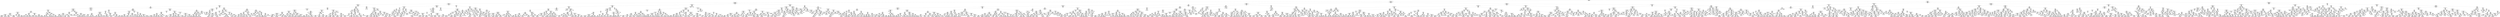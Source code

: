 digraph Tree {
node [shape=box] ;
0 [label="NumberOfTimes90DaysLate <= 0.5\nmse = 0.062\nsamples = 150000\nvalue = 0.067"] ;
1 [label="RevolvingUtilizationOfUnsecuredLines <= 0.599\nmse = 0.044\nsamples = 141662\nvalue = 0.046"] ;
0 -> 1 [labeldistance=2.5, labelangle=45, headlabel="True"] ;
2 [label="NumberOfTime30-59DaysPastDueNotWorse <= 0.5\nmse = 0.025\nsamples = 112282\nvalue = 0.025"] ;
1 -> 2 ;
3 [label="NumberOfTime60-89DaysPastDueNotWorse <= 0.5\nmse = 0.018\nsamples = 100200\nvalue = 0.018"] ;
2 -> 3 ;
4 [label="RevolvingUtilizationOfUnsecuredLines <= 0.296\nmse = 0.016\nsamples = 98792\nvalue = 0.016"] ;
3 -> 4 ;
5 [label="NumberRealEstateLoansOrLines <= 3.5\nmse = 0.012\nsamples = 81700\nvalue = 0.012"] ;
4 -> 5 ;
6 [label="age <= 54.5\nmse = 0.011\nsamples = 79893\nvalue = 0.011"] ;
5 -> 6 ;
7 [label="NumberOfOpenCreditLinesAndLoans <= 46.0\nmse = 0.015\nsamples = 37384\nvalue = 0.015"] ;
6 -> 7 ;
8 [label="RevolvingUtilizationOfUnsecuredLines <= 0.12\nmse = 0.015\nsamples = 37377\nvalue = 0.015"] ;
7 -> 8 ;
9 [label="NumberRealEstateLoansOrLines <= 2.5\nmse = 0.012\nsamples = 26083\nvalue = 0.013"] ;
8 -> 9 ;
10 [label="age <= 34.5\nmse = 0.012\nsamples = 24890\nvalue = 0.012"] ;
9 -> 10 ;
11 [label="NumberOfOpenCreditLinesAndLoans <= 11.5\nmse = 0.018\nsamples = 4879\nvalue = 0.019"] ;
10 -> 11 ;
12 [label="NumberOfDependents <= 3.5\nmse = 0.016\nsamples = 4471\nvalue = 0.017"] ;
11 -> 12 ;
13 [label="RevolvingUtilizationOfUnsecuredLines <= 0.0\nmse = 0.016\nsamples = 4446\nvalue = 0.016"] ;
12 -> 13 ;
14 [label="RevolvingUtilizationOfUnsecuredLines <= 0.0\nmse = 0.023\nsamples = 1333\nvalue = 0.024"] ;
13 -> 14 ;
15 [label="mse = 0.023\nsamples = 1332\nvalue = 0.023"] ;
14 -> 15 ;
16 [label="mse = 0.0\nsamples = 1\nvalue = 1.0"] ;
14 -> 16 ;
17 [label="NumberOfDependents <= 0.379\nmse = 0.012\nsamples = 3113\nvalue = 0.013"] ;
13 -> 17 ;
18 [label="mse = 0.01\nsamples = 2388\nvalue = 0.01"] ;
17 -> 18 ;
19 [label="mse = 0.022\nsamples = 725\nvalue = 0.022"] ;
17 -> 19 ;
20 [label="RevolvingUtilizationOfUnsecuredLines <= 0.111\nmse = 0.106\nsamples = 25\nvalue = 0.12"] ;
12 -> 20 ;
21 [label="NumberOfOpenCreditLinesAndLoans <= 3.5\nmse = 0.076\nsamples = 24\nvalue = 0.083"] ;
20 -> 21 ;
22 [label="mse = 0.204\nsamples = 7\nvalue = 0.286"] ;
21 -> 22 ;
23 [label="mse = 0.0\nsamples = 17\nvalue = 0.0"] ;
21 -> 23 ;
24 [label="mse = 0.0\nsamples = 1\nvalue = 1.0"] ;
20 -> 24 ;
25 [label="MonthlyIncome <= 2984.0\nmse = 0.04\nsamples = 408\nvalue = 0.042"] ;
11 -> 25 ;
26 [label="MonthlyIncome <= 2930.5\nmse = 0.1\nsamples = 62\nvalue = 0.113"] ;
25 -> 26 ;
27 [label="RevolvingUtilizationOfUnsecuredLines <= 0.107\nmse = 0.076\nsamples = 60\nvalue = 0.083"] ;
26 -> 27 ;
28 [label="mse = 0.064\nsamples = 58\nvalue = 0.069"] ;
27 -> 28 ;
29 [label="mse = 0.25\nsamples = 2\nvalue = 0.5"] ;
27 -> 29 ;
30 [label="mse = 0.0\nsamples = 2\nvalue = 1.0"] ;
26 -> 30 ;
31 [label="DebtRatio <= 0.483\nmse = 0.028\nsamples = 346\nvalue = 0.029"] ;
25 -> 31 ;
32 [label="NumberOfOpenCreditLinesAndLoans <= 13.5\nmse = 0.012\nsamples = 241\nvalue = 0.012"] ;
31 -> 32 ;
33 [label="mse = 0.0\nsamples = 104\nvalue = 0.0"] ;
32 -> 33 ;
34 [label="mse = 0.021\nsamples = 137\nvalue = 0.022"] ;
32 -> 34 ;
35 [label="DebtRatio <= 0.486\nmse = 0.062\nsamples = 105\nvalue = 0.067"] ;
31 -> 35 ;
36 [label="mse = 0.0\nsamples = 1\nvalue = 1.0"] ;
35 -> 36 ;
37 [label="mse = 0.054\nsamples = 104\nvalue = 0.058"] ;
35 -> 37 ;
38 [label="NumberRealEstateLoansOrLines <= 1.5\nmse = 0.01\nsamples = 20011\nvalue = 0.01"] ;
10 -> 38 ;
39 [label="MonthlyIncome <= 6531.5\nmse = 0.009\nsamples = 14567\nvalue = 0.009"] ;
38 -> 39 ;
40 [label="MonthlyIncome <= 6529.0\nmse = 0.011\nsamples = 6986\nvalue = 0.011"] ;
39 -> 40 ;
41 [label="MonthlyIncome <= 6164.0\nmse = 0.011\nsamples = 6985\nvalue = 0.011"] ;
40 -> 41 ;
42 [label="mse = 0.01\nsamples = 6546\nvalue = 0.01"] ;
41 -> 42 ;
43 [label="mse = 0.027\nsamples = 439\nvalue = 0.027"] ;
41 -> 43 ;
44 [label="mse = 0.0\nsamples = 1\nvalue = 1.0"] ;
40 -> 44 ;
45 [label="DebtRatio <= 0.04\nmse = 0.006\nsamples = 7581\nvalue = 0.006"] ;
39 -> 45 ;
46 [label="DebtRatio <= 0.04\nmse = 0.013\nsamples = 828\nvalue = 0.013"] ;
45 -> 46 ;
47 [label="mse = 0.012\nsamples = 827\nvalue = 0.012"] ;
46 -> 47 ;
48 [label="mse = 0.0\nsamples = 1\nvalue = 1.0"] ;
46 -> 48 ;
49 [label="NumberOfDependents <= 2.5\nmse = 0.006\nsamples = 6753\nvalue = 0.006"] ;
45 -> 49 ;
50 [label="mse = 0.006\nsamples = 5769\nvalue = 0.006"] ;
49 -> 50 ;
51 [label="mse = 0.001\nsamples = 984\nvalue = 0.001"] ;
49 -> 51 ;
52 [label="NumberOfOpenCreditLinesAndLoans <= 16.5\nmse = 0.014\nsamples = 5444\nvalue = 0.014"] ;
38 -> 52 ;
53 [label="DebtRatio <= 8827.0\nmse = 0.013\nsamples = 5016\nvalue = 0.013"] ;
52 -> 53 ;
54 [label="RevolvingUtilizationOfUnsecuredLines <= 0.06\nmse = 0.012\nsamples = 5009\nvalue = 0.013"] ;
53 -> 54 ;
55 [label="mse = 0.01\nsamples = 3486\nvalue = 0.01"] ;
54 -> 55 ;
56 [label="mse = 0.018\nsamples = 1523\nvalue = 0.018"] ;
54 -> 56 ;
57 [label="DebtRatio <= 8991.5\nmse = 0.122\nsamples = 7\nvalue = 0.143"] ;
53 -> 57 ;
58 [label="mse = 0.0\nsamples = 1\nvalue = 1.0"] ;
57 -> 58 ;
59 [label="mse = 0.0\nsamples = 6\nvalue = 0.0"] ;
57 -> 59 ;
60 [label="age <= 43.5\nmse = 0.032\nsamples = 428\nvalue = 0.033"] ;
52 -> 60 ;
61 [label="NumberOfOpenCreditLinesAndLoans <= 18.5\nmse = 0.062\nsamples = 121\nvalue = 0.066"] ;
60 -> 61 ;
62 [label="mse = 0.107\nsamples = 49\nvalue = 0.122"] ;
61 -> 62 ;
63 [label="mse = 0.027\nsamples = 72\nvalue = 0.028"] ;
61 -> 63 ;
64 [label="DebtRatio <= 3155.0\nmse = 0.019\nsamples = 307\nvalue = 0.02"] ;
60 -> 64 ;
65 [label="mse = 0.014\nsamples = 291\nvalue = 0.014"] ;
64 -> 65 ;
66 [label="mse = 0.109\nsamples = 16\nvalue = 0.125"] ;
64 -> 66 ;
67 [label="age <= 27.5\nmse = 0.027\nsamples = 1193\nvalue = 0.028"] ;
9 -> 67 ;
68 [label="mse = 0.0\nsamples = 1\nvalue = 1.0"] ;
67 -> 68 ;
69 [label="RevolvingUtilizationOfUnsecuredLines <= 0.0\nmse = 0.026\nsamples = 1192\nvalue = 0.027"] ;
67 -> 69 ;
70 [label="RevolvingUtilizationOfUnsecuredLines <= 0.0\nmse = 0.05\nsamples = 207\nvalue = 0.053"] ;
69 -> 70 ;
71 [label="MonthlyIncome <= 500.5\nmse = 0.046\nsamples = 206\nvalue = 0.049"] ;
70 -> 71 ;
72 [label="MonthlyIncome <= 0.5\nmse = 0.222\nsamples = 3\nvalue = 0.333"] ;
71 -> 72 ;
73 [label="mse = 0.0\nsamples = 2\nvalue = 0.0"] ;
72 -> 73 ;
74 [label="mse = 0.0\nsamples = 1\nvalue = 1.0"] ;
72 -> 74 ;
75 [label="age <= 35.5\nmse = 0.042\nsamples = 203\nvalue = 0.044"] ;
71 -> 75 ;
76 [label="mse = 0.118\nsamples = 22\nvalue = 0.136"] ;
75 -> 76 ;
77 [label="mse = 0.032\nsamples = 181\nvalue = 0.033"] ;
75 -> 77 ;
78 [label="mse = 0.0\nsamples = 1\nvalue = 1.0"] ;
70 -> 78 ;
79 [label="RevolvingUtilizationOfUnsecuredLines <= 0.088\nmse = 0.021\nsamples = 985\nvalue = 0.021"] ;
69 -> 79 ;
80 [label="MonthlyIncome <= 2263.0\nmse = 0.017\nsamples = 820\nvalue = 0.017"] ;
79 -> 80 ;
81 [label="MonthlyIncome <= 2029.0\nmse = 0.076\nsamples = 24\nvalue = 0.083"] ;
80 -> 81 ;
82 [label="mse = 0.0\nsamples = 20\nvalue = 0.0"] ;
81 -> 82 ;
83 [label="mse = 0.25\nsamples = 4\nvalue = 0.5"] ;
81 -> 83 ;
84 [label="age <= 30.5\nmse = 0.015\nsamples = 796\nvalue = 0.015"] ;
80 -> 84 ;
85 [label="mse = 0.099\nsamples = 9\nvalue = 0.111"] ;
84 -> 85 ;
86 [label="mse = 0.014\nsamples = 787\nvalue = 0.014"] ;
84 -> 86 ;
87 [label="RevolvingUtilizationOfUnsecuredLines <= 0.088\nmse = 0.041\nsamples = 165\nvalue = 0.042"] ;
79 -> 87 ;
88 [label="mse = 0.0\nsamples = 1\nvalue = 1.0"] ;
87 -> 88 ;
89 [label="NumberOfDependents <= 2.5\nmse = 0.035\nsamples = 164\nvalue = 0.037"] ;
87 -> 89 ;
90 [label="mse = 0.022\nsamples = 134\nvalue = 0.022"] ;
89 -> 90 ;
91 [label="mse = 0.09\nsamples = 30\nvalue = 0.1"] ;
89 -> 91 ;
92 [label="RevolvingUtilizationOfUnsecuredLines <= 0.12\nmse = 0.021\nsamples = 11294\nvalue = 0.022"] ;
8 -> 92 ;
93 [label="mse = 0.0\nsamples = 1\nvalue = 1.0"] ;
92 -> 93 ;
94 [label="NumberOfOpenCreditLinesAndLoans <= 8.5\nmse = 0.021\nsamples = 11293\nvalue = 0.022"] ;
92 -> 94 ;
95 [label="MonthlyIncome <= 6584.0\nmse = 0.016\nsamples = 6195\nvalue = 0.016"] ;
94 -> 95 ;
96 [label="MonthlyIncome <= 6579.5\nmse = 0.02\nsamples = 3460\nvalue = 0.02"] ;
95 -> 96 ;
97 [label="NumberRealEstateLoansOrLines <= 1.5\nmse = 0.02\nsamples = 3456\nvalue = 0.02"] ;
96 -> 97 ;
98 [label="DebtRatio <= 0.013\nmse = 0.017\nsamples = 2968\nvalue = 0.018"] ;
97 -> 98 ;
99 [label="mse = 0.044\nsamples = 153\nvalue = 0.046"] ;
98 -> 99 ;
100 [label="mse = 0.016\nsamples = 2815\nvalue = 0.016"] ;
98 -> 100 ;
101 [label="age <= 28.5\nmse = 0.034\nsamples = 488\nvalue = 0.035"] ;
97 -> 101 ;
102 [label="mse = 0.24\nsamples = 10\nvalue = 0.4"] ;
101 -> 102 ;
103 [label="mse = 0.026\nsamples = 478\nvalue = 0.027"] ;
101 -> 103 ;
104 [label="RevolvingUtilizationOfUnsecuredLines <= 0.212\nmse = 0.188\nsamples = 4\nvalue = 0.25"] ;
96 -> 104 ;
105 [label="mse = 0.0\nsamples = 3\nvalue = 0.0"] ;
104 -> 105 ;
106 [label="mse = 0.0\nsamples = 1\nvalue = 1.0"] ;
104 -> 106 ;
107 [label="DebtRatio <= 7331.0\nmse = 0.01\nsamples = 2735\nvalue = 0.01"] ;
95 -> 107 ;
108 [label="RevolvingUtilizationOfUnsecuredLines <= 0.273\nmse = 0.01\nsamples = 2729\nvalue = 0.01"] ;
107 -> 108 ;
109 [label="MonthlyIncome <= 74250.0\nmse = 0.008\nsamples = 2469\nvalue = 0.008"] ;
108 -> 109 ;
110 [label="mse = 0.007\nsamples = 2461\nvalue = 0.007"] ;
109 -> 110 ;
111 [label="mse = 0.109\nsamples = 8\nvalue = 0.125"] ;
109 -> 111 ;
112 [label="RevolvingUtilizationOfUnsecuredLines <= 0.273\nmse = 0.03\nsamples = 260\nvalue = 0.031"] ;
108 -> 112 ;
113 [label="mse = 0.0\nsamples = 1\nvalue = 1.0"] ;
112 -> 113 ;
114 [label="mse = 0.026\nsamples = 259\nvalue = 0.027"] ;
112 -> 114 ;
115 [label="RevolvingUtilizationOfUnsecuredLines <= 0.253\nmse = 0.139\nsamples = 6\nvalue = 0.167"] ;
107 -> 115 ;
116 [label="mse = 0.0\nsamples = 5\nvalue = 0.0"] ;
115 -> 116 ;
117 [label="mse = 0.0\nsamples = 1\nvalue = 1.0"] ;
115 -> 117 ;
118 [label="RevolvingUtilizationOfUnsecuredLines <= 0.121\nmse = 0.028\nsamples = 5098\nvalue = 0.028"] ;
94 -> 118 ;
119 [label="MonthlyIncome <= 3590.0\nmse = 0.145\nsamples = 17\nvalue = 0.176"] ;
118 -> 119 ;
120 [label="MonthlyIncome <= 2784.0\nmse = 0.222\nsamples = 3\nvalue = 0.667"] ;
119 -> 120 ;
121 [label="mse = 0.0\nsamples = 1\nvalue = 0.0"] ;
120 -> 121 ;
122 [label="mse = 0.0\nsamples = 2\nvalue = 1.0"] ;
120 -> 122 ;
123 [label="RevolvingUtilizationOfUnsecuredLines <= 0.121\nmse = 0.066\nsamples = 14\nvalue = 0.071"] ;
119 -> 123 ;
124 [label="mse = 0.0\nsamples = 13\nvalue = 0.0"] ;
123 -> 124 ;
125 [label="mse = 0.0\nsamples = 1\nvalue = 1.0"] ;
123 -> 125 ;
126 [label="MonthlyIncome <= 5026.0\nmse = 0.027\nsamples = 5081\nvalue = 0.028"] ;
118 -> 126 ;
127 [label="MonthlyIncome <= 5021.0\nmse = 0.038\nsamples = 1589\nvalue = 0.04"] ;
126 -> 127 ;
128 [label="DebtRatio <= 0.934\nmse = 0.038\nsamples = 1588\nvalue = 0.039"] ;
127 -> 128 ;
129 [label="mse = 0.03\nsamples = 1290\nvalue = 0.031"] ;
128 -> 129 ;
130 [label="mse = 0.068\nsamples = 298\nvalue = 0.074"] ;
128 -> 130 ;
131 [label="mse = 0.0\nsamples = 1\nvalue = 1.0"] ;
127 -> 131 ;
132 [label="NumberOfOpenCreditLinesAndLoans <= 36.5\nmse = 0.022\nsamples = 3492\nvalue = 0.023"] ;
126 -> 132 ;
133 [label="DebtRatio <= 0.365\nmse = 0.022\nsamples = 3488\nvalue = 0.022"] ;
132 -> 133 ;
134 [label="mse = 0.015\nsamples = 1613\nvalue = 0.015"] ;
133 -> 134 ;
135 [label="mse = 0.027\nsamples = 1875\nvalue = 0.028"] ;
133 -> 135 ;
136 [label="age <= 40.0\nmse = 0.188\nsamples = 4\nvalue = 0.25"] ;
132 -> 136 ;
137 [label="mse = 0.0\nsamples = 1\nvalue = 1.0"] ;
136 -> 137 ;
138 [label="mse = 0.0\nsamples = 3\nvalue = 0.0"] ;
136 -> 138 ;
139 [label="RevolvingUtilizationOfUnsecuredLines <= 0.036\nmse = 0.245\nsamples = 7\nvalue = 0.429"] ;
7 -> 139 ;
140 [label="mse = 0.0\nsamples = 4\nvalue = 0.0"] ;
139 -> 140 ;
141 [label="mse = 0.0\nsamples = 3\nvalue = 1.0"] ;
139 -> 141 ;
142 [label="NumberOfOpenCreditLinesAndLoans <= 8.5\nmse = 0.007\nsamples = 42509\nvalue = 0.008"] ;
6 -> 142 ;
143 [label="MonthlyIncome <= 3489.5\nmse = 0.005\nsamples = 23815\nvalue = 0.005"] ;
142 -> 143 ;
144 [label="MonthlyIncome <= 3488.5\nmse = 0.008\nsamples = 4444\nvalue = 0.009"] ;
143 -> 144 ;
145 [label="DebtRatio <= 3188.0\nmse = 0.008\nsamples = 4442\nvalue = 0.008"] ;
144 -> 145 ;
146 [label="NumberOfOpenCreditLinesAndLoans <= 7.5\nmse = 0.008\nsamples = 4435\nvalue = 0.008"] ;
145 -> 146 ;
147 [label="age <= 55.5\nmse = 0.006\nsamples = 3854\nvalue = 0.006"] ;
146 -> 147 ;
148 [label="MonthlyIncome <= 2828.0\nmse = 0.026\nsamples = 114\nvalue = 0.026"] ;
147 -> 148 ;
149 [label="mse = 0.0\nsamples = 87\nvalue = 0.0"] ;
148 -> 149 ;
150 [label="MonthlyIncome <= 2854.5\nmse = 0.099\nsamples = 27\nvalue = 0.111"] ;
148 -> 150 ;
151 [label="mse = 0.0\nsamples = 1\nvalue = 1.0"] ;
150 -> 151 ;
152 [label="mse = 0.071\nsamples = 26\nvalue = 0.077"] ;
150 -> 152 ;
153 [label="NumberRealEstateLoansOrLines <= 2.5\nmse = 0.006\nsamples = 3740\nvalue = 0.006"] ;
147 -> 153 ;
154 [label="age <= 67.5\nmse = 0.005\nsamples = 3718\nvalue = 0.005"] ;
153 -> 154 ;
155 [label="mse = 0.008\nsamples = 1580\nvalue = 0.008"] ;
154 -> 155 ;
156 [label="mse = 0.003\nsamples = 2138\nvalue = 0.003"] ;
154 -> 156 ;
157 [label="MonthlyIncome <= 3187.5\nmse = 0.043\nsamples = 22\nvalue = 0.045"] ;
153 -> 157 ;
158 [label="mse = 0.0\nsamples = 18\nvalue = 0.0"] ;
157 -> 158 ;
159 [label="mse = 0.188\nsamples = 4\nvalue = 0.25"] ;
157 -> 159 ;
160 [label="NumberRealEstateLoansOrLines <= 2.5\nmse = 0.02\nsamples = 581\nvalue = 0.021"] ;
146 -> 160 ;
161 [label="MonthlyIncome <= 2291.5\nmse = 0.019\nsamples = 574\nvalue = 0.019"] ;
160 -> 161 ;
162 [label="MonthlyIncome <= 0.5\nmse = 0.004\nsamples = 263\nvalue = 0.004"] ;
161 -> 162 ;
163 [label="mse = 0.032\nsamples = 30\nvalue = 0.033"] ;
162 -> 163 ;
164 [label="mse = 0.0\nsamples = 233\nvalue = 0.0"] ;
162 -> 164 ;
165 [label="MonthlyIncome <= 2498.0\nmse = 0.031\nsamples = 311\nvalue = 0.032"] ;
161 -> 165 ;
166 [label="mse = 0.078\nsamples = 35\nvalue = 0.086"] ;
165 -> 166 ;
167 [label="mse = 0.025\nsamples = 276\nvalue = 0.025"] ;
165 -> 167 ;
168 [label="MonthlyIncome <= 1206.0\nmse = 0.122\nsamples = 7\nvalue = 0.143"] ;
160 -> 168 ;
169 [label="age <= 64.5\nmse = 0.25\nsamples = 2\nvalue = 0.5"] ;
168 -> 169 ;
170 [label="mse = 0.0\nsamples = 1\nvalue = 1.0"] ;
169 -> 170 ;
171 [label="mse = 0.0\nsamples = 1\nvalue = 0.0"] ;
169 -> 171 ;
172 [label="mse = 0.0\nsamples = 5\nvalue = 0.0"] ;
168 -> 172 ;
173 [label="age <= 66.5\nmse = 0.122\nsamples = 7\nvalue = 0.143"] ;
145 -> 173 ;
174 [label="mse = 0.0\nsamples = 6\nvalue = 0.0"] ;
173 -> 174 ;
175 [label="mse = 0.0\nsamples = 1\nvalue = 1.0"] ;
173 -> 175 ;
176 [label="age <= 75.5\nmse = 0.25\nsamples = 2\nvalue = 0.5"] ;
144 -> 176 ;
177 [label="mse = 0.0\nsamples = 1\nvalue = 1.0"] ;
176 -> 177 ;
178 [label="mse = 0.0\nsamples = 1\nvalue = 0.0"] ;
176 -> 178 ;
179 [label="RevolvingUtilizationOfUnsecuredLines <= 0.16\nmse = 0.004\nsamples = 19371\nvalue = 0.004"] ;
143 -> 179 ;
180 [label="RevolvingUtilizationOfUnsecuredLines <= 0.0\nmse = 0.004\nsamples = 17527\nvalue = 0.004"] ;
179 -> 180 ;
181 [label="MonthlyIncome <= 9196.0\nmse = 0.007\nsamples = 2596\nvalue = 0.007"] ;
180 -> 181 ;
182 [label="NumberRealEstateLoansOrLines <= 2.5\nmse = 0.005\nsamples = 2293\nvalue = 0.005"] ;
181 -> 182 ;
183 [label="NumberOfDependents <= 2.5\nmse = 0.005\nsamples = 2265\nvalue = 0.005"] ;
182 -> 183 ;
184 [label="DebtRatio <= 0.231\nmse = 0.004\nsamples = 2235\nvalue = 0.004"] ;
183 -> 184 ;
185 [label="mse = 0.001\nsamples = 1093\nvalue = 0.001"] ;
184 -> 185 ;
186 [label="mse = 0.008\nsamples = 1142\nvalue = 0.008"] ;
184 -> 186 ;
187 [label="NumberOfOpenCreditLinesAndLoans <= 1.5\nmse = 0.032\nsamples = 30\nvalue = 0.033"] ;
183 -> 187 ;
188 [label="mse = 0.222\nsamples = 3\nvalue = 0.333"] ;
187 -> 188 ;
189 [label="mse = 0.0\nsamples = 27\nvalue = 0.0"] ;
187 -> 189 ;
190 [label="DebtRatio <= 2178.5\nmse = 0.034\nsamples = 28\nvalue = 0.036"] ;
182 -> 190 ;
191 [label="mse = 0.0\nsamples = 23\nvalue = 0.0"] ;
190 -> 191 ;
192 [label="DebtRatio <= 2408.5\nmse = 0.16\nsamples = 5\nvalue = 0.2"] ;
190 -> 192 ;
193 [label="mse = 0.0\nsamples = 1\nvalue = 1.0"] ;
192 -> 193 ;
194 [label="mse = 0.0\nsamples = 4\nvalue = 0.0"] ;
192 -> 194 ;
195 [label="MonthlyIncome <= 9205.5\nmse = 0.016\nsamples = 303\nvalue = 0.017"] ;
181 -> 195 ;
196 [label="DebtRatio <= 0.2\nmse = 0.222\nsamples = 3\nvalue = 0.333"] ;
195 -> 196 ;
197 [label="mse = 0.0\nsamples = 2\nvalue = 0.0"] ;
196 -> 197 ;
198 [label="mse = 0.0\nsamples = 1\nvalue = 1.0"] ;
196 -> 198 ;
199 [label="MonthlyIncome <= 9916.5\nmse = 0.013\nsamples = 300\nvalue = 0.013"] ;
195 -> 199 ;
200 [label="NumberOfOpenCreditLinesAndLoans <= 3.5\nmse = 0.042\nsamples = 45\nvalue = 0.044"] ;
199 -> 200 ;
201 [label="mse = 0.204\nsamples = 7\nvalue = 0.286"] ;
200 -> 201 ;
202 [label="mse = 0.0\nsamples = 38\nvalue = 0.0"] ;
200 -> 202 ;
203 [label="MonthlyIncome <= 17908.5\nmse = 0.008\nsamples = 255\nvalue = 0.008"] ;
199 -> 203 ;
204 [label="mse = 0.005\nsamples = 219\nvalue = 0.005"] ;
203 -> 204 ;
205 [label="mse = 0.027\nsamples = 36\nvalue = 0.028"] ;
203 -> 205 ;
206 [label="DebtRatio <= 154.5\nmse = 0.003\nsamples = 14931\nvalue = 0.003"] ;
180 -> 206 ;
207 [label="NumberRealEstateLoansOrLines <= 2.5\nmse = 0.002\nsamples = 11836\nvalue = 0.002"] ;
206 -> 207 ;
208 [label="MonthlyIncome <= 6018.5\nmse = 0.002\nsamples = 11684\nvalue = 0.002"] ;
207 -> 208 ;
209 [label="MonthlyIncome <= 6017.5\nmse = 0.004\nsamples = 4019\nvalue = 0.004"] ;
208 -> 209 ;
210 [label="mse = 0.003\nsamples = 4017\nvalue = 0.003"] ;
209 -> 210 ;
211 [label="mse = 0.25\nsamples = 2\nvalue = 0.5"] ;
209 -> 211 ;
212 [label="MonthlyIncome <= 6941.5\nmse = 0.002\nsamples = 7665\nvalue = 0.002"] ;
208 -> 212 ;
213 [label="mse = 0.001\nsamples = 3900\nvalue = 0.001"] ;
212 -> 213 ;
214 [label="mse = 0.002\nsamples = 3765\nvalue = 0.002"] ;
212 -> 214 ;
215 [label="DebtRatio <= 0.94\nmse = 0.013\nsamples = 152\nvalue = 0.013"] ;
207 -> 215 ;
216 [label="RevolvingUtilizationOfUnsecuredLines <= 0.005\nmse = 0.007\nsamples = 143\nvalue = 0.007"] ;
215 -> 216 ;
217 [label="mse = 0.099\nsamples = 9\nvalue = 0.111"] ;
216 -> 217 ;
218 [label="mse = 0.0\nsamples = 134\nvalue = 0.0"] ;
216 -> 218 ;
219 [label="DebtRatio <= 0.968\nmse = 0.099\nsamples = 9\nvalue = 0.111"] ;
215 -> 219 ;
220 [label="mse = 0.0\nsamples = 1\nvalue = 1.0"] ;
219 -> 220 ;
221 [label="mse = 0.0\nsamples = 8\nvalue = 0.0"] ;
219 -> 221 ;
222 [label="DebtRatio <= 155.5\nmse = 0.005\nsamples = 3095\nvalue = 0.005"] ;
206 -> 222 ;
223 [label="NumberOfOpenCreditLinesAndLoans <= 6.5\nmse = 0.222\nsamples = 3\nvalue = 0.333"] ;
222 -> 223 ;
224 [label="mse = 0.0\nsamples = 2\nvalue = 0.0"] ;
223 -> 224 ;
225 [label="mse = 0.0\nsamples = 1\nvalue = 1.0"] ;
223 -> 225 ;
226 [label="DebtRatio <= 1025.0\nmse = 0.005\nsamples = 3092\nvalue = 0.005"] ;
222 -> 226 ;
227 [label="DebtRatio <= 1023.0\nmse = 0.009\nsamples = 1214\nvalue = 0.009"] ;
226 -> 227 ;
228 [label="mse = 0.008\nsamples = 1213\nvalue = 0.008"] ;
227 -> 228 ;
229 [label="mse = 0.0\nsamples = 1\nvalue = 1.0"] ;
227 -> 229 ;
230 [label="DebtRatio <= 4559.5\nmse = 0.002\nsamples = 1878\nvalue = 0.002"] ;
226 -> 230 ;
231 [label="mse = 0.002\nsamples = 1814\nvalue = 0.002"] ;
230 -> 231 ;
232 [label="mse = 0.015\nsamples = 64\nvalue = 0.016"] ;
230 -> 232 ;
233 [label="RevolvingUtilizationOfUnsecuredLines <= 0.16\nmse = 0.008\nsamples = 1844\nvalue = 0.008"] ;
179 -> 233 ;
234 [label="mse = 0.0\nsamples = 1\nvalue = 1.0"] ;
233 -> 234 ;
235 [label="DebtRatio <= 0.004\nmse = 0.007\nsamples = 1843\nvalue = 0.007"] ;
233 -> 235 ;
236 [label="age <= 67.5\nmse = 0.188\nsamples = 4\nvalue = 0.25"] ;
235 -> 236 ;
237 [label="mse = 0.0\nsamples = 1\nvalue = 1.0"] ;
236 -> 237 ;
238 [label="mse = 0.0\nsamples = 3\nvalue = 0.0"] ;
236 -> 238 ;
239 [label="age <= 74.5\nmse = 0.006\nsamples = 1839\nvalue = 0.007"] ;
235 -> 239 ;
240 [label="MonthlyIncome <= 5254.0\nmse = 0.004\nsamples = 1607\nvalue = 0.004"] ;
239 -> 240 ;
241 [label="MonthlyIncome <= 5241.0\nmse = 0.011\nsamples = 375\nvalue = 0.011"] ;
240 -> 241 ;
242 [label="mse = 0.005\nsamples = 371\nvalue = 0.005"] ;
241 -> 242 ;
243 [label="mse = 0.25\nsamples = 4\nvalue = 0.5"] ;
241 -> 243 ;
244 [label="age <= 55.5\nmse = 0.002\nsamples = 1232\nvalue = 0.002"] ;
240 -> 244 ;
245 [label="mse = 0.02\nsamples = 98\nvalue = 0.02"] ;
244 -> 245 ;
246 [label="mse = 0.0\nsamples = 1134\nvalue = 0.0"] ;
244 -> 246 ;
247 [label="RevolvingUtilizationOfUnsecuredLines <= 0.166\nmse = 0.025\nsamples = 232\nvalue = 0.026"] ;
239 -> 247 ;
248 [label="MonthlyIncome <= 6668.111\nmse = 0.149\nsamples = 11\nvalue = 0.182"] ;
247 -> 248 ;
249 [label="mse = 0.222\nsamples = 3\nvalue = 0.667"] ;
248 -> 249 ;
250 [label="mse = 0.0\nsamples = 8\nvalue = 0.0"] ;
248 -> 250 ;
251 [label="RevolvingUtilizationOfUnsecuredLines <= 0.289\nmse = 0.018\nsamples = 221\nvalue = 0.018"] ;
247 -> 251 ;
252 [label="mse = 0.014\nsamples = 213\nvalue = 0.014"] ;
251 -> 252 ;
253 [label="mse = 0.109\nsamples = 8\nvalue = 0.125"] ;
251 -> 253 ;
254 [label="NumberOfOpenCreditLinesAndLoans <= 14.5\nmse = 0.011\nsamples = 18694\nvalue = 0.011"] ;
142 -> 254 ;
255 [label="MonthlyIncome <= 3986.5\nmse = 0.009\nsamples = 13454\nvalue = 0.009"] ;
254 -> 255 ;
256 [label="MonthlyIncome <= 3985.5\nmse = 0.017\nsamples = 2736\nvalue = 0.017"] ;
255 -> 256 ;
257 [label="DebtRatio <= 2640.0\nmse = 0.016\nsamples = 2735\nvalue = 0.016"] ;
256 -> 257 ;
258 [label="age <= 81.5\nmse = 0.015\nsamples = 2707\nvalue = 0.016"] ;
257 -> 258 ;
259 [label="MonthlyIncome <= 1690.5\nmse = 0.014\nsamples = 2501\nvalue = 0.014"] ;
258 -> 259 ;
260 [label="RevolvingUtilizationOfUnsecuredLines <= 0.244\nmse = 0.002\nsamples = 531\nvalue = 0.002"] ;
259 -> 260 ;
261 [label="mse = 0.0\nsamples = 508\nvalue = 0.0"] ;
260 -> 261 ;
262 [label="mse = 0.042\nsamples = 23\nvalue = 0.043"] ;
260 -> 262 ;
263 [label="MonthlyIncome <= 1693.0\nmse = 0.017\nsamples = 1970\nvalue = 0.017"] ;
259 -> 263 ;
264 [label="mse = 0.0\nsamples = 1\nvalue = 1.0"] ;
263 -> 264 ;
265 [label="mse = 0.016\nsamples = 1969\nvalue = 0.017"] ;
263 -> 265 ;
266 [label="DebtRatio <= 0.002\nmse = 0.033\nsamples = 206\nvalue = 0.034"] ;
258 -> 266 ;
267 [label="DebtRatio <= 0.002\nmse = 0.139\nsamples = 12\nvalue = 0.167"] ;
266 -> 267 ;
268 [label="mse = 0.083\nsamples = 11\nvalue = 0.091"] ;
267 -> 268 ;
269 [label="mse = 0.0\nsamples = 1\nvalue = 1.0"] ;
267 -> 269 ;
270 [label="DebtRatio <= 44.352\nmse = 0.025\nsamples = 194\nvalue = 0.026"] ;
266 -> 270 ;
271 [label="mse = 0.021\nsamples = 190\nvalue = 0.021"] ;
270 -> 271 ;
272 [label="mse = 0.188\nsamples = 4\nvalue = 0.25"] ;
270 -> 272 ;
273 [label="DebtRatio <= 2731.5\nmse = 0.096\nsamples = 28\nvalue = 0.107"] ;
257 -> 273 ;
274 [label="mse = 0.0\nsamples = 1\nvalue = 1.0"] ;
273 -> 274 ;
275 [label="NumberOfOpenCreditLinesAndLoans <= 10.5\nmse = 0.069\nsamples = 27\nvalue = 0.074"] ;
273 -> 275 ;
276 [label="NumberOfOpenCreditLinesAndLoans <= 9.5\nmse = 0.173\nsamples = 9\nvalue = 0.222"] ;
275 -> 276 ;
277 [label="mse = 0.0\nsamples = 4\nvalue = 0.0"] ;
276 -> 277 ;
278 [label="mse = 0.24\nsamples = 5\nvalue = 0.4"] ;
276 -> 278 ;
279 [label="mse = 0.0\nsamples = 18\nvalue = 0.0"] ;
275 -> 279 ;
280 [label="mse = 0.0\nsamples = 1\nvalue = 1.0"] ;
256 -> 280 ;
281 [label="RevolvingUtilizationOfUnsecuredLines <= 0.204\nmse = 0.007\nsamples = 10718\nvalue = 0.007"] ;
255 -> 281 ;
282 [label="DebtRatio <= 3119.0\nmse = 0.006\nsamples = 9730\nvalue = 0.006"] ;
281 -> 282 ;
283 [label="NumberOfDependents <= 1.5\nmse = 0.006\nsamples = 9350\nvalue = 0.006"] ;
282 -> 283 ;
284 [label="RevolvingUtilizationOfUnsecuredLines <= 0.072\nmse = 0.005\nsamples = 8450\nvalue = 0.005"] ;
283 -> 284 ;
285 [label="RevolvingUtilizationOfUnsecuredLines <= 0.005\nmse = 0.004\nsamples = 6189\nvalue = 0.004"] ;
284 -> 285 ;
286 [label="mse = 0.008\nsamples = 1455\nvalue = 0.008"] ;
285 -> 286 ;
287 [label="mse = 0.003\nsamples = 4734\nvalue = 0.003"] ;
285 -> 287 ;
288 [label="RevolvingUtilizationOfUnsecuredLines <= 0.072\nmse = 0.008\nsamples = 2261\nvalue = 0.008"] ;
284 -> 288 ;
289 [label="mse = 0.0\nsamples = 1\nvalue = 1.0"] ;
288 -> 289 ;
290 [label="mse = 0.008\nsamples = 2260\nvalue = 0.008"] ;
288 -> 290 ;
291 [label="DebtRatio <= 0.575\nmse = 0.013\nsamples = 900\nvalue = 0.013"] ;
283 -> 291 ;
292 [label="DebtRatio <= 0.136\nmse = 0.009\nsamples = 763\nvalue = 0.009"] ;
291 -> 292 ;
293 [label="mse = 0.031\nsamples = 123\nvalue = 0.033"] ;
292 -> 293 ;
294 [label="mse = 0.005\nsamples = 640\nvalue = 0.005"] ;
292 -> 294 ;
295 [label="DebtRatio <= 0.583\nmse = 0.035\nsamples = 137\nvalue = 0.036"] ;
291 -> 295 ;
296 [label="mse = 0.0\nsamples = 1\nvalue = 1.0"] ;
295 -> 296 ;
297 [label="mse = 0.029\nsamples = 136\nvalue = 0.029"] ;
295 -> 297 ;
298 [label="DebtRatio <= 3121.0\nmse = 0.018\nsamples = 380\nvalue = 0.018"] ;
282 -> 298 ;
299 [label="mse = 0.0\nsamples = 1\nvalue = 1.0"] ;
298 -> 299 ;
300 [label="RevolvingUtilizationOfUnsecuredLines <= 0.172\nmse = 0.016\nsamples = 379\nvalue = 0.016"] ;
298 -> 300 ;
301 [label="RevolvingUtilizationOfUnsecuredLines <= 0.0\nmse = 0.011\nsamples = 356\nvalue = 0.011"] ;
300 -> 301 ;
302 [label="mse = 0.042\nsamples = 45\nvalue = 0.044"] ;
301 -> 302 ;
303 [label="mse = 0.006\nsamples = 311\nvalue = 0.006"] ;
301 -> 303 ;
304 [label="RevolvingUtilizationOfUnsecuredLines <= 0.174\nmse = 0.079\nsamples = 23\nvalue = 0.087"] ;
300 -> 304 ;
305 [label="mse = 0.0\nsamples = 1\nvalue = 1.0"] ;
304 -> 305 ;
306 [label="mse = 0.043\nsamples = 22\nvalue = 0.045"] ;
304 -> 306 ;
307 [label="RevolvingUtilizationOfUnsecuredLines <= 0.204\nmse = 0.017\nsamples = 988\nvalue = 0.017"] ;
281 -> 307 ;
308 [label="mse = 0.0\nsamples = 1\nvalue = 1.0"] ;
307 -> 308 ;
309 [label="RevolvingUtilizationOfUnsecuredLines <= 0.209\nmse = 0.016\nsamples = 987\nvalue = 0.016"] ;
307 -> 309 ;
310 [label="RevolvingUtilizationOfUnsecuredLines <= 0.209\nmse = 0.071\nsamples = 65\nvalue = 0.077"] ;
309 -> 310 ;
311 [label="MonthlyIncome <= 5803.0\nmse = 0.045\nsamples = 63\nvalue = 0.048"] ;
310 -> 311 ;
312 [label="mse = 0.173\nsamples = 9\nvalue = 0.222"] ;
311 -> 312 ;
313 [label="mse = 0.018\nsamples = 54\nvalue = 0.019"] ;
311 -> 313 ;
314 [label="mse = 0.0\nsamples = 2\nvalue = 1.0"] ;
310 -> 314 ;
315 [label="NumberRealEstateLoansOrLines <= 2.5\nmse = 0.012\nsamples = 922\nvalue = 0.012"] ;
309 -> 315 ;
316 [label="MonthlyIncome <= 4001.0\nmse = 0.008\nsamples = 842\nvalue = 0.008"] ;
315 -> 316 ;
317 [label="mse = 0.066\nsamples = 14\nvalue = 0.071"] ;
316 -> 317 ;
318 [label="mse = 0.007\nsamples = 828\nvalue = 0.007"] ;
316 -> 318 ;
319 [label="age <= 78.5\nmse = 0.048\nsamples = 80\nvalue = 0.05"] ;
315 -> 319 ;
320 [label="mse = 0.037\nsamples = 78\nvalue = 0.038"] ;
319 -> 320 ;
321 [label="mse = 0.25\nsamples = 2\nvalue = 0.5"] ;
319 -> 321 ;
322 [label="age <= 92.0\nmse = 0.015\nsamples = 5240\nvalue = 0.015"] ;
254 -> 322 ;
323 [label="RevolvingUtilizationOfUnsecuredLines <= 0.295\nmse = 0.015\nsamples = 5233\nvalue = 0.015"] ;
322 -> 323 ;
324 [label="DebtRatio <= 10306.0\nmse = 0.015\nsamples = 5230\nvalue = 0.015"] ;
323 -> 324 ;
325 [label="DebtRatio <= 20.365\nmse = 0.015\nsamples = 5226\nvalue = 0.015"] ;
324 -> 325 ;
326 [label="DebtRatio <= 19.365\nmse = 0.016\nsamples = 4293\nvalue = 0.017"] ;
325 -> 326 ;
327 [label="age <= 83.5\nmse = 0.016\nsamples = 4292\nvalue = 0.016"] ;
326 -> 327 ;
328 [label="mse = 0.015\nsamples = 4207\nvalue = 0.016"] ;
327 -> 328 ;
329 [label="mse = 0.045\nsamples = 85\nvalue = 0.047"] ;
327 -> 329 ;
330 [label="mse = 0.0\nsamples = 1\nvalue = 1.0"] ;
326 -> 330 ;
331 [label="RevolvingUtilizationOfUnsecuredLines <= 0.0\nmse = 0.006\nsamples = 933\nvalue = 0.006"] ;
325 -> 331 ;
332 [label="age <= 56.5\nmse = 0.042\nsamples = 46\nvalue = 0.043"] ;
331 -> 332 ;
333 [label="mse = 0.16\nsamples = 5\nvalue = 0.2"] ;
332 -> 333 ;
334 [label="mse = 0.024\nsamples = 41\nvalue = 0.024"] ;
332 -> 334 ;
335 [label="NumberOfDependents <= 0.379\nmse = 0.004\nsamples = 887\nvalue = 0.005"] ;
331 -> 335 ;
336 [label="mse = 0.001\nsamples = 684\nvalue = 0.001"] ;
335 -> 336 ;
337 [label="mse = 0.015\nsamples = 203\nvalue = 0.015"] ;
335 -> 337 ;
338 [label="DebtRatio <= 10747.5\nmse = 0.188\nsamples = 4\nvalue = 0.25"] ;
324 -> 338 ;
339 [label="mse = 0.0\nsamples = 1\nvalue = 1.0"] ;
338 -> 339 ;
340 [label="mse = 0.0\nsamples = 3\nvalue = 0.0"] ;
338 -> 340 ;
341 [label="NumberRealEstateLoansOrLines <= 2.5\nmse = 0.222\nsamples = 3\nvalue = 0.333"] ;
323 -> 341 ;
342 [label="mse = 0.0\nsamples = 1\nvalue = 1.0"] ;
341 -> 342 ;
343 [label="mse = 0.0\nsamples = 2\nvalue = 0.0"] ;
341 -> 343 ;
344 [label="DebtRatio <= 0.006\nmse = 0.204\nsamples = 7\nvalue = 0.286"] ;
322 -> 344 ;
345 [label="RevolvingUtilizationOfUnsecuredLines <= 0.001\nmse = 0.222\nsamples = 3\nvalue = 0.667"] ;
344 -> 345 ;
346 [label="mse = 0.0\nsamples = 1\nvalue = 0.0"] ;
345 -> 346 ;
347 [label="mse = 0.0\nsamples = 2\nvalue = 1.0"] ;
345 -> 347 ;
348 [label="mse = 0.0\nsamples = 4\nvalue = 0.0"] ;
344 -> 348 ;
349 [label="age <= 33.5\nmse = 0.048\nsamples = 1807\nvalue = 0.05"] ;
5 -> 349 ;
350 [label="MonthlyIncome <= 18291.5\nmse = 0.165\nsamples = 43\nvalue = 0.209"] ;
349 -> 350 ;
351 [label="RevolvingUtilizationOfUnsecuredLines <= 0.001\nmse = 0.112\nsamples = 39\nvalue = 0.128"] ;
350 -> 351 ;
352 [label="mse = 0.0\nsamples = 2\nvalue = 1.0"] ;
351 -> 352 ;
353 [label="RevolvingUtilizationOfUnsecuredLines <= 0.249\nmse = 0.075\nsamples = 37\nvalue = 0.081"] ;
351 -> 353 ;
354 [label="DebtRatio <= 6906.5\nmse = 0.052\nsamples = 36\nvalue = 0.056"] ;
353 -> 354 ;
355 [label="NumberRealEstateLoansOrLines <= 5.5\nmse = 0.029\nsamples = 33\nvalue = 0.03"] ;
354 -> 355 ;
356 [label="mse = 0.0\nsamples = 28\nvalue = 0.0"] ;
355 -> 356 ;
357 [label="MonthlyIncome <= 10227.5\nmse = 0.16\nsamples = 5\nvalue = 0.2"] ;
355 -> 357 ;
358 [label="mse = 0.0\nsamples = 4\nvalue = 0.0"] ;
357 -> 358 ;
359 [label="mse = 0.0\nsamples = 1\nvalue = 1.0"] ;
357 -> 359 ;
360 [label="DebtRatio <= 9842.0\nmse = 0.222\nsamples = 3\nvalue = 0.333"] ;
354 -> 360 ;
361 [label="mse = 0.0\nsamples = 1\nvalue = 1.0"] ;
360 -> 361 ;
362 [label="mse = 0.0\nsamples = 2\nvalue = 0.0"] ;
360 -> 362 ;
363 [label="mse = 0.0\nsamples = 1\nvalue = 1.0"] ;
353 -> 363 ;
364 [label="mse = 0.0\nsamples = 4\nvalue = 1.0"] ;
350 -> 364 ;
365 [label="MonthlyIncome <= 6358.0\nmse = 0.044\nsamples = 1764\nvalue = 0.046"] ;
349 -> 365 ;
366 [label="NumberRealEstateLoansOrLines <= 11.5\nmse = 0.084\nsamples = 323\nvalue = 0.093"] ;
365 -> 366 ;
367 [label="DebtRatio <= 1.38\nmse = 0.077\nsamples = 319\nvalue = 0.085"] ;
366 -> 367 ;
368 [label="MonthlyIncome <= 6336.5\nmse = 0.045\nsamples = 213\nvalue = 0.047"] ;
367 -> 368 ;
369 [label="MonthlyIncome <= 6081.5\nmse = 0.041\nsamples = 212\nvalue = 0.042"] ;
368 -> 369 ;
370 [label="RevolvingUtilizationOfUnsecuredLines <= 0.019\nmse = 0.03\nsamples = 194\nvalue = 0.031"] ;
369 -> 370 ;
371 [label="RevolvingUtilizationOfUnsecuredLines <= 0.017\nmse = 0.075\nsamples = 49\nvalue = 0.082"] ;
370 -> 371 ;
372 [label="age <= 62.0\nmse = 0.059\nsamples = 48\nvalue = 0.062"] ;
371 -> 372 ;
373 [label="mse = 0.026\nsamples = 38\nvalue = 0.026"] ;
372 -> 373 ;
374 [label="mse = 0.16\nsamples = 10\nvalue = 0.2"] ;
372 -> 374 ;
375 [label="mse = 0.0\nsamples = 1\nvalue = 1.0"] ;
371 -> 375 ;
376 [label="age <= 43.5\nmse = 0.014\nsamples = 145\nvalue = 0.014"] ;
370 -> 376 ;
377 [label="age <= 42.5\nmse = 0.059\nsamples = 32\nvalue = 0.062"] ;
376 -> 377 ;
378 [label="mse = 0.0\nsamples = 23\nvalue = 0.0"] ;
377 -> 378 ;
379 [label="mse = 0.173\nsamples = 9\nvalue = 0.222"] ;
377 -> 379 ;
380 [label="mse = 0.0\nsamples = 113\nvalue = 0.0"] ;
376 -> 380 ;
381 [label="MonthlyIncome <= 6112.5\nmse = 0.139\nsamples = 18\nvalue = 0.167"] ;
369 -> 381 ;
382 [label="mse = 0.0\nsamples = 2\nvalue = 1.0"] ;
381 -> 382 ;
383 [label="NumberOfOpenCreditLinesAndLoans <= 18.0\nmse = 0.059\nsamples = 16\nvalue = 0.062"] ;
381 -> 383 ;
384 [label="mse = 0.0\nsamples = 13\nvalue = 0.0"] ;
383 -> 384 ;
385 [label="DebtRatio <= 0.708\nmse = 0.222\nsamples = 3\nvalue = 0.333"] ;
383 -> 385 ;
386 [label="mse = 0.0\nsamples = 1\nvalue = 1.0"] ;
385 -> 386 ;
387 [label="mse = 0.0\nsamples = 2\nvalue = 0.0"] ;
385 -> 387 ;
388 [label="mse = 0.0\nsamples = 1\nvalue = 1.0"] ;
368 -> 388 ;
389 [label="MonthlyIncome <= 4892.5\nmse = 0.135\nsamples = 106\nvalue = 0.16"] ;
367 -> 389 ;
390 [label="RevolvingUtilizationOfUnsecuredLines <= 0.119\nmse = 0.086\nsamples = 84\nvalue = 0.095"] ;
389 -> 390 ;
391 [label="NumberOfOpenCreditLinesAndLoans <= 7.5\nmse = 0.018\nsamples = 55\nvalue = 0.018"] ;
390 -> 391 ;
392 [label="NumberOfOpenCreditLinesAndLoans <= 6.5\nmse = 0.25\nsamples = 2\nvalue = 0.5"] ;
391 -> 392 ;
393 [label="mse = 0.0\nsamples = 1\nvalue = 0.0"] ;
392 -> 393 ;
394 [label="mse = 0.0\nsamples = 1\nvalue = 1.0"] ;
392 -> 394 ;
395 [label="mse = 0.0\nsamples = 53\nvalue = 0.0"] ;
391 -> 395 ;
396 [label="NumberOfOpenCreditLinesAndLoans <= 9.5\nmse = 0.183\nsamples = 29\nvalue = 0.241"] ;
390 -> 396 ;
397 [label="mse = 0.0\nsamples = 8\nvalue = 0.0"] ;
396 -> 397 ;
398 [label="NumberOfOpenCreditLinesAndLoans <= 14.5\nmse = 0.222\nsamples = 21\nvalue = 0.333"] ;
396 -> 398 ;
399 [label="age <= 50.5\nmse = 0.245\nsamples = 7\nvalue = 0.571"] ;
398 -> 399 ;
400 [label="mse = 0.188\nsamples = 4\nvalue = 0.25"] ;
399 -> 400 ;
401 [label="mse = 0.0\nsamples = 3\nvalue = 1.0"] ;
399 -> 401 ;
402 [label="DebtRatio <= 1.399\nmse = 0.168\nsamples = 14\nvalue = 0.214"] ;
398 -> 402 ;
403 [label="mse = 0.0\nsamples = 1\nvalue = 1.0"] ;
402 -> 403 ;
404 [label="mse = 0.13\nsamples = 13\nvalue = 0.154"] ;
402 -> 404 ;
405 [label="RevolvingUtilizationOfUnsecuredLines <= 0.032\nmse = 0.242\nsamples = 22\nvalue = 0.409"] ;
389 -> 405 ;
406 [label="age <= 41.0\nmse = 0.099\nsamples = 9\nvalue = 0.111"] ;
405 -> 406 ;
407 [label="mse = 0.0\nsamples = 1\nvalue = 1.0"] ;
406 -> 407 ;
408 [label="mse = 0.0\nsamples = 8\nvalue = 0.0"] ;
406 -> 408 ;
409 [label="DebtRatio <= 1.517\nmse = 0.237\nsamples = 13\nvalue = 0.615"] ;
405 -> 409 ;
410 [label="mse = 0.0\nsamples = 5\nvalue = 1.0"] ;
409 -> 410 ;
411 [label="NumberOfOpenCreditLinesAndLoans <= 15.0\nmse = 0.234\nsamples = 8\nvalue = 0.375"] ;
409 -> 411 ;
412 [label="mse = 0.0\nsamples = 4\nvalue = 0.0"] ;
411 -> 412 ;
413 [label="DebtRatio <= 2.073\nmse = 0.188\nsamples = 4\nvalue = 0.75"] ;
411 -> 413 ;
414 [label="mse = 0.0\nsamples = 3\nvalue = 1.0"] ;
413 -> 414 ;
415 [label="mse = 0.0\nsamples = 1\nvalue = 0.0"] ;
413 -> 415 ;
416 [label="RevolvingUtilizationOfUnsecuredLines <= 0.01\nmse = 0.188\nsamples = 4\nvalue = 0.75"] ;
366 -> 416 ;
417 [label="mse = 0.0\nsamples = 1\nvalue = 0.0"] ;
416 -> 417 ;
418 [label="mse = 0.0\nsamples = 3\nvalue = 1.0"] ;
416 -> 418 ;
419 [label="age <= 48.5\nmse = 0.035\nsamples = 1441\nvalue = 0.036"] ;
365 -> 419 ;
420 [label="NumberRealEstateLoansOrLines <= 25.0\nmse = 0.059\nsamples = 448\nvalue = 0.062"] ;
419 -> 420 ;
421 [label="NumberRealEstateLoansOrLines <= 7.5\nmse = 0.057\nsamples = 447\nvalue = 0.06"] ;
420 -> 421 ;
422 [label="DebtRatio <= 0.623\nmse = 0.048\nsamples = 413\nvalue = 0.051"] ;
421 -> 422 ;
423 [label="MonthlyIncome <= 34500.0\nmse = 0.028\nsamples = 240\nvalue = 0.029"] ;
422 -> 423 ;
424 [label="NumberOfDependents <= 4.5\nmse = 0.022\nsamples = 226\nvalue = 0.022"] ;
423 -> 424 ;
425 [label="RevolvingUtilizationOfUnsecuredLines <= 0.278\nmse = 0.018\nsamples = 220\nvalue = 0.018"] ;
424 -> 425 ;
426 [label="mse = 0.014\nsamples = 213\nvalue = 0.014"] ;
425 -> 426 ;
427 [label="mse = 0.122\nsamples = 7\nvalue = 0.143"] ;
425 -> 427 ;
428 [label="MonthlyIncome <= 11610.0\nmse = 0.139\nsamples = 6\nvalue = 0.167"] ;
424 -> 428 ;
429 [label="mse = 0.0\nsamples = 1\nvalue = 1.0"] ;
428 -> 429 ;
430 [label="mse = 0.0\nsamples = 5\nvalue = 0.0"] ;
428 -> 430 ;
431 [label="age <= 39.5\nmse = 0.122\nsamples = 14\nvalue = 0.143"] ;
423 -> 431 ;
432 [label="DebtRatio <= 0.276\nmse = 0.24\nsamples = 5\nvalue = 0.4"] ;
431 -> 432 ;
433 [label="mse = 0.0\nsamples = 3\nvalue = 0.0"] ;
432 -> 433 ;
434 [label="mse = 0.0\nsamples = 2\nvalue = 1.0"] ;
432 -> 434 ;
435 [label="mse = 0.0\nsamples = 9\nvalue = 0.0"] ;
431 -> 435 ;
436 [label="DebtRatio <= 0.627\nmse = 0.074\nsamples = 173\nvalue = 0.081"] ;
422 -> 436 ;
437 [label="mse = 0.0\nsamples = 2\nvalue = 1.0"] ;
436 -> 437 ;
438 [label="MonthlyIncome <= 8342.5\nmse = 0.065\nsamples = 171\nvalue = 0.07"] ;
436 -> 438 ;
439 [label="age <= 35.5\nmse = 0.089\nsamples = 112\nvalue = 0.098"] ;
438 -> 439 ;
440 [label="mse = 0.24\nsamples = 5\nvalue = 0.4"] ;
439 -> 440 ;
441 [label="mse = 0.077\nsamples = 107\nvalue = 0.084"] ;
439 -> 441 ;
442 [label="NumberOfOpenCreditLinesAndLoans <= 7.5\nmse = 0.017\nsamples = 59\nvalue = 0.017"] ;
438 -> 442 ;
443 [label="mse = 0.122\nsamples = 7\nvalue = 0.143"] ;
442 -> 443 ;
444 [label="mse = 0.0\nsamples = 52\nvalue = 0.0"] ;
442 -> 444 ;
445 [label="RevolvingUtilizationOfUnsecuredLines <= 0.197\nmse = 0.145\nsamples = 34\nvalue = 0.176"] ;
421 -> 445 ;
446 [label="age <= 36.0\nmse = 0.09\nsamples = 30\nvalue = 0.1"] ;
445 -> 446 ;
447 [label="mse = 0.0\nsamples = 1\nvalue = 1.0"] ;
446 -> 447 ;
448 [label="RevolvingUtilizationOfUnsecuredLines <= 0.002\nmse = 0.064\nsamples = 29\nvalue = 0.069"] ;
446 -> 448 ;
449 [label="NumberRealEstateLoansOrLines <= 8.5\nmse = 0.24\nsamples = 5\nvalue = 0.4"] ;
448 -> 449 ;
450 [label="mse = 0.0\nsamples = 2\nvalue = 1.0"] ;
449 -> 450 ;
451 [label="mse = 0.0\nsamples = 3\nvalue = 0.0"] ;
449 -> 451 ;
452 [label="mse = 0.0\nsamples = 24\nvalue = 0.0"] ;
448 -> 452 ;
453 [label="age <= 40.0\nmse = 0.188\nsamples = 4\nvalue = 0.75"] ;
445 -> 453 ;
454 [label="mse = 0.0\nsamples = 1\nvalue = 0.0"] ;
453 -> 454 ;
455 [label="mse = 0.0\nsamples = 3\nvalue = 1.0"] ;
453 -> 455 ;
456 [label="mse = 0.0\nsamples = 1\nvalue = 1.0"] ;
420 -> 456 ;
457 [label="MonthlyIncome <= 8421.5\nmse = 0.024\nsamples = 993\nvalue = 0.024"] ;
419 -> 457 ;
458 [label="RevolvingUtilizationOfUnsecuredLines <= 0.282\nmse = 0.005\nsamples = 380\nvalue = 0.005"] ;
457 -> 458 ;
459 [label="MonthlyIncome <= 6605.5\nmse = 0.003\nsamples = 375\nvalue = 0.003"] ;
458 -> 459 ;
460 [label="NumberRealEstateLoansOrLines <= 7.0\nmse = 0.04\nsamples = 24\nvalue = 0.042"] ;
459 -> 460 ;
461 [label="mse = 0.0\nsamples = 22\nvalue = 0.0"] ;
460 -> 461 ;
462 [label="age <= 71.5\nmse = 0.25\nsamples = 2\nvalue = 0.5"] ;
460 -> 462 ;
463 [label="mse = 0.0\nsamples = 1\nvalue = 1.0"] ;
462 -> 463 ;
464 [label="mse = 0.0\nsamples = 1\nvalue = 0.0"] ;
462 -> 464 ;
465 [label="mse = 0.0\nsamples = 351\nvalue = 0.0"] ;
459 -> 465 ;
466 [label="MonthlyIncome <= 6985.111\nmse = 0.16\nsamples = 5\nvalue = 0.2"] ;
458 -> 466 ;
467 [label="mse = 0.0\nsamples = 1\nvalue = 1.0"] ;
466 -> 467 ;
468 [label="mse = 0.0\nsamples = 4\nvalue = 0.0"] ;
466 -> 468 ;
469 [label="MonthlyIncome <= 8462.5\nmse = 0.035\nsamples = 613\nvalue = 0.036"] ;
457 -> 469 ;
470 [label="mse = 0.0\nsamples = 1\nvalue = 1.0"] ;
469 -> 470 ;
471 [label="DebtRatio <= 1.01\nmse = 0.033\nsamples = 612\nvalue = 0.034"] ;
469 -> 471 ;
472 [label="DebtRatio <= 0.416\nmse = 0.027\nsamples = 578\nvalue = 0.028"] ;
471 -> 472 ;
473 [label="MonthlyIncome <= 9075.0\nmse = 0.008\nsamples = 245\nvalue = 0.008"] ;
472 -> 473 ;
474 [label="MonthlyIncome <= 9025.0\nmse = 0.139\nsamples = 6\nvalue = 0.167"] ;
473 -> 474 ;
475 [label="mse = 0.0\nsamples = 5\nvalue = 0.0"] ;
474 -> 475 ;
476 [label="mse = 0.0\nsamples = 1\nvalue = 1.0"] ;
474 -> 476 ;
477 [label="age <= 60.5\nmse = 0.004\nsamples = 239\nvalue = 0.004"] ;
473 -> 477 ;
478 [label="mse = 0.0\nsamples = 142\nvalue = 0.0"] ;
477 -> 478 ;
479 [label="mse = 0.01\nsamples = 97\nvalue = 0.01"] ;
477 -> 479 ;
480 [label="DebtRatio <= 0.417\nmse = 0.04\nsamples = 333\nvalue = 0.042"] ;
472 -> 480 ;
481 [label="mse = 0.0\nsamples = 1\nvalue = 1.0"] ;
480 -> 481 ;
482 [label="MonthlyIncome <= 36541.5\nmse = 0.038\nsamples = 332\nvalue = 0.039"] ;
480 -> 482 ;
483 [label="mse = 0.035\nsamples = 330\nvalue = 0.036"] ;
482 -> 483 ;
484 [label="mse = 0.25\nsamples = 2\nvalue = 0.5"] ;
482 -> 484 ;
485 [label="age <= 56.5\nmse = 0.125\nsamples = 34\nvalue = 0.147"] ;
471 -> 485 ;
486 [label="NumberOfDependents <= 1.5\nmse = 0.247\nsamples = 9\nvalue = 0.444"] ;
485 -> 486 ;
487 [label="MonthlyIncome <= 9458.0\nmse = 0.16\nsamples = 5\nvalue = 0.8"] ;
486 -> 487 ;
488 [label="mse = 0.25\nsamples = 2\nvalue = 0.5"] ;
487 -> 488 ;
489 [label="mse = 0.0\nsamples = 3\nvalue = 1.0"] ;
487 -> 489 ;
490 [label="mse = 0.0\nsamples = 4\nvalue = 0.0"] ;
486 -> 490 ;
491 [label="DebtRatio <= 1.026\nmse = 0.038\nsamples = 25\nvalue = 0.04"] ;
485 -> 491 ;
492 [label="mse = 0.0\nsamples = 1\nvalue = 1.0"] ;
491 -> 492 ;
493 [label="mse = 0.0\nsamples = 24\nvalue = 0.0"] ;
491 -> 493 ;
494 [label="NumberRealEstateLoansOrLines <= 4.5\nmse = 0.036\nsamples = 17092\nvalue = 0.038"] ;
4 -> 494 ;
495 [label="age <= 52.5\nmse = 0.035\nsamples = 16858\nvalue = 0.036"] ;
494 -> 495 ;
496 [label="DebtRatio <= 0.516\nmse = 0.041\nsamples = 10007\nvalue = 0.043"] ;
495 -> 496 ;
497 [label="NumberOfOpenCreditLinesAndLoans <= 43.0\nmse = 0.032\nsamples = 6452\nvalue = 0.033"] ;
496 -> 497 ;
498 [label="RevolvingUtilizationOfUnsecuredLines <= 0.5\nmse = 0.032\nsamples = 6451\nvalue = 0.033"] ;
497 -> 498 ;
499 [label="NumberOfOpenCreditLinesAndLoans <= 26.5\nmse = 0.028\nsamples = 4791\nvalue = 0.029"] ;
498 -> 499 ;
500 [label="MonthlyIncome <= 6002.5\nmse = 0.027\nsamples = 4774\nvalue = 0.028"] ;
499 -> 500 ;
501 [label="NumberOfOpenCreditLinesAndLoans <= 15.5\nmse = 0.034\nsamples = 2441\nvalue = 0.035"] ;
500 -> 501 ;
502 [label="RevolvingUtilizationOfUnsecuredLines <= 0.479\nmse = 0.032\nsamples = 2374\nvalue = 0.033"] ;
501 -> 502 ;
503 [label="RevolvingUtilizationOfUnsecuredLines <= 0.479\nmse = 0.035\nsamples = 2157\nvalue = 0.037"] ;
502 -> 503 ;
504 [label="mse = 0.035\nsamples = 2156\nvalue = 0.036"] ;
503 -> 504 ;
505 [label="mse = 0.0\nsamples = 1\nvalue = 1.0"] ;
503 -> 505 ;
506 [label="mse = 0.0\nsamples = 217\nvalue = 0.0"] ;
502 -> 506 ;
507 [label="RevolvingUtilizationOfUnsecuredLines <= 0.497\nmse = 0.094\nsamples = 67\nvalue = 0.104"] ;
501 -> 507 ;
508 [label="DebtRatio <= 0.232\nmse = 0.083\nsamples = 66\nvalue = 0.091"] ;
507 -> 508 ;
509 [label="mse = 0.188\nsamples = 12\nvalue = 0.25"] ;
508 -> 509 ;
510 [label="mse = 0.052\nsamples = 54\nvalue = 0.056"] ;
508 -> 510 ;
511 [label="mse = 0.0\nsamples = 1\nvalue = 1.0"] ;
507 -> 511 ;
512 [label="DebtRatio <= 0.003\nmse = 0.021\nsamples = 2333\nvalue = 0.021"] ;
500 -> 512 ;
513 [label="NumberOfOpenCreditLinesAndLoans <= 1.5\nmse = 0.222\nsamples = 3\nvalue = 0.333"] ;
512 -> 513 ;
514 [label="mse = 0.0\nsamples = 1\nvalue = 1.0"] ;
513 -> 514 ;
515 [label="mse = 0.0\nsamples = 2\nvalue = 0.0"] ;
513 -> 515 ;
516 [label="age <= 25.5\nmse = 0.02\nsamples = 2330\nvalue = 0.021"] ;
512 -> 516 ;
517 [label="MonthlyIncome <= 6250.0\nmse = 0.222\nsamples = 3\nvalue = 0.333"] ;
516 -> 517 ;
518 [label="mse = 0.0\nsamples = 1\nvalue = 1.0"] ;
517 -> 518 ;
519 [label="mse = 0.0\nsamples = 2\nvalue = 0.0"] ;
517 -> 519 ;
520 [label="MonthlyIncome <= 12043.0\nmse = 0.02\nsamples = 2327\nvalue = 0.02"] ;
516 -> 520 ;
521 [label="mse = 0.015\nsamples = 1878\nvalue = 0.015"] ;
520 -> 521 ;
522 [label="mse = 0.038\nsamples = 449\nvalue = 0.04"] ;
520 -> 522 ;
523 [label="MonthlyIncome <= 11245.0\nmse = 0.145\nsamples = 17\nvalue = 0.176"] ;
499 -> 523 ;
524 [label="DebtRatio <= 0.248\nmse = 0.066\nsamples = 14\nvalue = 0.071"] ;
523 -> 524 ;
525 [label="age <= 45.5\nmse = 0.222\nsamples = 3\nvalue = 0.333"] ;
524 -> 525 ;
526 [label="mse = 0.0\nsamples = 2\nvalue = 0.0"] ;
525 -> 526 ;
527 [label="mse = 0.0\nsamples = 1\nvalue = 1.0"] ;
525 -> 527 ;
528 [label="mse = 0.0\nsamples = 11\nvalue = 0.0"] ;
524 -> 528 ;
529 [label="RevolvingUtilizationOfUnsecuredLines <= 0.391\nmse = 0.222\nsamples = 3\nvalue = 0.667"] ;
523 -> 529 ;
530 [label="mse = 0.0\nsamples = 2\nvalue = 1.0"] ;
529 -> 530 ;
531 [label="mse = 0.0\nsamples = 1\nvalue = 0.0"] ;
529 -> 531 ;
532 [label="RevolvingUtilizationOfUnsecuredLines <= 0.5\nmse = 0.043\nsamples = 1660\nvalue = 0.045"] ;
498 -> 532 ;
533 [label="mse = 0.0\nsamples = 1\nvalue = 1.0"] ;
532 -> 533 ;
534 [label="MonthlyIncome <= 2749.0\nmse = 0.043\nsamples = 1659\nvalue = 0.045"] ;
532 -> 534 ;
535 [label="MonthlyIncome <= 2741.0\nmse = 0.081\nsamples = 191\nvalue = 0.089"] ;
534 -> 535 ;
536 [label="DebtRatio <= 0.099\nmse = 0.073\nsamples = 189\nvalue = 0.079"] ;
535 -> 536 ;
537 [label="DebtRatio <= 0.093\nmse = 0.139\nsamples = 48\nvalue = 0.167"] ;
536 -> 537 ;
538 [label="mse = 0.116\nsamples = 45\nvalue = 0.133"] ;
537 -> 538 ;
539 [label="mse = 0.222\nsamples = 3\nvalue = 0.667"] ;
537 -> 539 ;
540 [label="NumberOfOpenCreditLinesAndLoans <= 7.5\nmse = 0.047\nsamples = 141\nvalue = 0.05"] ;
536 -> 540 ;
541 [label="mse = 0.018\nsamples = 112\nvalue = 0.018"] ;
540 -> 541 ;
542 [label="mse = 0.143\nsamples = 29\nvalue = 0.172"] ;
540 -> 542 ;
543 [label="mse = 0.0\nsamples = 2\nvalue = 1.0"] ;
535 -> 543 ;
544 [label="RevolvingUtilizationOfUnsecuredLines <= 0.543\nmse = 0.037\nsamples = 1468\nvalue = 0.039"] ;
534 -> 544 ;
545 [label="RevolvingUtilizationOfUnsecuredLines <= 0.543\nmse = 0.049\nsamples = 678\nvalue = 0.052"] ;
544 -> 545 ;
546 [label="MonthlyIncome <= 5992.5\nmse = 0.048\nsamples = 677\nvalue = 0.05"] ;
545 -> 546 ;
547 [label="mse = 0.024\nsamples = 284\nvalue = 0.025"] ;
546 -> 547 ;
548 [label="mse = 0.064\nsamples = 393\nvalue = 0.069"] ;
546 -> 548 ;
549 [label="mse = 0.0\nsamples = 1\nvalue = 1.0"] ;
545 -> 549 ;
550 [label="NumberOfOpenCreditLinesAndLoans <= 22.5\nmse = 0.027\nsamples = 790\nvalue = 0.028"] ;
544 -> 550 ;
551 [label="DebtRatio <= 0.456\nmse = 0.026\nsamples = 786\nvalue = 0.027"] ;
550 -> 551 ;
552 [label="mse = 0.022\nsamples = 698\nvalue = 0.023"] ;
551 -> 552 ;
553 [label="mse = 0.054\nsamples = 88\nvalue = 0.057"] ;
551 -> 553 ;
554 [label="age <= 34.5\nmse = 0.188\nsamples = 4\nvalue = 0.25"] ;
550 -> 554 ;
555 [label="mse = 0.0\nsamples = 1\nvalue = 1.0"] ;
554 -> 555 ;
556 [label="mse = 0.0\nsamples = 3\nvalue = 0.0"] ;
554 -> 556 ;
557 [label="mse = 0.0\nsamples = 1\nvalue = 1.0"] ;
497 -> 557 ;
558 [label="DebtRatio <= 122.5\nmse = 0.057\nsamples = 3555\nvalue = 0.061"] ;
496 -> 558 ;
559 [label="RevolvingUtilizationOfUnsecuredLines <= 0.55\nmse = 0.072\nsamples = 2320\nvalue = 0.078"] ;
558 -> 559 ;
560 [label="DebtRatio <= 0.516\nmse = 0.063\nsamples = 2003\nvalue = 0.068"] ;
559 -> 560 ;
561 [label="mse = 0.0\nsamples = 1\nvalue = 1.0"] ;
560 -> 561 ;
562 [label="RevolvingUtilizationOfUnsecuredLines <= 0.296\nmse = 0.063\nsamples = 2002\nvalue = 0.067"] ;
560 -> 562 ;
563 [label="mse = 0.0\nsamples = 1\nvalue = 1.0"] ;
562 -> 563 ;
564 [label="DebtRatio <= 0.705\nmse = 0.062\nsamples = 2001\nvalue = 0.067"] ;
562 -> 564 ;
565 [label="MonthlyIncome <= 9862.5\nmse = 0.047\nsamples = 1016\nvalue = 0.049"] ;
564 -> 565 ;
566 [label="NumberRealEstateLoansOrLines <= 0.5\nmse = 0.041\nsamples = 924\nvalue = 0.043"] ;
565 -> 566 ;
567 [label="mse = 0.089\nsamples = 71\nvalue = 0.099"] ;
566 -> 567 ;
568 [label="mse = 0.037\nsamples = 853\nvalue = 0.039"] ;
566 -> 568 ;
569 [label="DebtRatio <= 0.695\nmse = 0.097\nsamples = 92\nvalue = 0.109"] ;
565 -> 569 ;
570 [label="mse = 0.081\nsamples = 90\nvalue = 0.089"] ;
569 -> 570 ;
571 [label="mse = 0.0\nsamples = 2\nvalue = 1.0"] ;
569 -> 571 ;
572 [label="NumberOfOpenCreditLinesAndLoans <= 28.5\nmse = 0.078\nsamples = 985\nvalue = 0.085"] ;
564 -> 572 ;
573 [label="DebtRatio <= 0.705\nmse = 0.077\nsamples = 982\nvalue = 0.084"] ;
572 -> 573 ;
574 [label="mse = 0.0\nsamples = 1\nvalue = 1.0"] ;
573 -> 574 ;
575 [label="mse = 0.076\nsamples = 981\nvalue = 0.083"] ;
573 -> 575 ;
576 [label="RevolvingUtilizationOfUnsecuredLines <= 0.436\nmse = 0.222\nsamples = 3\nvalue = 0.667"] ;
572 -> 576 ;
577 [label="mse = 0.0\nsamples = 2\nvalue = 1.0"] ;
576 -> 577 ;
578 [label="mse = 0.0\nsamples = 1\nvalue = 0.0"] ;
576 -> 578 ;
579 [label="DebtRatio <= 99.0\nmse = 0.12\nsamples = 317\nvalue = 0.139"] ;
559 -> 579 ;
580 [label="RevolvingUtilizationOfUnsecuredLines <= 0.55\nmse = 0.116\nsamples = 315\nvalue = 0.133"] ;
579 -> 580 ;
581 [label="mse = 0.0\nsamples = 1\nvalue = 1.0"] ;
580 -> 581 ;
582 [label="DebtRatio <= 1.054\nmse = 0.114\nsamples = 314\nvalue = 0.131"] ;
580 -> 582 ;
583 [label="age <= 26.5\nmse = 0.128\nsamples = 246\nvalue = 0.15"] ;
582 -> 583 ;
584 [label="NumberOfOpenCreditLinesAndLoans <= 7.0\nmse = 0.24\nsamples = 5\nvalue = 0.6"] ;
583 -> 584 ;
585 [label="mse = 0.0\nsamples = 2\nvalue = 0.0"] ;
584 -> 585 ;
586 [label="mse = 0.0\nsamples = 3\nvalue = 1.0"] ;
584 -> 586 ;
587 [label="RevolvingUtilizationOfUnsecuredLines <= 0.566\nmse = 0.121\nsamples = 241\nvalue = 0.141"] ;
583 -> 587 ;
588 [label="mse = 0.174\nsamples = 76\nvalue = 0.224"] ;
587 -> 588 ;
589 [label="mse = 0.092\nsamples = 165\nvalue = 0.103"] ;
587 -> 589 ;
590 [label="DebtRatio <= 5.593\nmse = 0.055\nsamples = 68\nvalue = 0.059"] ;
582 -> 590 ;
591 [label="NumberRealEstateLoansOrLines <= 3.5\nmse = 0.018\nsamples = 54\nvalue = 0.019"] ;
590 -> 591 ;
592 [label="mse = 0.0\nsamples = 52\nvalue = 0.0"] ;
591 -> 592 ;
593 [label="mse = 0.25\nsamples = 2\nvalue = 0.5"] ;
591 -> 593 ;
594 [label="NumberRealEstateLoansOrLines <= 0.5\nmse = 0.168\nsamples = 14\nvalue = 0.214"] ;
590 -> 594 ;
595 [label="mse = 0.076\nsamples = 12\nvalue = 0.083"] ;
594 -> 595 ;
596 [label="mse = 0.0\nsamples = 2\nvalue = 1.0"] ;
594 -> 596 ;
597 [label="mse = 0.0\nsamples = 2\nvalue = 1.0"] ;
579 -> 597 ;
598 [label="NumberOfOpenCreditLinesAndLoans <= 24.5\nmse = 0.028\nsamples = 1235\nvalue = 0.029"] ;
558 -> 598 ;
599 [label="DebtRatio <= 6295.0\nmse = 0.026\nsamples = 1229\nvalue = 0.027"] ;
598 -> 599 ;
600 [label="age <= 22.5\nmse = 0.021\nsamples = 1193\nvalue = 0.022"] ;
599 -> 600 ;
601 [label="age <= 21.5\nmse = 0.25\nsamples = 2\nvalue = 0.5"] ;
600 -> 601 ;
602 [label="mse = 0.0\nsamples = 1\nvalue = 0.0"] ;
601 -> 602 ;
603 [label="mse = 0.0\nsamples = 1\nvalue = 1.0"] ;
601 -> 603 ;
604 [label="RevolvingUtilizationOfUnsecuredLines <= 0.577\nmse = 0.021\nsamples = 1191\nvalue = 0.021"] ;
600 -> 604 ;
605 [label="DebtRatio <= 3104.5\nmse = 0.018\nsamples = 1121\nvalue = 0.018"] ;
604 -> 605 ;
606 [label="RevolvingUtilizationOfUnsecuredLines <= 0.447\nmse = 0.012\nsamples = 843\nvalue = 0.012"] ;
605 -> 606 ;
607 [label="mse = 0.002\nsamples = 537\nvalue = 0.002"] ;
606 -> 607 ;
608 [label="mse = 0.029\nsamples = 306\nvalue = 0.029"] ;
606 -> 608 ;
609 [label="DebtRatio <= 3109.0\nmse = 0.035\nsamples = 278\nvalue = 0.036"] ;
605 -> 609 ;
610 [label="mse = 0.0\nsamples = 1\nvalue = 1.0"] ;
609 -> 610 ;
611 [label="mse = 0.031\nsamples = 277\nvalue = 0.032"] ;
609 -> 611 ;
612 [label="RevolvingUtilizationOfUnsecuredLines <= 0.577\nmse = 0.066\nsamples = 70\nvalue = 0.071"] ;
604 -> 612 ;
613 [label="mse = 0.0\nsamples = 1\nvalue = 1.0"] ;
612 -> 613 ;
614 [label="NumberOfOpenCreditLinesAndLoans <= 2.5\nmse = 0.055\nsamples = 69\nvalue = 0.058"] ;
612 -> 614 ;
615 [label="mse = 0.222\nsamples = 3\nvalue = 0.333"] ;
614 -> 615 ;
616 [label="mse = 0.043\nsamples = 66\nvalue = 0.045"] ;
614 -> 616 ;
617 [label="DebtRatio <= 6323.0\nmse = 0.157\nsamples = 36\nvalue = 0.194"] ;
599 -> 617 ;
618 [label="mse = 0.0\nsamples = 1\nvalue = 1.0"] ;
617 -> 618 ;
619 [label="DebtRatio <= 29518.0\nmse = 0.142\nsamples = 35\nvalue = 0.171"] ;
617 -> 619 ;
620 [label="NumberOfDependents <= 0.379\nmse = 0.125\nsamples = 34\nvalue = 0.147"] ;
619 -> 620 ;
621 [label="NumberOfOpenCreditLinesAndLoans <= 9.5\nmse = 0.18\nsamples = 17\nvalue = 0.235"] ;
620 -> 621 ;
622 [label="mse = 0.0\nsamples = 7\nvalue = 0.0"] ;
621 -> 622 ;
623 [label="mse = 0.24\nsamples = 10\nvalue = 0.4"] ;
621 -> 623 ;
624 [label="NumberOfOpenCreditLinesAndLoans <= 8.5\nmse = 0.055\nsamples = 17\nvalue = 0.059"] ;
620 -> 624 ;
625 [label="mse = 0.222\nsamples = 3\nvalue = 0.333"] ;
624 -> 625 ;
626 [label="mse = 0.0\nsamples = 14\nvalue = 0.0"] ;
624 -> 626 ;
627 [label="mse = 0.0\nsamples = 1\nvalue = 1.0"] ;
619 -> 627 ;
628 [label="RevolvingUtilizationOfUnsecuredLines <= 0.444\nmse = 0.25\nsamples = 6\nvalue = 0.5"] ;
598 -> 628 ;
629 [label="mse = 0.0\nsamples = 3\nvalue = 0.0"] ;
628 -> 629 ;
630 [label="mse = 0.0\nsamples = 3\nvalue = 1.0"] ;
628 -> 630 ;
631 [label="MonthlyIncome <= 211500.0\nmse = 0.026\nsamples = 6851\nvalue = 0.027"] ;
495 -> 631 ;
632 [label="DebtRatio <= 0.004\nmse = 0.026\nsamples = 6849\nvalue = 0.027"] ;
631 -> 632 ;
633 [label="age <= 55.0\nmse = 0.188\nsamples = 8\nvalue = 0.25"] ;
632 -> 633 ;
634 [label="mse = 0.0\nsamples = 2\nvalue = 1.0"] ;
633 -> 634 ;
635 [label="mse = 0.0\nsamples = 6\nvalue = 0.0"] ;
633 -> 635 ;
636 [label="NumberOfOpenCreditLinesAndLoans <= 38.5\nmse = 0.026\nsamples = 6841\nvalue = 0.026"] ;
632 -> 636 ;
637 [label="RevolvingUtilizationOfUnsecuredLines <= 0.296\nmse = 0.026\nsamples = 6838\nvalue = 0.026"] ;
636 -> 637 ;
638 [label="age <= 54.0\nmse = 0.118\nsamples = 22\nvalue = 0.136"] ;
637 -> 638 ;
639 [label="mse = 0.0\nsamples = 1\nvalue = 1.0"] ;
638 -> 639 ;
640 [label="RevolvingUtilizationOfUnsecuredLines <= 0.296\nmse = 0.086\nsamples = 21\nvalue = 0.095"] ;
638 -> 640 ;
641 [label="NumberOfDependents <= 2.0\nmse = 0.048\nsamples = 20\nvalue = 0.05"] ;
640 -> 641 ;
642 [label="mse = 0.0\nsamples = 19\nvalue = 0.0"] ;
641 -> 642 ;
643 [label="mse = 0.0\nsamples = 1\nvalue = 1.0"] ;
641 -> 643 ;
644 [label="mse = 0.0\nsamples = 1\nvalue = 1.0"] ;
640 -> 644 ;
645 [label="DebtRatio <= 1295.0\nmse = 0.025\nsamples = 6816\nvalue = 0.026"] ;
637 -> 645 ;
646 [label="DebtRatio <= 1292.0\nmse = 0.027\nsamples = 5918\nvalue = 0.028"] ;
645 -> 646 ;
647 [label="MonthlyIncome <= 8100.5\nmse = 0.027\nsamples = 5917\nvalue = 0.028"] ;
646 -> 647 ;
648 [label="NumberOfOpenCreditLinesAndLoans <= 11.5\nmse = 0.031\nsamples = 4163\nvalue = 0.032"] ;
647 -> 648 ;
649 [label="mse = 0.026\nsamples = 2844\nvalue = 0.027"] ;
648 -> 649 ;
650 [label="mse = 0.043\nsamples = 1319\nvalue = 0.045"] ;
648 -> 650 ;
651 [label="age <= 87.5\nmse = 0.017\nsamples = 1754\nvalue = 0.018"] ;
647 -> 651 ;
652 [label="mse = 0.017\nsamples = 1751\nvalue = 0.017"] ;
651 -> 652 ;
653 [label="mse = 0.222\nsamples = 3\nvalue = 0.333"] ;
651 -> 653 ;
654 [label="mse = 0.0\nsamples = 1\nvalue = 1.0"] ;
646 -> 654 ;
655 [label="age <= 89.0\nmse = 0.011\nsamples = 898\nvalue = 0.011"] ;
645 -> 655 ;
656 [label="RevolvingUtilizationOfUnsecuredLines <= 0.597\nmse = 0.01\nsamples = 896\nvalue = 0.01"] ;
655 -> 656 ;
657 [label="NumberOfOpenCreditLinesAndLoans <= 17.5\nmse = 0.009\nsamples = 889\nvalue = 0.009"] ;
656 -> 657 ;
658 [label="mse = 0.006\nsamples = 781\nvalue = 0.006"] ;
657 -> 658 ;
659 [label="mse = 0.027\nsamples = 108\nvalue = 0.028"] ;
657 -> 659 ;
660 [label="RevolvingUtilizationOfUnsecuredLines <= 0.597\nmse = 0.122\nsamples = 7\nvalue = 0.143"] ;
656 -> 660 ;
661 [label="mse = 0.0\nsamples = 1\nvalue = 1.0"] ;
660 -> 661 ;
662 [label="mse = 0.0\nsamples = 6\nvalue = 0.0"] ;
660 -> 662 ;
663 [label="age <= 90.5\nmse = 0.25\nsamples = 2\nvalue = 0.5"] ;
655 -> 663 ;
664 [label="mse = 0.0\nsamples = 1\nvalue = 1.0"] ;
663 -> 664 ;
665 [label="mse = 0.0\nsamples = 1\nvalue = 0.0"] ;
663 -> 665 ;
666 [label="MonthlyIncome <= 15862.0\nmse = 0.222\nsamples = 3\nvalue = 0.333"] ;
636 -> 666 ;
667 [label="mse = 0.0\nsamples = 2\nvalue = 0.0"] ;
666 -> 667 ;
668 [label="mse = 0.0\nsamples = 1\nvalue = 1.0"] ;
666 -> 668 ;
669 [label="MonthlyIncome <= 416184.5\nmse = 0.25\nsamples = 2\nvalue = 0.5"] ;
631 -> 669 ;
670 [label="mse = 0.0\nsamples = 1\nvalue = 1.0"] ;
669 -> 670 ;
671 [label="mse = 0.0\nsamples = 1\nvalue = 0.0"] ;
669 -> 671 ;
672 [label="DebtRatio <= 0.239\nmse = 0.105\nsamples = 234\nvalue = 0.12"] ;
494 -> 672 ;
673 [label="NumberOfDependents <= 1.0\nmse = 0.222\nsamples = 3\nvalue = 0.667"] ;
672 -> 673 ;
674 [label="mse = 0.0\nsamples = 2\nvalue = 1.0"] ;
673 -> 674 ;
675 [label="mse = 0.0\nsamples = 1\nvalue = 0.0"] ;
673 -> 675 ;
676 [label="RevolvingUtilizationOfUnsecuredLines <= 0.59\nmse = 0.1\nsamples = 231\nvalue = 0.113"] ;
672 -> 676 ;
677 [label="NumberOfDependents <= 5.0\nmse = 0.094\nsamples = 228\nvalue = 0.105"] ;
676 -> 677 ;
678 [label="age <= 53.5\nmse = 0.091\nsamples = 227\nvalue = 0.101"] ;
677 -> 678 ;
679 [label="RevolvingUtilizationOfUnsecuredLines <= 0.514\nmse = 0.126\nsamples = 128\nvalue = 0.148"] ;
678 -> 679 ;
680 [label="MonthlyIncome <= 44104.0\nmse = 0.101\nsamples = 114\nvalue = 0.114"] ;
679 -> 680 ;
681 [label="age <= 45.5\nmse = 0.095\nsamples = 113\nvalue = 0.106"] ;
680 -> 681 ;
682 [label="NumberOfDependents <= 2.5\nmse = 0.048\nsamples = 59\nvalue = 0.051"] ;
681 -> 682 ;
683 [label="NumberOfOpenCreditLinesAndLoans <= 9.5\nmse = 0.02\nsamples = 50\nvalue = 0.02"] ;
682 -> 683 ;
684 [label="mse = 0.109\nsamples = 8\nvalue = 0.125"] ;
683 -> 684 ;
685 [label="mse = 0.0\nsamples = 42\nvalue = 0.0"] ;
683 -> 685 ;
686 [label="RevolvingUtilizationOfUnsecuredLines <= 0.47\nmse = 0.173\nsamples = 9\nvalue = 0.222"] ;
682 -> 686 ;
687 [label="mse = 0.0\nsamples = 6\nvalue = 0.0"] ;
686 -> 687 ;
688 [label="mse = 0.222\nsamples = 3\nvalue = 0.667"] ;
686 -> 688 ;
689 [label="DebtRatio <= 0.886\nmse = 0.139\nsamples = 54\nvalue = 0.167"] ;
681 -> 689 ;
690 [label="MonthlyIncome <= 17983.5\nmse = 0.078\nsamples = 35\nvalue = 0.086"] ;
689 -> 690 ;
691 [label="mse = 0.0\nsamples = 24\nvalue = 0.0"] ;
690 -> 691 ;
692 [label="mse = 0.198\nsamples = 11\nvalue = 0.273"] ;
690 -> 692 ;
693 [label="DebtRatio <= 4.259\nmse = 0.216\nsamples = 19\nvalue = 0.316"] ;
689 -> 693 ;
694 [label="mse = 0.25\nsamples = 12\nvalue = 0.5"] ;
693 -> 694 ;
695 [label="mse = 0.0\nsamples = 7\nvalue = 0.0"] ;
693 -> 695 ;
696 [label="mse = 0.0\nsamples = 1\nvalue = 1.0"] ;
680 -> 696 ;
697 [label="NumberOfDependents <= 0.5\nmse = 0.245\nsamples = 14\nvalue = 0.429"] ;
679 -> 697 ;
698 [label="NumberOfOpenCreditLinesAndLoans <= 20.0\nmse = 0.222\nsamples = 6\nvalue = 0.667"] ;
697 -> 698 ;
699 [label="mse = 0.0\nsamples = 4\nvalue = 1.0"] ;
698 -> 699 ;
700 [label="mse = 0.0\nsamples = 2\nvalue = 0.0"] ;
698 -> 700 ;
701 [label="DebtRatio <= 0.519\nmse = 0.188\nsamples = 8\nvalue = 0.25"] ;
697 -> 701 ;
702 [label="NumberOfDependents <= 3.0\nmse = 0.222\nsamples = 3\nvalue = 0.667"] ;
701 -> 702 ;
703 [label="mse = 0.0\nsamples = 2\nvalue = 1.0"] ;
702 -> 703 ;
704 [label="mse = 0.0\nsamples = 1\nvalue = 0.0"] ;
702 -> 704 ;
705 [label="mse = 0.0\nsamples = 5\nvalue = 0.0"] ;
701 -> 705 ;
706 [label="MonthlyIncome <= 4458.0\nmse = 0.039\nsamples = 99\nvalue = 0.04"] ;
678 -> 706 ;
707 [label="NumberRealEstateLoansOrLines <= 7.0\nmse = 0.222\nsamples = 3\nvalue = 0.333"] ;
706 -> 707 ;
708 [label="mse = 0.0\nsamples = 2\nvalue = 0.0"] ;
707 -> 708 ;
709 [label="mse = 0.0\nsamples = 1\nvalue = 1.0"] ;
707 -> 709 ;
710 [label="NumberOfOpenCreditLinesAndLoans <= 9.5\nmse = 0.03\nsamples = 96\nvalue = 0.031"] ;
706 -> 710 ;
711 [label="age <= 59.0\nmse = 0.122\nsamples = 7\nvalue = 0.143"] ;
710 -> 711 ;
712 [label="RevolvingUtilizationOfUnsecuredLines <= 0.324\nmse = 0.25\nsamples = 2\nvalue = 0.5"] ;
711 -> 712 ;
713 [label="mse = 0.0\nsamples = 1\nvalue = 0.0"] ;
712 -> 713 ;
714 [label="mse = 0.0\nsamples = 1\nvalue = 1.0"] ;
712 -> 714 ;
715 [label="mse = 0.0\nsamples = 5\nvalue = 0.0"] ;
711 -> 715 ;
716 [label="NumberOfOpenCreditLinesAndLoans <= 28.5\nmse = 0.022\nsamples = 89\nvalue = 0.022"] ;
710 -> 716 ;
717 [label="age <= 57.5\nmse = 0.012\nsamples = 80\nvalue = 0.012"] ;
716 -> 717 ;
718 [label="age <= 56.5\nmse = 0.043\nsamples = 22\nvalue = 0.045"] ;
717 -> 718 ;
719 [label="mse = 0.0\nsamples = 16\nvalue = 0.0"] ;
718 -> 719 ;
720 [label="mse = 0.139\nsamples = 6\nvalue = 0.167"] ;
718 -> 720 ;
721 [label="mse = 0.0\nsamples = 58\nvalue = 0.0"] ;
717 -> 721 ;
722 [label="RevolvingUtilizationOfUnsecuredLines <= 0.454\nmse = 0.099\nsamples = 9\nvalue = 0.111"] ;
716 -> 722 ;
723 [label="NumberRealEstateLoansOrLines <= 8.5\nmse = 0.25\nsamples = 2\nvalue = 0.5"] ;
722 -> 723 ;
724 [label="mse = 0.0\nsamples = 1\nvalue = 1.0"] ;
723 -> 724 ;
725 [label="mse = 0.0\nsamples = 1\nvalue = 0.0"] ;
723 -> 725 ;
726 [label="mse = 0.0\nsamples = 7\nvalue = 0.0"] ;
722 -> 726 ;
727 [label="mse = 0.0\nsamples = 1\nvalue = 1.0"] ;
677 -> 727 ;
728 [label="NumberOfOpenCreditLinesAndLoans <= 14.0\nmse = 0.222\nsamples = 3\nvalue = 0.667"] ;
676 -> 728 ;
729 [label="mse = 0.0\nsamples = 1\nvalue = 0.0"] ;
728 -> 729 ;
730 [label="mse = 0.0\nsamples = 2\nvalue = 1.0"] ;
728 -> 730 ;
731 [label="NumberOfTime60-89DaysPastDueNotWorse <= 1.5\nmse = 0.105\nsamples = 1408\nvalue = 0.119"] ;
3 -> 731 ;
732 [label="RevolvingUtilizationOfUnsecuredLines <= 0.061\nmse = 0.094\nsamples = 1288\nvalue = 0.106"] ;
731 -> 732 ;
733 [label="NumberOfOpenCreditLinesAndLoans <= 1.5\nmse = 0.06\nsamples = 454\nvalue = 0.064"] ;
732 -> 733 ;
734 [label="age <= 60.5\nmse = 0.245\nsamples = 7\nvalue = 0.429"] ;
733 -> 734 ;
735 [label="age <= 29.0\nmse = 0.222\nsamples = 6\nvalue = 0.333"] ;
734 -> 735 ;
736 [label="MonthlyIncome <= 1320.0\nmse = 0.222\nsamples = 3\nvalue = 0.667"] ;
735 -> 736 ;
737 [label="mse = 0.0\nsamples = 1\nvalue = 0.0"] ;
736 -> 737 ;
738 [label="mse = 0.0\nsamples = 2\nvalue = 1.0"] ;
736 -> 738 ;
739 [label="mse = 0.0\nsamples = 3\nvalue = 0.0"] ;
735 -> 739 ;
740 [label="mse = 0.0\nsamples = 1\nvalue = 1.0"] ;
734 -> 740 ;
741 [label="MonthlyIncome <= 3614.0\nmse = 0.055\nsamples = 447\nvalue = 0.058"] ;
733 -> 741 ;
742 [label="MonthlyIncome <= 3592.0\nmse = 0.095\nsamples = 113\nvalue = 0.106"] ;
741 -> 742 ;
743 [label="RevolvingUtilizationOfUnsecuredLines <= 0.002\nmse = 0.082\nsamples = 111\nvalue = 0.09"] ;
742 -> 743 ;
744 [label="age <= 82.5\nmse = 0.147\nsamples = 39\nvalue = 0.179"] ;
743 -> 744 ;
745 [label="RevolvingUtilizationOfUnsecuredLines <= 0.001\nmse = 0.133\nsamples = 38\nvalue = 0.158"] ;
744 -> 745 ;
746 [label="DebtRatio <= 0.139\nmse = 0.117\nsamples = 37\nvalue = 0.135"] ;
745 -> 746 ;
747 [label="mse = 0.0\nsamples = 10\nvalue = 0.0"] ;
746 -> 747 ;
748 [label="DebtRatio <= 0.158\nmse = 0.151\nsamples = 27\nvalue = 0.185"] ;
746 -> 748 ;
749 [label="mse = 0.0\nsamples = 1\nvalue = 1.0"] ;
748 -> 749 ;
750 [label="age <= 67.0\nmse = 0.13\nsamples = 26\nvalue = 0.154"] ;
748 -> 750 ;
751 [label="mse = 0.109\nsamples = 24\nvalue = 0.125"] ;
750 -> 751 ;
752 [label="mse = 0.25\nsamples = 2\nvalue = 0.5"] ;
750 -> 752 ;
753 [label="mse = 0.0\nsamples = 1\nvalue = 1.0"] ;
745 -> 753 ;
754 [label="mse = 0.0\nsamples = 1\nvalue = 1.0"] ;
744 -> 754 ;
755 [label="MonthlyIncome <= 3205.0\nmse = 0.04\nsamples = 72\nvalue = 0.042"] ;
743 -> 755 ;
756 [label="mse = 0.0\nsamples = 59\nvalue = 0.0"] ;
755 -> 756 ;
757 [label="MonthlyIncome <= 3273.5\nmse = 0.178\nsamples = 13\nvalue = 0.231"] ;
755 -> 757 ;
758 [label="mse = 0.0\nsamples = 2\nvalue = 1.0"] ;
757 -> 758 ;
759 [label="NumberOfOpenCreditLinesAndLoans <= 6.5\nmse = 0.083\nsamples = 11\nvalue = 0.091"] ;
757 -> 759 ;
760 [label="age <= 62.5\nmse = 0.188\nsamples = 4\nvalue = 0.25"] ;
759 -> 760 ;
761 [label="mse = 0.0\nsamples = 3\nvalue = 0.0"] ;
760 -> 761 ;
762 [label="mse = 0.0\nsamples = 1\nvalue = 1.0"] ;
760 -> 762 ;
763 [label="mse = 0.0\nsamples = 7\nvalue = 0.0"] ;
759 -> 763 ;
764 [label="mse = 0.0\nsamples = 2\nvalue = 1.0"] ;
742 -> 764 ;
765 [label="DebtRatio <= 0.146\nmse = 0.04\nsamples = 334\nvalue = 0.042"] ;
741 -> 765 ;
766 [label="DebtRatio <= 0.144\nmse = 0.093\nsamples = 77\nvalue = 0.104"] ;
765 -> 766 ;
767 [label="RevolvingUtilizationOfUnsecuredLines <= 0.049\nmse = 0.084\nsamples = 76\nvalue = 0.092"] ;
766 -> 767 ;
768 [label="age <= 53.5\nmse = 0.065\nsamples = 71\nvalue = 0.07"] ;
767 -> 768 ;
769 [label="mse = 0.0\nsamples = 28\nvalue = 0.0"] ;
768 -> 769 ;
770 [label="NumberOfDependents <= 2.0\nmse = 0.103\nsamples = 43\nvalue = 0.116"] ;
768 -> 770 ;
771 [label="RevolvingUtilizationOfUnsecuredLines <= 0.017\nmse = 0.086\nsamples = 42\nvalue = 0.095"] ;
770 -> 771 ;
772 [label="RevolvingUtilizationOfUnsecuredLines <= 0.015\nmse = 0.122\nsamples = 28\nvalue = 0.143"] ;
771 -> 772 ;
773 [label="mse = 0.099\nsamples = 27\nvalue = 0.111"] ;
772 -> 773 ;
774 [label="mse = 0.0\nsamples = 1\nvalue = 1.0"] ;
772 -> 774 ;
775 [label="mse = 0.0\nsamples = 14\nvalue = 0.0"] ;
771 -> 775 ;
776 [label="mse = 0.0\nsamples = 1\nvalue = 1.0"] ;
770 -> 776 ;
777 [label="NumberOfOpenCreditLinesAndLoans <= 8.0\nmse = 0.24\nsamples = 5\nvalue = 0.4"] ;
767 -> 777 ;
778 [label="mse = 0.0\nsamples = 2\nvalue = 0.0"] ;
777 -> 778 ;
779 [label="RevolvingUtilizationOfUnsecuredLines <= 0.057\nmse = 0.222\nsamples = 3\nvalue = 0.667"] ;
777 -> 779 ;
780 [label="mse = 0.0\nsamples = 2\nvalue = 1.0"] ;
779 -> 780 ;
781 [label="mse = 0.0\nsamples = 1\nvalue = 0.0"] ;
779 -> 781 ;
782 [label="mse = 0.0\nsamples = 1\nvalue = 1.0"] ;
766 -> 782 ;
783 [label="NumberRealEstateLoansOrLines <= 4.5\nmse = 0.023\nsamples = 257\nvalue = 0.023"] ;
765 -> 783 ;
784 [label="NumberOfOpenCreditLinesAndLoans <= 2.5\nmse = 0.019\nsamples = 252\nvalue = 0.02"] ;
783 -> 784 ;
785 [label="NumberRealEstateLoansOrLines <= 0.5\nmse = 0.139\nsamples = 6\nvalue = 0.167"] ;
784 -> 785 ;
786 [label="mse = 0.0\nsamples = 5\nvalue = 0.0"] ;
785 -> 786 ;
787 [label="mse = 0.0\nsamples = 1\nvalue = 1.0"] ;
785 -> 787 ;
788 [label="RevolvingUtilizationOfUnsecuredLines <= 0.016\nmse = 0.016\nsamples = 246\nvalue = 0.016"] ;
784 -> 788 ;
789 [label="mse = 0.0\nsamples = 135\nvalue = 0.0"] ;
788 -> 789 ;
790 [label="RevolvingUtilizationOfUnsecuredLines <= 0.017\nmse = 0.035\nsamples = 111\nvalue = 0.036"] ;
788 -> 790 ;
791 [label="mse = 0.0\nsamples = 1\nvalue = 1.0"] ;
790 -> 791 ;
792 [label="DebtRatio <= 0.273\nmse = 0.027\nsamples = 110\nvalue = 0.027"] ;
790 -> 792 ;
793 [label="RevolvingUtilizationOfUnsecuredLines <= 0.019\nmse = 0.096\nsamples = 28\nvalue = 0.107"] ;
792 -> 793 ;
794 [label="mse = 0.0\nsamples = 1\nvalue = 1.0"] ;
793 -> 794 ;
795 [label="mse = 0.069\nsamples = 27\nvalue = 0.074"] ;
793 -> 795 ;
796 [label="mse = 0.0\nsamples = 82\nvalue = 0.0"] ;
792 -> 796 ;
797 [label="NumberOfOpenCreditLinesAndLoans <= 22.0\nmse = 0.16\nsamples = 5\nvalue = 0.2"] ;
783 -> 797 ;
798 [label="mse = 0.0\nsamples = 3\nvalue = 0.0"] ;
797 -> 798 ;
799 [label="MonthlyIncome <= 12275.0\nmse = 0.25\nsamples = 2\nvalue = 0.5"] ;
797 -> 799 ;
800 [label="mse = 0.0\nsamples = 1\nvalue = 1.0"] ;
799 -> 800 ;
801 [label="mse = 0.0\nsamples = 1\nvalue = 0.0"] ;
799 -> 801 ;
802 [label="NumberOfDependents <= 0.379\nmse = 0.112\nsamples = 834\nvalue = 0.128"] ;
732 -> 802 ;
803 [label="age <= 22.5\nmse = 0.134\nsamples = 438\nvalue = 0.16"] ;
802 -> 803 ;
804 [label="mse = 0.0\nsamples = 1\nvalue = 1.0"] ;
803 -> 804 ;
805 [label="RevolvingUtilizationOfUnsecuredLines <= 0.061\nmse = 0.133\nsamples = 437\nvalue = 0.158"] ;
803 -> 805 ;
806 [label="mse = 0.0\nsamples = 1\nvalue = 1.0"] ;
805 -> 806 ;
807 [label="MonthlyIncome <= 1343.5\nmse = 0.132\nsamples = 436\nvalue = 0.156"] ;
805 -> 807 ;
808 [label="mse = 0.0\nsamples = 26\nvalue = 0.0"] ;
807 -> 808 ;
809 [label="MonthlyIncome <= 1894.0\nmse = 0.138\nsamples = 410\nvalue = 0.166"] ;
807 -> 809 ;
810 [label="age <= 67.5\nmse = 0.24\nsamples = 20\nvalue = 0.4"] ;
809 -> 810 ;
811 [label="RevolvingUtilizationOfUnsecuredLines <= 0.167\nmse = 0.222\nsamples = 18\nvalue = 0.333"] ;
810 -> 811 ;
812 [label="NumberRealEstateLoansOrLines <= 1.5\nmse = 0.188\nsamples = 4\nvalue = 0.75"] ;
811 -> 812 ;
813 [label="mse = 0.0\nsamples = 3\nvalue = 1.0"] ;
812 -> 813 ;
814 [label="mse = 0.0\nsamples = 1\nvalue = 0.0"] ;
812 -> 814 ;
815 [label="MonthlyIncome <= 1490.0\nmse = 0.168\nsamples = 14\nvalue = 0.214"] ;
811 -> 815 ;
816 [label="RevolvingUtilizationOfUnsecuredLines <= 0.462\nmse = 0.222\nsamples = 3\nvalue = 0.667"] ;
815 -> 816 ;
817 [label="mse = 0.0\nsamples = 2\nvalue = 1.0"] ;
816 -> 817 ;
818 [label="mse = 0.0\nsamples = 1\nvalue = 0.0"] ;
816 -> 818 ;
819 [label="MonthlyIncome <= 1785.0\nmse = 0.083\nsamples = 11\nvalue = 0.091"] ;
815 -> 819 ;
820 [label="mse = 0.0\nsamples = 7\nvalue = 0.0"] ;
819 -> 820 ;
821 [label="mse = 0.188\nsamples = 4\nvalue = 0.25"] ;
819 -> 821 ;
822 [label="mse = 0.0\nsamples = 2\nvalue = 1.0"] ;
810 -> 822 ;
823 [label="NumberOfOpenCreditLinesAndLoans <= 3.5\nmse = 0.13\nsamples = 390\nvalue = 0.154"] ;
809 -> 823 ;
824 [label="DebtRatio <= 0.087\nmse = 0.206\nsamples = 31\nvalue = 0.29"] ;
823 -> 824 ;
825 [label="age <= 84.0\nmse = 0.104\nsamples = 17\nvalue = 0.118"] ;
824 -> 825 ;
826 [label="RevolvingUtilizationOfUnsecuredLines <= 0.158\nmse = 0.059\nsamples = 16\nvalue = 0.062"] ;
825 -> 826 ;
827 [label="mse = 0.222\nsamples = 3\nvalue = 0.333"] ;
826 -> 827 ;
828 [label="mse = 0.0\nsamples = 13\nvalue = 0.0"] ;
826 -> 828 ;
829 [label="mse = 0.0\nsamples = 1\nvalue = 1.0"] ;
825 -> 829 ;
830 [label="age <= 35.0\nmse = 0.25\nsamples = 14\nvalue = 0.5"] ;
824 -> 830 ;
831 [label="mse = 0.0\nsamples = 6\nvalue = 1.0"] ;
830 -> 831 ;
832 [label="DebtRatio <= 0.111\nmse = 0.109\nsamples = 8\nvalue = 0.125"] ;
830 -> 832 ;
833 [label="mse = 0.0\nsamples = 1\nvalue = 1.0"] ;
832 -> 833 ;
834 [label="mse = 0.0\nsamples = 7\nvalue = 0.0"] ;
832 -> 834 ;
835 [label="NumberOfOpenCreditLinesAndLoans <= 5.5\nmse = 0.122\nsamples = 359\nvalue = 0.142"] ;
823 -> 835 ;
836 [label="RevolvingUtilizationOfUnsecuredLines <= 0.542\nmse = 0.052\nsamples = 72\nvalue = 0.056"] ;
835 -> 836 ;
837 [label="RevolvingUtilizationOfUnsecuredLines <= 0.301\nmse = 0.029\nsamples = 67\nvalue = 0.03"] ;
836 -> 837 ;
838 [label="mse = 0.0\nsamples = 39\nvalue = 0.0"] ;
837 -> 838 ;
839 [label="mse = 0.066\nsamples = 28\nvalue = 0.071"] ;
837 -> 839 ;
840 [label="RevolvingUtilizationOfUnsecuredLines <= 0.579\nmse = 0.24\nsamples = 5\nvalue = 0.4"] ;
836 -> 840 ;
841 [label="mse = 0.0\nsamples = 2\nvalue = 1.0"] ;
840 -> 841 ;
842 [label="mse = 0.0\nsamples = 3\nvalue = 0.0"] ;
840 -> 842 ;
843 [label="DebtRatio <= 0.031\nmse = 0.137\nsamples = 287\nvalue = 0.164"] ;
835 -> 843 ;
844 [label="RevolvingUtilizationOfUnsecuredLines <= 0.087\nmse = 0.25\nsamples = 6\nvalue = 0.5"] ;
843 -> 844 ;
845 [label="mse = 0.0\nsamples = 3\nvalue = 0.0"] ;
844 -> 845 ;
846 [label="mse = 0.0\nsamples = 3\nvalue = 1.0"] ;
844 -> 846 ;
847 [label="DebtRatio <= 0.822\nmse = 0.132\nsamples = 281\nvalue = 0.157"] ;
843 -> 847 ;
848 [label="mse = 0.111\nsamples = 212\nvalue = 0.127"] ;
847 -> 848 ;
849 [label="mse = 0.186\nsamples = 69\nvalue = 0.246"] ;
847 -> 849 ;
850 [label="DebtRatio <= 0.011\nmse = 0.085\nsamples = 396\nvalue = 0.093"] ;
802 -> 850 ;
851 [label="age <= 36.0\nmse = 0.25\nsamples = 4\nvalue = 0.5"] ;
850 -> 851 ;
852 [label="mse = 0.0\nsamples = 2\nvalue = 1.0"] ;
851 -> 852 ;
853 [label="mse = 0.0\nsamples = 2\nvalue = 0.0"] ;
851 -> 853 ;
854 [label="RevolvingUtilizationOfUnsecuredLines <= 0.419\nmse = 0.081\nsamples = 392\nvalue = 0.089"] ;
850 -> 854 ;
855 [label="NumberRealEstateLoansOrLines <= 4.5\nmse = 0.064\nsamples = 290\nvalue = 0.069"] ;
854 -> 855 ;
856 [label="RevolvingUtilizationOfUnsecuredLines <= 0.073\nmse = 0.062\nsamples = 288\nvalue = 0.066"] ;
855 -> 856 ;
857 [label="RevolvingUtilizationOfUnsecuredLines <= 0.072\nmse = 0.152\nsamples = 16\nvalue = 0.188"] ;
856 -> 857 ;
858 [label="NumberOfDependents <= 1.5\nmse = 0.066\nsamples = 14\nvalue = 0.071"] ;
857 -> 858 ;
859 [label="MonthlyIncome <= 6635.0\nmse = 0.188\nsamples = 4\nvalue = 0.25"] ;
858 -> 859 ;
860 [label="mse = 0.0\nsamples = 3\nvalue = 0.0"] ;
859 -> 860 ;
861 [label="mse = 0.0\nsamples = 1\nvalue = 1.0"] ;
859 -> 861 ;
862 [label="mse = 0.0\nsamples = 10\nvalue = 0.0"] ;
858 -> 862 ;
863 [label="mse = 0.0\nsamples = 2\nvalue = 1.0"] ;
857 -> 863 ;
864 [label="NumberOfDependents <= 3.5\nmse = 0.055\nsamples = 272\nvalue = 0.059"] ;
856 -> 864 ;
865 [label="DebtRatio <= 3950.0\nmse = 0.048\nsamples = 256\nvalue = 0.051"] ;
864 -> 865 ;
866 [label="MonthlyIncome <= 5005.0\nmse = 0.045\nsamples = 253\nvalue = 0.047"] ;
865 -> 866 ;
867 [label="RevolvingUtilizationOfUnsecuredLines <= 0.197\nmse = 0.079\nsamples = 81\nvalue = 0.086"] ;
866 -> 867 ;
868 [label="mse = 0.17\nsamples = 23\nvalue = 0.217"] ;
867 -> 868 ;
869 [label="mse = 0.033\nsamples = 58\nvalue = 0.034"] ;
867 -> 869 ;
870 [label="MonthlyIncome <= 19950.0\nmse = 0.028\nsamples = 172\nvalue = 0.029"] ;
866 -> 870 ;
871 [label="mse = 0.023\nsamples = 168\nvalue = 0.024"] ;
870 -> 871 ;
872 [label="mse = 0.188\nsamples = 4\nvalue = 0.25"] ;
870 -> 872 ;
873 [label="age <= 59.0\nmse = 0.222\nsamples = 3\nvalue = 0.333"] ;
865 -> 873 ;
874 [label="mse = 0.0\nsamples = 2\nvalue = 0.0"] ;
873 -> 874 ;
875 [label="mse = 0.0\nsamples = 1\nvalue = 1.0"] ;
873 -> 875 ;
876 [label="DebtRatio <= 0.095\nmse = 0.152\nsamples = 16\nvalue = 0.188"] ;
864 -> 876 ;
877 [label="mse = 0.0\nsamples = 1\nvalue = 1.0"] ;
876 -> 877 ;
878 [label="age <= 38.5\nmse = 0.116\nsamples = 15\nvalue = 0.133"] ;
876 -> 878 ;
879 [label="NumberRealEstateLoansOrLines <= 0.5\nmse = 0.25\nsamples = 4\nvalue = 0.5"] ;
878 -> 879 ;
880 [label="mse = 0.0\nsamples = 2\nvalue = 0.0"] ;
879 -> 880 ;
881 [label="mse = 0.0\nsamples = 2\nvalue = 1.0"] ;
879 -> 881 ;
882 [label="mse = 0.0\nsamples = 11\nvalue = 0.0"] ;
878 -> 882 ;
883 [label="NumberOfDependents <= 2.0\nmse = 0.25\nsamples = 2\nvalue = 0.5"] ;
855 -> 883 ;
884 [label="mse = 0.0\nsamples = 1\nvalue = 0.0"] ;
883 -> 884 ;
885 [label="mse = 0.0\nsamples = 1\nvalue = 1.0"] ;
883 -> 885 ;
886 [label="age <= 38.5\nmse = 0.125\nsamples = 102\nvalue = 0.147"] ;
854 -> 886 ;
887 [label="RevolvingUtilizationOfUnsecuredLines <= 0.512\nmse = 0.213\nsamples = 26\nvalue = 0.308"] ;
886 -> 887 ;
888 [label="NumberOfDependents <= 1.5\nmse = 0.249\nsamples = 15\nvalue = 0.467"] ;
887 -> 888 ;
889 [label="RevolvingUtilizationOfUnsecuredLines <= 0.495\nmse = 0.16\nsamples = 10\nvalue = 0.2"] ;
888 -> 889 ;
890 [label="mse = 0.0\nsamples = 7\nvalue = 0.0"] ;
889 -> 890 ;
891 [label="DebtRatio <= 0.27\nmse = 0.222\nsamples = 3\nvalue = 0.667"] ;
889 -> 891 ;
892 [label="mse = 0.0\nsamples = 1\nvalue = 0.0"] ;
891 -> 892 ;
893 [label="mse = 0.0\nsamples = 2\nvalue = 1.0"] ;
891 -> 893 ;
894 [label="mse = 0.0\nsamples = 5\nvalue = 1.0"] ;
888 -> 894 ;
895 [label="MonthlyIncome <= 1790.0\nmse = 0.083\nsamples = 11\nvalue = 0.091"] ;
887 -> 895 ;
896 [label="mse = 0.0\nsamples = 1\nvalue = 1.0"] ;
895 -> 896 ;
897 [label="mse = 0.0\nsamples = 10\nvalue = 0.0"] ;
895 -> 897 ;
898 [label="NumberOfOpenCreditLinesAndLoans <= 20.5\nmse = 0.084\nsamples = 76\nvalue = 0.092"] ;
886 -> 898 ;
899 [label="MonthlyIncome <= 6074.5\nmse = 0.074\nsamples = 75\nvalue = 0.08"] ;
898 -> 899 ;
900 [label="mse = 0.0\nsamples = 36\nvalue = 0.0"] ;
899 -> 900 ;
901 [label="MonthlyIncome <= 6141.5\nmse = 0.13\nsamples = 39\nvalue = 0.154"] ;
899 -> 901 ;
902 [label="mse = 0.0\nsamples = 1\nvalue = 1.0"] ;
901 -> 902 ;
903 [label="RevolvingUtilizationOfUnsecuredLines <= 0.594\nmse = 0.114\nsamples = 38\nvalue = 0.132"] ;
901 -> 903 ;
904 [label="age <= 50.5\nmse = 0.096\nsamples = 37\nvalue = 0.108"] ;
903 -> 904 ;
905 [label="mse = 0.0\nsamples = 21\nvalue = 0.0"] ;
904 -> 905 ;
906 [label="mse = 0.188\nsamples = 16\nvalue = 0.25"] ;
904 -> 906 ;
907 [label="mse = 0.0\nsamples = 1\nvalue = 1.0"] ;
903 -> 907 ;
908 [label="mse = 0.0\nsamples = 1\nvalue = 1.0"] ;
898 -> 908 ;
909 [label="MonthlyIncome <= 1575.0\nmse = 0.196\nsamples = 120\nvalue = 0.267"] ;
731 -> 909 ;
910 [label="mse = 0.0\nsamples = 2\nvalue = 1.0"] ;
909 -> 910 ;
911 [label="MonthlyIncome <= 4809.0\nmse = 0.19\nsamples = 118\nvalue = 0.254"] ;
909 -> 911 ;
912 [label="age <= 61.0\nmse = 0.094\nsamples = 38\nvalue = 0.105"] ;
911 -> 912 ;
913 [label="DebtRatio <= 0.757\nmse = 0.03\nsamples = 32\nvalue = 0.031"] ;
912 -> 913 ;
914 [label="mse = 0.0\nsamples = 27\nvalue = 0.0"] ;
913 -> 914 ;
915 [label="NumberOfOpenCreditLinesAndLoans <= 9.0\nmse = 0.16\nsamples = 5\nvalue = 0.2"] ;
913 -> 915 ;
916 [label="mse = 0.0\nsamples = 1\nvalue = 1.0"] ;
915 -> 916 ;
917 [label="mse = 0.0\nsamples = 4\nvalue = 0.0"] ;
915 -> 917 ;
918 [label="NumberOfOpenCreditLinesAndLoans <= 7.5\nmse = 0.25\nsamples = 6\nvalue = 0.5"] ;
912 -> 918 ;
919 [label="mse = 0.0\nsamples = 2\nvalue = 0.0"] ;
918 -> 919 ;
920 [label="MonthlyIncome <= 3707.0\nmse = 0.188\nsamples = 4\nvalue = 0.75"] ;
918 -> 920 ;
921 [label="mse = 0.0\nsamples = 3\nvalue = 1.0"] ;
920 -> 921 ;
922 [label="mse = 0.0\nsamples = 1\nvalue = 0.0"] ;
920 -> 922 ;
923 [label="RevolvingUtilizationOfUnsecuredLines <= 0.003\nmse = 0.219\nsamples = 80\nvalue = 0.325"] ;
911 -> 923 ;
924 [label="NumberOfOpenCreditLinesAndLoans <= 1.5\nmse = 0.173\nsamples = 9\nvalue = 0.778"] ;
923 -> 924 ;
925 [label="mse = 0.0\nsamples = 1\nvalue = 0.0"] ;
924 -> 925 ;
926 [label="MonthlyIncome <= 6285.111\nmse = 0.109\nsamples = 8\nvalue = 0.875"] ;
924 -> 926 ;
927 [label="MonthlyIncome <= 5500.5\nmse = 0.25\nsamples = 2\nvalue = 0.5"] ;
926 -> 927 ;
928 [label="mse = 0.0\nsamples = 1\nvalue = 1.0"] ;
927 -> 928 ;
929 [label="mse = 0.0\nsamples = 1\nvalue = 0.0"] ;
927 -> 929 ;
930 [label="mse = 0.0\nsamples = 6\nvalue = 1.0"] ;
926 -> 930 ;
931 [label="NumberOfDependents <= 2.5\nmse = 0.196\nsamples = 71\nvalue = 0.268"] ;
923 -> 931 ;
932 [label="DebtRatio <= 0.107\nmse = 0.168\nsamples = 61\nvalue = 0.213"] ;
931 -> 932 ;
933 [label="age <= 47.5\nmse = 0.25\nsamples = 8\nvalue = 0.5"] ;
932 -> 933 ;
934 [label="mse = 0.0\nsamples = 3\nvalue = 0.0"] ;
933 -> 934 ;
935 [label="RevolvingUtilizationOfUnsecuredLines <= 0.138\nmse = 0.16\nsamples = 5\nvalue = 0.8"] ;
933 -> 935 ;
936 [label="mse = 0.0\nsamples = 3\nvalue = 1.0"] ;
935 -> 936 ;
937 [label="RevolvingUtilizationOfUnsecuredLines <= 0.269\nmse = 0.25\nsamples = 2\nvalue = 0.5"] ;
935 -> 937 ;
938 [label="mse = 0.0\nsamples = 1\nvalue = 0.0"] ;
937 -> 938 ;
939 [label="mse = 0.0\nsamples = 1\nvalue = 1.0"] ;
937 -> 939 ;
940 [label="DebtRatio <= 551.0\nmse = 0.141\nsamples = 53\nvalue = 0.17"] ;
932 -> 940 ;
941 [label="age <= 63.5\nmse = 0.09\nsamples = 40\nvalue = 0.1"] ;
940 -> 941 ;
942 [label="age <= 35.5\nmse = 0.073\nsamples = 38\nvalue = 0.079"] ;
941 -> 942 ;
943 [label="RevolvingUtilizationOfUnsecuredLines <= 0.279\nmse = 0.173\nsamples = 9\nvalue = 0.222"] ;
942 -> 943 ;
944 [label="RevolvingUtilizationOfUnsecuredLines <= 0.103\nmse = 0.25\nsamples = 4\nvalue = 0.5"] ;
943 -> 944 ;
945 [label="mse = 0.0\nsamples = 1\nvalue = 0.0"] ;
944 -> 945 ;
946 [label="mse = 0.222\nsamples = 3\nvalue = 0.667"] ;
944 -> 946 ;
947 [label="mse = 0.0\nsamples = 5\nvalue = 0.0"] ;
943 -> 947 ;
948 [label="MonthlyIncome <= 5866.5\nmse = 0.033\nsamples = 29\nvalue = 0.034"] ;
942 -> 948 ;
949 [label="MonthlyIncome <= 5583.0\nmse = 0.139\nsamples = 6\nvalue = 0.167"] ;
948 -> 949 ;
950 [label="mse = 0.0\nsamples = 5\nvalue = 0.0"] ;
949 -> 950 ;
951 [label="mse = 0.0\nsamples = 1\nvalue = 1.0"] ;
949 -> 951 ;
952 [label="mse = 0.0\nsamples = 23\nvalue = 0.0"] ;
948 -> 952 ;
953 [label="DebtRatio <= 0.33\nmse = 0.25\nsamples = 2\nvalue = 0.5"] ;
941 -> 953 ;
954 [label="mse = 0.0\nsamples = 1\nvalue = 0.0"] ;
953 -> 954 ;
955 [label="mse = 0.0\nsamples = 1\nvalue = 1.0"] ;
953 -> 955 ;
956 [label="RevolvingUtilizationOfUnsecuredLines <= 0.354\nmse = 0.237\nsamples = 13\nvalue = 0.385"] ;
940 -> 956 ;
957 [label="mse = 0.0\nsamples = 6\nvalue = 0.0"] ;
956 -> 957 ;
958 [label="NumberOfOpenCreditLinesAndLoans <= 10.5\nmse = 0.204\nsamples = 7\nvalue = 0.714"] ;
956 -> 958 ;
959 [label="age <= 34.5\nmse = 0.139\nsamples = 6\nvalue = 0.833"] ;
958 -> 959 ;
960 [label="mse = 0.0\nsamples = 1\nvalue = 0.0"] ;
959 -> 960 ;
961 [label="mse = 0.0\nsamples = 5\nvalue = 1.0"] ;
959 -> 961 ;
962 [label="mse = 0.0\nsamples = 1\nvalue = 0.0"] ;
958 -> 962 ;
963 [label="MonthlyIncome <= 8640.0\nmse = 0.24\nsamples = 10\nvalue = 0.6"] ;
931 -> 963 ;
964 [label="NumberOfOpenCreditLinesAndLoans <= 10.5\nmse = 0.122\nsamples = 7\nvalue = 0.857"] ;
963 -> 964 ;
965 [label="mse = 0.0\nsamples = 5\nvalue = 1.0"] ;
964 -> 965 ;
966 [label="age <= 40.5\nmse = 0.25\nsamples = 2\nvalue = 0.5"] ;
964 -> 966 ;
967 [label="mse = 0.0\nsamples = 1\nvalue = 0.0"] ;
966 -> 967 ;
968 [label="mse = 0.0\nsamples = 1\nvalue = 1.0"] ;
966 -> 968 ;
969 [label="mse = 0.0\nsamples = 3\nvalue = 0.0"] ;
963 -> 969 ;
970 [label="NumberOfTime60-89DaysPastDueNotWorse <= 0.5\nmse = 0.078\nsamples = 12082\nvalue = 0.086"] ;
2 -> 970 ;
971 [label="NumberOfTime30-59DaysPastDueNotWorse <= 1.5\nmse = 0.067\nsamples = 11055\nvalue = 0.073"] ;
970 -> 971 ;
972 [label="RevolvingUtilizationOfUnsecuredLines <= 0.216\nmse = 0.054\nsamples = 8662\nvalue = 0.057"] ;
971 -> 972 ;
973 [label="NumberRealEstateLoansOrLines <= 3.5\nmse = 0.041\nsamples = 5339\nvalue = 0.043"] ;
972 -> 973 ;
974 [label="age <= 94.5\nmse = 0.038\nsamples = 5114\nvalue = 0.039"] ;
973 -> 974 ;
975 [label="NumberOfDependents <= 0.879\nmse = 0.037\nsamples = 5111\nvalue = 0.039"] ;
974 -> 975 ;
976 [label="age <= 55.5\nmse = 0.031\nsamples = 2995\nvalue = 0.032"] ;
975 -> 976 ;
977 [label="NumberOfOpenCreditLinesAndLoans <= 13.5\nmse = 0.039\nsamples = 1384\nvalue = 0.041"] ;
976 -> 977 ;
978 [label="NumberOfOpenCreditLinesAndLoans <= 7.5\nmse = 0.034\nsamples = 1174\nvalue = 0.035"] ;
977 -> 978 ;
979 [label="RevolvingUtilizationOfUnsecuredLines <= 0.196\nmse = 0.046\nsamples = 640\nvalue = 0.048"] ;
978 -> 979 ;
980 [label="NumberOfOpenCreditLinesAndLoans <= 6.5\nmse = 0.042\nsamples = 613\nvalue = 0.044"] ;
979 -> 980 ;
981 [label="age <= 53.5\nmse = 0.033\nsamples = 490\nvalue = 0.035"] ;
980 -> 981 ;
982 [label="mse = 0.027\nsamples = 461\nvalue = 0.028"] ;
981 -> 982 ;
983 [label="mse = 0.119\nsamples = 29\nvalue = 0.138"] ;
981 -> 983 ;
984 [label="RevolvingUtilizationOfUnsecuredLines <= 0.085\nmse = 0.075\nsamples = 123\nvalue = 0.081"] ;
980 -> 984 ;
985 [label="mse = 0.1\nsamples = 89\nvalue = 0.112"] ;
984 -> 985 ;
986 [label="mse = 0.0\nsamples = 34\nvalue = 0.0"] ;
984 -> 986 ;
987 [label="RevolvingUtilizationOfUnsecuredLines <= 0.197\nmse = 0.126\nsamples = 27\nvalue = 0.148"] ;
979 -> 987 ;
988 [label="mse = 0.0\nsamples = 2\nvalue = 1.0"] ;
987 -> 988 ;
989 [label="MonthlyIncome <= 8150.0\nmse = 0.074\nsamples = 25\nvalue = 0.08"] ;
987 -> 989 ;
990 [label="mse = 0.042\nsamples = 23\nvalue = 0.043"] ;
989 -> 990 ;
991 [label="mse = 0.25\nsamples = 2\nvalue = 0.5"] ;
989 -> 991 ;
992 [label="RevolvingUtilizationOfUnsecuredLines <= 0.076\nmse = 0.018\nsamples = 534\nvalue = 0.019"] ;
978 -> 992 ;
993 [label="age <= 51.5\nmse = 0.006\nsamples = 316\nvalue = 0.006"] ;
992 -> 993 ;
994 [label="mse = 0.0\nsamples = 249\nvalue = 0.0"] ;
993 -> 994 ;
995 [label="age <= 52.5\nmse = 0.029\nsamples = 67\nvalue = 0.03"] ;
993 -> 995 ;
996 [label="mse = 0.094\nsamples = 19\nvalue = 0.105"] ;
995 -> 996 ;
997 [label="mse = 0.0\nsamples = 48\nvalue = 0.0"] ;
995 -> 997 ;
998 [label="RevolvingUtilizationOfUnsecuredLines <= 0.077\nmse = 0.035\nsamples = 218\nvalue = 0.037"] ;
992 -> 998 ;
999 [label="mse = 0.0\nsamples = 1\nvalue = 1.0"] ;
998 -> 999 ;
1000 [label="NumberRealEstateLoansOrLines <= 2.5\nmse = 0.031\nsamples = 217\nvalue = 0.032"] ;
998 -> 1000 ;
1001 [label="mse = 0.028\nsamples = 212\nvalue = 0.028"] ;
1000 -> 1001 ;
1002 [label="mse = 0.16\nsamples = 5\nvalue = 0.2"] ;
1000 -> 1002 ;
1003 [label="MonthlyIncome <= 11050.0\nmse = 0.07\nsamples = 210\nvalue = 0.076"] ;
977 -> 1003 ;
1004 [label="DebtRatio <= 0.069\nmse = 0.063\nsamples = 194\nvalue = 0.067"] ;
1003 -> 1004 ;
1005 [label="NumberOfOpenCreditLinesAndLoans <= 17.0\nmse = 0.25\nsamples = 2\nvalue = 0.5"] ;
1004 -> 1005 ;
1006 [label="mse = 0.0\nsamples = 1\nvalue = 0.0"] ;
1005 -> 1006 ;
1007 [label="mse = 0.0\nsamples = 1\nvalue = 1.0"] ;
1005 -> 1007 ;
1008 [label="DebtRatio <= 2492.5\nmse = 0.059\nsamples = 192\nvalue = 0.062"] ;
1004 -> 1008 ;
1009 [label="NumberOfDependents <= 0.379\nmse = 0.049\nsamples = 174\nvalue = 0.052"] ;
1008 -> 1009 ;
1010 [label="mse = 0.045\nsamples = 171\nvalue = 0.047"] ;
1009 -> 1010 ;
1011 [label="mse = 0.222\nsamples = 3\nvalue = 0.333"] ;
1009 -> 1011 ;
1012 [label="DebtRatio <= 2542.5\nmse = 0.139\nsamples = 18\nvalue = 0.167"] ;
1008 -> 1012 ;
1013 [label="mse = 0.0\nsamples = 1\nvalue = 1.0"] ;
1012 -> 1013 ;
1014 [label="mse = 0.104\nsamples = 17\nvalue = 0.118"] ;
1012 -> 1014 ;
1015 [label="DebtRatio <= 0.295\nmse = 0.152\nsamples = 16\nvalue = 0.188"] ;
1003 -> 1015 ;
1016 [label="mse = 0.0\nsamples = 11\nvalue = 0.0"] ;
1015 -> 1016 ;
1017 [label="DebtRatio <= 0.482\nmse = 0.24\nsamples = 5\nvalue = 0.6"] ;
1015 -> 1017 ;
1018 [label="mse = 0.0\nsamples = 3\nvalue = 1.0"] ;
1017 -> 1018 ;
1019 [label="mse = 0.0\nsamples = 2\nvalue = 0.0"] ;
1017 -> 1019 ;
1020 [label="age <= 81.5\nmse = 0.024\nsamples = 1611\nvalue = 0.025"] ;
976 -> 1020 ;
1021 [label="age <= 71.5\nmse = 0.021\nsamples = 1484\nvalue = 0.022"] ;
1020 -> 1021 ;
1022 [label="age <= 69.5\nmse = 0.025\nsamples = 1161\nvalue = 0.026"] ;
1021 -> 1022 ;
1023 [label="MonthlyIncome <= 4760.0\nmse = 0.021\nsamples = 1068\nvalue = 0.022"] ;
1022 -> 1023 ;
1024 [label="MonthlyIncome <= 4747.0\nmse = 0.035\nsamples = 301\nvalue = 0.037"] ;
1023 -> 1024 ;
1025 [label="mse = 0.032\nsamples = 300\nvalue = 0.033"] ;
1024 -> 1025 ;
1026 [label="mse = 0.0\nsamples = 1\nvalue = 1.0"] ;
1024 -> 1026 ;
1027 [label="DebtRatio <= 5187.5\nmse = 0.015\nsamples = 767\nvalue = 0.016"] ;
1023 -> 1027 ;
1028 [label="mse = 0.014\nsamples = 759\nvalue = 0.014"] ;
1027 -> 1028 ;
1029 [label="mse = 0.109\nsamples = 8\nvalue = 0.125"] ;
1027 -> 1029 ;
1030 [label="NumberOfOpenCreditLinesAndLoans <= 31.0\nmse = 0.07\nsamples = 93\nvalue = 0.075"] ;
1022 -> 1030 ;
1031 [label="NumberRealEstateLoansOrLines <= 0.5\nmse = 0.061\nsamples = 92\nvalue = 0.065"] ;
1030 -> 1031 ;
1032 [label="mse = 0.107\nsamples = 33\nvalue = 0.121"] ;
1031 -> 1032 ;
1033 [label="mse = 0.033\nsamples = 59\nvalue = 0.034"] ;
1031 -> 1033 ;
1034 [label="mse = 0.0\nsamples = 1\nvalue = 1.0"] ;
1030 -> 1034 ;
1035 [label="RevolvingUtilizationOfUnsecuredLines <= 0.0\nmse = 0.006\nsamples = 323\nvalue = 0.006"] ;
1021 -> 1035 ;
1036 [label="MonthlyIncome <= 3481.0\nmse = 0.029\nsamples = 33\nvalue = 0.03"] ;
1035 -> 1036 ;
1037 [label="MonthlyIncome <= 2936.0\nmse = 0.109\nsamples = 8\nvalue = 0.125"] ;
1036 -> 1037 ;
1038 [label="mse = 0.0\nsamples = 7\nvalue = 0.0"] ;
1037 -> 1038 ;
1039 [label="mse = 0.0\nsamples = 1\nvalue = 1.0"] ;
1037 -> 1039 ;
1040 [label="mse = 0.0\nsamples = 25\nvalue = 0.0"] ;
1036 -> 1040 ;
1041 [label="NumberOfOpenCreditLinesAndLoans <= 13.5\nmse = 0.003\nsamples = 290\nvalue = 0.003"] ;
1035 -> 1041 ;
1042 [label="mse = 0.0\nsamples = 214\nvalue = 0.0"] ;
1041 -> 1042 ;
1043 [label="NumberOfOpenCreditLinesAndLoans <= 14.5\nmse = 0.013\nsamples = 76\nvalue = 0.013"] ;
1041 -> 1043 ;
1044 [label="mse = 0.062\nsamples = 15\nvalue = 0.067"] ;
1043 -> 1044 ;
1045 [label="mse = 0.0\nsamples = 61\nvalue = 0.0"] ;
1043 -> 1045 ;
1046 [label="RevolvingUtilizationOfUnsecuredLines <= 0.206\nmse = 0.059\nsamples = 127\nvalue = 0.063"] ;
1020 -> 1046 ;
1047 [label="DebtRatio <= 799.5\nmse = 0.052\nsamples = 126\nvalue = 0.056"] ;
1046 -> 1047 ;
1048 [label="MonthlyIncome <= 4688.0\nmse = 0.034\nsamples = 115\nvalue = 0.035"] ;
1047 -> 1048 ;
1049 [label="mse = 0.0\nsamples = 53\nvalue = 0.0"] ;
1048 -> 1049 ;
1050 [label="MonthlyIncome <= 4723.0\nmse = 0.06\nsamples = 62\nvalue = 0.065"] ;
1048 -> 1050 ;
1051 [label="mse = 0.0\nsamples = 1\nvalue = 1.0"] ;
1050 -> 1051 ;
1052 [label="mse = 0.047\nsamples = 61\nvalue = 0.049"] ;
1050 -> 1052 ;
1053 [label="DebtRatio <= 825.0\nmse = 0.198\nsamples = 11\nvalue = 0.273"] ;
1047 -> 1053 ;
1054 [label="mse = 0.0\nsamples = 1\nvalue = 1.0"] ;
1053 -> 1054 ;
1055 [label="NumberOfOpenCreditLinesAndLoans <= 27.5\nmse = 0.16\nsamples = 10\nvalue = 0.2"] ;
1053 -> 1055 ;
1056 [label="mse = 0.099\nsamples = 9\nvalue = 0.111"] ;
1055 -> 1056 ;
1057 [label="mse = 0.0\nsamples = 1\nvalue = 1.0"] ;
1055 -> 1057 ;
1058 [label="mse = 0.0\nsamples = 1\nvalue = 1.0"] ;
1046 -> 1058 ;
1059 [label="MonthlyIncome <= 2315.5\nmse = 0.046\nsamples = 2116\nvalue = 0.048"] ;
975 -> 1059 ;
1060 [label="NumberRealEstateLoansOrLines <= 2.5\nmse = 0.1\nsamples = 116\nvalue = 0.112"] ;
1059 -> 1060 ;
1061 [label="MonthlyIncome <= 493.0\nmse = 0.082\nsamples = 111\nvalue = 0.09"] ;
1060 -> 1061 ;
1062 [label="RevolvingUtilizationOfUnsecuredLines <= 0.179\nmse = 0.026\nsamples = 37\nvalue = 0.027"] ;
1061 -> 1062 ;
1063 [label="mse = 0.0\nsamples = 33\nvalue = 0.0"] ;
1062 -> 1063 ;
1064 [label="RevolvingUtilizationOfUnsecuredLines <= 0.188\nmse = 0.188\nsamples = 4\nvalue = 0.25"] ;
1062 -> 1064 ;
1065 [label="mse = 0.0\nsamples = 1\nvalue = 1.0"] ;
1064 -> 1065 ;
1066 [label="mse = 0.0\nsamples = 3\nvalue = 0.0"] ;
1064 -> 1066 ;
1067 [label="DebtRatio <= 5.707\nmse = 0.107\nsamples = 74\nvalue = 0.122"] ;
1061 -> 1067 ;
1068 [label="DebtRatio <= 1.114\nmse = 0.088\nsamples = 72\nvalue = 0.097"] ;
1067 -> 1068 ;
1069 [label="DebtRatio <= 1.097\nmse = 0.118\nsamples = 51\nvalue = 0.137"] ;
1068 -> 1069 ;
1070 [label="mse = 0.106\nsamples = 50\nvalue = 0.12"] ;
1069 -> 1070 ;
1071 [label="mse = 0.0\nsamples = 1\nvalue = 1.0"] ;
1069 -> 1071 ;
1072 [label="mse = 0.0\nsamples = 21\nvalue = 0.0"] ;
1068 -> 1072 ;
1073 [label="mse = 0.0\nsamples = 2\nvalue = 1.0"] ;
1067 -> 1073 ;
1074 [label="age <= 48.0\nmse = 0.24\nsamples = 5\nvalue = 0.6"] ;
1060 -> 1074 ;
1075 [label="mse = 0.0\nsamples = 2\nvalue = 0.0"] ;
1074 -> 1075 ;
1076 [label="mse = 0.0\nsamples = 3\nvalue = 1.0"] ;
1074 -> 1076 ;
1077 [label="NumberOfOpenCreditLinesAndLoans <= 38.0\nmse = 0.043\nsamples = 2000\nvalue = 0.044"] ;
1059 -> 1077 ;
1078 [label="MonthlyIncome <= 9730.0\nmse = 0.042\nsamples = 1997\nvalue = 0.044"] ;
1077 -> 1078 ;
1079 [label="MonthlyIncome <= 9709.0\nmse = 0.048\nsamples = 1491\nvalue = 0.05"] ;
1078 -> 1079 ;
1080 [label="MonthlyIncome <= 9658.0\nmse = 0.047\nsamples = 1490\nvalue = 0.05"] ;
1079 -> 1080 ;
1081 [label="RevolvingUtilizationOfUnsecuredLines <= 0.061\nmse = 0.046\nsamples = 1483\nvalue = 0.049"] ;
1080 -> 1081 ;
1082 [label="mse = 0.035\nsamples = 750\nvalue = 0.036"] ;
1081 -> 1082 ;
1083 [label="mse = 0.058\nsamples = 733\nvalue = 0.061"] ;
1081 -> 1083 ;
1084 [label="DebtRatio <= 0.237\nmse = 0.204\nsamples = 7\nvalue = 0.286"] ;
1080 -> 1084 ;
1085 [label="mse = 0.222\nsamples = 3\nvalue = 0.667"] ;
1084 -> 1085 ;
1086 [label="mse = 0.0\nsamples = 4\nvalue = 0.0"] ;
1084 -> 1086 ;
1087 [label="mse = 0.0\nsamples = 1\nvalue = 1.0"] ;
1079 -> 1087 ;
1088 [label="DebtRatio <= 1.147\nmse = 0.025\nsamples = 506\nvalue = 0.026"] ;
1078 -> 1088 ;
1089 [label="DebtRatio <= 0.003\nmse = 0.023\nsamples = 504\nvalue = 0.024"] ;
1088 -> 1089 ;
1090 [label="DebtRatio <= 0.003\nmse = 0.16\nsamples = 5\nvalue = 0.2"] ;
1089 -> 1090 ;
1091 [label="mse = 0.0\nsamples = 4\nvalue = 0.0"] ;
1090 -> 1091 ;
1092 [label="mse = 0.0\nsamples = 1\nvalue = 1.0"] ;
1090 -> 1092 ;
1093 [label="age <= 37.5\nmse = 0.022\nsamples = 499\nvalue = 0.022"] ;
1089 -> 1093 ;
1094 [label="mse = 0.083\nsamples = 22\nvalue = 0.091"] ;
1093 -> 1094 ;
1095 [label="mse = 0.019\nsamples = 477\nvalue = 0.019"] ;
1093 -> 1095 ;
1096 [label="RevolvingUtilizationOfUnsecuredLines <= 0.024\nmse = 0.25\nsamples = 2\nvalue = 0.5"] ;
1088 -> 1096 ;
1097 [label="mse = 0.0\nsamples = 1\nvalue = 1.0"] ;
1096 -> 1097 ;
1098 [label="mse = 0.0\nsamples = 1\nvalue = 0.0"] ;
1096 -> 1098 ;
1099 [label="DebtRatio <= 0.181\nmse = 0.222\nsamples = 3\nvalue = 0.333"] ;
1077 -> 1099 ;
1100 [label="mse = 0.0\nsamples = 1\nvalue = 1.0"] ;
1099 -> 1100 ;
1101 [label="mse = 0.0\nsamples = 2\nvalue = 0.0"] ;
1099 -> 1101 ;
1102 [label="RevolvingUtilizationOfUnsecuredLines <= 0.074\nmse = 0.222\nsamples = 3\nvalue = 0.667"] ;
974 -> 1102 ;
1103 [label="mse = 0.0\nsamples = 1\nvalue = 0.0"] ;
1102 -> 1103 ;
1104 [label="mse = 0.0\nsamples = 2\nvalue = 1.0"] ;
1102 -> 1104 ;
1105 [label="age <= 34.5\nmse = 0.102\nsamples = 225\nvalue = 0.116"] ;
973 -> 1105 ;
1106 [label="NumberOfOpenCreditLinesAndLoans <= 7.0\nmse = 0.222\nsamples = 3\nvalue = 0.667"] ;
1105 -> 1106 ;
1107 [label="mse = 0.0\nsamples = 1\nvalue = 0.0"] ;
1106 -> 1107 ;
1108 [label="mse = 0.0\nsamples = 2\nvalue = 1.0"] ;
1106 -> 1108 ;
1109 [label="NumberOfOpenCreditLinesAndLoans <= 34.0\nmse = 0.096\nsamples = 222\nvalue = 0.108"] ;
1105 -> 1109 ;
1110 [label="RevolvingUtilizationOfUnsecuredLines <= 0.213\nmse = 0.093\nsamples = 221\nvalue = 0.104"] ;
1109 -> 1110 ;
1111 [label="DebtRatio <= 1.008\nmse = 0.09\nsamples = 220\nvalue = 0.1"] ;
1110 -> 1111 ;
1112 [label="MonthlyIncome <= 5753.0\nmse = 0.052\nsamples = 144\nvalue = 0.056"] ;
1111 -> 1112 ;
1113 [label="MonthlyIncome <= 5016.5\nmse = 0.178\nsamples = 13\nvalue = 0.231"] ;
1112 -> 1113 ;
1114 [label="MonthlyIncome <= 3189.0\nmse = 0.083\nsamples = 11\nvalue = 0.091"] ;
1113 -> 1114 ;
1115 [label="RevolvingUtilizationOfUnsecuredLines <= 0.066\nmse = 0.25\nsamples = 2\nvalue = 0.5"] ;
1114 -> 1115 ;
1116 [label="mse = 0.0\nsamples = 1\nvalue = 1.0"] ;
1115 -> 1116 ;
1117 [label="mse = 0.0\nsamples = 1\nvalue = 0.0"] ;
1115 -> 1117 ;
1118 [label="mse = 0.0\nsamples = 9\nvalue = 0.0"] ;
1114 -> 1118 ;
1119 [label="mse = 0.0\nsamples = 2\nvalue = 1.0"] ;
1113 -> 1119 ;
1120 [label="NumberRealEstateLoansOrLines <= 12.5\nmse = 0.037\nsamples = 131\nvalue = 0.038"] ;
1112 -> 1120 ;
1121 [label="DebtRatio <= 0.18\nmse = 0.03\nsamples = 129\nvalue = 0.031"] ;
1120 -> 1121 ;
1122 [label="NumberOfDependents <= 1.0\nmse = 0.222\nsamples = 3\nvalue = 0.333"] ;
1121 -> 1122 ;
1123 [label="mse = 0.0\nsamples = 1\nvalue = 1.0"] ;
1122 -> 1123 ;
1124 [label="mse = 0.0\nsamples = 2\nvalue = 0.0"] ;
1122 -> 1124 ;
1125 [label="age <= 79.5\nmse = 0.023\nsamples = 126\nvalue = 0.024"] ;
1121 -> 1125 ;
1126 [label="mse = 0.016\nsamples = 123\nvalue = 0.016"] ;
1125 -> 1126 ;
1127 [label="mse = 0.222\nsamples = 3\nvalue = 0.333"] ;
1125 -> 1127 ;
1128 [label="NumberRealEstateLoansOrLines <= 13.5\nmse = 0.25\nsamples = 2\nvalue = 0.5"] ;
1120 -> 1128 ;
1129 [label="mse = 0.0\nsamples = 1\nvalue = 1.0"] ;
1128 -> 1129 ;
1130 [label="mse = 0.0\nsamples = 1\nvalue = 0.0"] ;
1128 -> 1130 ;
1131 [label="DebtRatio <= 1.041\nmse = 0.15\nsamples = 76\nvalue = 0.184"] ;
1111 -> 1131 ;
1132 [label="DebtRatio <= 1.025\nmse = 0.24\nsamples = 5\nvalue = 0.6"] ;
1131 -> 1132 ;
1133 [label="DebtRatio <= 1.016\nmse = 0.222\nsamples = 3\nvalue = 0.333"] ;
1132 -> 1133 ;
1134 [label="mse = 0.0\nsamples = 1\nvalue = 1.0"] ;
1133 -> 1134 ;
1135 [label="mse = 0.0\nsamples = 2\nvalue = 0.0"] ;
1133 -> 1135 ;
1136 [label="mse = 0.0\nsamples = 2\nvalue = 1.0"] ;
1132 -> 1136 ;
1137 [label="RevolvingUtilizationOfUnsecuredLines <= 0.082\nmse = 0.131\nsamples = 71\nvalue = 0.155"] ;
1131 -> 1137 ;
1138 [label="age <= 46.0\nmse = 0.065\nsamples = 43\nvalue = 0.07"] ;
1137 -> 1138 ;
1139 [label="DebtRatio <= 1.379\nmse = 0.173\nsamples = 9\nvalue = 0.222"] ;
1138 -> 1139 ;
1140 [label="mse = 0.0\nsamples = 1\nvalue = 1.0"] ;
1139 -> 1140 ;
1141 [label="mse = 0.109\nsamples = 8\nvalue = 0.125"] ;
1139 -> 1141 ;
1142 [label="RevolvingUtilizationOfUnsecuredLines <= 0.0\nmse = 0.029\nsamples = 34\nvalue = 0.029"] ;
1138 -> 1142 ;
1143 [label="mse = 0.122\nsamples = 7\nvalue = 0.143"] ;
1142 -> 1143 ;
1144 [label="mse = 0.0\nsamples = 27\nvalue = 0.0"] ;
1142 -> 1144 ;
1145 [label="RevolvingUtilizationOfUnsecuredLines <= 0.138\nmse = 0.204\nsamples = 28\nvalue = 0.286"] ;
1137 -> 1145 ;
1146 [label="DebtRatio <= 12397.0\nmse = 0.24\nsamples = 10\nvalue = 0.6"] ;
1145 -> 1146 ;
1147 [label="mse = 0.122\nsamples = 7\nvalue = 0.857"] ;
1146 -> 1147 ;
1148 [label="mse = 0.0\nsamples = 3\nvalue = 0.0"] ;
1146 -> 1148 ;
1149 [label="NumberRealEstateLoansOrLines <= 14.0\nmse = 0.099\nsamples = 18\nvalue = 0.111"] ;
1145 -> 1149 ;
1150 [label="mse = 0.055\nsamples = 17\nvalue = 0.059"] ;
1149 -> 1150 ;
1151 [label="mse = 0.0\nsamples = 1\nvalue = 1.0"] ;
1149 -> 1151 ;
1152 [label="mse = 0.0\nsamples = 1\nvalue = 1.0"] ;
1110 -> 1152 ;
1153 [label="mse = 0.0\nsamples = 1\nvalue = 1.0"] ;
1109 -> 1153 ;
1154 [label="DebtRatio <= 7335.5\nmse = 0.074\nsamples = 3323\nvalue = 0.08"] ;
972 -> 1154 ;
1155 [label="NumberRealEstateLoansOrLines <= 11.5\nmse = 0.073\nsamples = 3310\nvalue = 0.079"] ;
1154 -> 1155 ;
1156 [label="RevolvingUtilizationOfUnsecuredLines <= 0.216\nmse = 0.072\nsamples = 3303\nvalue = 0.078"] ;
1155 -> 1156 ;
1157 [label="mse = 0.0\nsamples = 1\nvalue = 1.0"] ;
1156 -> 1157 ;
1158 [label="DebtRatio <= 0.788\nmse = 0.072\nsamples = 3302\nvalue = 0.078"] ;
1156 -> 1158 ;
1159 [label="age <= 89.5\nmse = 0.065\nsamples = 2549\nvalue = 0.07"] ;
1158 -> 1159 ;
1160 [label="MonthlyIncome <= 710.0\nmse = 0.065\nsamples = 2548\nvalue = 0.069"] ;
1159 -> 1160 ;
1161 [label="mse = 0.0\nsamples = 1\nvalue = 1.0"] ;
1160 -> 1161 ;
1162 [label="age <= 30.5\nmse = 0.064\nsamples = 2547\nvalue = 0.069"] ;
1160 -> 1162 ;
1163 [label="RevolvingUtilizationOfUnsecuredLines <= 0.383\nmse = 0.109\nsamples = 168\nvalue = 0.125"] ;
1162 -> 1163 ;
1164 [label="NumberOfOpenCreditLinesAndLoans <= 8.5\nmse = 0.074\nsamples = 87\nvalue = 0.08"] ;
1163 -> 1164 ;
1165 [label="mse = 0.042\nsamples = 69\nvalue = 0.043"] ;
1164 -> 1165 ;
1166 [label="mse = 0.173\nsamples = 18\nvalue = 0.222"] ;
1164 -> 1166 ;
1167 [label="RevolvingUtilizationOfUnsecuredLines <= 0.403\nmse = 0.143\nsamples = 81\nvalue = 0.173"] ;
1163 -> 1167 ;
1168 [label="mse = 0.25\nsamples = 8\nvalue = 0.5"] ;
1167 -> 1168 ;
1169 [label="mse = 0.118\nsamples = 73\nvalue = 0.137"] ;
1167 -> 1169 ;
1170 [label="age <= 38.5\nmse = 0.061\nsamples = 2379\nvalue = 0.065"] ;
1162 -> 1170 ;
1171 [label="MonthlyIncome <= 2190.0\nmse = 0.032\nsamples = 366\nvalue = 0.033"] ;
1170 -> 1171 ;
1172 [label="mse = 0.133\nsamples = 19\nvalue = 0.158"] ;
1171 -> 1172 ;
1173 [label="mse = 0.025\nsamples = 347\nvalue = 0.026"] ;
1171 -> 1173 ;
1174 [label="MonthlyIncome <= 16549.5\nmse = 0.066\nsamples = 2013\nvalue = 0.071"] ;
1170 -> 1174 ;
1175 [label="mse = 0.069\nsamples = 1898\nvalue = 0.075"] ;
1174 -> 1175 ;
1176 [label="mse = 0.009\nsamples = 115\nvalue = 0.009"] ;
1174 -> 1176 ;
1177 [label="mse = 0.0\nsamples = 1\nvalue = 1.0"] ;
1159 -> 1177 ;
1178 [label="DebtRatio <= 1209.5\nmse = 0.095\nsamples = 753\nvalue = 0.106"] ;
1158 -> 1178 ;
1179 [label="MonthlyIncome <= 4496.5\nmse = 0.123\nsamples = 439\nvalue = 0.144"] ;
1178 -> 1179 ;
1180 [label="DebtRatio <= 1.191\nmse = 0.081\nsamples = 224\nvalue = 0.089"] ;
1179 -> 1180 ;
1181 [label="NumberOfDependents <= 2.5\nmse = 0.038\nsamples = 126\nvalue = 0.04"] ;
1180 -> 1181 ;
1182 [label="age <= 72.5\nmse = 0.024\nsamples = 122\nvalue = 0.025"] ;
1181 -> 1182 ;
1183 [label="mse = 0.017\nsamples = 118\nvalue = 0.017"] ;
1182 -> 1183 ;
1184 [label="mse = 0.188\nsamples = 4\nvalue = 0.25"] ;
1182 -> 1184 ;
1185 [label="age <= 38.5\nmse = 0.25\nsamples = 4\nvalue = 0.5"] ;
1181 -> 1185 ;
1186 [label="mse = 0.0\nsamples = 2\nvalue = 0.0"] ;
1185 -> 1186 ;
1187 [label="mse = 0.0\nsamples = 2\nvalue = 1.0"] ;
1185 -> 1187 ;
1188 [label="DebtRatio <= 1.537\nmse = 0.13\nsamples = 98\nvalue = 0.153"] ;
1180 -> 1188 ;
1189 [label="DebtRatio <= 1.506\nmse = 0.214\nsamples = 29\nvalue = 0.31"] ;
1188 -> 1189 ;
1190 [label="mse = 0.178\nsamples = 26\nvalue = 0.231"] ;
1189 -> 1190 ;
1191 [label="mse = 0.0\nsamples = 3\nvalue = 1.0"] ;
1189 -> 1191 ;
1192 [label="RevolvingUtilizationOfUnsecuredLines <= 0.219\nmse = 0.079\nsamples = 69\nvalue = 0.087"] ;
1188 -> 1192 ;
1193 [label="mse = 0.0\nsamples = 1\nvalue = 1.0"] ;
1192 -> 1193 ;
1194 [label="mse = 0.068\nsamples = 68\nvalue = 0.074"] ;
1192 -> 1194 ;
1195 [label="DebtRatio <= 0.794\nmse = 0.16\nsamples = 215\nvalue = 0.2"] ;
1179 -> 1195 ;
1196 [label="mse = 0.0\nsamples = 2\nvalue = 1.0"] ;
1195 -> 1196 ;
1197 [label="NumberOfDependents <= 0.379\nmse = 0.155\nsamples = 213\nvalue = 0.192"] ;
1195 -> 1197 ;
1198 [label="DebtRatio <= 1154.0\nmse = 0.187\nsamples = 129\nvalue = 0.248"] ;
1197 -> 1198 ;
1199 [label="mse = 0.18\nsamples = 127\nvalue = 0.236"] ;
1198 -> 1199 ;
1200 [label="mse = 0.0\nsamples = 2\nvalue = 1.0"] ;
1198 -> 1200 ;
1201 [label="RevolvingUtilizationOfUnsecuredLines <= 0.233\nmse = 0.096\nsamples = 84\nvalue = 0.107"] ;
1197 -> 1201 ;
1202 [label="mse = 0.245\nsamples = 7\nvalue = 0.429"] ;
1201 -> 1202 ;
1203 [label="mse = 0.072\nsamples = 77\nvalue = 0.078"] ;
1201 -> 1203 ;
1204 [label="NumberRealEstateLoansOrLines <= 5.5\nmse = 0.051\nsamples = 314\nvalue = 0.054"] ;
1178 -> 1204 ;
1205 [label="RevolvingUtilizationOfUnsecuredLines <= 0.579\nmse = 0.049\nsamples = 313\nvalue = 0.051"] ;
1204 -> 1205 ;
1206 [label="age <= 55.5\nmse = 0.044\nsamples = 303\nvalue = 0.046"] ;
1205 -> 1206 ;
1207 [label="DebtRatio <= 2765.0\nmse = 0.062\nsamples = 167\nvalue = 0.066"] ;
1206 -> 1207 ;
1208 [label="mse = 0.023\nsamples = 84\nvalue = 0.024"] ;
1207 -> 1208 ;
1209 [label="mse = 0.097\nsamples = 83\nvalue = 0.108"] ;
1207 -> 1209 ;
1210 [label="age <= 62.5\nmse = 0.022\nsamples = 136\nvalue = 0.022"] ;
1206 -> 1210 ;
1211 [label="mse = 0.0\nsamples = 84\nvalue = 0.0"] ;
1210 -> 1211 ;
1212 [label="mse = 0.054\nsamples = 52\nvalue = 0.058"] ;
1210 -> 1212 ;
1213 [label="age <= 52.5\nmse = 0.16\nsamples = 10\nvalue = 0.2"] ;
1205 -> 1213 ;
1214 [label="NumberOfOpenCreditLinesAndLoans <= 9.0\nmse = 0.222\nsamples = 3\nvalue = 0.667"] ;
1213 -> 1214 ;
1215 [label="mse = 0.0\nsamples = 1\nvalue = 0.0"] ;
1214 -> 1215 ;
1216 [label="mse = 0.0\nsamples = 2\nvalue = 1.0"] ;
1214 -> 1216 ;
1217 [label="mse = 0.0\nsamples = 7\nvalue = 0.0"] ;
1213 -> 1217 ;
1218 [label="mse = 0.0\nsamples = 1\nvalue = 1.0"] ;
1204 -> 1218 ;
1219 [label="age <= 45.0\nmse = 0.245\nsamples = 7\nvalue = 0.429"] ;
1155 -> 1219 ;
1220 [label="mse = 0.0\nsamples = 3\nvalue = 1.0"] ;
1219 -> 1220 ;
1221 [label="mse = 0.0\nsamples = 4\nvalue = 0.0"] ;
1219 -> 1221 ;
1222 [label="age <= 45.5\nmse = 0.237\nsamples = 13\nvalue = 0.385"] ;
1154 -> 1222 ;
1223 [label="mse = 0.0\nsamples = 2\nvalue = 1.0"] ;
1222 -> 1223 ;
1224 [label="age <= 71.0\nmse = 0.198\nsamples = 11\nvalue = 0.273"] ;
1222 -> 1224 ;
1225 [label="age <= 55.0\nmse = 0.16\nsamples = 10\nvalue = 0.2"] ;
1224 -> 1225 ;
1226 [label="mse = 0.0\nsamples = 4\nvalue = 0.0"] ;
1225 -> 1226 ;
1227 [label="age <= 58.0\nmse = 0.222\nsamples = 6\nvalue = 0.333"] ;
1225 -> 1227 ;
1228 [label="RevolvingUtilizationOfUnsecuredLines <= 0.233\nmse = 0.222\nsamples = 3\nvalue = 0.667"] ;
1227 -> 1228 ;
1229 [label="mse = 0.0\nsamples = 1\nvalue = 0.0"] ;
1228 -> 1229 ;
1230 [label="mse = 0.0\nsamples = 2\nvalue = 1.0"] ;
1228 -> 1230 ;
1231 [label="mse = 0.0\nsamples = 3\nvalue = 0.0"] ;
1227 -> 1231 ;
1232 [label="mse = 0.0\nsamples = 1\nvalue = 1.0"] ;
1224 -> 1232 ;
1233 [label="DebtRatio <= 17728.0\nmse = 0.113\nsamples = 2393\nvalue = 0.13"] ;
971 -> 1233 ;
1234 [label="NumberRealEstateLoansOrLines <= 8.5\nmse = 0.112\nsamples = 2389\nvalue = 0.128"] ;
1233 -> 1234 ;
1235 [label="NumberOfTime30-59DaysPastDueNotWorse <= 2.5\nmse = 0.11\nsamples = 2375\nvalue = 0.126"] ;
1234 -> 1235 ;
1236 [label="age <= 38.5\nmse = 0.097\nsamples = 1672\nvalue = 0.109"] ;
1235 -> 1236 ;
1237 [label="NumberRealEstateLoansOrLines <= 3.5\nmse = 0.154\nsamples = 253\nvalue = 0.19"] ;
1236 -> 1237 ;
1238 [label="age <= 37.5\nmse = 0.15\nsamples = 251\nvalue = 0.183"] ;
1237 -> 1238 ;
1239 [label="DebtRatio <= 0.481\nmse = 0.136\nsamples = 228\nvalue = 0.162"] ;
1238 -> 1239 ;
1240 [label="age <= 27.5\nmse = 0.109\nsamples = 160\nvalue = 0.125"] ;
1239 -> 1240 ;
1241 [label="DebtRatio <= 0.268\nmse = 0.238\nsamples = 18\nvalue = 0.389"] ;
1240 -> 1241 ;
1242 [label="RevolvingUtilizationOfUnsecuredLines <= 0.352\nmse = 0.178\nsamples = 13\nvalue = 0.231"] ;
1241 -> 1242 ;
1243 [label="mse = 0.25\nsamples = 6\nvalue = 0.5"] ;
1242 -> 1243 ;
1244 [label="mse = 0.0\nsamples = 7\nvalue = 0.0"] ;
1242 -> 1244 ;
1245 [label="NumberOfOpenCreditLinesAndLoans <= 6.5\nmse = 0.16\nsamples = 5\nvalue = 0.8"] ;
1241 -> 1245 ;
1246 [label="mse = 0.0\nsamples = 1\nvalue = 0.0"] ;
1245 -> 1246 ;
1247 [label="mse = 0.0\nsamples = 4\nvalue = 1.0"] ;
1245 -> 1247 ;
1248 [label="RevolvingUtilizationOfUnsecuredLines <= 0.594\nmse = 0.083\nsamples = 142\nvalue = 0.092"] ;
1240 -> 1248 ;
1249 [label="MonthlyIncome <= 1869.0\nmse = 0.078\nsamples = 141\nvalue = 0.085"] ;
1248 -> 1249 ;
1250 [label="mse = 0.25\nsamples = 2\nvalue = 0.5"] ;
1249 -> 1250 ;
1251 [label="mse = 0.073\nsamples = 139\nvalue = 0.079"] ;
1249 -> 1251 ;
1252 [label="mse = 0.0\nsamples = 1\nvalue = 1.0"] ;
1248 -> 1252 ;
1253 [label="DebtRatio <= 0.64\nmse = 0.188\nsamples = 68\nvalue = 0.25"] ;
1239 -> 1253 ;
1254 [label="DebtRatio <= 0.6\nmse = 0.244\nsamples = 19\nvalue = 0.579"] ;
1253 -> 1254 ;
1255 [label="DebtRatio <= 0.488\nmse = 0.245\nsamples = 14\nvalue = 0.429"] ;
1254 -> 1255 ;
1256 [label="mse = 0.0\nsamples = 2\nvalue = 1.0"] ;
1255 -> 1256 ;
1257 [label="mse = 0.222\nsamples = 12\nvalue = 0.333"] ;
1255 -> 1257 ;
1258 [label="mse = 0.0\nsamples = 5\nvalue = 1.0"] ;
1254 -> 1258 ;
1259 [label="MonthlyIncome <= 5585.111\nmse = 0.107\nsamples = 49\nvalue = 0.122"] ;
1253 -> 1259 ;
1260 [label="mse = 0.0\nsamples = 28\nvalue = 0.0"] ;
1259 -> 1260 ;
1261 [label="age <= 33.5\nmse = 0.204\nsamples = 21\nvalue = 0.286"] ;
1259 -> 1261 ;
1262 [label="mse = 0.0\nsamples = 11\nvalue = 0.0"] ;
1261 -> 1262 ;
1263 [label="mse = 0.24\nsamples = 10\nvalue = 0.6"] ;
1261 -> 1263 ;
1264 [label="NumberOfDependents <= 0.5\nmse = 0.238\nsamples = 23\nvalue = 0.391"] ;
1238 -> 1264 ;
1265 [label="NumberOfOpenCreditLinesAndLoans <= 8.5\nmse = 0.139\nsamples = 12\nvalue = 0.167"] ;
1264 -> 1265 ;
1266 [label="mse = 0.0\nsamples = 6\nvalue = 0.0"] ;
1265 -> 1266 ;
1267 [label="DebtRatio <= 0.287\nmse = 0.222\nsamples = 6\nvalue = 0.333"] ;
1265 -> 1267 ;
1268 [label="DebtRatio <= 0.109\nmse = 0.222\nsamples = 3\nvalue = 0.667"] ;
1267 -> 1268 ;
1269 [label="mse = 0.0\nsamples = 1\nvalue = 0.0"] ;
1268 -> 1269 ;
1270 [label="mse = 0.0\nsamples = 2\nvalue = 1.0"] ;
1268 -> 1270 ;
1271 [label="mse = 0.0\nsamples = 3\nvalue = 0.0"] ;
1267 -> 1271 ;
1272 [label="NumberRealEstateLoansOrLines <= 0.5\nmse = 0.231\nsamples = 11\nvalue = 0.636"] ;
1264 -> 1272 ;
1273 [label="mse = 0.0\nsamples = 3\nvalue = 1.0"] ;
1272 -> 1273 ;
1274 [label="DebtRatio <= 0.311\nmse = 0.25\nsamples = 8\nvalue = 0.5"] ;
1272 -> 1274 ;
1275 [label="mse = 0.0\nsamples = 2\nvalue = 0.0"] ;
1274 -> 1275 ;
1276 [label="DebtRatio <= 0.608\nmse = 0.222\nsamples = 6\nvalue = 0.667"] ;
1274 -> 1276 ;
1277 [label="mse = 0.0\nsamples = 3\nvalue = 1.0"] ;
1276 -> 1277 ;
1278 [label="mse = 0.222\nsamples = 3\nvalue = 0.333"] ;
1276 -> 1278 ;
1279 [label="mse = 0.0\nsamples = 2\nvalue = 1.0"] ;
1237 -> 1279 ;
1280 [label="RevolvingUtilizationOfUnsecuredLines <= 0.487\nmse = 0.086\nsamples = 1419\nvalue = 0.095"] ;
1236 -> 1280 ;
1281 [label="age <= 97.5\nmse = 0.078\nsamples = 1259\nvalue = 0.085"] ;
1280 -> 1281 ;
1282 [label="NumberOfOpenCreditLinesAndLoans <= 48.5\nmse = 0.077\nsamples = 1258\nvalue = 0.084"] ;
1281 -> 1282 ;
1283 [label="RevolvingUtilizationOfUnsecuredLines <= 0.168\nmse = 0.077\nsamples = 1257\nvalue = 0.084"] ;
1282 -> 1283 ;
1284 [label="NumberRealEstateLoansOrLines <= 0.5\nmse = 0.061\nsamples = 655\nvalue = 0.066"] ;
1283 -> 1284 ;
1285 [label="age <= 66.5\nmse = 0.108\nsamples = 122\nvalue = 0.123"] ;
1284 -> 1285 ;
1286 [label="mse = 0.143\nsamples = 81\nvalue = 0.173"] ;
1285 -> 1286 ;
1287 [label="mse = 0.024\nsamples = 41\nvalue = 0.024"] ;
1285 -> 1287 ;
1288 [label="NumberOfDependents <= 5.5\nmse = 0.05\nsamples = 533\nvalue = 0.053"] ;
1284 -> 1288 ;
1289 [label="mse = 0.048\nsamples = 531\nvalue = 0.051"] ;
1288 -> 1289 ;
1290 [label="mse = 0.25\nsamples = 2\nvalue = 0.5"] ;
1288 -> 1290 ;
1291 [label="RevolvingUtilizationOfUnsecuredLines <= 0.17\nmse = 0.092\nsamples = 602\nvalue = 0.103"] ;
1283 -> 1291 ;
1292 [label="MonthlyIncome <= 9141.5\nmse = 0.16\nsamples = 5\nvalue = 0.8"] ;
1291 -> 1292 ;
1293 [label="mse = 0.0\nsamples = 4\nvalue = 1.0"] ;
1292 -> 1293 ;
1294 [label="mse = 0.0\nsamples = 1\nvalue = 0.0"] ;
1292 -> 1294 ;
1295 [label="MonthlyIncome <= 21283.0\nmse = 0.088\nsamples = 597\nvalue = 0.097"] ;
1291 -> 1295 ;
1296 [label="mse = 0.084\nsamples = 587\nvalue = 0.092"] ;
1295 -> 1296 ;
1297 [label="mse = 0.24\nsamples = 10\nvalue = 0.4"] ;
1295 -> 1297 ;
1298 [label="mse = 0.0\nsamples = 1\nvalue = 1.0"] ;
1282 -> 1298 ;
1299 [label="mse = 0.0\nsamples = 1\nvalue = 1.0"] ;
1281 -> 1299 ;
1300 [label="age <= 53.5\nmse = 0.144\nsamples = 160\nvalue = 0.175"] ;
1280 -> 1300 ;
1301 [label="MonthlyIncome <= 12322.0\nmse = 0.185\nsamples = 94\nvalue = 0.245"] ;
1300 -> 1301 ;
1302 [label="MonthlyIncome <= 4446.5\nmse = 0.164\nsamples = 82\nvalue = 0.207"] ;
1301 -> 1302 ;
1303 [label="MonthlyIncome <= 2500.0\nmse = 0.242\nsamples = 22\nvalue = 0.409"] ;
1302 -> 1303 ;
1304 [label="mse = 0.0\nsamples = 4\nvalue = 0.0"] ;
1303 -> 1304 ;
1305 [label="age <= 40.5\nmse = 0.25\nsamples = 18\nvalue = 0.5"] ;
1303 -> 1305 ;
1306 [label="mse = 0.0\nsamples = 2\nvalue = 0.0"] ;
1305 -> 1306 ;
1307 [label="mse = 0.246\nsamples = 16\nvalue = 0.562"] ;
1305 -> 1307 ;
1308 [label="DebtRatio <= 5037.0\nmse = 0.116\nsamples = 60\nvalue = 0.133"] ;
1302 -> 1308 ;
1309 [label="age <= 42.5\nmse = 0.105\nsamples = 59\nvalue = 0.119"] ;
1308 -> 1309 ;
1310 [label="mse = 0.213\nsamples = 13\nvalue = 0.308"] ;
1309 -> 1310 ;
1311 [label="mse = 0.061\nsamples = 46\nvalue = 0.065"] ;
1309 -> 1311 ;
1312 [label="mse = 0.0\nsamples = 1\nvalue = 1.0"] ;
1308 -> 1312 ;
1313 [label="NumberOfOpenCreditLinesAndLoans <= 9.5\nmse = 0.25\nsamples = 12\nvalue = 0.5"] ;
1301 -> 1313 ;
1314 [label="mse = 0.0\nsamples = 2\nvalue = 0.0"] ;
1313 -> 1314 ;
1315 [label="NumberOfOpenCreditLinesAndLoans <= 12.5\nmse = 0.24\nsamples = 10\nvalue = 0.6"] ;
1313 -> 1315 ;
1316 [label="RevolvingUtilizationOfUnsecuredLines <= 0.554\nmse = 0.139\nsamples = 6\nvalue = 0.833"] ;
1315 -> 1316 ;
1317 [label="mse = 0.0\nsamples = 5\nvalue = 1.0"] ;
1316 -> 1317 ;
1318 [label="mse = 0.0\nsamples = 1\nvalue = 0.0"] ;
1316 -> 1318 ;
1319 [label="MonthlyIncome <= 16666.5\nmse = 0.188\nsamples = 4\nvalue = 0.25"] ;
1315 -> 1319 ;
1320 [label="mse = 0.0\nsamples = 2\nvalue = 0.0"] ;
1319 -> 1320 ;
1321 [label="mse = 0.25\nsamples = 2\nvalue = 0.5"] ;
1319 -> 1321 ;
1322 [label="MonthlyIncome <= 5446.0\nmse = 0.07\nsamples = 66\nvalue = 0.076"] ;
1300 -> 1322 ;
1323 [label="mse = 0.0\nsamples = 24\nvalue = 0.0"] ;
1322 -> 1323 ;
1324 [label="MonthlyIncome <= 5579.5\nmse = 0.105\nsamples = 42\nvalue = 0.119"] ;
1322 -> 1324 ;
1325 [label="mse = 0.0\nsamples = 1\nvalue = 1.0"] ;
1324 -> 1325 ;
1326 [label="age <= 56.5\nmse = 0.088\nsamples = 41\nvalue = 0.098"] ;
1324 -> 1326 ;
1327 [label="mse = 0.0\nsamples = 15\nvalue = 0.0"] ;
1326 -> 1327 ;
1328 [label="age <= 57.5\nmse = 0.13\nsamples = 26\nvalue = 0.154"] ;
1326 -> 1328 ;
1329 [label="mse = 0.0\nsamples = 1\nvalue = 1.0"] ;
1328 -> 1329 ;
1330 [label="mse = 0.106\nsamples = 25\nvalue = 0.12"] ;
1328 -> 1330 ;
1331 [label="NumberOfOpenCreditLinesAndLoans <= 11.5\nmse = 0.138\nsamples = 703\nvalue = 0.165"] ;
1235 -> 1331 ;
1332 [label="RevolvingUtilizationOfUnsecuredLines <= 0.588\nmse = 0.111\nsamples = 368\nvalue = 0.128"] ;
1331 -> 1332 ;
1333 [label="MonthlyIncome <= 32000.0\nmse = 0.108\nsamples = 365\nvalue = 0.123"] ;
1332 -> 1333 ;
1334 [label="age <= 87.0\nmse = 0.106\nsamples = 364\nvalue = 0.121"] ;
1333 -> 1334 ;
1335 [label="NumberOfDependents <= 2.5\nmse = 0.103\nsamples = 359\nvalue = 0.117"] ;
1334 -> 1335 ;
1336 [label="DebtRatio <= 0.368\nmse = 0.094\nsamples = 322\nvalue = 0.106"] ;
1335 -> 1336 ;
1337 [label="NumberOfOpenCreditLinesAndLoans <= 5.5\nmse = 0.068\nsamples = 149\nvalue = 0.074"] ;
1336 -> 1337 ;
1338 [label="mse = 0.149\nsamples = 22\nvalue = 0.182"] ;
1337 -> 1338 ;
1339 [label="mse = 0.052\nsamples = 127\nvalue = 0.055"] ;
1337 -> 1339 ;
1340 [label="DebtRatio <= 0.368\nmse = 0.115\nsamples = 173\nvalue = 0.133"] ;
1336 -> 1340 ;
1341 [label="mse = 0.0\nsamples = 1\nvalue = 1.0"] ;
1340 -> 1341 ;
1342 [label="mse = 0.112\nsamples = 172\nvalue = 0.128"] ;
1340 -> 1342 ;
1343 [label="NumberOfTime30-59DaysPastDueNotWorse <= 3.5\nmse = 0.169\nsamples = 37\nvalue = 0.216"] ;
1335 -> 1343 ;
1344 [label="MonthlyIncome <= 3385.5\nmse = 0.106\nsamples = 25\nvalue = 0.12"] ;
1343 -> 1344 ;
1345 [label="mse = 0.222\nsamples = 3\nvalue = 0.667"] ;
1344 -> 1345 ;
1346 [label="mse = 0.043\nsamples = 22\nvalue = 0.045"] ;
1344 -> 1346 ;
1347 [label="age <= 46.5\nmse = 0.243\nsamples = 12\nvalue = 0.417"] ;
1343 -> 1347 ;
1348 [label="mse = 0.122\nsamples = 7\nvalue = 0.143"] ;
1347 -> 1348 ;
1349 [label="mse = 0.16\nsamples = 5\nvalue = 0.8"] ;
1347 -> 1349 ;
1350 [label="age <= 88.5\nmse = 0.24\nsamples = 5\nvalue = 0.4"] ;
1334 -> 1350 ;
1351 [label="mse = 0.0\nsamples = 2\nvalue = 1.0"] ;
1350 -> 1351 ;
1352 [label="mse = 0.0\nsamples = 3\nvalue = 0.0"] ;
1350 -> 1352 ;
1353 [label="mse = 0.0\nsamples = 1\nvalue = 1.0"] ;
1333 -> 1353 ;
1354 [label="age <= 49.0\nmse = 0.222\nsamples = 3\nvalue = 0.667"] ;
1332 -> 1354 ;
1355 [label="mse = 0.0\nsamples = 1\nvalue = 0.0"] ;
1354 -> 1355 ;
1356 [label="mse = 0.0\nsamples = 2\nvalue = 1.0"] ;
1354 -> 1356 ;
1357 [label="DebtRatio <= 0.528\nmse = 0.164\nsamples = 335\nvalue = 0.206"] ;
1331 -> 1357 ;
1358 [label="age <= 40.5\nmse = 0.125\nsamples = 184\nvalue = 0.147"] ;
1357 -> 1358 ;
1359 [label="MonthlyIncome <= 2740.0\nmse = 0.234\nsamples = 24\nvalue = 0.375"] ;
1358 -> 1359 ;
1360 [label="mse = 0.0\nsamples = 2\nvalue = 1.0"] ;
1359 -> 1360 ;
1361 [label="DebtRatio <= 0.316\nmse = 0.217\nsamples = 22\nvalue = 0.318"] ;
1359 -> 1361 ;
1362 [label="age <= 36.5\nmse = 0.245\nsamples = 7\nvalue = 0.571"] ;
1361 -> 1362 ;
1363 [label="NumberOfOpenCreditLinesAndLoans <= 13.0\nmse = 0.188\nsamples = 4\nvalue = 0.25"] ;
1362 -> 1363 ;
1364 [label="mse = 0.0\nsamples = 3\nvalue = 0.0"] ;
1363 -> 1364 ;
1365 [label="mse = 0.0\nsamples = 1\nvalue = 1.0"] ;
1363 -> 1365 ;
1366 [label="mse = 0.0\nsamples = 3\nvalue = 1.0"] ;
1362 -> 1366 ;
1367 [label="DebtRatio <= 0.42\nmse = 0.16\nsamples = 15\nvalue = 0.2"] ;
1361 -> 1367 ;
1368 [label="mse = 0.0\nsamples = 8\nvalue = 0.0"] ;
1367 -> 1368 ;
1369 [label="DebtRatio <= 0.477\nmse = 0.245\nsamples = 7\nvalue = 0.429"] ;
1367 -> 1369 ;
1370 [label="mse = 0.0\nsamples = 3\nvalue = 1.0"] ;
1369 -> 1370 ;
1371 [label="mse = 0.0\nsamples = 4\nvalue = 0.0"] ;
1369 -> 1371 ;
1372 [label="RevolvingUtilizationOfUnsecuredLines <= 0.433\nmse = 0.1\nsamples = 160\nvalue = 0.112"] ;
1358 -> 1372 ;
1373 [label="NumberOfOpenCreditLinesAndLoans <= 23.5\nmse = 0.075\nsamples = 134\nvalue = 0.082"] ;
1372 -> 1373 ;
1374 [label="MonthlyIncome <= 26000.0\nmse = 0.061\nsamples = 122\nvalue = 0.066"] ;
1373 -> 1374 ;
1375 [label="NumberOfDependents <= 0.5\nmse = 0.055\nsamples = 121\nvalue = 0.058"] ;
1374 -> 1375 ;
1376 [label="mse = 0.0\nsamples = 51\nvalue = 0.0"] ;
1375 -> 1376 ;
1377 [label="mse = 0.09\nsamples = 70\nvalue = 0.1"] ;
1375 -> 1377 ;
1378 [label="mse = 0.0\nsamples = 1\nvalue = 1.0"] ;
1374 -> 1378 ;
1379 [label="MonthlyIncome <= 6445.0\nmse = 0.188\nsamples = 12\nvalue = 0.25"] ;
1373 -> 1379 ;
1380 [label="mse = 0.0\nsamples = 2\nvalue = 1.0"] ;
1379 -> 1380 ;
1381 [label="RevolvingUtilizationOfUnsecuredLines <= 0.099\nmse = 0.09\nsamples = 10\nvalue = 0.1"] ;
1379 -> 1381 ;
1382 [label="mse = 0.25\nsamples = 2\nvalue = 0.5"] ;
1381 -> 1382 ;
1383 [label="mse = 0.0\nsamples = 8\nvalue = 0.0"] ;
1381 -> 1383 ;
1384 [label="NumberRealEstateLoansOrLines <= 1.5\nmse = 0.197\nsamples = 26\nvalue = 0.269"] ;
1372 -> 1384 ;
1385 [label="NumberOfOpenCreditLinesAndLoans <= 16.0\nmse = 0.25\nsamples = 12\nvalue = 0.5"] ;
1384 -> 1385 ;
1386 [label="DebtRatio <= 0.322\nmse = 0.222\nsamples = 9\nvalue = 0.333"] ;
1385 -> 1386 ;
1387 [label="mse = 0.0\nsamples = 3\nvalue = 0.0"] ;
1386 -> 1387 ;
1388 [label="mse = 0.25\nsamples = 6\nvalue = 0.5"] ;
1386 -> 1388 ;
1389 [label="mse = 0.0\nsamples = 3\nvalue = 1.0"] ;
1385 -> 1389 ;
1390 [label="DebtRatio <= 0.494\nmse = 0.066\nsamples = 14\nvalue = 0.071"] ;
1384 -> 1390 ;
1391 [label="mse = 0.0\nsamples = 12\nvalue = 0.0"] ;
1390 -> 1391 ;
1392 [label="RevolvingUtilizationOfUnsecuredLines <= 0.5\nmse = 0.25\nsamples = 2\nvalue = 0.5"] ;
1390 -> 1392 ;
1393 [label="mse = 0.0\nsamples = 1\nvalue = 1.0"] ;
1392 -> 1393 ;
1394 [label="mse = 0.0\nsamples = 1\nvalue = 0.0"] ;
1392 -> 1394 ;
1395 [label="NumberOfDependents <= 0.379\nmse = 0.201\nsamples = 151\nvalue = 0.278"] ;
1357 -> 1395 ;
1396 [label="age <= 60.5\nmse = 0.23\nsamples = 81\nvalue = 0.358"] ;
1395 -> 1396 ;
1397 [label="MonthlyIncome <= 6768.111\nmse = 0.248\nsamples = 48\nvalue = 0.458"] ;
1396 -> 1397 ;
1398 [label="NumberRealEstateLoansOrLines <= 3.5\nmse = 0.249\nsamples = 42\nvalue = 0.524"] ;
1397 -> 1398 ;
1399 [label="DebtRatio <= 0.673\nmse = 0.25\nsamples = 39\nvalue = 0.487"] ;
1398 -> 1399 ;
1400 [label="mse = 0.213\nsamples = 13\nvalue = 0.692"] ;
1399 -> 1400 ;
1401 [label="mse = 0.237\nsamples = 26\nvalue = 0.385"] ;
1399 -> 1401 ;
1402 [label="mse = 0.0\nsamples = 3\nvalue = 1.0"] ;
1398 -> 1402 ;
1403 [label="mse = 0.0\nsamples = 6\nvalue = 0.0"] ;
1397 -> 1403 ;
1404 [label="RevolvingUtilizationOfUnsecuredLines <= 0.005\nmse = 0.167\nsamples = 33\nvalue = 0.212"] ;
1396 -> 1404 ;
1405 [label="mse = 0.0\nsamples = 2\nvalue = 1.0"] ;
1404 -> 1405 ;
1406 [label="NumberOfTime30-59DaysPastDueNotWorse <= 4.5\nmse = 0.135\nsamples = 31\nvalue = 0.161"] ;
1404 -> 1406 ;
1407 [label="NumberOfOpenCreditLinesAndLoans <= 14.5\nmse = 0.071\nsamples = 26\nvalue = 0.077"] ;
1406 -> 1407 ;
1408 [label="mse = 0.204\nsamples = 7\nvalue = 0.286"] ;
1407 -> 1408 ;
1409 [label="mse = 0.0\nsamples = 19\nvalue = 0.0"] ;
1407 -> 1409 ;
1410 [label="MonthlyIncome <= 2153.0\nmse = 0.24\nsamples = 5\nvalue = 0.6"] ;
1406 -> 1410 ;
1411 [label="mse = 0.0\nsamples = 2\nvalue = 0.0"] ;
1410 -> 1411 ;
1412 [label="mse = 0.0\nsamples = 3\nvalue = 1.0"] ;
1410 -> 1412 ;
1413 [label="DebtRatio <= 0.538\nmse = 0.151\nsamples = 70\nvalue = 0.186"] ;
1395 -> 1413 ;
1414 [label="mse = 0.0\nsamples = 2\nvalue = 1.0"] ;
1413 -> 1414 ;
1415 [label="MonthlyIncome <= 9994.0\nmse = 0.136\nsamples = 68\nvalue = 0.162"] ;
1413 -> 1415 ;
1416 [label="DebtRatio <= 0.569\nmse = 0.103\nsamples = 60\nvalue = 0.117"] ;
1415 -> 1416 ;
1417 [label="NumberRealEstateLoansOrLines <= 1.5\nmse = 0.222\nsamples = 6\nvalue = 0.333"] ;
1416 -> 1417 ;
1418 [label="mse = 0.0\nsamples = 2\nvalue = 1.0"] ;
1417 -> 1418 ;
1419 [label="mse = 0.0\nsamples = 4\nvalue = 0.0"] ;
1417 -> 1419 ;
1420 [label="DebtRatio <= 5017.5\nmse = 0.084\nsamples = 54\nvalue = 0.093"] ;
1416 -> 1420 ;
1421 [label="mse = 0.071\nsamples = 52\nvalue = 0.077"] ;
1420 -> 1421 ;
1422 [label="mse = 0.25\nsamples = 2\nvalue = 0.5"] ;
1420 -> 1422 ;
1423 [label="RevolvingUtilizationOfUnsecuredLines <= 0.176\nmse = 0.25\nsamples = 8\nvalue = 0.5"] ;
1415 -> 1423 ;
1424 [label="mse = 0.0\nsamples = 3\nvalue = 1.0"] ;
1423 -> 1424 ;
1425 [label="MonthlyIncome <= 10128.0\nmse = 0.16\nsamples = 5\nvalue = 0.2"] ;
1423 -> 1425 ;
1426 [label="mse = 0.0\nsamples = 1\nvalue = 1.0"] ;
1425 -> 1426 ;
1427 [label="mse = 0.0\nsamples = 4\nvalue = 0.0"] ;
1425 -> 1427 ;
1428 [label="RevolvingUtilizationOfUnsecuredLines <= 0.056\nmse = 0.25\nsamples = 14\nvalue = 0.5"] ;
1234 -> 1428 ;
1429 [label="mse = 0.0\nsamples = 5\nvalue = 0.0"] ;
1428 -> 1429 ;
1430 [label="MonthlyIncome <= 24468.0\nmse = 0.173\nsamples = 9\nvalue = 0.778"] ;
1428 -> 1430 ;
1431 [label="DebtRatio <= 3855.243\nmse = 0.109\nsamples = 8\nvalue = 0.875"] ;
1430 -> 1431 ;
1432 [label="mse = 0.0\nsamples = 7\nvalue = 1.0"] ;
1431 -> 1432 ;
1433 [label="mse = 0.0\nsamples = 1\nvalue = 0.0"] ;
1431 -> 1433 ;
1434 [label="mse = 0.0\nsamples = 1\nvalue = 0.0"] ;
1430 -> 1434 ;
1435 [label="mse = 0.0\nsamples = 4\nvalue = 1.0"] ;
1233 -> 1435 ;
1436 [label="NumberOfTime60-89DaysPastDueNotWorse <= 1.5\nmse = 0.174\nsamples = 1027\nvalue = 0.225"] ;
970 -> 1436 ;
1437 [label="MonthlyIncome <= 9624.5\nmse = 0.161\nsamples = 865\nvalue = 0.202"] ;
1436 -> 1437 ;
1438 [label="NumberOfTime30-59DaysPastDueNotWorse <= 3.5\nmse = 0.171\nsamples = 765\nvalue = 0.218"] ;
1437 -> 1438 ;
1439 [label="NumberRealEstateLoansOrLines <= 2.5\nmse = 0.163\nsamples = 709\nvalue = 0.205"] ;
1438 -> 1439 ;
1440 [label="MonthlyIncome <= 4364.0\nmse = 0.154\nsamples = 655\nvalue = 0.191"] ;
1439 -> 1440 ;
1441 [label="RevolvingUtilizationOfUnsecuredLines <= 0.587\nmse = 0.188\nsamples = 240\nvalue = 0.25"] ;
1440 -> 1441 ;
1442 [label="NumberOfOpenCreditLinesAndLoans <= 17.5\nmse = 0.183\nsamples = 237\nvalue = 0.241"] ;
1441 -> 1442 ;
1443 [label="age <= 40.5\nmse = 0.174\nsamples = 223\nvalue = 0.224"] ;
1442 -> 1443 ;
1444 [label="NumberOfTime30-59DaysPastDueNotWorse <= 2.5\nmse = 0.213\nsamples = 88\nvalue = 0.307"] ;
1443 -> 1444 ;
1445 [label="DebtRatio <= 0.33\nmse = 0.202\nsamples = 82\nvalue = 0.28"] ;
1444 -> 1445 ;
1446 [label="MonthlyIncome <= 3693.5\nmse = 0.164\nsamples = 53\nvalue = 0.208"] ;
1445 -> 1446 ;
1447 [label="mse = 0.114\nsamples = 38\nvalue = 0.132"] ;
1446 -> 1447 ;
1448 [label="mse = 0.24\nsamples = 15\nvalue = 0.4"] ;
1446 -> 1448 ;
1449 [label="RevolvingUtilizationOfUnsecuredLines <= 0.065\nmse = 0.243\nsamples = 29\nvalue = 0.414"] ;
1445 -> 1449 ;
1450 [label="mse = 0.0\nsamples = 4\nvalue = 1.0"] ;
1449 -> 1450 ;
1451 [label="mse = 0.218\nsamples = 25\nvalue = 0.32"] ;
1449 -> 1451 ;
1452 [label="RevolvingUtilizationOfUnsecuredLines <= 0.171\nmse = 0.222\nsamples = 6\nvalue = 0.667"] ;
1444 -> 1452 ;
1453 [label="mse = 0.0\nsamples = 3\nvalue = 1.0"] ;
1452 -> 1453 ;
1454 [label="NumberOfDependents <= 0.5\nmse = 0.222\nsamples = 3\nvalue = 0.333"] ;
1452 -> 1454 ;
1455 [label="mse = 0.0\nsamples = 1\nvalue = 1.0"] ;
1454 -> 1455 ;
1456 [label="mse = 0.0\nsamples = 2\nvalue = 0.0"] ;
1454 -> 1456 ;
1457 [label="NumberOfTime30-59DaysPastDueNotWorse <= 1.5\nmse = 0.141\nsamples = 135\nvalue = 0.17"] ;
1443 -> 1457 ;
1458 [label="RevolvingUtilizationOfUnsecuredLines <= 0.571\nmse = 0.083\nsamples = 87\nvalue = 0.092"] ;
1457 -> 1458 ;
1459 [label="age <= 53.5\nmse = 0.075\nsamples = 86\nvalue = 0.081"] ;
1458 -> 1459 ;
1460 [label="mse = 0.0\nsamples = 44\nvalue = 0.0"] ;
1459 -> 1460 ;
1461 [label="mse = 0.139\nsamples = 42\nvalue = 0.167"] ;
1459 -> 1461 ;
1462 [label="mse = 0.0\nsamples = 1\nvalue = 1.0"] ;
1458 -> 1462 ;
1463 [label="NumberRealEstateLoansOrLines <= 1.5\nmse = 0.215\nsamples = 48\nvalue = 0.312"] ;
1457 -> 1463 ;
1464 [label="DebtRatio <= 0.022\nmse = 0.188\nsamples = 44\nvalue = 0.25"] ;
1463 -> 1464 ;
1465 [label="mse = 0.0\nsamples = 2\nvalue = 1.0"] ;
1464 -> 1465 ;
1466 [label="mse = 0.168\nsamples = 42\nvalue = 0.214"] ;
1464 -> 1466 ;
1467 [label="mse = 0.0\nsamples = 4\nvalue = 1.0"] ;
1463 -> 1467 ;
1468 [label="RevolvingUtilizationOfUnsecuredLines <= 0.454\nmse = 0.25\nsamples = 14\nvalue = 0.5"] ;
1442 -> 1468 ;
1469 [label="MonthlyIncome <= 3496.0\nmse = 0.21\nsamples = 10\nvalue = 0.7"] ;
1468 -> 1469 ;
1470 [label="MonthlyIncome <= 2488.0\nmse = 0.25\nsamples = 6\nvalue = 0.5"] ;
1469 -> 1470 ;
1471 [label="mse = 0.0\nsamples = 3\nvalue = 1.0"] ;
1470 -> 1471 ;
1472 [label="mse = 0.0\nsamples = 3\nvalue = 0.0"] ;
1470 -> 1472 ;
1473 [label="mse = 0.0\nsamples = 4\nvalue = 1.0"] ;
1469 -> 1473 ;
1474 [label="mse = 0.0\nsamples = 4\nvalue = 0.0"] ;
1468 -> 1474 ;
1475 [label="mse = 0.0\nsamples = 3\nvalue = 1.0"] ;
1441 -> 1475 ;
1476 [label="NumberOfOpenCreditLinesAndLoans <= 6.5\nmse = 0.132\nsamples = 415\nvalue = 0.157"] ;
1440 -> 1476 ;
1477 [label="RevolvingUtilizationOfUnsecuredLines <= 0.326\nmse = 0.174\nsamples = 98\nvalue = 0.224"] ;
1476 -> 1477 ;
1478 [label="RevolvingUtilizationOfUnsecuredLines <= 0.086\nmse = 0.139\nsamples = 66\nvalue = 0.167"] ;
1477 -> 1478 ;
1479 [label="MonthlyIncome <= 7791.0\nmse = 0.197\nsamples = 37\nvalue = 0.27"] ;
1478 -> 1479 ;
1480 [label="age <= 31.5\nmse = 0.167\nsamples = 33\nvalue = 0.212"] ;
1479 -> 1480 ;
1481 [label="MonthlyIncome <= 5604.0\nmse = 0.188\nsamples = 4\nvalue = 0.75"] ;
1480 -> 1481 ;
1482 [label="mse = 0.0\nsamples = 3\nvalue = 1.0"] ;
1481 -> 1482 ;
1483 [label="mse = 0.0\nsamples = 1\nvalue = 0.0"] ;
1481 -> 1483 ;
1484 [label="NumberRealEstateLoansOrLines <= 1.5\nmse = 0.119\nsamples = 29\nvalue = 0.138"] ;
1480 -> 1484 ;
1485 [label="mse = 0.042\nsamples = 23\nvalue = 0.043"] ;
1484 -> 1485 ;
1486 [label="mse = 0.25\nsamples = 6\nvalue = 0.5"] ;
1484 -> 1486 ;
1487 [label="DebtRatio <= 0.16\nmse = 0.188\nsamples = 4\nvalue = 0.75"] ;
1479 -> 1487 ;
1488 [label="mse = 0.0\nsamples = 3\nvalue = 1.0"] ;
1487 -> 1488 ;
1489 [label="mse = 0.0\nsamples = 1\nvalue = 0.0"] ;
1487 -> 1489 ;
1490 [label="age <= 24.5\nmse = 0.033\nsamples = 29\nvalue = 0.034"] ;
1478 -> 1490 ;
1491 [label="mse = 0.0\nsamples = 1\nvalue = 1.0"] ;
1490 -> 1491 ;
1492 [label="mse = 0.0\nsamples = 28\nvalue = 0.0"] ;
1490 -> 1492 ;
1493 [label="DebtRatio <= 0.273\nmse = 0.226\nsamples = 32\nvalue = 0.344"] ;
1477 -> 1493 ;
1494 [label="MonthlyIncome <= 8667.0\nmse = 0.083\nsamples = 11\nvalue = 0.091"] ;
1493 -> 1494 ;
1495 [label="mse = 0.0\nsamples = 10\nvalue = 0.0"] ;
1494 -> 1495 ;
1496 [label="mse = 0.0\nsamples = 1\nvalue = 1.0"] ;
1494 -> 1496 ;
1497 [label="MonthlyIncome <= 6060.0\nmse = 0.249\nsamples = 21\nvalue = 0.476"] ;
1493 -> 1497 ;
1498 [label="mse = 0.0\nsamples = 4\nvalue = 1.0"] ;
1497 -> 1498 ;
1499 [label="RevolvingUtilizationOfUnsecuredLines <= 0.396\nmse = 0.228\nsamples = 17\nvalue = 0.353"] ;
1497 -> 1499 ;
1500 [label="mse = 0.0\nsamples = 3\nvalue = 1.0"] ;
1499 -> 1500 ;
1501 [label="NumberOfOpenCreditLinesAndLoans <= 2.5\nmse = 0.168\nsamples = 14\nvalue = 0.214"] ;
1499 -> 1501 ;
1502 [label="mse = 0.222\nsamples = 3\nvalue = 0.667"] ;
1501 -> 1502 ;
1503 [label="mse = 0.083\nsamples = 11\nvalue = 0.091"] ;
1501 -> 1503 ;
1504 [label="NumberOfTime30-59DaysPastDueNotWorse <= 1.5\nmse = 0.117\nsamples = 317\nvalue = 0.136"] ;
1476 -> 1504 ;
1505 [label="DebtRatio <= 4171.5\nmse = 0.087\nsamples = 186\nvalue = 0.097"] ;
1504 -> 1505 ;
1506 [label="DebtRatio <= 888.0\nmse = 0.077\nsamples = 179\nvalue = 0.084"] ;
1505 -> 1506 ;
1507 [label="DebtRatio <= 0.551\nmse = 0.09\nsamples = 150\nvalue = 0.1"] ;
1506 -> 1507 ;
1508 [label="RevolvingUtilizationOfUnsecuredLines <= 0.067\nmse = 0.072\nsamples = 128\nvalue = 0.078"] ;
1507 -> 1508 ;
1509 [label="mse = 0.139\nsamples = 36\nvalue = 0.167"] ;
1508 -> 1509 ;
1510 [label="mse = 0.042\nsamples = 92\nvalue = 0.043"] ;
1508 -> 1510 ;
1511 [label="RevolvingUtilizationOfUnsecuredLines <= 0.492\nmse = 0.176\nsamples = 22\nvalue = 0.227"] ;
1507 -> 1511 ;
1512 [label="mse = 0.104\nsamples = 17\nvalue = 0.118"] ;
1511 -> 1512 ;
1513 [label="mse = 0.24\nsamples = 5\nvalue = 0.6"] ;
1511 -> 1513 ;
1514 [label="mse = 0.0\nsamples = 29\nvalue = 0.0"] ;
1506 -> 1514 ;
1515 [label="RevolvingUtilizationOfUnsecuredLines <= 0.395\nmse = 0.245\nsamples = 7\nvalue = 0.429"] ;
1505 -> 1515 ;
1516 [label="mse = 0.0\nsamples = 4\nvalue = 0.0"] ;
1515 -> 1516 ;
1517 [label="mse = 0.0\nsamples = 3\nvalue = 1.0"] ;
1515 -> 1517 ;
1518 [label="RevolvingUtilizationOfUnsecuredLines <= 0.042\nmse = 0.154\nsamples = 131\nvalue = 0.191"] ;
1504 -> 1518 ;
1519 [label="MonthlyIncome <= 6080.0\nmse = 0.242\nsamples = 22\nvalue = 0.409"] ;
1518 -> 1519 ;
1520 [label="age <= 38.5\nmse = 0.09\nsamples = 10\nvalue = 0.1"] ;
1519 -> 1520 ;
1521 [label="mse = 0.0\nsamples = 1\nvalue = 1.0"] ;
1520 -> 1521 ;
1522 [label="mse = 0.0\nsamples = 9\nvalue = 0.0"] ;
1520 -> 1522 ;
1523 [label="age <= 56.0\nmse = 0.222\nsamples = 12\nvalue = 0.667"] ;
1519 -> 1523 ;
1524 [label="NumberOfOpenCreditLinesAndLoans <= 14.0\nmse = 0.188\nsamples = 4\nvalue = 0.25"] ;
1523 -> 1524 ;
1525 [label="mse = 0.0\nsamples = 3\nvalue = 0.0"] ;
1524 -> 1525 ;
1526 [label="mse = 0.0\nsamples = 1\nvalue = 1.0"] ;
1524 -> 1526 ;
1527 [label="NumberOfOpenCreditLinesAndLoans <= 26.5\nmse = 0.109\nsamples = 8\nvalue = 0.875"] ;
1523 -> 1527 ;
1528 [label="mse = 0.0\nsamples = 7\nvalue = 1.0"] ;
1527 -> 1528 ;
1529 [label="mse = 0.0\nsamples = 1\nvalue = 0.0"] ;
1527 -> 1529 ;
1530 [label="NumberOfOpenCreditLinesAndLoans <= 22.0\nmse = 0.125\nsamples = 109\nvalue = 0.147"] ;
1518 -> 1530 ;
1531 [label="MonthlyIncome <= 9505.0\nmse = 0.109\nsamples = 104\nvalue = 0.125"] ;
1530 -> 1531 ;
1532 [label="DebtRatio <= 0.039\nmse = 0.103\nsamples = 103\nvalue = 0.117"] ;
1531 -> 1532 ;
1533 [label="mse = 0.0\nsamples = 1\nvalue = 1.0"] ;
1532 -> 1533 ;
1534 [label="mse = 0.096\nsamples = 102\nvalue = 0.108"] ;
1532 -> 1534 ;
1535 [label="mse = 0.0\nsamples = 1\nvalue = 1.0"] ;
1531 -> 1535 ;
1536 [label="RevolvingUtilizationOfUnsecuredLines <= 0.172\nmse = 0.24\nsamples = 5\nvalue = 0.6"] ;
1530 -> 1536 ;
1537 [label="mse = 0.0\nsamples = 3\nvalue = 1.0"] ;
1536 -> 1537 ;
1538 [label="mse = 0.0\nsamples = 2\nvalue = 0.0"] ;
1536 -> 1538 ;
1539 [label="DebtRatio <= 0.681\nmse = 0.233\nsamples = 54\nvalue = 0.37"] ;
1439 -> 1539 ;
1540 [label="RevolvingUtilizationOfUnsecuredLines <= 0.129\nmse = 0.248\nsamples = 22\nvalue = 0.545"] ;
1539 -> 1540 ;
1541 [label="mse = 0.0\nsamples = 6\nvalue = 1.0"] ;
1540 -> 1541 ;
1542 [label="MonthlyIncome <= 8775.0\nmse = 0.234\nsamples = 16\nvalue = 0.375"] ;
1540 -> 1542 ;
1543 [label="NumberOfOpenCreditLinesAndLoans <= 8.5\nmse = 0.099\nsamples = 9\nvalue = 0.111"] ;
1542 -> 1543 ;
1544 [label="RevolvingUtilizationOfUnsecuredLines <= 0.501\nmse = 0.25\nsamples = 2\nvalue = 0.5"] ;
1543 -> 1544 ;
1545 [label="mse = 0.0\nsamples = 1\nvalue = 1.0"] ;
1544 -> 1545 ;
1546 [label="mse = 0.0\nsamples = 1\nvalue = 0.0"] ;
1544 -> 1546 ;
1547 [label="mse = 0.0\nsamples = 7\nvalue = 0.0"] ;
1543 -> 1547 ;
1548 [label="NumberOfOpenCreditLinesAndLoans <= 13.0\nmse = 0.204\nsamples = 7\nvalue = 0.714"] ;
1542 -> 1548 ;
1549 [label="mse = 0.0\nsamples = 2\nvalue = 0.0"] ;
1548 -> 1549 ;
1550 [label="mse = 0.0\nsamples = 5\nvalue = 1.0"] ;
1548 -> 1550 ;
1551 [label="DebtRatio <= 1.221\nmse = 0.188\nsamples = 32\nvalue = 0.25"] ;
1539 -> 1551 ;
1552 [label="age <= 43.5\nmse = 0.071\nsamples = 13\nvalue = 0.077"] ;
1551 -> 1552 ;
1553 [label="mse = 0.0\nsamples = 1\nvalue = 1.0"] ;
1552 -> 1553 ;
1554 [label="mse = 0.0\nsamples = 12\nvalue = 0.0"] ;
1552 -> 1554 ;
1555 [label="NumberOfDependents <= 2.5\nmse = 0.233\nsamples = 19\nvalue = 0.368"] ;
1551 -> 1555 ;
1556 [label="DebtRatio <= 1.221\nmse = 0.208\nsamples = 17\nvalue = 0.294"] ;
1555 -> 1556 ;
1557 [label="mse = 0.0\nsamples = 1\nvalue = 1.0"] ;
1556 -> 1557 ;
1558 [label="DebtRatio <= 8633.0\nmse = 0.188\nsamples = 16\nvalue = 0.25"] ;
1556 -> 1558 ;
1559 [label="MonthlyIncome <= 6835.111\nmse = 0.16\nsamples = 15\nvalue = 0.2"] ;
1558 -> 1559 ;
1560 [label="DebtRatio <= 3122.5\nmse = 0.122\nsamples = 14\nvalue = 0.143"] ;
1559 -> 1560 ;
1561 [label="mse = 0.0\nsamples = 7\nvalue = 0.0"] ;
1560 -> 1561 ;
1562 [label="mse = 0.204\nsamples = 7\nvalue = 0.286"] ;
1560 -> 1562 ;
1563 [label="mse = 0.0\nsamples = 1\nvalue = 1.0"] ;
1559 -> 1563 ;
1564 [label="mse = 0.0\nsamples = 1\nvalue = 1.0"] ;
1558 -> 1564 ;
1565 [label="mse = 0.0\nsamples = 2\nvalue = 1.0"] ;
1555 -> 1565 ;
1566 [label="NumberOfOpenCreditLinesAndLoans <= 5.5\nmse = 0.239\nsamples = 56\nvalue = 0.393"] ;
1438 -> 1566 ;
1567 [label="mse = 0.0\nsamples = 5\nvalue = 1.0"] ;
1566 -> 1567 ;
1568 [label="NumberRealEstateLoansOrLines <= 0.5\nmse = 0.222\nsamples = 51\nvalue = 0.333"] ;
1566 -> 1568 ;
1569 [label="RevolvingUtilizationOfUnsecuredLines <= 0.164\nmse = 0.222\nsamples = 12\nvalue = 0.667"] ;
1568 -> 1569 ;
1570 [label="mse = 0.0\nsamples = 3\nvalue = 0.0"] ;
1569 -> 1570 ;
1571 [label="age <= 35.0\nmse = 0.099\nsamples = 9\nvalue = 0.889"] ;
1569 -> 1571 ;
1572 [label="mse = 0.0\nsamples = 1\nvalue = 0.0"] ;
1571 -> 1572 ;
1573 [label="mse = 0.0\nsamples = 8\nvalue = 1.0"] ;
1571 -> 1573 ;
1574 [label="DebtRatio <= 0.442\nmse = 0.178\nsamples = 39\nvalue = 0.231"] ;
1568 -> 1574 ;
1575 [label="MonthlyIncome <= 5125.0\nmse = 0.059\nsamples = 16\nvalue = 0.062"] ;
1574 -> 1575 ;
1576 [label="age <= 68.0\nmse = 0.222\nsamples = 3\nvalue = 0.333"] ;
1575 -> 1576 ;
1577 [label="mse = 0.0\nsamples = 1\nvalue = 1.0"] ;
1576 -> 1577 ;
1578 [label="mse = 0.0\nsamples = 2\nvalue = 0.0"] ;
1576 -> 1578 ;
1579 [label="mse = 0.0\nsamples = 13\nvalue = 0.0"] ;
1575 -> 1579 ;
1580 [label="DebtRatio <= 0.852\nmse = 0.227\nsamples = 23\nvalue = 0.348"] ;
1574 -> 1580 ;
1581 [label="age <= 47.0\nmse = 0.231\nsamples = 11\nvalue = 0.636"] ;
1580 -> 1581 ;
1582 [label="mse = 0.0\nsamples = 4\nvalue = 1.0"] ;
1581 -> 1582 ;
1583 [label="NumberRealEstateLoansOrLines <= 1.5\nmse = 0.245\nsamples = 7\nvalue = 0.429"] ;
1581 -> 1583 ;
1584 [label="mse = 0.0\nsamples = 3\nvalue = 0.0"] ;
1583 -> 1584 ;
1585 [label="NumberOfOpenCreditLinesAndLoans <= 11.0\nmse = 0.188\nsamples = 4\nvalue = 0.75"] ;
1583 -> 1585 ;
1586 [label="mse = 0.0\nsamples = 1\nvalue = 0.0"] ;
1585 -> 1586 ;
1587 [label="mse = 0.0\nsamples = 3\nvalue = 1.0"] ;
1585 -> 1587 ;
1588 [label="age <= 62.5\nmse = 0.076\nsamples = 12\nvalue = 0.083"] ;
1580 -> 1588 ;
1589 [label="mse = 0.0\nsamples = 10\nvalue = 0.0"] ;
1588 -> 1589 ;
1590 [label="NumberOfOpenCreditLinesAndLoans <= 14.0\nmse = 0.25\nsamples = 2\nvalue = 0.5"] ;
1588 -> 1590 ;
1591 [label="mse = 0.0\nsamples = 1\nvalue = 1.0"] ;
1590 -> 1591 ;
1592 [label="mse = 0.0\nsamples = 1\nvalue = 0.0"] ;
1590 -> 1592 ;
1593 [label="NumberOfOpenCreditLinesAndLoans <= 8.5\nmse = 0.074\nsamples = 100\nvalue = 0.08"] ;
1437 -> 1593 ;
1594 [label="RevolvingUtilizationOfUnsecuredLines <= 0.188\nmse = 0.215\nsamples = 16\nvalue = 0.312"] ;
1593 -> 1594 ;
1595 [label="mse = 0.0\nsamples = 7\nvalue = 0.0"] ;
1594 -> 1595 ;
1596 [label="age <= 60.5\nmse = 0.247\nsamples = 9\nvalue = 0.556"] ;
1594 -> 1596 ;
1597 [label="NumberOfOpenCreditLinesAndLoans <= 7.5\nmse = 0.204\nsamples = 7\nvalue = 0.714"] ;
1596 -> 1597 ;
1598 [label="mse = 0.0\nsamples = 4\nvalue = 1.0"] ;
1597 -> 1598 ;
1599 [label="NumberRealEstateLoansOrLines <= 0.5\nmse = 0.222\nsamples = 3\nvalue = 0.333"] ;
1597 -> 1599 ;
1600 [label="mse = 0.0\nsamples = 1\nvalue = 1.0"] ;
1599 -> 1600 ;
1601 [label="mse = 0.0\nsamples = 2\nvalue = 0.0"] ;
1599 -> 1601 ;
1602 [label="mse = 0.0\nsamples = 2\nvalue = 0.0"] ;
1596 -> 1602 ;
1603 [label="DebtRatio <= 0.077\nmse = 0.034\nsamples = 84\nvalue = 0.036"] ;
1593 -> 1603 ;
1604 [label="NumberOfOpenCreditLinesAndLoans <= 15.5\nmse = 0.25\nsamples = 2\nvalue = 0.5"] ;
1603 -> 1604 ;
1605 [label="mse = 0.0\nsamples = 1\nvalue = 1.0"] ;
1604 -> 1605 ;
1606 [label="mse = 0.0\nsamples = 1\nvalue = 0.0"] ;
1604 -> 1606 ;
1607 [label="NumberOfTime30-59DaysPastDueNotWorse <= 2.5\nmse = 0.024\nsamples = 82\nvalue = 0.024"] ;
1603 -> 1607 ;
1608 [label="mse = 0.0\nsamples = 65\nvalue = 0.0"] ;
1607 -> 1608 ;
1609 [label="NumberOfDependents <= 3.5\nmse = 0.104\nsamples = 17\nvalue = 0.118"] ;
1607 -> 1609 ;
1610 [label="age <= 46.5\nmse = 0.059\nsamples = 16\nvalue = 0.062"] ;
1609 -> 1610 ;
1611 [label="NumberOfTime30-59DaysPastDueNotWorse <= 3.5\nmse = 0.188\nsamples = 4\nvalue = 0.25"] ;
1610 -> 1611 ;
1612 [label="mse = 0.0\nsamples = 1\nvalue = 1.0"] ;
1611 -> 1612 ;
1613 [label="mse = 0.0\nsamples = 3\nvalue = 0.0"] ;
1611 -> 1613 ;
1614 [label="mse = 0.0\nsamples = 12\nvalue = 0.0"] ;
1610 -> 1614 ;
1615 [label="mse = 0.0\nsamples = 1\nvalue = 1.0"] ;
1609 -> 1615 ;
1616 [label="age <= 34.0\nmse = 0.226\nsamples = 162\nvalue = 0.346"] ;
1436 -> 1616 ;
1617 [label="DebtRatio <= 0.06\nmse = 0.241\nsamples = 27\nvalue = 0.593"] ;
1616 -> 1617 ;
1618 [label="mse = 0.0\nsamples = 3\nvalue = 0.0"] ;
1617 -> 1618 ;
1619 [label="NumberOfOpenCreditLinesAndLoans <= 5.5\nmse = 0.222\nsamples = 24\nvalue = 0.667"] ;
1617 -> 1619 ;
1620 [label="DebtRatio <= 0.405\nmse = 0.09\nsamples = 10\nvalue = 0.9"] ;
1619 -> 1620 ;
1621 [label="mse = 0.0\nsamples = 9\nvalue = 1.0"] ;
1620 -> 1621 ;
1622 [label="mse = 0.0\nsamples = 1\nvalue = 0.0"] ;
1620 -> 1622 ;
1623 [label="DebtRatio <= 0.341\nmse = 0.25\nsamples = 14\nvalue = 0.5"] ;
1619 -> 1623 ;
1624 [label="RevolvingUtilizationOfUnsecuredLines <= 0.133\nmse = 0.139\nsamples = 6\nvalue = 0.167"] ;
1623 -> 1624 ;
1625 [label="mse = 0.0\nsamples = 1\nvalue = 1.0"] ;
1624 -> 1625 ;
1626 [label="mse = 0.0\nsamples = 5\nvalue = 0.0"] ;
1624 -> 1626 ;
1627 [label="NumberOfOpenCreditLinesAndLoans <= 7.0\nmse = 0.188\nsamples = 8\nvalue = 0.75"] ;
1623 -> 1627 ;
1628 [label="mse = 0.0\nsamples = 1\nvalue = 0.0"] ;
1627 -> 1628 ;
1629 [label="RevolvingUtilizationOfUnsecuredLines <= 0.546\nmse = 0.122\nsamples = 7\nvalue = 0.857"] ;
1627 -> 1629 ;
1630 [label="mse = 0.0\nsamples = 6\nvalue = 1.0"] ;
1629 -> 1630 ;
1631 [label="mse = 0.0\nsamples = 1\nvalue = 0.0"] ;
1629 -> 1631 ;
1632 [label="age <= 77.0\nmse = 0.209\nsamples = 135\nvalue = 0.296"] ;
1616 -> 1632 ;
1633 [label="RevolvingUtilizationOfUnsecuredLines <= 0.337\nmse = 0.202\nsamples = 132\nvalue = 0.28"] ;
1632 -> 1633 ;
1634 [label="NumberOfDependents <= 1.5\nmse = 0.16\nsamples = 80\nvalue = 0.2"] ;
1633 -> 1634 ;
1635 [label="RevolvingUtilizationOfUnsecuredLines <= 0.019\nmse = 0.099\nsamples = 54\nvalue = 0.111"] ;
1634 -> 1635 ;
1636 [label="mse = 0.0\nsamples = 17\nvalue = 0.0"] ;
1635 -> 1636 ;
1637 [label="RevolvingUtilizationOfUnsecuredLines <= 0.022\nmse = 0.136\nsamples = 37\nvalue = 0.162"] ;
1635 -> 1637 ;
1638 [label="DebtRatio <= 2262.5\nmse = 0.222\nsamples = 3\nvalue = 0.667"] ;
1637 -> 1638 ;
1639 [label="mse = 0.0\nsamples = 2\nvalue = 1.0"] ;
1638 -> 1639 ;
1640 [label="mse = 0.0\nsamples = 1\nvalue = 0.0"] ;
1638 -> 1640 ;
1641 [label="NumberOfOpenCreditLinesAndLoans <= 16.5\nmse = 0.104\nsamples = 34\nvalue = 0.118"] ;
1637 -> 1641 ;
1642 [label="NumberOfOpenCreditLinesAndLoans <= 15.5\nmse = 0.144\nsamples = 23\nvalue = 0.174"] ;
1641 -> 1642 ;
1643 [label="DebtRatio <= 0.574\nmse = 0.118\nsamples = 22\nvalue = 0.136"] ;
1642 -> 1643 ;
1644 [label="DebtRatio <= 0.538\nmse = 0.178\nsamples = 13\nvalue = 0.231"] ;
1643 -> 1644 ;
1645 [label="mse = 0.083\nsamples = 11\nvalue = 0.091"] ;
1644 -> 1645 ;
1646 [label="mse = 0.0\nsamples = 2\nvalue = 1.0"] ;
1644 -> 1646 ;
1647 [label="mse = 0.0\nsamples = 9\nvalue = 0.0"] ;
1643 -> 1647 ;
1648 [label="mse = 0.0\nsamples = 1\nvalue = 1.0"] ;
1642 -> 1648 ;
1649 [label="mse = 0.0\nsamples = 11\nvalue = 0.0"] ;
1641 -> 1649 ;
1650 [label="DebtRatio <= 0.225\nmse = 0.237\nsamples = 26\nvalue = 0.385"] ;
1634 -> 1650 ;
1651 [label="mse = 0.0\nsamples = 5\nvalue = 0.0"] ;
1650 -> 1651 ;
1652 [label="DebtRatio <= 0.503\nmse = 0.249\nsamples = 21\nvalue = 0.476"] ;
1650 -> 1652 ;
1653 [label="NumberOfTime30-59DaysPastDueNotWorse <= 2.5\nmse = 0.213\nsamples = 13\nvalue = 0.692"] ;
1652 -> 1653 ;
1654 [label="NumberRealEstateLoansOrLines <= 1.5\nmse = 0.25\nsamples = 8\nvalue = 0.5"] ;
1653 -> 1654 ;
1655 [label="RevolvingUtilizationOfUnsecuredLines <= 0.294\nmse = 0.16\nsamples = 5\nvalue = 0.8"] ;
1654 -> 1655 ;
1656 [label="mse = 0.0\nsamples = 4\nvalue = 1.0"] ;
1655 -> 1656 ;
1657 [label="mse = 0.0\nsamples = 1\nvalue = 0.0"] ;
1655 -> 1657 ;
1658 [label="mse = 0.0\nsamples = 3\nvalue = 0.0"] ;
1654 -> 1658 ;
1659 [label="mse = 0.0\nsamples = 5\nvalue = 1.0"] ;
1653 -> 1659 ;
1660 [label="MonthlyIncome <= 4848.5\nmse = 0.109\nsamples = 8\nvalue = 0.125"] ;
1652 -> 1660 ;
1661 [label="mse = 0.0\nsamples = 5\nvalue = 0.0"] ;
1660 -> 1661 ;
1662 [label="NumberRealEstateLoansOrLines <= 1.5\nmse = 0.222\nsamples = 3\nvalue = 0.333"] ;
1660 -> 1662 ;
1663 [label="mse = 0.0\nsamples = 2\nvalue = 0.0"] ;
1662 -> 1663 ;
1664 [label="mse = 0.0\nsamples = 1\nvalue = 1.0"] ;
1662 -> 1664 ;
1665 [label="RevolvingUtilizationOfUnsecuredLines <= 0.414\nmse = 0.241\nsamples = 52\nvalue = 0.404"] ;
1633 -> 1665 ;
1666 [label="MonthlyIncome <= 13911.5\nmse = 0.23\nsamples = 14\nvalue = 0.643"] ;
1665 -> 1666 ;
1667 [label="NumberOfOpenCreditLinesAndLoans <= 14.0\nmse = 0.149\nsamples = 11\nvalue = 0.818"] ;
1666 -> 1667 ;
1668 [label="mse = 0.0\nsamples = 7\nvalue = 1.0"] ;
1667 -> 1668 ;
1669 [label="RevolvingUtilizationOfUnsecuredLines <= 0.404\nmse = 0.25\nsamples = 4\nvalue = 0.5"] ;
1667 -> 1669 ;
1670 [label="mse = 0.0\nsamples = 2\nvalue = 0.0"] ;
1669 -> 1670 ;
1671 [label="mse = 0.0\nsamples = 2\nvalue = 1.0"] ;
1669 -> 1671 ;
1672 [label="mse = 0.0\nsamples = 3\nvalue = 0.0"] ;
1666 -> 1672 ;
1673 [label="NumberOfOpenCreditLinesAndLoans <= 12.5\nmse = 0.216\nsamples = 38\nvalue = 0.316"] ;
1665 -> 1673 ;
1674 [label="DebtRatio <= 297.5\nmse = 0.179\nsamples = 30\nvalue = 0.233"] ;
1673 -> 1674 ;
1675 [label="MonthlyIncome <= 10958.0\nmse = 0.151\nsamples = 27\nvalue = 0.185"] ;
1674 -> 1675 ;
1676 [label="MonthlyIncome <= 4754.0\nmse = 0.13\nsamples = 26\nvalue = 0.154"] ;
1675 -> 1676 ;
1677 [label="NumberOfDependents <= 1.5\nmse = 0.213\nsamples = 13\nvalue = 0.308"] ;
1676 -> 1677 ;
1678 [label="DebtRatio <= 0.226\nmse = 0.149\nsamples = 11\nvalue = 0.182"] ;
1677 -> 1678 ;
1679 [label="mse = 0.0\nsamples = 1\nvalue = 1.0"] ;
1678 -> 1679 ;
1680 [label="mse = 0.09\nsamples = 10\nvalue = 0.1"] ;
1678 -> 1680 ;
1681 [label="mse = 0.0\nsamples = 2\nvalue = 1.0"] ;
1677 -> 1681 ;
1682 [label="mse = 0.0\nsamples = 13\nvalue = 0.0"] ;
1676 -> 1682 ;
1683 [label="mse = 0.0\nsamples = 1\nvalue = 1.0"] ;
1675 -> 1683 ;
1684 [label="RevolvingUtilizationOfUnsecuredLines <= 0.451\nmse = 0.222\nsamples = 3\nvalue = 0.667"] ;
1674 -> 1684 ;
1685 [label="mse = 0.0\nsamples = 1\nvalue = 0.0"] ;
1684 -> 1685 ;
1686 [label="mse = 0.0\nsamples = 2\nvalue = 1.0"] ;
1684 -> 1686 ;
1687 [label="NumberOfTime60-89DaysPastDueNotWorse <= 2.5\nmse = 0.234\nsamples = 8\nvalue = 0.625"] ;
1673 -> 1687 ;
1688 [label="age <= 53.5\nmse = 0.139\nsamples = 6\nvalue = 0.833"] ;
1687 -> 1688 ;
1689 [label="mse = 0.0\nsamples = 4\nvalue = 1.0"] ;
1688 -> 1689 ;
1690 [label="RevolvingUtilizationOfUnsecuredLines <= 0.574\nmse = 0.25\nsamples = 2\nvalue = 0.5"] ;
1688 -> 1690 ;
1691 [label="mse = 0.0\nsamples = 1\nvalue = 0.0"] ;
1690 -> 1691 ;
1692 [label="mse = 0.0\nsamples = 1\nvalue = 1.0"] ;
1690 -> 1692 ;
1693 [label="mse = 0.0\nsamples = 2\nvalue = 0.0"] ;
1687 -> 1693 ;
1694 [label="mse = 0.0\nsamples = 3\nvalue = 1.0"] ;
1632 -> 1694 ;
1695 [label="NumberOfTime30-59DaysPastDueNotWorse <= 0.5\nmse = 0.111\nsamples = 29380\nvalue = 0.127"] ;
1 -> 1695 ;
1696 [label="NumberOfTime60-89DaysPastDueNotWorse <= 0.5\nmse = 0.08\nsamples = 21829\nvalue = 0.088"] ;
1695 -> 1696 ;
1697 [label="age <= 56.5\nmse = 0.072\nsamples = 20845\nvalue = 0.078"] ;
1696 -> 1697 ;
1698 [label="RevolvingUtilizationOfUnsecuredLines <= 1.003\nmse = 0.081\nsamples = 15474\nvalue = 0.089"] ;
1697 -> 1698 ;
1699 [label="NumberOfOpenCreditLinesAndLoans <= 11.5\nmse = 0.078\nsamples = 14613\nvalue = 0.085"] ;
1698 -> 1699 ;
1700 [label="NumberOfOpenCreditLinesAndLoans <= 0.5\nmse = 0.072\nsamples = 12547\nvalue = 0.079"] ;
1699 -> 1700 ;
1701 [label="age <= 26.5\nmse = 0.127\nsamples = 740\nvalue = 0.149"] ;
1700 -> 1701 ;
1702 [label="DebtRatio <= 234.5\nmse = 0.039\nsamples = 147\nvalue = 0.041"] ;
1701 -> 1702 ;
1703 [label="MonthlyIncome <= 6610.111\nmse = 0.034\nsamples = 143\nvalue = 0.035"] ;
1702 -> 1703 ;
1704 [label="MonthlyIncome <= 6336.5\nmse = 0.072\nsamples = 64\nvalue = 0.078"] ;
1703 -> 1704 ;
1705 [label="age <= 22.5\nmse = 0.059\nsamples = 63\nvalue = 0.063"] ;
1704 -> 1705 ;
1706 [label="mse = 0.0\nsamples = 22\nvalue = 0.0"] ;
1705 -> 1706 ;
1707 [label="age <= 24.5\nmse = 0.088\nsamples = 41\nvalue = 0.098"] ;
1705 -> 1707 ;
1708 [label="MonthlyIncome <= 750.5\nmse = 0.154\nsamples = 21\nvalue = 0.19"] ;
1707 -> 1708 ;
1709 [label="mse = 0.0\nsamples = 7\nvalue = 0.0"] ;
1708 -> 1709 ;
1710 [label="mse = 0.204\nsamples = 14\nvalue = 0.286"] ;
1708 -> 1710 ;
1711 [label="mse = 0.0\nsamples = 20\nvalue = 0.0"] ;
1707 -> 1711 ;
1712 [label="mse = 0.0\nsamples = 1\nvalue = 1.0"] ;
1704 -> 1712 ;
1713 [label="mse = 0.0\nsamples = 79\nvalue = 0.0"] ;
1703 -> 1713 ;
1714 [label="DebtRatio <= 341.0\nmse = 0.188\nsamples = 4\nvalue = 0.25"] ;
1702 -> 1714 ;
1715 [label="mse = 0.0\nsamples = 1\nvalue = 1.0"] ;
1714 -> 1715 ;
1716 [label="mse = 0.0\nsamples = 3\nvalue = 0.0"] ;
1714 -> 1716 ;
1717 [label="NumberOfDependents <= 0.879\nmse = 0.145\nsamples = 593\nvalue = 0.175"] ;
1701 -> 1717 ;
1718 [label="DebtRatio <= 139.5\nmse = 0.127\nsamples = 361\nvalue = 0.15"] ;
1717 -> 1718 ;
1719 [label="age <= 27.5\nmse = 0.124\nsamples = 352\nvalue = 0.145"] ;
1718 -> 1719 ;
1720 [label="MonthlyIncome <= 532.0\nmse = 0.201\nsamples = 18\nvalue = 0.278"] ;
1719 -> 1720 ;
1721 [label="mse = 0.0\nsamples = 1\nvalue = 1.0"] ;
1720 -> 1721 ;
1722 [label="MonthlyIncome <= 2300.0\nmse = 0.18\nsamples = 17\nvalue = 0.235"] ;
1720 -> 1722 ;
1723 [label="mse = 0.0\nsamples = 5\nvalue = 0.0"] ;
1722 -> 1723 ;
1724 [label="MonthlyIncome <= 4300.0\nmse = 0.222\nsamples = 12\nvalue = 0.333"] ;
1722 -> 1724 ;
1725 [label="mse = 0.188\nsamples = 4\nvalue = 0.75"] ;
1724 -> 1725 ;
1726 [label="mse = 0.109\nsamples = 8\nvalue = 0.125"] ;
1724 -> 1726 ;
1727 [label="MonthlyIncome <= 2373.5\nmse = 0.119\nsamples = 334\nvalue = 0.138"] ;
1719 -> 1727 ;
1728 [label="MonthlyIncome <= 2295.5\nmse = 0.16\nsamples = 70\nvalue = 0.2"] ;
1727 -> 1728 ;
1729 [label="age <= 47.5\nmse = 0.137\nsamples = 67\nvalue = 0.164"] ;
1728 -> 1729 ;
1730 [label="mse = 0.09\nsamples = 50\nvalue = 0.1"] ;
1729 -> 1730 ;
1731 [label="mse = 0.228\nsamples = 17\nvalue = 0.353"] ;
1729 -> 1731 ;
1732 [label="mse = 0.0\nsamples = 3\nvalue = 1.0"] ;
1728 -> 1732 ;
1733 [label="MonthlyIncome <= 2683.0\nmse = 0.107\nsamples = 264\nvalue = 0.121"] ;
1727 -> 1733 ;
1734 [label="mse = 0.0\nsamples = 16\nvalue = 0.0"] ;
1733 -> 1734 ;
1735 [label="MonthlyIncome <= 2734.0\nmse = 0.112\nsamples = 248\nvalue = 0.129"] ;
1733 -> 1735 ;
1736 [label="mse = 0.0\nsamples = 1\nvalue = 1.0"] ;
1735 -> 1736 ;
1737 [label="mse = 0.11\nsamples = 247\nvalue = 0.126"] ;
1735 -> 1737 ;
1738 [label="DebtRatio <= 160.5\nmse = 0.222\nsamples = 9\nvalue = 0.333"] ;
1718 -> 1738 ;
1739 [label="mse = 0.0\nsamples = 1\nvalue = 1.0"] ;
1738 -> 1739 ;
1740 [label="age <= 42.5\nmse = 0.188\nsamples = 8\nvalue = 0.25"] ;
1738 -> 1740 ;
1741 [label="mse = 0.0\nsamples = 5\nvalue = 0.0"] ;
1740 -> 1741 ;
1742 [label="DebtRatio <= 269.0\nmse = 0.222\nsamples = 3\nvalue = 0.667"] ;
1740 -> 1742 ;
1743 [label="age <= 46.5\nmse = 0.25\nsamples = 2\nvalue = 0.5"] ;
1742 -> 1743 ;
1744 [label="mse = 0.0\nsamples = 1\nvalue = 0.0"] ;
1743 -> 1744 ;
1745 [label="mse = 0.0\nsamples = 1\nvalue = 1.0"] ;
1743 -> 1745 ;
1746 [label="mse = 0.0\nsamples = 1\nvalue = 1.0"] ;
1742 -> 1746 ;
1747 [label="age <= 33.5\nmse = 0.169\nsamples = 232\nvalue = 0.216"] ;
1717 -> 1747 ;
1748 [label="age <= 28.5\nmse = 0.113\nsamples = 54\nvalue = 0.13"] ;
1747 -> 1748 ;
1749 [label="DebtRatio <= 0.002\nmse = 0.222\nsamples = 12\nvalue = 0.333"] ;
1748 -> 1749 ;
1750 [label="MonthlyIncome <= 4100.0\nmse = 0.222\nsamples = 6\nvalue = 0.667"] ;
1749 -> 1750 ;
1751 [label="MonthlyIncome <= 950.0\nmse = 0.16\nsamples = 5\nvalue = 0.8"] ;
1750 -> 1751 ;
1752 [label="mse = 0.0\nsamples = 2\nvalue = 1.0"] ;
1751 -> 1752 ;
1753 [label="mse = 0.222\nsamples = 3\nvalue = 0.667"] ;
1751 -> 1753 ;
1754 [label="mse = 0.0\nsamples = 1\nvalue = 0.0"] ;
1750 -> 1754 ;
1755 [label="mse = 0.0\nsamples = 6\nvalue = 0.0"] ;
1749 -> 1755 ;
1756 [label="MonthlyIncome <= 2143.0\nmse = 0.066\nsamples = 42\nvalue = 0.071"] ;
1748 -> 1756 ;
1757 [label="MonthlyIncome <= 2070.0\nmse = 0.152\nsamples = 16\nvalue = 0.188"] ;
1756 -> 1757 ;
1758 [label="MonthlyIncome <= 1796.0\nmse = 0.066\nsamples = 14\nvalue = 0.071"] ;
1757 -> 1758 ;
1759 [label="mse = 0.0\nsamples = 11\nvalue = 0.0"] ;
1758 -> 1759 ;
1760 [label="mse = 0.222\nsamples = 3\nvalue = 0.333"] ;
1758 -> 1760 ;
1761 [label="mse = 0.0\nsamples = 2\nvalue = 1.0"] ;
1757 -> 1761 ;
1762 [label="mse = 0.0\nsamples = 26\nvalue = 0.0"] ;
1756 -> 1762 ;
1763 [label="age <= 52.5\nmse = 0.183\nsamples = 178\nvalue = 0.242"] ;
1747 -> 1763 ;
1764 [label="age <= 47.5\nmse = 0.191\nsamples = 160\nvalue = 0.256"] ;
1763 -> 1764 ;
1765 [label="MonthlyIncome <= 3852.5\nmse = 0.178\nsamples = 130\nvalue = 0.231"] ;
1764 -> 1765 ;
1766 [label="age <= 42.5\nmse = 0.14\nsamples = 71\nvalue = 0.169"] ;
1765 -> 1766 ;
1767 [label="mse = 0.177\nsamples = 48\nvalue = 0.229"] ;
1766 -> 1767 ;
1768 [label="mse = 0.042\nsamples = 23\nvalue = 0.043"] ;
1766 -> 1768 ;
1769 [label="MonthlyIncome <= 6680.111\nmse = 0.212\nsamples = 59\nvalue = 0.305"] ;
1765 -> 1769 ;
1770 [label="mse = 0.232\nsamples = 41\nvalue = 0.366"] ;
1769 -> 1770 ;
1771 [label="mse = 0.139\nsamples = 18\nvalue = 0.167"] ;
1769 -> 1771 ;
1772 [label="DebtRatio <= 0.025\nmse = 0.232\nsamples = 30\nvalue = 0.367"] ;
1764 -> 1772 ;
1773 [label="DebtRatio <= 0.013\nmse = 0.244\nsamples = 26\nvalue = 0.423"] ;
1772 -> 1773 ;
1774 [label="mse = 0.234\nsamples = 24\nvalue = 0.375"] ;
1773 -> 1774 ;
1775 [label="mse = 0.0\nsamples = 2\nvalue = 1.0"] ;
1773 -> 1775 ;
1776 [label="mse = 0.0\nsamples = 4\nvalue = 0.0"] ;
1772 -> 1776 ;
1777 [label="DebtRatio <= 20.51\nmse = 0.099\nsamples = 18\nvalue = 0.111"] ;
1763 -> 1777 ;
1778 [label="MonthlyIncome <= 1348.0\nmse = 0.055\nsamples = 17\nvalue = 0.059"] ;
1777 -> 1778 ;
1779 [label="MonthlyIncome <= 1041.0\nmse = 0.25\nsamples = 2\nvalue = 0.5"] ;
1778 -> 1779 ;
1780 [label="mse = 0.0\nsamples = 1\nvalue = 0.0"] ;
1779 -> 1780 ;
1781 [label="mse = 0.0\nsamples = 1\nvalue = 1.0"] ;
1779 -> 1781 ;
1782 [label="mse = 0.0\nsamples = 15\nvalue = 0.0"] ;
1778 -> 1782 ;
1783 [label="mse = 0.0\nsamples = 1\nvalue = 1.0"] ;
1777 -> 1783 ;
1784 [label="RevolvingUtilizationOfUnsecuredLines <= 0.773\nmse = 0.069\nsamples = 11807\nvalue = 0.074"] ;
1700 -> 1784 ;
1785 [label="RevolvingUtilizationOfUnsecuredLines <= 0.599\nmse = 0.052\nsamples = 3441\nvalue = 0.056"] ;
1784 -> 1785 ;
1786 [label="mse = 0.0\nsamples = 1\nvalue = 1.0"] ;
1785 -> 1786 ;
1787 [label="DebtRatio <= 0.554\nmse = 0.052\nsamples = 3440\nvalue = 0.055"] ;
1785 -> 1787 ;
1788 [label="DebtRatio <= 0.004\nmse = 0.043\nsamples = 2324\nvalue = 0.045"] ;
1787 -> 1788 ;
1789 [label="MonthlyIncome <= 5919.0\nmse = 0.21\nsamples = 10\nvalue = 0.3"] ;
1788 -> 1789 ;
1790 [label="RevolvingUtilizationOfUnsecuredLines <= 0.689\nmse = 0.24\nsamples = 5\nvalue = 0.6"] ;
1789 -> 1790 ;
1791 [label="DebtRatio <= 0.003\nmse = 0.222\nsamples = 3\nvalue = 0.333"] ;
1790 -> 1791 ;
1792 [label="mse = 0.0\nsamples = 2\nvalue = 0.0"] ;
1791 -> 1792 ;
1793 [label="mse = 0.0\nsamples = 1\nvalue = 1.0"] ;
1791 -> 1793 ;
1794 [label="mse = 0.0\nsamples = 2\nvalue = 1.0"] ;
1790 -> 1794 ;
1795 [label="mse = 0.0\nsamples = 5\nvalue = 0.0"] ;
1789 -> 1795 ;
1796 [label="MonthlyIncome <= 5021.5\nmse = 0.042\nsamples = 2314\nvalue = 0.044"] ;
1788 -> 1796 ;
1797 [label="MonthlyIncome <= 5013.0\nmse = 0.054\nsamples = 1085\nvalue = 0.057"] ;
1796 -> 1797 ;
1798 [label="DebtRatio <= 0.272\nmse = 0.053\nsamples = 1084\nvalue = 0.056"] ;
1797 -> 1798 ;
1799 [label="mse = 0.07\nsamples = 527\nvalue = 0.076"] ;
1798 -> 1799 ;
1800 [label="mse = 0.036\nsamples = 557\nvalue = 0.038"] ;
1798 -> 1800 ;
1801 [label="mse = 0.0\nsamples = 1\nvalue = 1.0"] ;
1797 -> 1801 ;
1802 [label="DebtRatio <= 0.398\nmse = 0.031\nsamples = 1229\nvalue = 0.033"] ;
1796 -> 1802 ;
1803 [label="RevolvingUtilizationOfUnsecuredLines <= 0.603\nmse = 0.024\nsamples = 884\nvalue = 0.025"] ;
1802 -> 1803 ;
1804 [label="mse = 0.139\nsamples = 18\nvalue = 0.167"] ;
1803 -> 1804 ;
1805 [label="mse = 0.021\nsamples = 866\nvalue = 0.022"] ;
1803 -> 1805 ;
1806 [label="DebtRatio <= 0.398\nmse = 0.049\nsamples = 345\nvalue = 0.052"] ;
1802 -> 1806 ;
1807 [label="mse = 0.0\nsamples = 1\nvalue = 1.0"] ;
1806 -> 1807 ;
1808 [label="mse = 0.047\nsamples = 344\nvalue = 0.049"] ;
1806 -> 1808 ;
1809 [label="DebtRatio <= 0.554\nmse = 0.07\nsamples = 1116\nvalue = 0.076"] ;
1787 -> 1809 ;
1810 [label="mse = 0.0\nsamples = 1\nvalue = 1.0"] ;
1809 -> 1810 ;
1811 [label="NumberOfOpenCreditLinesAndLoans <= 7.5\nmse = 0.07\nsamples = 1115\nvalue = 0.075"] ;
1809 -> 1811 ;
1812 [label="MonthlyIncome <= 4484.0\nmse = 0.056\nsamples = 601\nvalue = 0.06"] ;
1811 -> 1812 ;
1813 [label="DebtRatio <= 0.72\nmse = 0.037\nsamples = 257\nvalue = 0.039"] ;
1812 -> 1813 ;
1814 [label="mse = 0.0\nsamples = 81\nvalue = 0.0"] ;
1813 -> 1814 ;
1815 [label="mse = 0.054\nsamples = 176\nvalue = 0.057"] ;
1813 -> 1815 ;
1816 [label="MonthlyIncome <= 5150.0\nmse = 0.07\nsamples = 344\nvalue = 0.076"] ;
1812 -> 1816 ;
1817 [label="mse = 0.149\nsamples = 33\nvalue = 0.182"] ;
1816 -> 1817 ;
1818 [label="mse = 0.06\nsamples = 311\nvalue = 0.064"] ;
1816 -> 1818 ;
1819 [label="DebtRatio <= 0.556\nmse = 0.085\nsamples = 514\nvalue = 0.093"] ;
1811 -> 1819 ;
1820 [label="mse = 0.0\nsamples = 1\nvalue = 1.0"] ;
1819 -> 1820 ;
1821 [label="age <= 35.5\nmse = 0.083\nsamples = 513\nvalue = 0.092"] ;
1819 -> 1821 ;
1822 [label="mse = 0.125\nsamples = 102\nvalue = 0.147"] ;
1821 -> 1822 ;
1823 [label="mse = 0.072\nsamples = 411\nvalue = 0.078"] ;
1821 -> 1823 ;
1824 [label="NumberOfOpenCreditLinesAndLoans <= 8.5\nmse = 0.075\nsamples = 8366\nvalue = 0.082"] ;
1784 -> 1824 ;
1825 [label="NumberRealEstateLoansOrLines <= 0.5\nmse = 0.071\nsamples = 7166\nvalue = 0.077"] ;
1824 -> 1825 ;
1826 [label="DebtRatio <= 0.001\nmse = 0.082\nsamples = 4194\nvalue = 0.09"] ;
1825 -> 1826 ;
1827 [label="MonthlyIncome <= 15600.0\nmse = 0.042\nsamples = 408\nvalue = 0.044"] ;
1826 -> 1827 ;
1828 [label="NumberOfDependents <= 4.5\nmse = 0.038\nsamples = 405\nvalue = 0.04"] ;
1827 -> 1828 ;
1829 [label="age <= 24.5\nmse = 0.036\nsamples = 403\nvalue = 0.037"] ;
1828 -> 1829 ;
1830 [label="mse = 0.014\nsamples = 136\nvalue = 0.015"] ;
1829 -> 1830 ;
1831 [label="mse = 0.046\nsamples = 267\nvalue = 0.049"] ;
1829 -> 1831 ;
1832 [label="NumberOfDependents <= 5.5\nmse = 0.25\nsamples = 2\nvalue = 0.5"] ;
1828 -> 1832 ;
1833 [label="mse = 0.0\nsamples = 1\nvalue = 1.0"] ;
1832 -> 1833 ;
1834 [label="mse = 0.0\nsamples = 1\nvalue = 0.0"] ;
1832 -> 1834 ;
1835 [label="age <= 47.5\nmse = 0.222\nsamples = 3\nvalue = 0.667"] ;
1827 -> 1835 ;
1836 [label="mse = 0.0\nsamples = 1\nvalue = 0.0"] ;
1835 -> 1836 ;
1837 [label="mse = 0.0\nsamples = 2\nvalue = 1.0"] ;
1835 -> 1837 ;
1838 [label="DebtRatio <= 0.001\nmse = 0.086\nsamples = 3786\nvalue = 0.095"] ;
1826 -> 1838 ;
1839 [label="mse = 0.0\nsamples = 2\nvalue = 1.0"] ;
1838 -> 1839 ;
1840 [label="DebtRatio <= 0.059\nmse = 0.085\nsamples = 3784\nvalue = 0.094"] ;
1838 -> 1840 ;
1841 [label="RevolvingUtilizationOfUnsecuredLines <= 0.912\nmse = 0.113\nsamples = 500\nvalue = 0.13"] ;
1840 -> 1841 ;
1842 [label="mse = 0.061\nsamples = 107\nvalue = 0.065"] ;
1841 -> 1842 ;
1843 [label="mse = 0.126\nsamples = 393\nvalue = 0.148"] ;
1841 -> 1843 ;
1844 [label="DebtRatio <= 4.96\nmse = 0.081\nsamples = 3284\nvalue = 0.089"] ;
1840 -> 1844 ;
1845 [label="mse = 0.074\nsamples = 2620\nvalue = 0.081"] ;
1844 -> 1845 ;
1846 [label="mse = 0.107\nsamples = 664\nvalue = 0.122"] ;
1844 -> 1846 ;
1847 [label="RevolvingUtilizationOfUnsecuredLines <= 1.0\nmse = 0.056\nsamples = 2972\nvalue = 0.059"] ;
1825 -> 1847 ;
1848 [label="RevolvingUtilizationOfUnsecuredLines <= 1.0\nmse = 0.069\nsamples = 1572\nvalue = 0.075"] ;
1847 -> 1848 ;
1849 [label="DebtRatio <= 0.031\nmse = 0.069\nsamples = 1571\nvalue = 0.074"] ;
1848 -> 1849 ;
1850 [label="mse = 0.0\nsamples = 1\nvalue = 1.0"] ;
1849 -> 1850 ;
1851 [label="age <= 28.5\nmse = 0.068\nsamples = 1570\nvalue = 0.074"] ;
1849 -> 1851 ;
1852 [label="mse = 0.168\nsamples = 28\nvalue = 0.214"] ;
1851 -> 1852 ;
1853 [label="mse = 0.066\nsamples = 1542\nvalue = 0.071"] ;
1851 -> 1853 ;
1854 [label="mse = 0.0\nsamples = 1\nvalue = 1.0"] ;
1848 -> 1854 ;
1855 [label="DebtRatio <= 0.372\nmse = 0.04\nsamples = 1400\nvalue = 0.041"] ;
1847 -> 1855 ;
1856 [label="DebtRatio <= 0.024\nmse = 0.02\nsamples = 486\nvalue = 0.021"] ;
1855 -> 1856 ;
1857 [label="DebtRatio <= 0.021\nmse = 0.222\nsamples = 3\nvalue = 0.333"] ;
1856 -> 1857 ;
1858 [label="mse = 0.0\nsamples = 2\nvalue = 0.0"] ;
1857 -> 1858 ;
1859 [label="mse = 0.0\nsamples = 1\nvalue = 1.0"] ;
1857 -> 1859 ;
1860 [label="age <= 39.5\nmse = 0.018\nsamples = 483\nvalue = 0.019"] ;
1856 -> 1860 ;
1861 [label="mse = 0.045\nsamples = 147\nvalue = 0.048"] ;
1860 -> 1861 ;
1862 [label="mse = 0.006\nsamples = 336\nvalue = 0.006"] ;
1860 -> 1862 ;
1863 [label="DebtRatio <= 0.372\nmse = 0.05\nsamples = 914\nvalue = 0.053"] ;
1855 -> 1863 ;
1864 [label="mse = 0.0\nsamples = 1\nvalue = 1.0"] ;
1863 -> 1864 ;
1865 [label="age <= 52.5\nmse = 0.049\nsamples = 913\nvalue = 0.051"] ;
1863 -> 1865 ;
1866 [label="mse = 0.054\nsamples = 799\nvalue = 0.058"] ;
1865 -> 1866 ;
1867 [label="mse = 0.009\nsamples = 114\nvalue = 0.009"] ;
1865 -> 1867 ;
1868 [label="age <= 38.5\nmse = 0.097\nsamples = 1200\nvalue = 0.109"] ;
1824 -> 1868 ;
1869 [label="NumberRealEstateLoansOrLines <= 2.5\nmse = 0.139\nsamples = 370\nvalue = 0.168"] ;
1868 -> 1869 ;
1870 [label="MonthlyIncome <= 910.0\nmse = 0.131\nsamples = 354\nvalue = 0.155"] ;
1869 -> 1870 ;
1871 [label="MonthlyIncome <= 450.0\nmse = 0.24\nsamples = 10\nvalue = 0.4"] ;
1870 -> 1871 ;
1872 [label="mse = 0.0\nsamples = 5\nvalue = 0.0"] ;
1871 -> 1872 ;
1873 [label="RevolvingUtilizationOfUnsecuredLines <= 0.922\nmse = 0.16\nsamples = 5\nvalue = 0.8"] ;
1871 -> 1873 ;
1874 [label="mse = 0.0\nsamples = 4\nvalue = 1.0"] ;
1873 -> 1874 ;
1875 [label="mse = 0.0\nsamples = 1\nvalue = 0.0"] ;
1873 -> 1875 ;
1876 [label="DebtRatio <= 2601.5\nmse = 0.126\nsamples = 344\nvalue = 0.148"] ;
1870 -> 1876 ;
1877 [label="NumberOfOpenCreditLinesAndLoans <= 10.5\nmse = 0.123\nsamples = 340\nvalue = 0.144"] ;
1876 -> 1877 ;
1878 [label="mse = 0.107\nsamples = 245\nvalue = 0.122"] ;
1877 -> 1878 ;
1879 [label="mse = 0.16\nsamples = 95\nvalue = 0.2"] ;
1877 -> 1879 ;
1880 [label="NumberOfOpenCreditLinesAndLoans <= 9.5\nmse = 0.25\nsamples = 4\nvalue = 0.5"] ;
1876 -> 1880 ;
1881 [label="mse = 0.0\nsamples = 1\nvalue = 0.0"] ;
1880 -> 1881 ;
1882 [label="mse = 0.222\nsamples = 3\nvalue = 0.667"] ;
1880 -> 1882 ;
1883 [label="MonthlyIncome <= 12635.5\nmse = 0.246\nsamples = 16\nvalue = 0.438"] ;
1869 -> 1883 ;
1884 [label="RevolvingUtilizationOfUnsecuredLines <= 0.874\nmse = 0.213\nsamples = 13\nvalue = 0.308"] ;
1883 -> 1884 ;
1885 [label="mse = 0.0\nsamples = 2\nvalue = 1.0"] ;
1884 -> 1885 ;
1886 [label="DebtRatio <= 0.342\nmse = 0.149\nsamples = 11\nvalue = 0.182"] ;
1884 -> 1886 ;
1887 [label="mse = 0.0\nsamples = 1\nvalue = 1.0"] ;
1886 -> 1887 ;
1888 [label="mse = 0.09\nsamples = 10\nvalue = 0.1"] ;
1886 -> 1888 ;
1889 [label="mse = 0.0\nsamples = 3\nvalue = 1.0"] ;
1883 -> 1889 ;
1890 [label="RevolvingUtilizationOfUnsecuredLines <= 0.773\nmse = 0.076\nsamples = 830\nvalue = 0.083"] ;
1868 -> 1890 ;
1891 [label="NumberOfDependents <= 0.5\nmse = 0.24\nsamples = 5\nvalue = 0.6"] ;
1890 -> 1891 ;
1892 [label="mse = 0.0\nsamples = 2\nvalue = 1.0"] ;
1891 -> 1892 ;
1893 [label="DebtRatio <= 1.205\nmse = 0.222\nsamples = 3\nvalue = 0.333"] ;
1891 -> 1893 ;
1894 [label="mse = 0.0\nsamples = 2\nvalue = 0.0"] ;
1893 -> 1894 ;
1895 [label="mse = 0.0\nsamples = 1\nvalue = 1.0"] ;
1893 -> 1895 ;
1896 [label="NumberRealEstateLoansOrLines <= 4.5\nmse = 0.074\nsamples = 825\nvalue = 0.08"] ;
1890 -> 1896 ;
1897 [label="DebtRatio <= 0.476\nmse = 0.07\nsamples = 813\nvalue = 0.076"] ;
1896 -> 1897 ;
1898 [label="age <= 55.5\nmse = 0.044\nsamples = 347\nvalue = 0.046"] ;
1897 -> 1898 ;
1899 [label="mse = 0.038\nsamples = 330\nvalue = 0.039"] ;
1898 -> 1899 ;
1900 [label="mse = 0.145\nsamples = 17\nvalue = 0.176"] ;
1898 -> 1900 ;
1901 [label="DebtRatio <= 0.477\nmse = 0.089\nsamples = 466\nvalue = 0.099"] ;
1897 -> 1901 ;
1902 [label="mse = 0.0\nsamples = 1\nvalue = 1.0"] ;
1901 -> 1902 ;
1903 [label="mse = 0.087\nsamples = 465\nvalue = 0.097"] ;
1901 -> 1903 ;
1904 [label="DebtRatio <= 0.632\nmse = 0.222\nsamples = 12\nvalue = 0.333"] ;
1896 -> 1904 ;
1905 [label="mse = 0.0\nsamples = 4\nvalue = 0.0"] ;
1904 -> 1905 ;
1906 [label="NumberOfDependents <= 0.5\nmse = 0.25\nsamples = 8\nvalue = 0.5"] ;
1904 -> 1906 ;
1907 [label="mse = 0.0\nsamples = 2\nvalue = 0.0"] ;
1906 -> 1907 ;
1908 [label="mse = 0.222\nsamples = 6\nvalue = 0.667"] ;
1906 -> 1908 ;
1909 [label="DebtRatio <= 0.521\nmse = 0.109\nsamples = 2066\nvalue = 0.124"] ;
1699 -> 1909 ;
1910 [label="age <= 39.5\nmse = 0.075\nsamples = 894\nvalue = 0.082"] ;
1909 -> 1910 ;
1911 [label="NumberOfDependents <= 3.5\nmse = 0.132\nsamples = 224\nvalue = 0.156"] ;
1910 -> 1911 ;
1912 [label="MonthlyIncome <= 5850.0\nmse = 0.12\nsamples = 216\nvalue = 0.139"] ;
1911 -> 1912 ;
1913 [label="DebtRatio <= 0.133\nmse = 0.065\nsamples = 101\nvalue = 0.069"] ;
1912 -> 1913 ;
1914 [label="mse = 0.0\nsamples = 1\nvalue = 1.0"] ;
1913 -> 1914 ;
1915 [label="RevolvingUtilizationOfUnsecuredLines <= 0.619\nmse = 0.056\nsamples = 100\nvalue = 0.06"] ;
1913 -> 1915 ;
1916 [label="NumberRealEstateLoansOrLines <= 0.5\nmse = 0.25\nsamples = 2\nvalue = 0.5"] ;
1915 -> 1916 ;
1917 [label="mse = 0.0\nsamples = 1\nvalue = 0.0"] ;
1916 -> 1917 ;
1918 [label="mse = 0.0\nsamples = 1\nvalue = 1.0"] ;
1916 -> 1918 ;
1919 [label="MonthlyIncome <= 2745.0\nmse = 0.048\nsamples = 98\nvalue = 0.051"] ;
1915 -> 1919 ;
1920 [label="DebtRatio <= 0.344\nmse = 0.188\nsamples = 8\nvalue = 0.25"] ;
1919 -> 1920 ;
1921 [label="mse = 0.222\nsamples = 3\nvalue = 0.667"] ;
1920 -> 1921 ;
1922 [label="mse = 0.0\nsamples = 5\nvalue = 0.0"] ;
1920 -> 1922 ;
1923 [label="DebtRatio <= 0.375\nmse = 0.032\nsamples = 90\nvalue = 0.033"] ;
1919 -> 1923 ;
1924 [label="mse = 0.057\nsamples = 49\nvalue = 0.061"] ;
1923 -> 1924 ;
1925 [label="mse = 0.0\nsamples = 41\nvalue = 0.0"] ;
1923 -> 1925 ;
1926 [label="MonthlyIncome <= 5941.0\nmse = 0.16\nsamples = 115\nvalue = 0.2"] ;
1912 -> 1926 ;
1927 [label="mse = 0.0\nsamples = 2\nvalue = 1.0"] ;
1926 -> 1927 ;
1928 [label="age <= 24.5\nmse = 0.151\nsamples = 113\nvalue = 0.186"] ;
1926 -> 1928 ;
1929 [label="mse = 0.0\nsamples = 1\nvalue = 1.0"] ;
1928 -> 1929 ;
1930 [label="RevolvingUtilizationOfUnsecuredLines <= 0.615\nmse = 0.147\nsamples = 112\nvalue = 0.179"] ;
1928 -> 1930 ;
1931 [label="NumberOfOpenCreditLinesAndLoans <= 13.5\nmse = 0.25\nsamples = 6\nvalue = 0.5"] ;
1930 -> 1931 ;
1932 [label="mse = 0.0\nsamples = 3\nvalue = 1.0"] ;
1931 -> 1932 ;
1933 [label="mse = 0.0\nsamples = 3\nvalue = 0.0"] ;
1931 -> 1933 ;
1934 [label="age <= 31.5\nmse = 0.135\nsamples = 106\nvalue = 0.16"] ;
1930 -> 1934 ;
1935 [label="mse = 0.0\nsamples = 15\nvalue = 0.0"] ;
1934 -> 1935 ;
1936 [label="mse = 0.152\nsamples = 91\nvalue = 0.187"] ;
1934 -> 1936 ;
1937 [label="DebtRatio <= 0.253\nmse = 0.234\nsamples = 8\nvalue = 0.625"] ;
1911 -> 1937 ;
1938 [label="mse = 0.0\nsamples = 4\nvalue = 1.0"] ;
1937 -> 1938 ;
1939 [label="age <= 34.5\nmse = 0.188\nsamples = 4\nvalue = 0.25"] ;
1937 -> 1939 ;
1940 [label="mse = 0.0\nsamples = 1\nvalue = 1.0"] ;
1939 -> 1940 ;
1941 [label="mse = 0.0\nsamples = 3\nvalue = 0.0"] ;
1939 -> 1941 ;
1942 [label="NumberOfDependents <= 5.5\nmse = 0.053\nsamples = 670\nvalue = 0.057"] ;
1910 -> 1942 ;
1943 [label="MonthlyIncome <= 6720.5\nmse = 0.052\nsamples = 669\nvalue = 0.055"] ;
1942 -> 1943 ;
1944 [label="NumberOfOpenCreditLinesAndLoans <= 19.5\nmse = 0.093\nsamples = 154\nvalue = 0.104"] ;
1943 -> 1944 ;
1945 [label="MonthlyIncome <= 6702.0\nmse = 0.076\nsamples = 145\nvalue = 0.083"] ;
1944 -> 1945 ;
1946 [label="RevolvingUtilizationOfUnsecuredLines <= 0.605\nmse = 0.071\nsamples = 144\nvalue = 0.076"] ;
1945 -> 1946 ;
1947 [label="age <= 43.5\nmse = 0.25\nsamples = 2\nvalue = 0.5"] ;
1946 -> 1947 ;
1948 [label="mse = 0.0\nsamples = 1\nvalue = 0.0"] ;
1947 -> 1948 ;
1949 [label="mse = 0.0\nsamples = 1\nvalue = 1.0"] ;
1947 -> 1949 ;
1950 [label="DebtRatio <= 0.484\nmse = 0.065\nsamples = 142\nvalue = 0.07"] ;
1946 -> 1950 ;
1951 [label="mse = 0.079\nsamples = 115\nvalue = 0.087"] ;
1950 -> 1951 ;
1952 [label="mse = 0.0\nsamples = 27\nvalue = 0.0"] ;
1950 -> 1952 ;
1953 [label="mse = 0.0\nsamples = 1\nvalue = 1.0"] ;
1945 -> 1953 ;
1954 [label="RevolvingUtilizationOfUnsecuredLines <= 0.656\nmse = 0.247\nsamples = 9\nvalue = 0.444"] ;
1944 -> 1954 ;
1955 [label="mse = 0.0\nsamples = 4\nvalue = 0.0"] ;
1954 -> 1955 ;
1956 [label="NumberOfDependents <= 2.5\nmse = 0.16\nsamples = 5\nvalue = 0.8"] ;
1954 -> 1956 ;
1957 [label="mse = 0.0\nsamples = 4\nvalue = 1.0"] ;
1956 -> 1957 ;
1958 [label="mse = 0.0\nsamples = 1\nvalue = 0.0"] ;
1956 -> 1958 ;
1959 [label="RevolvingUtilizationOfUnsecuredLines <= 0.728\nmse = 0.039\nsamples = 515\nvalue = 0.041"] ;
1943 -> 1959 ;
1960 [label="RevolvingUtilizationOfUnsecuredLines <= 0.601\nmse = 0.016\nsamples = 185\nvalue = 0.016"] ;
1959 -> 1960 ;
1961 [label="DebtRatio <= 0.437\nmse = 0.16\nsamples = 5\nvalue = 0.2"] ;
1960 -> 1961 ;
1962 [label="mse = 0.0\nsamples = 4\nvalue = 0.0"] ;
1961 -> 1962 ;
1963 [label="mse = 0.0\nsamples = 1\nvalue = 1.0"] ;
1961 -> 1963 ;
1964 [label="NumberOfOpenCreditLinesAndLoans <= 18.5\nmse = 0.011\nsamples = 180\nvalue = 0.011"] ;
1960 -> 1964 ;
1965 [label="mse = 0.0\nsamples = 155\nvalue = 0.0"] ;
1964 -> 1965 ;
1966 [label="NumberOfOpenCreditLinesAndLoans <= 19.5\nmse = 0.074\nsamples = 25\nvalue = 0.08"] ;
1964 -> 1966 ;
1967 [label="mse = 0.24\nsamples = 5\nvalue = 0.4"] ;
1966 -> 1967 ;
1968 [label="mse = 0.0\nsamples = 20\nvalue = 0.0"] ;
1966 -> 1968 ;
1969 [label="RevolvingUtilizationOfUnsecuredLines <= 0.729\nmse = 0.052\nsamples = 330\nvalue = 0.055"] ;
1959 -> 1969 ;
1970 [label="MonthlyIncome <= 11116.0\nmse = 0.222\nsamples = 3\nvalue = 0.667"] ;
1969 -> 1970 ;
1971 [label="mse = 0.0\nsamples = 2\nvalue = 1.0"] ;
1970 -> 1971 ;
1972 [label="mse = 0.0\nsamples = 1\nvalue = 0.0"] ;
1970 -> 1972 ;
1973 [label="RevolvingUtilizationOfUnsecuredLines <= 0.84\nmse = 0.047\nsamples = 327\nvalue = 0.049"] ;
1969 -> 1973 ;
1974 [label="RevolvingUtilizationOfUnsecuredLines <= 0.84\nmse = 0.07\nsamples = 159\nvalue = 0.075"] ;
1973 -> 1974 ;
1975 [label="mse = 0.065\nsamples = 158\nvalue = 0.07"] ;
1974 -> 1975 ;
1976 [label="mse = 0.0\nsamples = 1\nvalue = 1.0"] ;
1974 -> 1976 ;
1977 [label="NumberRealEstateLoansOrLines <= 4.5\nmse = 0.023\nsamples = 168\nvalue = 0.024"] ;
1973 -> 1977 ;
1978 [label="mse = 0.018\nsamples = 165\nvalue = 0.018"] ;
1977 -> 1978 ;
1979 [label="mse = 0.222\nsamples = 3\nvalue = 0.333"] ;
1977 -> 1979 ;
1980 [label="mse = 0.0\nsamples = 1\nvalue = 1.0"] ;
1942 -> 1980 ;
1981 [label="NumberRealEstateLoansOrLines <= 5.5\nmse = 0.132\nsamples = 1172\nvalue = 0.157"] ;
1909 -> 1981 ;
1982 [label="NumberOfOpenCreditLinesAndLoans <= 19.5\nmse = 0.127\nsamples = 1141\nvalue = 0.149"] ;
1981 -> 1982 ;
1983 [label="MonthlyIncome <= 3225.0\nmse = 0.117\nsamples = 1001\nvalue = 0.136"] ;
1982 -> 1983 ;
1984 [label="DebtRatio <= 0.957\nmse = 0.175\nsamples = 119\nvalue = 0.227"] ;
1983 -> 1984 ;
1985 [label="DebtRatio <= 0.921\nmse = 0.22\nsamples = 43\nvalue = 0.326"] ;
1984 -> 1985 ;
1986 [label="age <= 29.5\nmse = 0.194\nsamples = 38\nvalue = 0.263"] ;
1985 -> 1986 ;
1987 [label="mse = 0.0\nsamples = 2\nvalue = 1.0"] ;
1986 -> 1987 ;
1988 [label="age <= 46.0\nmse = 0.173\nsamples = 36\nvalue = 0.222"] ;
1986 -> 1988 ;
1989 [label="mse = 0.09\nsamples = 20\nvalue = 0.1"] ;
1988 -> 1989 ;
1990 [label="mse = 0.234\nsamples = 16\nvalue = 0.375"] ;
1988 -> 1990 ;
1991 [label="RevolvingUtilizationOfUnsecuredLines <= 0.972\nmse = 0.16\nsamples = 5\nvalue = 0.8"] ;
1985 -> 1991 ;
1992 [label="mse = 0.0\nsamples = 4\nvalue = 1.0"] ;
1991 -> 1992 ;
1993 [label="mse = 0.0\nsamples = 1\nvalue = 0.0"] ;
1991 -> 1993 ;
1994 [label="NumberOfOpenCreditLinesAndLoans <= 17.5\nmse = 0.142\nsamples = 76\nvalue = 0.171"] ;
1984 -> 1994 ;
1995 [label="DebtRatio <= 1.485\nmse = 0.128\nsamples = 73\nvalue = 0.151"] ;
1994 -> 1995 ;
1996 [label="age <= 45.5\nmse = 0.06\nsamples = 31\nvalue = 0.065"] ;
1995 -> 1996 ;
1997 [label="mse = 0.0\nsamples = 18\nvalue = 0.0"] ;
1996 -> 1997 ;
1998 [label="mse = 0.13\nsamples = 13\nvalue = 0.154"] ;
1996 -> 1998 ;
1999 [label="DebtRatio <= 1.533\nmse = 0.168\nsamples = 42\nvalue = 0.214"] ;
1995 -> 1999 ;
2000 [label="mse = 0.0\nsamples = 2\nvalue = 1.0"] ;
1999 -> 2000 ;
2001 [label="mse = 0.144\nsamples = 40\nvalue = 0.175"] ;
1999 -> 2001 ;
2002 [label="NumberRealEstateLoansOrLines <= 0.5\nmse = 0.222\nsamples = 3\nvalue = 0.667"] ;
1994 -> 2002 ;
2003 [label="mse = 0.0\nsamples = 1\nvalue = 0.0"] ;
2002 -> 2003 ;
2004 [label="mse = 0.0\nsamples = 2\nvalue = 1.0"] ;
2002 -> 2004 ;
2005 [label="RevolvingUtilizationOfUnsecuredLines <= 0.68\nmse = 0.108\nsamples = 882\nvalue = 0.124"] ;
1983 -> 2005 ;
2006 [label="DebtRatio <= 0.522\nmse = 0.05\nsamples = 207\nvalue = 0.053"] ;
2005 -> 2006 ;
2007 [label="mse = 0.0\nsamples = 1\nvalue = 1.0"] ;
2006 -> 2007 ;
2008 [label="age <= 28.5\nmse = 0.046\nsamples = 206\nvalue = 0.049"] ;
2006 -> 2008 ;
2009 [label="NumberOfOpenCreditLinesAndLoans <= 13.0\nmse = 0.222\nsamples = 3\nvalue = 0.333"] ;
2008 -> 2009 ;
2010 [label="mse = 0.0\nsamples = 1\nvalue = 1.0"] ;
2009 -> 2010 ;
2011 [label="mse = 0.0\nsamples = 2\nvalue = 0.0"] ;
2009 -> 2011 ;
2012 [label="MonthlyIncome <= 15316.5\nmse = 0.042\nsamples = 203\nvalue = 0.044"] ;
2008 -> 2012 ;
2013 [label="mse = 0.039\nsamples = 199\nvalue = 0.04"] ;
2012 -> 2013 ;
2014 [label="mse = 0.188\nsamples = 4\nvalue = 0.25"] ;
2012 -> 2014 ;
2015 [label="age <= 23.5\nmse = 0.124\nsamples = 675\nvalue = 0.145"] ;
2005 -> 2015 ;
2016 [label="mse = 0.0\nsamples = 1\nvalue = 1.0"] ;
2015 -> 2016 ;
2017 [label="RevolvingUtilizationOfUnsecuredLines <= 0.681\nmse = 0.123\nsamples = 674\nvalue = 0.144"] ;
2015 -> 2017 ;
2018 [label="mse = 0.0\nsamples = 1\nvalue = 1.0"] ;
2017 -> 2018 ;
2019 [label="RevolvingUtilizationOfUnsecuredLines <= 1.002\nmse = 0.122\nsamples = 673\nvalue = 0.143"] ;
2017 -> 2019 ;
2020 [label="mse = 0.121\nsamples = 672\nvalue = 0.141"] ;
2019 -> 2020 ;
2021 [label="mse = 0.0\nsamples = 1\nvalue = 1.0"] ;
2019 -> 2021 ;
2022 [label="age <= 45.5\nmse = 0.184\nsamples = 140\nvalue = 0.243"] ;
1982 -> 2022 ;
2023 [label="DebtRatio <= 0.575\nmse = 0.238\nsamples = 46\nvalue = 0.391"] ;
2022 -> 2023 ;
2024 [label="mse = 0.0\nsamples = 4\nvalue = 1.0"] ;
2023 -> 2024 ;
2025 [label="RevolvingUtilizationOfUnsecuredLines <= 0.622\nmse = 0.222\nsamples = 42\nvalue = 0.333"] ;
2023 -> 2025 ;
2026 [label="mse = 0.0\nsamples = 7\nvalue = 0.0"] ;
2025 -> 2026 ;
2027 [label="DebtRatio <= 0.676\nmse = 0.24\nsamples = 35\nvalue = 0.4"] ;
2025 -> 2027 ;
2028 [label="age <= 44.5\nmse = 0.099\nsamples = 9\nvalue = 0.111"] ;
2027 -> 2028 ;
2029 [label="mse = 0.0\nsamples = 8\nvalue = 0.0"] ;
2028 -> 2029 ;
2030 [label="mse = 0.0\nsamples = 1\nvalue = 1.0"] ;
2028 -> 2030 ;
2031 [label="DebtRatio <= 1.437\nmse = 0.25\nsamples = 26\nvalue = 0.5"] ;
2027 -> 2031 ;
2032 [label="mse = 0.245\nsamples = 21\nvalue = 0.429"] ;
2031 -> 2032 ;
2033 [label="mse = 0.16\nsamples = 5\nvalue = 0.8"] ;
2031 -> 2033 ;
2034 [label="RevolvingUtilizationOfUnsecuredLines <= 0.603\nmse = 0.141\nsamples = 94\nvalue = 0.17"] ;
2022 -> 2034 ;
2035 [label="mse = 0.0\nsamples = 2\nvalue = 1.0"] ;
2034 -> 2035 ;
2036 [label="RevolvingUtilizationOfUnsecuredLines <= 0.925\nmse = 0.129\nsamples = 92\nvalue = 0.152"] ;
2034 -> 2036 ;
2037 [label="MonthlyIncome <= 4975.0\nmse = 0.105\nsamples = 84\nvalue = 0.119"] ;
2036 -> 2037 ;
2038 [label="DebtRatio <= 0.804\nmse = 0.196\nsamples = 15\nvalue = 0.267"] ;
2037 -> 2038 ;
2039 [label="mse = 0.0\nsamples = 2\nvalue = 1.0"] ;
2038 -> 2039 ;
2040 [label="mse = 0.13\nsamples = 13\nvalue = 0.154"] ;
2038 -> 2040 ;
2041 [label="age <= 50.5\nmse = 0.079\nsamples = 69\nvalue = 0.087"] ;
2037 -> 2041 ;
2042 [label="mse = 0.0\nsamples = 19\nvalue = 0.0"] ;
2041 -> 2042 ;
2043 [label="mse = 0.106\nsamples = 50\nvalue = 0.12"] ;
2041 -> 2043 ;
2044 [label="RevolvingUtilizationOfUnsecuredLines <= 0.949\nmse = 0.25\nsamples = 8\nvalue = 0.5"] ;
2036 -> 2044 ;
2045 [label="DebtRatio <= 0.604\nmse = 0.16\nsamples = 5\nvalue = 0.8"] ;
2044 -> 2045 ;
2046 [label="mse = 0.0\nsamples = 1\nvalue = 0.0"] ;
2045 -> 2046 ;
2047 [label="mse = 0.0\nsamples = 4\nvalue = 1.0"] ;
2045 -> 2047 ;
2048 [label="mse = 0.0\nsamples = 3\nvalue = 0.0"] ;
2044 -> 2048 ;
2049 [label="RevolvingUtilizationOfUnsecuredLines <= 0.892\nmse = 0.248\nsamples = 31\nvalue = 0.452"] ;
1981 -> 2049 ;
2050 [label="RevolvingUtilizationOfUnsecuredLines <= 0.782\nmse = 0.249\nsamples = 26\nvalue = 0.538"] ;
2049 -> 2050 ;
2051 [label="DebtRatio <= 1.152\nmse = 0.215\nsamples = 16\nvalue = 0.312"] ;
2050 -> 2051 ;
2052 [label="NumberOfOpenCreditLinesAndLoans <= 20.5\nmse = 0.139\nsamples = 12\nvalue = 0.167"] ;
2051 -> 2052 ;
2053 [label="mse = 0.0\nsamples = 6\nvalue = 0.0"] ;
2052 -> 2053 ;
2054 [label="RevolvingUtilizationOfUnsecuredLines <= 0.709\nmse = 0.222\nsamples = 6\nvalue = 0.333"] ;
2052 -> 2054 ;
2055 [label="MonthlyIncome <= 10279.0\nmse = 0.222\nsamples = 3\nvalue = 0.667"] ;
2054 -> 2055 ;
2056 [label="mse = 0.0\nsamples = 1\nvalue = 0.0"] ;
2055 -> 2056 ;
2057 [label="mse = 0.0\nsamples = 2\nvalue = 1.0"] ;
2055 -> 2057 ;
2058 [label="mse = 0.0\nsamples = 3\nvalue = 0.0"] ;
2054 -> 2058 ;
2059 [label="DebtRatio <= 1.549\nmse = 0.188\nsamples = 4\nvalue = 0.75"] ;
2051 -> 2059 ;
2060 [label="mse = 0.0\nsamples = 3\nvalue = 1.0"] ;
2059 -> 2060 ;
2061 [label="mse = 0.0\nsamples = 1\nvalue = 0.0"] ;
2059 -> 2061 ;
2062 [label="NumberOfOpenCreditLinesAndLoans <= 22.0\nmse = 0.09\nsamples = 10\nvalue = 0.9"] ;
2050 -> 2062 ;
2063 [label="mse = 0.0\nsamples = 9\nvalue = 1.0"] ;
2062 -> 2063 ;
2064 [label="mse = 0.0\nsamples = 1\nvalue = 0.0"] ;
2062 -> 2064 ;
2065 [label="mse = 0.0\nsamples = 5\nvalue = 0.0"] ;
2049 -> 2065 ;
2066 [label="MonthlyIncome <= 4707.0\nmse = 0.137\nsamples = 861\nvalue = 0.164"] ;
1698 -> 2066 ;
2067 [label="DebtRatio <= 0.006\nmse = 0.183\nsamples = 391\nvalue = 0.24"] ;
2066 -> 2067 ;
2068 [label="DebtRatio <= 0.002\nmse = 0.16\nsamples = 10\nvalue = 0.8"] ;
2067 -> 2068 ;
2069 [label="mse = 0.0\nsamples = 1\nvalue = 0.0"] ;
2068 -> 2069 ;
2070 [label="age <= 32.5\nmse = 0.099\nsamples = 9\nvalue = 0.889"] ;
2068 -> 2070 ;
2071 [label="RevolvingUtilizationOfUnsecuredLines <= 1.069\nmse = 0.25\nsamples = 2\nvalue = 0.5"] ;
2070 -> 2071 ;
2072 [label="mse = 0.0\nsamples = 1\nvalue = 1.0"] ;
2071 -> 2072 ;
2073 [label="mse = 0.0\nsamples = 1\nvalue = 0.0"] ;
2071 -> 2073 ;
2074 [label="mse = 0.0\nsamples = 7\nvalue = 1.0"] ;
2070 -> 2074 ;
2075 [label="NumberOfOpenCreditLinesAndLoans <= 8.5\nmse = 0.175\nsamples = 381\nvalue = 0.226"] ;
2067 -> 2075 ;
2076 [label="DebtRatio <= 0.319\nmse = 0.157\nsamples = 314\nvalue = 0.194"] ;
2075 -> 2076 ;
2077 [label="NumberOfDependents <= 0.5\nmse = 0.188\nsamples = 188\nvalue = 0.25"] ;
2076 -> 2077 ;
2078 [label="age <= 41.5\nmse = 0.16\nsamples = 115\nvalue = 0.2"] ;
2077 -> 2078 ;
2079 [label="DebtRatio <= 0.315\nmse = 0.129\nsamples = 99\nvalue = 0.152"] ;
2078 -> 2079 ;
2080 [label="MonthlyIncome <= 3775.0\nmse = 0.122\nsamples = 98\nvalue = 0.143"] ;
2079 -> 2080 ;
2081 [label="MonthlyIncome <= 2417.5\nmse = 0.105\nsamples = 84\nvalue = 0.119"] ;
2080 -> 2081 ;
2082 [label="mse = 0.143\nsamples = 52\nvalue = 0.173"] ;
2081 -> 2082 ;
2083 [label="mse = 0.03\nsamples = 32\nvalue = 0.031"] ;
2081 -> 2083 ;
2084 [label="MonthlyIncome <= 4215.0\nmse = 0.204\nsamples = 14\nvalue = 0.286"] ;
2080 -> 2084 ;
2085 [label="mse = 0.222\nsamples = 6\nvalue = 0.667"] ;
2084 -> 2085 ;
2086 [label="mse = 0.0\nsamples = 8\nvalue = 0.0"] ;
2084 -> 2086 ;
2087 [label="mse = 0.0\nsamples = 1\nvalue = 1.0"] ;
2079 -> 2087 ;
2088 [label="MonthlyIncome <= 1938.5\nmse = 0.25\nsamples = 16\nvalue = 0.5"] ;
2078 -> 2088 ;
2089 [label="mse = 0.0\nsamples = 2\nvalue = 1.0"] ;
2088 -> 2089 ;
2090 [label="RevolvingUtilizationOfUnsecuredLines <= 1.008\nmse = 0.245\nsamples = 14\nvalue = 0.429"] ;
2088 -> 2090 ;
2091 [label="mse = 0.0\nsamples = 2\nvalue = 1.0"] ;
2090 -> 2091 ;
2092 [label="MonthlyIncome <= 3178.5\nmse = 0.222\nsamples = 12\nvalue = 0.333"] ;
2090 -> 2092 ;
2093 [label="mse = 0.0\nsamples = 4\nvalue = 0.0"] ;
2092 -> 2093 ;
2094 [label="mse = 0.25\nsamples = 8\nvalue = 0.5"] ;
2092 -> 2094 ;
2095 [label="NumberOfOpenCreditLinesAndLoans <= 5.5\nmse = 0.221\nsamples = 73\nvalue = 0.329"] ;
2077 -> 2095 ;
2096 [label="age <= 38.5\nmse = 0.239\nsamples = 58\nvalue = 0.397"] ;
2095 -> 2096 ;
2097 [label="NumberOfOpenCreditLinesAndLoans <= 4.5\nmse = 0.249\nsamples = 34\nvalue = 0.529"] ;
2096 -> 2097 ;
2098 [label="NumberOfDependents <= 3.5\nmse = 0.249\nsamples = 28\nvalue = 0.464"] ;
2097 -> 2098 ;
2099 [label="mse = 0.244\nsamples = 26\nvalue = 0.423"] ;
2098 -> 2099 ;
2100 [label="mse = 0.0\nsamples = 2\nvalue = 1.0"] ;
2098 -> 2100 ;
2101 [label="DebtRatio <= 0.192\nmse = 0.139\nsamples = 6\nvalue = 0.833"] ;
2097 -> 2101 ;
2102 [label="mse = 0.0\nsamples = 4\nvalue = 1.0"] ;
2101 -> 2102 ;
2103 [label="mse = 0.25\nsamples = 2\nvalue = 0.5"] ;
2101 -> 2103 ;
2104 [label="MonthlyIncome <= 1800.0\nmse = 0.165\nsamples = 24\nvalue = 0.208"] ;
2096 -> 2104 ;
2105 [label="mse = 0.0\nsamples = 2\nvalue = 1.0"] ;
2104 -> 2105 ;
2106 [label="NumberOfDependents <= 3.5\nmse = 0.118\nsamples = 22\nvalue = 0.136"] ;
2104 -> 2106 ;
2107 [label="mse = 0.086\nsamples = 21\nvalue = 0.095"] ;
2106 -> 2107 ;
2108 [label="mse = 0.0\nsamples = 1\nvalue = 1.0"] ;
2106 -> 2108 ;
2109 [label="RevolvingUtilizationOfUnsecuredLines <= 1.014\nmse = 0.062\nsamples = 15\nvalue = 0.067"] ;
2095 -> 2109 ;
2110 [label="mse = 0.0\nsamples = 1\nvalue = 1.0"] ;
2109 -> 2110 ;
2111 [label="mse = 0.0\nsamples = 14\nvalue = 0.0"] ;
2109 -> 2111 ;
2112 [label="RevolvingUtilizationOfUnsecuredLines <= 1.003\nmse = 0.099\nsamples = 126\nvalue = 0.111"] ;
2076 -> 2112 ;
2113 [label="mse = 0.0\nsamples = 1\nvalue = 1.0"] ;
2112 -> 2113 ;
2114 [label="age <= 54.5\nmse = 0.093\nsamples = 125\nvalue = 0.104"] ;
2112 -> 2114 ;
2115 [label="RevolvingUtilizationOfUnsecuredLines <= 1.007\nmse = 0.088\nsamples = 123\nvalue = 0.098"] ;
2114 -> 2115 ;
2116 [label="mse = 0.0\nsamples = 23\nvalue = 0.0"] ;
2115 -> 2116 ;
2117 [label="RevolvingUtilizationOfUnsecuredLines <= 1.008\nmse = 0.106\nsamples = 100\nvalue = 0.12"] ;
2115 -> 2117 ;
2118 [label="mse = 0.0\nsamples = 1\nvalue = 1.0"] ;
2117 -> 2118 ;
2119 [label="DebtRatio <= 0.884\nmse = 0.099\nsamples = 99\nvalue = 0.111"] ;
2117 -> 2119 ;
2120 [label="mse = 0.129\nsamples = 72\nvalue = 0.153"] ;
2119 -> 2120 ;
2121 [label="mse = 0.0\nsamples = 27\nvalue = 0.0"] ;
2119 -> 2121 ;
2122 [label="NumberOfOpenCreditLinesAndLoans <= 4.5\nmse = 0.25\nsamples = 2\nvalue = 0.5"] ;
2114 -> 2122 ;
2123 [label="mse = 0.0\nsamples = 1\nvalue = 1.0"] ;
2122 -> 2123 ;
2124 [label="mse = 0.0\nsamples = 1\nvalue = 0.0"] ;
2122 -> 2124 ;
2125 [label="NumberOfDependents <= 0.5\nmse = 0.234\nsamples = 67\nvalue = 0.373"] ;
2075 -> 2125 ;
2126 [label="NumberRealEstateLoansOrLines <= 2.5\nmse = 0.175\nsamples = 31\nvalue = 0.226"] ;
2125 -> 2126 ;
2127 [label="RevolvingUtilizationOfUnsecuredLines <= 1.148\nmse = 0.147\nsamples = 28\nvalue = 0.179"] ;
2126 -> 2127 ;
2128 [label="RevolvingUtilizationOfUnsecuredLines <= 1.056\nmse = 0.188\nsamples = 20\nvalue = 0.25"] ;
2127 -> 2128 ;
2129 [label="MonthlyIncome <= 2550.0\nmse = 0.139\nsamples = 18\nvalue = 0.167"] ;
2128 -> 2129 ;
2130 [label="MonthlyIncome <= 1362.0\nmse = 0.25\nsamples = 6\nvalue = 0.5"] ;
2129 -> 2130 ;
2131 [label="mse = 0.0\nsamples = 3\nvalue = 0.0"] ;
2130 -> 2131 ;
2132 [label="mse = 0.0\nsamples = 3\nvalue = 1.0"] ;
2130 -> 2132 ;
2133 [label="mse = 0.0\nsamples = 12\nvalue = 0.0"] ;
2129 -> 2133 ;
2134 [label="mse = 0.0\nsamples = 2\nvalue = 1.0"] ;
2128 -> 2134 ;
2135 [label="mse = 0.0\nsamples = 8\nvalue = 0.0"] ;
2127 -> 2135 ;
2136 [label="NumberOfOpenCreditLinesAndLoans <= 12.5\nmse = 0.222\nsamples = 3\nvalue = 0.667"] ;
2126 -> 2136 ;
2137 [label="mse = 0.0\nsamples = 2\nvalue = 1.0"] ;
2136 -> 2137 ;
2138 [label="mse = 0.0\nsamples = 1\nvalue = 0.0"] ;
2136 -> 2138 ;
2139 [label="NumberRealEstateLoansOrLines <= 0.5\nmse = 0.25\nsamples = 36\nvalue = 0.5"] ;
2125 -> 2139 ;
2140 [label="age <= 47.5\nmse = 0.149\nsamples = 11\nvalue = 0.818"] ;
2139 -> 2140 ;
2141 [label="mse = 0.0\nsamples = 8\nvalue = 1.0"] ;
2140 -> 2141 ;
2142 [label="age <= 52.5\nmse = 0.222\nsamples = 3\nvalue = 0.333"] ;
2140 -> 2142 ;
2143 [label="mse = 0.0\nsamples = 2\nvalue = 0.0"] ;
2142 -> 2143 ;
2144 [label="mse = 0.0\nsamples = 1\nvalue = 1.0"] ;
2142 -> 2144 ;
2145 [label="NumberRealEstateLoansOrLines <= 1.5\nmse = 0.23\nsamples = 25\nvalue = 0.36"] ;
2139 -> 2145 ;
2146 [label="DebtRatio <= 0.48\nmse = 0.083\nsamples = 11\nvalue = 0.091"] ;
2145 -> 2146 ;
2147 [label="mse = 0.0\nsamples = 1\nvalue = 1.0"] ;
2146 -> 2147 ;
2148 [label="mse = 0.0\nsamples = 10\nvalue = 0.0"] ;
2146 -> 2148 ;
2149 [label="MonthlyIncome <= 3365.0\nmse = 0.245\nsamples = 14\nvalue = 0.571"] ;
2145 -> 2149 ;
2150 [label="MonthlyIncome <= 1250.0\nmse = 0.139\nsamples = 6\nvalue = 0.833"] ;
2149 -> 2150 ;
2151 [label="mse = 0.0\nsamples = 1\nvalue = 0.0"] ;
2150 -> 2151 ;
2152 [label="mse = 0.0\nsamples = 5\nvalue = 1.0"] ;
2150 -> 2152 ;
2153 [label="age <= 34.5\nmse = 0.234\nsamples = 8\nvalue = 0.375"] ;
2149 -> 2153 ;
2154 [label="mse = 0.0\nsamples = 2\nvalue = 1.0"] ;
2153 -> 2154 ;
2155 [label="MonthlyIncome <= 3574.0\nmse = 0.139\nsamples = 6\nvalue = 0.167"] ;
2153 -> 2155 ;
2156 [label="mse = 0.25\nsamples = 2\nvalue = 0.5"] ;
2155 -> 2156 ;
2157 [label="mse = 0.0\nsamples = 4\nvalue = 0.0"] ;
2155 -> 2157 ;
2158 [label="RevolvingUtilizationOfUnsecuredLines <= 1.793\nmse = 0.09\nsamples = 470\nvalue = 0.1"] ;
2066 -> 2158 ;
2159 [label="DebtRatio <= 0.628\nmse = 0.12\nsamples = 324\nvalue = 0.139"] ;
2158 -> 2159 ;
2160 [label="RevolvingUtilizationOfUnsecuredLines <= 1.773\nmse = 0.076\nsamples = 204\nvalue = 0.083"] ;
2159 -> 2160 ;
2161 [label="DebtRatio <= 0.052\nmse = 0.073\nsamples = 203\nvalue = 0.079"] ;
2160 -> 2161 ;
2162 [label="DebtRatio <= 0.049\nmse = 0.188\nsamples = 20\nvalue = 0.25"] ;
2161 -> 2162 ;
2163 [label="RevolvingUtilizationOfUnsecuredLines <= 1.087\nmse = 0.166\nsamples = 19\nvalue = 0.211"] ;
2162 -> 2163 ;
2164 [label="NumberOfDependents <= 3.0\nmse = 0.076\nsamples = 12\nvalue = 0.083"] ;
2163 -> 2164 ;
2165 [label="mse = 0.0\nsamples = 10\nvalue = 0.0"] ;
2164 -> 2165 ;
2166 [label="age <= 37.0\nmse = 0.25\nsamples = 2\nvalue = 0.5"] ;
2164 -> 2166 ;
2167 [label="mse = 0.0\nsamples = 1\nvalue = 1.0"] ;
2166 -> 2167 ;
2168 [label="mse = 0.0\nsamples = 1\nvalue = 0.0"] ;
2166 -> 2168 ;
2169 [label="age <= 41.0\nmse = 0.245\nsamples = 7\nvalue = 0.429"] ;
2163 -> 2169 ;
2170 [label="mse = 0.0\nsamples = 4\nvalue = 0.0"] ;
2169 -> 2170 ;
2171 [label="mse = 0.0\nsamples = 3\nvalue = 1.0"] ;
2169 -> 2171 ;
2172 [label="mse = 0.0\nsamples = 1\nvalue = 1.0"] ;
2162 -> 2172 ;
2173 [label="NumberOfOpenCreditLinesAndLoans <= 19.0\nmse = 0.056\nsamples = 183\nvalue = 0.06"] ;
2161 -> 2173 ;
2174 [label="age <= 42.5\nmse = 0.048\nsamples = 177\nvalue = 0.051"] ;
2173 -> 2174 ;
2175 [label="age <= 41.5\nmse = 0.081\nsamples = 90\nvalue = 0.089"] ;
2174 -> 2175 ;
2176 [label="NumberOfOpenCreditLinesAndLoans <= 8.5\nmse = 0.059\nsamples = 80\nvalue = 0.062"] ;
2175 -> 2176 ;
2177 [label="mse = 0.033\nsamples = 59\nvalue = 0.034"] ;
2176 -> 2177 ;
2178 [label="mse = 0.122\nsamples = 21\nvalue = 0.143"] ;
2176 -> 2178 ;
2179 [label="MonthlyIncome <= 5575.0\nmse = 0.21\nsamples = 10\nvalue = 0.3"] ;
2175 -> 2179 ;
2180 [label="mse = 0.222\nsamples = 3\nvalue = 0.667"] ;
2179 -> 2180 ;
2181 [label="mse = 0.122\nsamples = 7\nvalue = 0.143"] ;
2179 -> 2181 ;
2182 [label="DebtRatio <= 0.218\nmse = 0.011\nsamples = 87\nvalue = 0.011"] ;
2174 -> 2182 ;
2183 [label="DebtRatio <= 0.205\nmse = 0.048\nsamples = 20\nvalue = 0.05"] ;
2182 -> 2183 ;
2184 [label="mse = 0.0\nsamples = 19\nvalue = 0.0"] ;
2183 -> 2184 ;
2185 [label="mse = 0.0\nsamples = 1\nvalue = 1.0"] ;
2183 -> 2185 ;
2186 [label="mse = 0.0\nsamples = 67\nvalue = 0.0"] ;
2182 -> 2186 ;
2187 [label="RevolvingUtilizationOfUnsecuredLines <= 1.057\nmse = 0.222\nsamples = 6\nvalue = 0.333"] ;
2173 -> 2187 ;
2188 [label="DebtRatio <= 0.505\nmse = 0.222\nsamples = 3\nvalue = 0.667"] ;
2187 -> 2188 ;
2189 [label="mse = 0.0\nsamples = 2\nvalue = 1.0"] ;
2188 -> 2189 ;
2190 [label="mse = 0.0\nsamples = 1\nvalue = 0.0"] ;
2188 -> 2190 ;
2191 [label="mse = 0.0\nsamples = 3\nvalue = 0.0"] ;
2187 -> 2191 ;
2192 [label="mse = 0.0\nsamples = 1\nvalue = 1.0"] ;
2160 -> 2192 ;
2193 [label="RevolvingUtilizationOfUnsecuredLines <= 1.092\nmse = 0.179\nsamples = 120\nvalue = 0.233"] ;
2159 -> 2193 ;
2194 [label="RevolvingUtilizationOfUnsecuredLines <= 1.004\nmse = 0.135\nsamples = 81\nvalue = 0.16"] ;
2193 -> 2194 ;
2195 [label="NumberOfOpenCreditLinesAndLoans <= 15.0\nmse = 0.188\nsamples = 4\nvalue = 0.75"] ;
2194 -> 2195 ;
2196 [label="mse = 0.0\nsamples = 3\nvalue = 1.0"] ;
2195 -> 2196 ;
2197 [label="mse = 0.0\nsamples = 1\nvalue = 0.0"] ;
2195 -> 2197 ;
2198 [label="DebtRatio <= 0.64\nmse = 0.113\nsamples = 77\nvalue = 0.13"] ;
2194 -> 2198 ;
2199 [label="mse = 0.0\nsamples = 1\nvalue = 1.0"] ;
2198 -> 2199 ;
2200 [label="NumberOfOpenCreditLinesAndLoans <= 22.5\nmse = 0.104\nsamples = 76\nvalue = 0.118"] ;
2198 -> 2200 ;
2201 [label="DebtRatio <= 416.0\nmse = 0.095\nsamples = 75\nvalue = 0.107"] ;
2200 -> 2201 ;
2202 [label="MonthlyIncome <= 6766.5\nmse = 0.025\nsamples = 39\nvalue = 0.026"] ;
2201 -> 2202 ;
2203 [label="mse = 0.0\nsamples = 29\nvalue = 0.0"] ;
2202 -> 2203 ;
2204 [label="mse = 0.09\nsamples = 10\nvalue = 0.1"] ;
2202 -> 2204 ;
2205 [label="age <= 32.0\nmse = 0.157\nsamples = 36\nvalue = 0.194"] ;
2201 -> 2205 ;
2206 [label="mse = 0.245\nsamples = 7\nvalue = 0.571"] ;
2205 -> 2206 ;
2207 [label="mse = 0.093\nsamples = 29\nvalue = 0.103"] ;
2205 -> 2207 ;
2208 [label="mse = 0.0\nsamples = 1\nvalue = 1.0"] ;
2200 -> 2208 ;
2209 [label="DebtRatio <= 303.5\nmse = 0.237\nsamples = 39\nvalue = 0.385"] ;
2193 -> 2209 ;
2210 [label="DebtRatio <= 62.5\nmse = 0.238\nsamples = 18\nvalue = 0.611"] ;
2209 -> 2210 ;
2211 [label="NumberRealEstateLoansOrLines <= 2.5\nmse = 0.243\nsamples = 12\nvalue = 0.417"] ;
2210 -> 2211 ;
2212 [label="RevolvingUtilizationOfUnsecuredLines <= 1.704\nmse = 0.21\nsamples = 10\nvalue = 0.3"] ;
2211 -> 2212 ;
2213 [label="NumberOfOpenCreditLinesAndLoans <= 2.0\nmse = 0.173\nsamples = 9\nvalue = 0.222"] ;
2212 -> 2213 ;
2214 [label="mse = 0.24\nsamples = 5\nvalue = 0.4"] ;
2213 -> 2214 ;
2215 [label="mse = 0.0\nsamples = 4\nvalue = 0.0"] ;
2213 -> 2215 ;
2216 [label="mse = 0.0\nsamples = 1\nvalue = 1.0"] ;
2212 -> 2216 ;
2217 [label="mse = 0.0\nsamples = 2\nvalue = 1.0"] ;
2211 -> 2217 ;
2218 [label="mse = 0.0\nsamples = 6\nvalue = 1.0"] ;
2210 -> 2218 ;
2219 [label="NumberOfOpenCreditLinesAndLoans <= 6.5\nmse = 0.154\nsamples = 21\nvalue = 0.19"] ;
2209 -> 2219 ;
2220 [label="mse = 0.0\nsamples = 12\nvalue = 0.0"] ;
2219 -> 2220 ;
2221 [label="RevolvingUtilizationOfUnsecuredLines <= 1.105\nmse = 0.247\nsamples = 9\nvalue = 0.444"] ;
2219 -> 2221 ;
2222 [label="mse = 0.0\nsamples = 2\nvalue = 1.0"] ;
2221 -> 2222 ;
2223 [label="age <= 42.5\nmse = 0.204\nsamples = 7\nvalue = 0.286"] ;
2221 -> 2223 ;
2224 [label="mse = 0.0\nsamples = 4\nvalue = 0.0"] ;
2223 -> 2224 ;
2225 [label="NumberOfDependents <= 3.0\nmse = 0.222\nsamples = 3\nvalue = 0.667"] ;
2223 -> 2225 ;
2226 [label="mse = 0.0\nsamples = 2\nvalue = 1.0"] ;
2225 -> 2226 ;
2227 [label="mse = 0.0\nsamples = 1\nvalue = 0.0"] ;
2225 -> 2227 ;
2228 [label="MonthlyIncome <= 4900.0\nmse = 0.014\nsamples = 146\nvalue = 0.014"] ;
2158 -> 2228 ;
2229 [label="NumberRealEstateLoansOrLines <= 0.5\nmse = 0.222\nsamples = 3\nvalue = 0.333"] ;
2228 -> 2229 ;
2230 [label="mse = 0.0\nsamples = 1\nvalue = 1.0"] ;
2229 -> 2230 ;
2231 [label="mse = 0.0\nsamples = 2\nvalue = 0.0"] ;
2229 -> 2231 ;
2232 [label="MonthlyIncome <= 5554.5\nmse = 0.007\nsamples = 143\nvalue = 0.007"] ;
2228 -> 2232 ;
2233 [label="MonthlyIncome <= 5513.0\nmse = 0.071\nsamples = 13\nvalue = 0.077"] ;
2232 -> 2233 ;
2234 [label="mse = 0.0\nsamples = 12\nvalue = 0.0"] ;
2233 -> 2234 ;
2235 [label="mse = 0.0\nsamples = 1\nvalue = 1.0"] ;
2233 -> 2235 ;
2236 [label="mse = 0.0\nsamples = 130\nvalue = 0.0"] ;
2232 -> 2236 ;
2237 [label="NumberRealEstateLoansOrLines <= 6.5\nmse = 0.045\nsamples = 5371\nvalue = 0.047"] ;
1697 -> 2237 ;
2238 [label="MonthlyIncome <= 6521.5\nmse = 0.044\nsamples = 5360\nvalue = 0.046"] ;
2237 -> 2238 ;
2239 [label="MonthlyIncome <= 6516.0\nmse = 0.055\nsamples = 2536\nvalue = 0.059"] ;
2238 -> 2239 ;
2240 [label="NumberOfOpenCreditLinesAndLoans <= 8.5\nmse = 0.055\nsamples = 2533\nvalue = 0.058"] ;
2239 -> 2240 ;
2241 [label="age <= 58.5\nmse = 0.042\nsamples = 1727\nvalue = 0.044"] ;
2240 -> 2241 ;
2242 [label="MonthlyIncome <= 6320.0\nmse = 0.08\nsamples = 229\nvalue = 0.087"] ;
2241 -> 2242 ;
2243 [label="NumberOfDependents <= 2.5\nmse = 0.074\nsamples = 224\nvalue = 0.08"] ;
2242 -> 2243 ;
2244 [label="MonthlyIncome <= 2760.5\nmse = 0.065\nsamples = 213\nvalue = 0.07"] ;
2243 -> 2244 ;
2245 [label="MonthlyIncome <= 2687.0\nmse = 0.125\nsamples = 68\nvalue = 0.147"] ;
2244 -> 2245 ;
2246 [label="RevolvingUtilizationOfUnsecuredLines <= 0.675\nmse = 0.086\nsamples = 63\nvalue = 0.095"] ;
2245 -> 2246 ;
2247 [label="mse = 0.25\nsamples = 4\nvalue = 0.5"] ;
2246 -> 2247 ;
2248 [label="mse = 0.063\nsamples = 59\nvalue = 0.068"] ;
2246 -> 2248 ;
2249 [label="NumberRealEstateLoansOrLines <= 0.5\nmse = 0.16\nsamples = 5\nvalue = 0.8"] ;
2245 -> 2249 ;
2250 [label="mse = 0.0\nsamples = 4\nvalue = 1.0"] ;
2249 -> 2250 ;
2251 [label="mse = 0.0\nsamples = 1\nvalue = 0.0"] ;
2249 -> 2251 ;
2252 [label="NumberOfOpenCreditLinesAndLoans <= 5.5\nmse = 0.033\nsamples = 145\nvalue = 0.034"] ;
2244 -> 2252 ;
2253 [label="DebtRatio <= 0.0\nmse = 0.012\nsamples = 84\nvalue = 0.012"] ;
2252 -> 2253 ;
2254 [label="mse = 0.099\nsamples = 9\nvalue = 0.111"] ;
2253 -> 2254 ;
2255 [label="mse = 0.0\nsamples = 75\nvalue = 0.0"] ;
2253 -> 2255 ;
2256 [label="DebtRatio <= 0.207\nmse = 0.061\nsamples = 61\nvalue = 0.066"] ;
2252 -> 2256 ;
2257 [label="mse = 0.173\nsamples = 9\nvalue = 0.222"] ;
2256 -> 2257 ;
2258 [label="mse = 0.037\nsamples = 52\nvalue = 0.038"] ;
2256 -> 2258 ;
2259 [label="MonthlyIncome <= 4305.0\nmse = 0.198\nsamples = 11\nvalue = 0.273"] ;
2243 -> 2259 ;
2260 [label="MonthlyIncome <= 3372.0\nmse = 0.25\nsamples = 6\nvalue = 0.5"] ;
2259 -> 2260 ;
2261 [label="mse = 0.0\nsamples = 3\nvalue = 0.0"] ;
2260 -> 2261 ;
2262 [label="mse = 0.0\nsamples = 3\nvalue = 1.0"] ;
2260 -> 2262 ;
2263 [label="mse = 0.0\nsamples = 5\nvalue = 0.0"] ;
2259 -> 2263 ;
2264 [label="MonthlyIncome <= 6415.0\nmse = 0.24\nsamples = 5\nvalue = 0.4"] ;
2242 -> 2264 ;
2265 [label="mse = 0.0\nsamples = 2\nvalue = 1.0"] ;
2264 -> 2265 ;
2266 [label="mse = 0.0\nsamples = 3\nvalue = 0.0"] ;
2264 -> 2266 ;
2267 [label="RevolvingUtilizationOfUnsecuredLines <= 1.002\nmse = 0.036\nsamples = 1498\nvalue = 0.037"] ;
2241 -> 2267 ;
2268 [label="MonthlyIncome <= 1599.5\nmse = 0.033\nsamples = 1441\nvalue = 0.034"] ;
2267 -> 2268 ;
2269 [label="RevolvingUtilizationOfUnsecuredLines <= 0.635\nmse = 0.009\nsamples = 227\nvalue = 0.009"] ;
2268 -> 2269 ;
2270 [label="RevolvingUtilizationOfUnsecuredLines <= 0.626\nmse = 0.099\nsamples = 9\nvalue = 0.111"] ;
2269 -> 2270 ;
2271 [label="mse = 0.0\nsamples = 8\nvalue = 0.0"] ;
2270 -> 2271 ;
2272 [label="mse = 0.0\nsamples = 1\nvalue = 1.0"] ;
2270 -> 2272 ;
2273 [label="age <= 79.5\nmse = 0.005\nsamples = 218\nvalue = 0.005"] ;
2269 -> 2273 ;
2274 [label="mse = 0.0\nsamples = 196\nvalue = 0.0"] ;
2273 -> 2274 ;
2275 [label="RevolvingUtilizationOfUnsecuredLines <= 0.865\nmse = 0.043\nsamples = 22\nvalue = 0.045"] ;
2273 -> 2275 ;
2276 [label="mse = 0.188\nsamples = 4\nvalue = 0.25"] ;
2275 -> 2276 ;
2277 [label="mse = 0.0\nsamples = 18\nvalue = 0.0"] ;
2275 -> 2277 ;
2278 [label="MonthlyIncome <= 1718.5\nmse = 0.037\nsamples = 1214\nvalue = 0.039"] ;
2268 -> 2278 ;
2279 [label="NumberOfOpenCreditLinesAndLoans <= 1.5\nmse = 0.167\nsamples = 33\nvalue = 0.212"] ;
2278 -> 2279 ;
2280 [label="age <= 65.5\nmse = 0.24\nsamples = 5\nvalue = 0.6"] ;
2279 -> 2280 ;
2281 [label="mse = 0.0\nsamples = 2\nvalue = 1.0"] ;
2280 -> 2281 ;
2282 [label="mse = 0.222\nsamples = 3\nvalue = 0.333"] ;
2280 -> 2282 ;
2283 [label="DebtRatio <= 0.381\nmse = 0.122\nsamples = 28\nvalue = 0.143"] ;
2279 -> 2283 ;
2284 [label="mse = 0.0\nsamples = 11\nvalue = 0.0"] ;
2283 -> 2284 ;
2285 [label="mse = 0.18\nsamples = 17\nvalue = 0.235"] ;
2283 -> 2285 ;
2286 [label="NumberRealEstateLoansOrLines <= 0.5\nmse = 0.033\nsamples = 1181\nvalue = 0.034"] ;
2278 -> 2286 ;
2287 [label="MonthlyIncome <= 5608.5\nmse = 0.042\nsamples = 642\nvalue = 0.044"] ;
2286 -> 2287 ;
2288 [label="mse = 0.036\nsamples = 594\nvalue = 0.037"] ;
2287 -> 2288 ;
2289 [label="mse = 0.109\nsamples = 48\nvalue = 0.125"] ;
2287 -> 2289 ;
2290 [label="age <= 62.5\nmse = 0.022\nsamples = 539\nvalue = 0.022"] ;
2286 -> 2290 ;
2291 [label="mse = 0.046\nsamples = 186\nvalue = 0.048"] ;
2290 -> 2291 ;
2292 [label="mse = 0.008\nsamples = 353\nvalue = 0.008"] ;
2290 -> 2292 ;
2293 [label="MonthlyIncome <= 1218.5\nmse = 0.108\nsamples = 57\nvalue = 0.123"] ;
2267 -> 2293 ;
2294 [label="mse = 0.0\nsamples = 1\nvalue = 1.0"] ;
2293 -> 2294 ;
2295 [label="RevolvingUtilizationOfUnsecuredLines <= 1.002\nmse = 0.096\nsamples = 56\nvalue = 0.107"] ;
2293 -> 2295 ;
2296 [label="mse = 0.0\nsamples = 1\nvalue = 1.0"] ;
2295 -> 2296 ;
2297 [label="DebtRatio <= 0.672\nmse = 0.083\nsamples = 55\nvalue = 0.091"] ;
2295 -> 2297 ;
2298 [label="NumberOfOpenCreditLinesAndLoans <= 1.5\nmse = 0.023\nsamples = 43\nvalue = 0.023"] ;
2297 -> 2298 ;
2299 [label="mse = 0.09\nsamples = 10\nvalue = 0.1"] ;
2298 -> 2299 ;
2300 [label="mse = 0.0\nsamples = 33\nvalue = 0.0"] ;
2298 -> 2300 ;
2301 [label="NumberOfOpenCreditLinesAndLoans <= 3.5\nmse = 0.222\nsamples = 12\nvalue = 0.333"] ;
2297 -> 2301 ;
2302 [label="mse = 0.0\nsamples = 2\nvalue = 1.0"] ;
2301 -> 2302 ;
2303 [label="mse = 0.16\nsamples = 10\nvalue = 0.2"] ;
2301 -> 2303 ;
2304 [label="RevolvingUtilizationOfUnsecuredLines <= 0.698\nmse = 0.08\nsamples = 806\nvalue = 0.088"] ;
2240 -> 2304 ;
2305 [label="NumberRealEstateLoansOrLines <= 3.5\nmse = 0.031\nsamples = 251\nvalue = 0.032"] ;
2304 -> 2305 ;
2306 [label="MonthlyIncome <= 3426.0\nmse = 0.024\nsamples = 241\nvalue = 0.025"] ;
2305 -> 2306 ;
2307 [label="MonthlyIncome <= 3409.5\nmse = 0.073\nsamples = 63\nvalue = 0.079"] ;
2306 -> 2307 ;
2308 [label="DebtRatio <= 0.283\nmse = 0.06\nsamples = 62\nvalue = 0.065"] ;
2307 -> 2308 ;
2309 [label="MonthlyIncome <= 2026.0\nmse = 0.25\nsamples = 2\nvalue = 0.5"] ;
2308 -> 2309 ;
2310 [label="mse = 0.0\nsamples = 1\nvalue = 0.0"] ;
2309 -> 2310 ;
2311 [label="mse = 0.0\nsamples = 1\nvalue = 1.0"] ;
2309 -> 2311 ;
2312 [label="DebtRatio <= 1.171\nmse = 0.048\nsamples = 60\nvalue = 0.05"] ;
2308 -> 2312 ;
2313 [label="mse = 0.08\nsamples = 34\nvalue = 0.088"] ;
2312 -> 2313 ;
2314 [label="mse = 0.0\nsamples = 26\nvalue = 0.0"] ;
2312 -> 2314 ;
2315 [label="mse = 0.0\nsamples = 1\nvalue = 1.0"] ;
2307 -> 2315 ;
2316 [label="DebtRatio <= 0.968\nmse = 0.006\nsamples = 178\nvalue = 0.006"] ;
2306 -> 2316 ;
2317 [label="mse = 0.0\nsamples = 162\nvalue = 0.0"] ;
2316 -> 2317 ;
2318 [label="DebtRatio <= 0.976\nmse = 0.059\nsamples = 16\nvalue = 0.062"] ;
2316 -> 2318 ;
2319 [label="mse = 0.0\nsamples = 1\nvalue = 1.0"] ;
2318 -> 2319 ;
2320 [label="mse = 0.0\nsamples = 15\nvalue = 0.0"] ;
2318 -> 2320 ;
2321 [label="RevolvingUtilizationOfUnsecuredLines <= 0.681\nmse = 0.16\nsamples = 10\nvalue = 0.2"] ;
2305 -> 2321 ;
2322 [label="mse = 0.0\nsamples = 7\nvalue = 0.0"] ;
2321 -> 2322 ;
2323 [label="MonthlyIncome <= 3820.0\nmse = 0.222\nsamples = 3\nvalue = 0.667"] ;
2321 -> 2323 ;
2324 [label="mse = 0.0\nsamples = 1\nvalue = 0.0"] ;
2323 -> 2324 ;
2325 [label="mse = 0.0\nsamples = 2\nvalue = 1.0"] ;
2323 -> 2325 ;
2326 [label="RevolvingUtilizationOfUnsecuredLines <= 0.698\nmse = 0.101\nsamples = 555\nvalue = 0.114"] ;
2304 -> 2326 ;
2327 [label="mse = 0.0\nsamples = 1\nvalue = 1.0"] ;
2326 -> 2327 ;
2328 [label="RevolvingUtilizationOfUnsecuredLines <= 2191.5\nmse = 0.099\nsamples = 554\nvalue = 0.112"] ;
2326 -> 2328 ;
2329 [label="age <= 59.5\nmse = 0.098\nsamples = 553\nvalue = 0.11"] ;
2328 -> 2329 ;
2330 [label="RevolvingUtilizationOfUnsecuredLines <= 0.939\nmse = 0.144\nsamples = 132\nvalue = 0.174"] ;
2329 -> 2330 ;
2331 [label="DebtRatio <= 5.969\nmse = 0.108\nsamples = 97\nvalue = 0.124"] ;
2330 -> 2331 ;
2332 [label="mse = 0.101\nsamples = 96\nvalue = 0.115"] ;
2331 -> 2332 ;
2333 [label="mse = 0.0\nsamples = 1\nvalue = 1.0"] ;
2331 -> 2333 ;
2334 [label="RevolvingUtilizationOfUnsecuredLines <= 0.988\nmse = 0.216\nsamples = 35\nvalue = 0.314"] ;
2330 -> 2334 ;
2335 [label="mse = 0.246\nsamples = 25\nvalue = 0.44"] ;
2334 -> 2335 ;
2336 [label="mse = 0.0\nsamples = 10\nvalue = 0.0"] ;
2334 -> 2336 ;
2337 [label="RevolvingUtilizationOfUnsecuredLines <= 0.972\nmse = 0.082\nsamples = 421\nvalue = 0.09"] ;
2329 -> 2337 ;
2338 [label="RevolvingUtilizationOfUnsecuredLines <= 0.971\nmse = 0.092\nsamples = 359\nvalue = 0.103"] ;
2337 -> 2338 ;
2339 [label="mse = 0.09\nsamples = 358\nvalue = 0.101"] ;
2338 -> 2339 ;
2340 [label="mse = 0.0\nsamples = 1\nvalue = 1.0"] ;
2338 -> 2340 ;
2341 [label="age <= 71.5\nmse = 0.016\nsamples = 62\nvalue = 0.016"] ;
2337 -> 2341 ;
2342 [label="mse = 0.0\nsamples = 46\nvalue = 0.0"] ;
2341 -> 2342 ;
2343 [label="mse = 0.059\nsamples = 16\nvalue = 0.062"] ;
2341 -> 2343 ;
2344 [label="mse = 0.0\nsamples = 1\nvalue = 1.0"] ;
2328 -> 2344 ;
2345 [label="age <= 60.5\nmse = 0.222\nsamples = 3\nvalue = 0.667"] ;
2239 -> 2345 ;
2346 [label="mse = 0.0\nsamples = 2\nvalue = 1.0"] ;
2345 -> 2346 ;
2347 [label="mse = 0.0\nsamples = 1\nvalue = 0.0"] ;
2345 -> 2347 ;
2348 [label="NumberRealEstateLoansOrLines <= 4.5\nmse = 0.033\nsamples = 2824\nvalue = 0.035"] ;
2238 -> 2348 ;
2349 [label="NumberOfOpenCreditLinesAndLoans <= 0.5\nmse = 0.032\nsamples = 2794\nvalue = 0.033"] ;
2348 -> 2349 ;
2350 [label="MonthlyIncome <= 15750.0\nmse = 0.074\nsamples = 161\nvalue = 0.081"] ;
2349 -> 2350 ;
2351 [label="NumberOfDependents <= 0.379\nmse = 0.065\nsamples = 158\nvalue = 0.07"] ;
2350 -> 2351 ;
2352 [label="age <= 57.5\nmse = 0.088\nsamples = 103\nvalue = 0.097"] ;
2351 -> 2352 ;
2353 [label="DebtRatio <= 17.0\nmse = 0.188\nsamples = 8\nvalue = 0.25"] ;
2352 -> 2353 ;
2354 [label="MonthlyIncome <= 9835.111\nmse = 0.222\nsamples = 6\nvalue = 0.333"] ;
2353 -> 2354 ;
2355 [label="mse = 0.24\nsamples = 5\nvalue = 0.4"] ;
2354 -> 2355 ;
2356 [label="mse = 0.0\nsamples = 1\nvalue = 0.0"] ;
2354 -> 2356 ;
2357 [label="mse = 0.0\nsamples = 2\nvalue = 0.0"] ;
2353 -> 2357 ;
2358 [label="DebtRatio <= 35.5\nmse = 0.077\nsamples = 95\nvalue = 0.084"] ;
2352 -> 2358 ;
2359 [label="DebtRatio <= 0.001\nmse = 0.062\nsamples = 75\nvalue = 0.067"] ;
2358 -> 2359 ;
2360 [label="MonthlyIncome <= 7096.0\nmse = 0.084\nsamples = 54\nvalue = 0.093"] ;
2359 -> 2360 ;
2361 [label="mse = 0.062\nsamples = 45\nvalue = 0.067"] ;
2360 -> 2361 ;
2362 [label="mse = 0.173\nsamples = 9\nvalue = 0.222"] ;
2360 -> 2362 ;
2363 [label="mse = 0.0\nsamples = 21\nvalue = 0.0"] ;
2359 -> 2363 ;
2364 [label="DebtRatio <= 39.0\nmse = 0.128\nsamples = 20\nvalue = 0.15"] ;
2358 -> 2364 ;
2365 [label="mse = 0.0\nsamples = 1\nvalue = 1.0"] ;
2364 -> 2365 ;
2366 [label="DebtRatio <= 52.5\nmse = 0.094\nsamples = 19\nvalue = 0.105"] ;
2364 -> 2366 ;
2367 [label="mse = 0.0\nsamples = 5\nvalue = 0.0"] ;
2366 -> 2367 ;
2368 [label="mse = 0.122\nsamples = 14\nvalue = 0.143"] ;
2366 -> 2368 ;
2369 [label="age <= 61.5\nmse = 0.018\nsamples = 55\nvalue = 0.018"] ;
2351 -> 2369 ;
2370 [label="age <= 60.5\nmse = 0.066\nsamples = 14\nvalue = 0.071"] ;
2369 -> 2370 ;
2371 [label="mse = 0.0\nsamples = 10\nvalue = 0.0"] ;
2370 -> 2371 ;
2372 [label="NumberOfDependents <= 0.879\nmse = 0.188\nsamples = 4\nvalue = 0.25"] ;
2370 -> 2372 ;
2373 [label="mse = 0.222\nsamples = 3\nvalue = 0.333"] ;
2372 -> 2373 ;
2374 [label="mse = 0.0\nsamples = 1\nvalue = 0.0"] ;
2372 -> 2374 ;
2375 [label="mse = 0.0\nsamples = 41\nvalue = 0.0"] ;
2369 -> 2375 ;
2376 [label="NumberOfDependents <= 0.5\nmse = 0.222\nsamples = 3\nvalue = 0.667"] ;
2350 -> 2376 ;
2377 [label="mse = 0.0\nsamples = 2\nvalue = 1.0"] ;
2376 -> 2377 ;
2378 [label="mse = 0.0\nsamples = 1\nvalue = 0.0"] ;
2376 -> 2378 ;
2379 [label="RevolvingUtilizationOfUnsecuredLines <= 1.031\nmse = 0.029\nsamples = 2633\nvalue = 0.03"] ;
2349 -> 2379 ;
2380 [label="RevolvingUtilizationOfUnsecuredLines <= 0.948\nmse = 0.028\nsamples = 2522\nvalue = 0.029"] ;
2379 -> 2380 ;
2381 [label="RevolvingUtilizationOfUnsecuredLines <= 0.948\nmse = 0.035\nsamples = 1449\nvalue = 0.036"] ;
2380 -> 2381 ;
2382 [label="NumberOfOpenCreditLinesAndLoans <= 1.5\nmse = 0.034\nsamples = 1448\nvalue = 0.035"] ;
2381 -> 2382 ;
2383 [label="RevolvingUtilizationOfUnsecuredLines <= 0.91\nmse = 0.139\nsamples = 12\nvalue = 0.167"] ;
2382 -> 2383 ;
2384 [label="mse = 0.0\nsamples = 9\nvalue = 0.0"] ;
2383 -> 2384 ;
2385 [label="DebtRatio <= 6.512\nmse = 0.222\nsamples = 3\nvalue = 0.667"] ;
2383 -> 2385 ;
2386 [label="mse = 0.0\nsamples = 1\nvalue = 0.0"] ;
2385 -> 2386 ;
2387 [label="mse = 0.0\nsamples = 2\nvalue = 1.0"] ;
2385 -> 2387 ;
2388 [label="DebtRatio <= 0.108\nmse = 0.033\nsamples = 1436\nvalue = 0.034"] ;
2382 -> 2388 ;
2389 [label="DebtRatio <= 0.102\nmse = 0.094\nsamples = 38\nvalue = 0.105"] ;
2388 -> 2389 ;
2390 [label="mse = 0.054\nsamples = 35\nvalue = 0.057"] ;
2389 -> 2390 ;
2391 [label="mse = 0.222\nsamples = 3\nvalue = 0.667"] ;
2389 -> 2391 ;
2392 [label="MonthlyIncome <= 7833.5\nmse = 0.031\nsamples = 1398\nvalue = 0.032"] ;
2388 -> 2392 ;
2393 [label="mse = 0.04\nsamples = 710\nvalue = 0.042"] ;
2392 -> 2393 ;
2394 [label="mse = 0.021\nsamples = 688\nvalue = 0.022"] ;
2392 -> 2394 ;
2395 [label="mse = 0.0\nsamples = 1\nvalue = 1.0"] ;
2381 -> 2395 ;
2396 [label="NumberOfOpenCreditLinesAndLoans <= 3.5\nmse = 0.018\nsamples = 1073\nvalue = 0.019"] ;
2380 -> 2396 ;
2397 [label="age <= 66.5\nmse = 0.031\nsamples = 506\nvalue = 0.032"] ;
2396 -> 2397 ;
2398 [label="MonthlyIncome <= 6646.0\nmse = 0.052\nsamples = 235\nvalue = 0.055"] ;
2397 -> 2398 ;
2399 [label="NumberOfOpenCreditLinesAndLoans <= 2.5\nmse = 0.25\nsamples = 2\nvalue = 0.5"] ;
2398 -> 2399 ;
2400 [label="mse = 0.0\nsamples = 1\nvalue = 0.0"] ;
2399 -> 2400 ;
2401 [label="mse = 0.0\nsamples = 1\nvalue = 1.0"] ;
2399 -> 2401 ;
2402 [label="NumberOfDependents <= 1.5\nmse = 0.049\nsamples = 233\nvalue = 0.052"] ;
2398 -> 2402 ;
2403 [label="mse = 0.043\nsamples = 221\nvalue = 0.045"] ;
2402 -> 2403 ;
2404 [label="mse = 0.139\nsamples = 12\nvalue = 0.167"] ;
2402 -> 2404 ;
2405 [label="DebtRatio <= 9.0\nmse = 0.011\nsamples = 271\nvalue = 0.011"] ;
2397 -> 2405 ;
2406 [label="mse = 0.0\nsamples = 156\nvalue = 0.0"] ;
2405 -> 2406 ;
2407 [label="DebtRatio <= 10.5\nmse = 0.025\nsamples = 115\nvalue = 0.026"] ;
2405 -> 2407 ;
2408 [label="mse = 0.0\nsamples = 1\nvalue = 1.0"] ;
2407 -> 2408 ;
2409 [label="mse = 0.017\nsamples = 114\nvalue = 0.018"] ;
2407 -> 2409 ;
2410 [label="NumberOfOpenCreditLinesAndLoans <= 18.5\nmse = 0.007\nsamples = 567\nvalue = 0.007"] ;
2396 -> 2410 ;
2411 [label="DebtRatio <= 5016.0\nmse = 0.005\nsamples = 555\nvalue = 0.005"] ;
2410 -> 2411 ;
2412 [label="NumberOfDependents <= 0.379\nmse = 0.004\nsamples = 533\nvalue = 0.004"] ;
2411 -> 2412 ;
2413 [label="mse = 0.0\nsamples = 370\nvalue = 0.0"] ;
2412 -> 2413 ;
2414 [label="mse = 0.012\nsamples = 163\nvalue = 0.012"] ;
2412 -> 2414 ;
2415 [label="age <= 57.5\nmse = 0.043\nsamples = 22\nvalue = 0.045"] ;
2411 -> 2415 ;
2416 [label="mse = 0.0\nsamples = 1\nvalue = 1.0"] ;
2415 -> 2416 ;
2417 [label="mse = 0.0\nsamples = 21\nvalue = 0.0"] ;
2415 -> 2417 ;
2418 [label="RevolvingUtilizationOfUnsecuredLines <= 0.963\nmse = 0.076\nsamples = 12\nvalue = 0.083"] ;
2410 -> 2418 ;
2419 [label="mse = 0.0\nsamples = 1\nvalue = 1.0"] ;
2418 -> 2419 ;
2420 [label="mse = 0.0\nsamples = 11\nvalue = 0.0"] ;
2418 -> 2420 ;
2421 [label="RevolvingUtilizationOfUnsecuredLines <= 1.049\nmse = 0.067\nsamples = 111\nvalue = 0.072"] ;
2379 -> 2421 ;
2422 [label="NumberOfOpenCreditLinesAndLoans <= 5.5\nmse = 0.25\nsamples = 8\nvalue = 0.5"] ;
2421 -> 2422 ;
2423 [label="mse = 0.0\nsamples = 3\nvalue = 1.0"] ;
2422 -> 2423 ;
2424 [label="NumberOfOpenCreditLinesAndLoans <= 19.5\nmse = 0.16\nsamples = 5\nvalue = 0.2"] ;
2422 -> 2424 ;
2425 [label="mse = 0.0\nsamples = 4\nvalue = 0.0"] ;
2424 -> 2425 ;
2426 [label="mse = 0.0\nsamples = 1\nvalue = 1.0"] ;
2424 -> 2426 ;
2427 [label="RevolvingUtilizationOfUnsecuredLines <= 1.944\nmse = 0.037\nsamples = 103\nvalue = 0.039"] ;
2421 -> 2427 ;
2428 [label="RevolvingUtilizationOfUnsecuredLines <= 1.829\nmse = 0.092\nsamples = 39\nvalue = 0.103"] ;
2427 -> 2428 ;
2429 [label="DebtRatio <= 397.0\nmse = 0.051\nsamples = 37\nvalue = 0.054"] ;
2428 -> 2429 ;
2430 [label="mse = 0.0\nsamples = 25\nvalue = 0.0"] ;
2429 -> 2430 ;
2431 [label="DebtRatio <= 961.5\nmse = 0.139\nsamples = 12\nvalue = 0.167"] ;
2429 -> 2431 ;
2432 [label="mse = 0.0\nsamples = 1\nvalue = 1.0"] ;
2431 -> 2432 ;
2433 [label="mse = 0.083\nsamples = 11\nvalue = 0.091"] ;
2431 -> 2433 ;
2434 [label="mse = 0.0\nsamples = 2\nvalue = 1.0"] ;
2428 -> 2434 ;
2435 [label="mse = 0.0\nsamples = 64\nvalue = 0.0"] ;
2427 -> 2435 ;
2436 [label="age <= 57.5\nmse = 0.139\nsamples = 30\nvalue = 0.167"] ;
2348 -> 2436 ;
2437 [label="NumberOfOpenCreditLinesAndLoans <= 13.5\nmse = 0.222\nsamples = 3\nvalue = 0.667"] ;
2436 -> 2437 ;
2438 [label="mse = 0.0\nsamples = 2\nvalue = 1.0"] ;
2437 -> 2438 ;
2439 [label="mse = 0.0\nsamples = 1\nvalue = 0.0"] ;
2437 -> 2439 ;
2440 [label="RevolvingUtilizationOfUnsecuredLines <= 1.148\nmse = 0.099\nsamples = 27\nvalue = 0.111"] ;
2436 -> 2440 ;
2441 [label="DebtRatio <= 0.602\nmse = 0.074\nsamples = 25\nvalue = 0.08"] ;
2440 -> 2441 ;
2442 [label="age <= 61.5\nmse = 0.204\nsamples = 7\nvalue = 0.286"] ;
2441 -> 2442 ;
2443 [label="NumberOfOpenCreditLinesAndLoans <= 21.0\nmse = 0.222\nsamples = 3\nvalue = 0.667"] ;
2442 -> 2443 ;
2444 [label="mse = 0.0\nsamples = 2\nvalue = 1.0"] ;
2443 -> 2444 ;
2445 [label="mse = 0.0\nsamples = 1\nvalue = 0.0"] ;
2443 -> 2445 ;
2446 [label="mse = 0.0\nsamples = 4\nvalue = 0.0"] ;
2442 -> 2446 ;
2447 [label="mse = 0.0\nsamples = 18\nvalue = 0.0"] ;
2441 -> 2447 ;
2448 [label="NumberOfOpenCreditLinesAndLoans <= 13.5\nmse = 0.25\nsamples = 2\nvalue = 0.5"] ;
2440 -> 2448 ;
2449 [label="mse = 0.0\nsamples = 1\nvalue = 1.0"] ;
2448 -> 2449 ;
2450 [label="mse = 0.0\nsamples = 1\nvalue = 0.0"] ;
2448 -> 2450 ;
2451 [label="NumberOfDependents <= 0.5\nmse = 0.231\nsamples = 11\nvalue = 0.364"] ;
2237 -> 2451 ;
2452 [label="RevolvingUtilizationOfUnsecuredLines <= 0.907\nmse = 0.25\nsamples = 8\nvalue = 0.5"] ;
2451 -> 2452 ;
2453 [label="DebtRatio <= 0.852\nmse = 0.222\nsamples = 6\nvalue = 0.667"] ;
2452 -> 2453 ;
2454 [label="mse = 0.0\nsamples = 1\nvalue = 0.0"] ;
2453 -> 2454 ;
2455 [label="age <= 69.5\nmse = 0.16\nsamples = 5\nvalue = 0.8"] ;
2453 -> 2455 ;
2456 [label="mse = 0.0\nsamples = 4\nvalue = 1.0"] ;
2455 -> 2456 ;
2457 [label="mse = 0.0\nsamples = 1\nvalue = 0.0"] ;
2455 -> 2457 ;
2458 [label="mse = 0.0\nsamples = 2\nvalue = 0.0"] ;
2452 -> 2458 ;
2459 [label="mse = 0.0\nsamples = 3\nvalue = 0.0"] ;
2451 -> 2459 ;
2460 [label="RevolvingUtilizationOfUnsecuredLines <= 0.952\nmse = 0.206\nsamples = 984\nvalue = 0.29"] ;
1696 -> 2460 ;
2461 [label="DebtRatio <= 0.04\nmse = 0.173\nsamples = 433\nvalue = 0.222"] ;
2460 -> 2461 ;
2462 [label="RevolvingUtilizationOfUnsecuredLines <= 0.879\nmse = 0.25\nsamples = 16\nvalue = 0.5"] ;
2461 -> 2462 ;
2463 [label="MonthlyIncome <= 2225.0\nmse = 0.21\nsamples = 10\nvalue = 0.7"] ;
2462 -> 2463 ;
2464 [label="mse = 0.0\nsamples = 2\nvalue = 0.0"] ;
2463 -> 2464 ;
2465 [label="age <= 31.0\nmse = 0.109\nsamples = 8\nvalue = 0.875"] ;
2463 -> 2465 ;
2466 [label="DebtRatio <= 0.02\nmse = 0.25\nsamples = 2\nvalue = 0.5"] ;
2465 -> 2466 ;
2467 [label="mse = 0.0\nsamples = 1\nvalue = 0.0"] ;
2466 -> 2467 ;
2468 [label="mse = 0.0\nsamples = 1\nvalue = 1.0"] ;
2466 -> 2468 ;
2469 [label="mse = 0.0\nsamples = 6\nvalue = 1.0"] ;
2465 -> 2469 ;
2470 [label="NumberOfOpenCreditLinesAndLoans <= 1.5\nmse = 0.139\nsamples = 6\nvalue = 0.167"] ;
2462 -> 2470 ;
2471 [label="MonthlyIncome <= 4195.0\nmse = 0.25\nsamples = 2\nvalue = 0.5"] ;
2470 -> 2471 ;
2472 [label="mse = 0.0\nsamples = 1\nvalue = 0.0"] ;
2471 -> 2472 ;
2473 [label="mse = 0.0\nsamples = 1\nvalue = 1.0"] ;
2471 -> 2473 ;
2474 [label="mse = 0.0\nsamples = 4\nvalue = 0.0"] ;
2470 -> 2474 ;
2475 [label="RevolvingUtilizationOfUnsecuredLines <= 0.601\nmse = 0.166\nsamples = 417\nvalue = 0.211"] ;
2461 -> 2475 ;
2476 [label="mse = 0.0\nsamples = 2\nvalue = 1.0"] ;
2475 -> 2476 ;
2477 [label="age <= 47.5\nmse = 0.164\nsamples = 415\nvalue = 0.207"] ;
2475 -> 2477 ;
2478 [label="MonthlyIncome <= 4541.5\nmse = 0.191\nsamples = 226\nvalue = 0.257"] ;
2477 -> 2478 ;
2479 [label="DebtRatio <= 0.366\nmse = 0.138\nsamples = 91\nvalue = 0.165"] ;
2478 -> 2479 ;
2480 [label="RevolvingUtilizationOfUnsecuredLines <= 0.904\nmse = 0.061\nsamples = 46\nvalue = 0.065"] ;
2479 -> 2480 ;
2481 [label="DebtRatio <= 0.067\nmse = 0.024\nsamples = 40\nvalue = 0.025"] ;
2480 -> 2481 ;
2482 [label="RevolvingUtilizationOfUnsecuredLines <= 0.719\nmse = 0.222\nsamples = 3\nvalue = 0.333"] ;
2481 -> 2482 ;
2483 [label="mse = 0.0\nsamples = 1\nvalue = 1.0"] ;
2482 -> 2483 ;
2484 [label="mse = 0.0\nsamples = 2\nvalue = 0.0"] ;
2482 -> 2484 ;
2485 [label="mse = 0.0\nsamples = 37\nvalue = 0.0"] ;
2481 -> 2485 ;
2486 [label="NumberOfDependents <= 0.5\nmse = 0.222\nsamples = 6\nvalue = 0.333"] ;
2480 -> 2486 ;
2487 [label="mse = 0.0\nsamples = 3\nvalue = 0.0"] ;
2486 -> 2487 ;
2488 [label="RevolvingUtilizationOfUnsecuredLines <= 0.936\nmse = 0.222\nsamples = 3\nvalue = 0.667"] ;
2486 -> 2488 ;
2489 [label="mse = 0.0\nsamples = 2\nvalue = 1.0"] ;
2488 -> 2489 ;
2490 [label="mse = 0.0\nsamples = 1\nvalue = 0.0"] ;
2488 -> 2490 ;
2491 [label="age <= 40.5\nmse = 0.196\nsamples = 45\nvalue = 0.267"] ;
2479 -> 2491 ;
2492 [label="NumberRealEstateLoansOrLines <= 1.5\nmse = 0.143\nsamples = 29\nvalue = 0.172"] ;
2491 -> 2492 ;
2493 [label="DebtRatio <= 0.373\nmse = 0.102\nsamples = 26\nvalue = 0.115"] ;
2492 -> 2493 ;
2494 [label="mse = 0.0\nsamples = 1\nvalue = 1.0"] ;
2493 -> 2494 ;
2495 [label="age <= 25.5\nmse = 0.074\nsamples = 25\nvalue = 0.08"] ;
2493 -> 2495 ;
2496 [label="age <= 24.5\nmse = 0.25\nsamples = 2\nvalue = 0.5"] ;
2495 -> 2496 ;
2497 [label="mse = 0.0\nsamples = 1\nvalue = 0.0"] ;
2496 -> 2497 ;
2498 [label="mse = 0.0\nsamples = 1\nvalue = 1.0"] ;
2496 -> 2498 ;
2499 [label="NumberOfDependents <= 1.5\nmse = 0.042\nsamples = 23\nvalue = 0.043"] ;
2495 -> 2499 ;
2500 [label="mse = 0.0\nsamples = 18\nvalue = 0.0"] ;
2499 -> 2500 ;
2501 [label="mse = 0.16\nsamples = 5\nvalue = 0.2"] ;
2499 -> 2501 ;
2502 [label="age <= 39.0\nmse = 0.222\nsamples = 3\nvalue = 0.667"] ;
2492 -> 2502 ;
2503 [label="mse = 0.0\nsamples = 2\nvalue = 1.0"] ;
2502 -> 2503 ;
2504 [label="mse = 0.0\nsamples = 1\nvalue = 0.0"] ;
2502 -> 2504 ;
2505 [label="RevolvingUtilizationOfUnsecuredLines <= 0.898\nmse = 0.246\nsamples = 16\nvalue = 0.438"] ;
2491 -> 2505 ;
2506 [label="RevolvingUtilizationOfUnsecuredLines <= 0.756\nmse = 0.243\nsamples = 12\nvalue = 0.583"] ;
2505 -> 2506 ;
2507 [label="RevolvingUtilizationOfUnsecuredLines <= 0.692\nmse = 0.204\nsamples = 7\nvalue = 0.286"] ;
2506 -> 2507 ;
2508 [label="NumberOfOpenCreditLinesAndLoans <= 8.5\nmse = 0.25\nsamples = 4\nvalue = 0.5"] ;
2507 -> 2508 ;
2509 [label="mse = 0.0\nsamples = 1\nvalue = 0.0"] ;
2508 -> 2509 ;
2510 [label="mse = 0.222\nsamples = 3\nvalue = 0.667"] ;
2508 -> 2510 ;
2511 [label="mse = 0.0\nsamples = 3\nvalue = 0.0"] ;
2507 -> 2511 ;
2512 [label="mse = 0.0\nsamples = 5\nvalue = 1.0"] ;
2506 -> 2512 ;
2513 [label="mse = 0.0\nsamples = 4\nvalue = 0.0"] ;
2505 -> 2513 ;
2514 [label="age <= 29.5\nmse = 0.217\nsamples = 135\nvalue = 0.319"] ;
2478 -> 2514 ;
2515 [label="mse = 0.0\nsamples = 8\nvalue = 1.0"] ;
2514 -> 2515 ;
2516 [label="DebtRatio <= 0.444\nmse = 0.2\nsamples = 127\nvalue = 0.276"] ;
2514 -> 2516 ;
2517 [label="RevolvingUtilizationOfUnsecuredLines <= 0.615\nmse = 0.152\nsamples = 64\nvalue = 0.188"] ;
2516 -> 2517 ;
2518 [label="mse = 0.0\nsamples = 2\nvalue = 1.0"] ;
2517 -> 2518 ;
2519 [label="MonthlyIncome <= 4809.0\nmse = 0.135\nsamples = 62\nvalue = 0.161"] ;
2517 -> 2519 ;
2520 [label="MonthlyIncome <= 4670.0\nmse = 0.222\nsamples = 3\nvalue = 0.667"] ;
2519 -> 2520 ;
2521 [label="mse = 0.0\nsamples = 1\nvalue = 0.0"] ;
2520 -> 2521 ;
2522 [label="mse = 0.0\nsamples = 2\nvalue = 1.0"] ;
2520 -> 2522 ;
2523 [label="age <= 37.5\nmse = 0.117\nsamples = 59\nvalue = 0.136"] ;
2519 -> 2523 ;
2524 [label="NumberOfOpenCreditLinesAndLoans <= 2.5\nmse = 0.037\nsamples = 26\nvalue = 0.038"] ;
2523 -> 2524 ;
2525 [label="mse = 0.0\nsamples = 1\nvalue = 1.0"] ;
2524 -> 2525 ;
2526 [label="mse = 0.0\nsamples = 25\nvalue = 0.0"] ;
2524 -> 2526 ;
2527 [label="NumberOfOpenCreditLinesAndLoans <= 4.5\nmse = 0.167\nsamples = 33\nvalue = 0.212"] ;
2523 -> 2527 ;
2528 [label="mse = 0.245\nsamples = 7\nvalue = 0.429"] ;
2527 -> 2528 ;
2529 [label="mse = 0.13\nsamples = 26\nvalue = 0.154"] ;
2527 -> 2529 ;
2530 [label="age <= 42.5\nmse = 0.232\nsamples = 63\nvalue = 0.365"] ;
2516 -> 2530 ;
2531 [label="NumberOfDependents <= 3.5\nmse = 0.18\nsamples = 34\nvalue = 0.235"] ;
2530 -> 2531 ;
2532 [label="NumberOfOpenCreditLinesAndLoans <= 19.5\nmse = 0.152\nsamples = 32\nvalue = 0.188"] ;
2531 -> 2532 ;
2533 [label="DebtRatio <= 47.5\nmse = 0.135\nsamples = 31\nvalue = 0.161"] ;
2532 -> 2533 ;
2534 [label="mse = 0.0\nsamples = 12\nvalue = 0.0"] ;
2533 -> 2534 ;
2535 [label="mse = 0.194\nsamples = 19\nvalue = 0.263"] ;
2533 -> 2535 ;
2536 [label="mse = 0.0\nsamples = 1\nvalue = 1.0"] ;
2532 -> 2536 ;
2537 [label="mse = 0.0\nsamples = 2\nvalue = 1.0"] ;
2531 -> 2537 ;
2538 [label="DebtRatio <= 4341.5\nmse = 0.25\nsamples = 29\nvalue = 0.517"] ;
2530 -> 2538 ;
2539 [label="DebtRatio <= 2658.5\nmse = 0.247\nsamples = 27\nvalue = 0.556"] ;
2538 -> 2539 ;
2540 [label="RevolvingUtilizationOfUnsecuredLines <= 0.922\nmse = 0.25\nsamples = 24\nvalue = 0.5"] ;
2539 -> 2540 ;
2541 [label="mse = 0.244\nsamples = 19\nvalue = 0.579"] ;
2540 -> 2541 ;
2542 [label="mse = 0.16\nsamples = 5\nvalue = 0.2"] ;
2540 -> 2542 ;
2543 [label="mse = 0.0\nsamples = 3\nvalue = 1.0"] ;
2539 -> 2543 ;
2544 [label="mse = 0.0\nsamples = 2\nvalue = 0.0"] ;
2538 -> 2544 ;
2545 [label="MonthlyIncome <= 5464.0\nmse = 0.126\nsamples = 189\nvalue = 0.148"] ;
2477 -> 2545 ;
2546 [label="MonthlyIncome <= 5004.0\nmse = 0.182\nsamples = 75\nvalue = 0.24"] ;
2545 -> 2546 ;
2547 [label="NumberOfDependents <= 2.5\nmse = 0.162\nsamples = 69\nvalue = 0.203"] ;
2546 -> 2547 ;
2548 [label="NumberOfTime60-89DaysPastDueNotWorse <= 4.5\nmse = 0.147\nsamples = 67\nvalue = 0.179"] ;
2547 -> 2548 ;
2549 [label="NumberOfOpenCreditLinesAndLoans <= 18.5\nmse = 0.139\nsamples = 66\nvalue = 0.167"] ;
2548 -> 2549 ;
2550 [label="NumberOfOpenCreditLinesAndLoans <= 4.5\nmse = 0.13\nsamples = 65\nvalue = 0.154"] ;
2549 -> 2550 ;
2551 [label="RevolvingUtilizationOfUnsecuredLines <= 0.833\nmse = 0.222\nsamples = 15\nvalue = 0.333"] ;
2550 -> 2551 ;
2552 [label="mse = 0.25\nsamples = 10\nvalue = 0.5"] ;
2551 -> 2552 ;
2553 [label="mse = 0.0\nsamples = 5\nvalue = 0.0"] ;
2551 -> 2553 ;
2554 [label="MonthlyIncome <= 2539.5\nmse = 0.09\nsamples = 50\nvalue = 0.1"] ;
2550 -> 2554 ;
2555 [label="mse = 0.222\nsamples = 9\nvalue = 0.333"] ;
2554 -> 2555 ;
2556 [label="mse = 0.046\nsamples = 41\nvalue = 0.049"] ;
2554 -> 2556 ;
2557 [label="mse = 0.0\nsamples = 1\nvalue = 1.0"] ;
2549 -> 2557 ;
2558 [label="mse = 0.0\nsamples = 1\nvalue = 1.0"] ;
2548 -> 2558 ;
2559 [label="mse = 0.0\nsamples = 2\nvalue = 1.0"] ;
2547 -> 2559 ;
2560 [label="NumberOfOpenCreditLinesAndLoans <= 8.0\nmse = 0.222\nsamples = 6\nvalue = 0.667"] ;
2546 -> 2560 ;
2561 [label="mse = 0.0\nsamples = 2\nvalue = 0.0"] ;
2560 -> 2561 ;
2562 [label="mse = 0.0\nsamples = 4\nvalue = 1.0"] ;
2560 -> 2562 ;
2563 [label="age <= 75.5\nmse = 0.08\nsamples = 114\nvalue = 0.088"] ;
2545 -> 2563 ;
2564 [label="RevolvingUtilizationOfUnsecuredLines <= 0.939\nmse = 0.068\nsamples = 109\nvalue = 0.073"] ;
2563 -> 2564 ;
2565 [label="NumberOfOpenCreditLinesAndLoans <= 17.5\nmse = 0.061\nsamples = 107\nvalue = 0.065"] ;
2564 -> 2565 ;
2566 [label="NumberOfOpenCreditLinesAndLoans <= 10.5\nmse = 0.048\nsamples = 98\nvalue = 0.051"] ;
2565 -> 2566 ;
2567 [label="MonthlyIncome <= 16190.5\nmse = 0.071\nsamples = 65\nvalue = 0.077"] ;
2566 -> 2567 ;
2568 [label="DebtRatio <= 0.493\nmse = 0.059\nsamples = 63\nvalue = 0.063"] ;
2567 -> 2568 ;
2569 [label="mse = 0.0\nsamples = 30\nvalue = 0.0"] ;
2568 -> 2569 ;
2570 [label="mse = 0.107\nsamples = 33\nvalue = 0.121"] ;
2568 -> 2570 ;
2571 [label="DebtRatio <= 0.153\nmse = 0.25\nsamples = 2\nvalue = 0.5"] ;
2567 -> 2571 ;
2572 [label="mse = 0.0\nsamples = 1\nvalue = 1.0"] ;
2571 -> 2572 ;
2573 [label="mse = 0.0\nsamples = 1\nvalue = 0.0"] ;
2571 -> 2573 ;
2574 [label="mse = 0.0\nsamples = 33\nvalue = 0.0"] ;
2566 -> 2574 ;
2575 [label="RevolvingUtilizationOfUnsecuredLines <= 0.685\nmse = 0.173\nsamples = 9\nvalue = 0.222"] ;
2565 -> 2575 ;
2576 [label="RevolvingUtilizationOfUnsecuredLines <= 0.614\nmse = 0.222\nsamples = 3\nvalue = 0.667"] ;
2575 -> 2576 ;
2577 [label="mse = 0.0\nsamples = 1\nvalue = 0.0"] ;
2576 -> 2577 ;
2578 [label="mse = 0.0\nsamples = 2\nvalue = 1.0"] ;
2576 -> 2578 ;
2579 [label="mse = 0.0\nsamples = 6\nvalue = 0.0"] ;
2575 -> 2579 ;
2580 [label="age <= 56.5\nmse = 0.25\nsamples = 2\nvalue = 0.5"] ;
2564 -> 2580 ;
2581 [label="mse = 0.0\nsamples = 1\nvalue = 1.0"] ;
2580 -> 2581 ;
2582 [label="mse = 0.0\nsamples = 1\nvalue = 0.0"] ;
2580 -> 2582 ;
2583 [label="age <= 84.5\nmse = 0.24\nsamples = 5\nvalue = 0.4"] ;
2563 -> 2583 ;
2584 [label="mse = 0.0\nsamples = 2\nvalue = 1.0"] ;
2583 -> 2584 ;
2585 [label="mse = 0.0\nsamples = 3\nvalue = 0.0"] ;
2583 -> 2585 ;
2586 [label="DebtRatio <= 0.402\nmse = 0.225\nsamples = 551\nvalue = 0.343"] ;
2460 -> 2586 ;
2587 [label="age <= 23.5\nmse = 0.21\nsamples = 322\nvalue = 0.301"] ;
2586 -> 2587 ;
2588 [label="mse = 0.0\nsamples = 4\nvalue = 1.0"] ;
2587 -> 2588 ;
2589 [label="DebtRatio <= 0.388\nmse = 0.207\nsamples = 318\nvalue = 0.292"] ;
2587 -> 2589 ;
2590 [label="age <= 70.5\nmse = 0.21\nsamples = 309\nvalue = 0.301"] ;
2589 -> 2590 ;
2591 [label="age <= 40.5\nmse = 0.213\nsamples = 302\nvalue = 0.308"] ;
2590 -> 2591 ;
2592 [label="NumberOfDependents <= 2.5\nmse = 0.198\nsamples = 173\nvalue = 0.272"] ;
2591 -> 2592 ;
2593 [label="RevolvingUtilizationOfUnsecuredLines <= 1.017\nmse = 0.188\nsamples = 152\nvalue = 0.25"] ;
2592 -> 2593 ;
2594 [label="NumberOfOpenCreditLinesAndLoans <= 6.5\nmse = 0.167\nsamples = 127\nvalue = 0.213"] ;
2593 -> 2594 ;
2595 [label="MonthlyIncome <= 7250.0\nmse = 0.18\nsamples = 110\nvalue = 0.236"] ;
2594 -> 2595 ;
2596 [label="DebtRatio <= 0.239\nmse = 0.171\nsamples = 105\nvalue = 0.219"] ;
2595 -> 2596 ;
2597 [label="mse = 0.153\nsamples = 85\nvalue = 0.188"] ;
2596 -> 2597 ;
2598 [label="mse = 0.227\nsamples = 20\nvalue = 0.35"] ;
2596 -> 2598 ;
2599 [label="MonthlyIncome <= 11133.0\nmse = 0.24\nsamples = 5\nvalue = 0.6"] ;
2595 -> 2599 ;
2600 [label="mse = 0.0\nsamples = 3\nvalue = 1.0"] ;
2599 -> 2600 ;
2601 [label="mse = 0.0\nsamples = 2\nvalue = 0.0"] ;
2599 -> 2601 ;
2602 [label="NumberOfDependents <= 1.5\nmse = 0.055\nsamples = 17\nvalue = 0.059"] ;
2594 -> 2602 ;
2603 [label="mse = 0.0\nsamples = 12\nvalue = 0.0"] ;
2602 -> 2603 ;
2604 [label="NumberOfOpenCreditLinesAndLoans <= 9.5\nmse = 0.16\nsamples = 5\nvalue = 0.2"] ;
2602 -> 2604 ;
2605 [label="mse = 0.0\nsamples = 3\nvalue = 0.0"] ;
2604 -> 2605 ;
2606 [label="mse = 0.25\nsamples = 2\nvalue = 0.5"] ;
2604 -> 2606 ;
2607 [label="MonthlyIncome <= 3050.0\nmse = 0.246\nsamples = 25\nvalue = 0.44"] ;
2593 -> 2607 ;
2608 [label="NumberOfTime60-89DaysPastDueNotWorse <= 1.5\nmse = 0.178\nsamples = 13\nvalue = 0.231"] ;
2607 -> 2608 ;
2609 [label="RevolvingUtilizationOfUnsecuredLines <= 1.033\nmse = 0.09\nsamples = 10\nvalue = 0.1"] ;
2608 -> 2609 ;
2610 [label="mse = 0.25\nsamples = 2\nvalue = 0.5"] ;
2609 -> 2610 ;
2611 [label="mse = 0.0\nsamples = 8\nvalue = 0.0"] ;
2609 -> 2611 ;
2612 [label="MonthlyIncome <= 2160.5\nmse = 0.222\nsamples = 3\nvalue = 0.667"] ;
2608 -> 2612 ;
2613 [label="mse = 0.0\nsamples = 2\nvalue = 1.0"] ;
2612 -> 2613 ;
2614 [label="mse = 0.0\nsamples = 1\nvalue = 0.0"] ;
2612 -> 2614 ;
2615 [label="MonthlyIncome <= 5654.5\nmse = 0.222\nsamples = 12\nvalue = 0.667"] ;
2607 -> 2615 ;
2616 [label="mse = 0.0\nsamples = 5\nvalue = 1.0"] ;
2615 -> 2616 ;
2617 [label="NumberOfOpenCreditLinesAndLoans <= 3.5\nmse = 0.245\nsamples = 7\nvalue = 0.429"] ;
2615 -> 2617 ;
2618 [label="mse = 0.0\nsamples = 2\nvalue = 1.0"] ;
2617 -> 2618 ;
2619 [label="mse = 0.16\nsamples = 5\nvalue = 0.2"] ;
2617 -> 2619 ;
2620 [label="DebtRatio <= 0.059\nmse = 0.245\nsamples = 21\nvalue = 0.429"] ;
2592 -> 2620 ;
2621 [label="mse = 0.0\nsamples = 6\nvalue = 0.0"] ;
2620 -> 2621 ;
2622 [label="NumberRealEstateLoansOrLines <= 0.5\nmse = 0.24\nsamples = 15\nvalue = 0.6"] ;
2620 -> 2622 ;
2623 [label="DebtRatio <= 0.165\nmse = 0.188\nsamples = 12\nvalue = 0.75"] ;
2622 -> 2623 ;
2624 [label="RevolvingUtilizationOfUnsecuredLines <= 1.013\nmse = 0.099\nsamples = 9\nvalue = 0.889"] ;
2623 -> 2624 ;
2625 [label="mse = 0.0\nsamples = 7\nvalue = 1.0"] ;
2624 -> 2625 ;
2626 [label="mse = 0.25\nsamples = 2\nvalue = 0.5"] ;
2624 -> 2626 ;
2627 [label="NumberOfOpenCreditLinesAndLoans <= 3.5\nmse = 0.222\nsamples = 3\nvalue = 0.333"] ;
2623 -> 2627 ;
2628 [label="mse = 0.0\nsamples = 2\nvalue = 0.0"] ;
2627 -> 2628 ;
2629 [label="mse = 0.0\nsamples = 1\nvalue = 1.0"] ;
2627 -> 2629 ;
2630 [label="mse = 0.0\nsamples = 3\nvalue = 0.0"] ;
2622 -> 2630 ;
2631 [label="age <= 43.5\nmse = 0.229\nsamples = 129\nvalue = 0.357"] ;
2591 -> 2631 ;
2632 [label="NumberOfDependents <= 1.5\nmse = 0.249\nsamples = 21\nvalue = 0.524"] ;
2631 -> 2632 ;
2633 [label="DebtRatio <= 0.134\nmse = 0.222\nsamples = 12\nvalue = 0.333"] ;
2632 -> 2633 ;
2634 [label="MonthlyIncome <= 6485.111\nmse = 0.25\nsamples = 8\nvalue = 0.5"] ;
2633 -> 2634 ;
2635 [label="NumberOfOpenCreditLinesAndLoans <= 1.5\nmse = 0.222\nsamples = 6\nvalue = 0.333"] ;
2634 -> 2635 ;
2636 [label="mse = 0.0\nsamples = 2\nvalue = 0.0"] ;
2635 -> 2636 ;
2637 [label="mse = 0.25\nsamples = 4\nvalue = 0.5"] ;
2635 -> 2637 ;
2638 [label="mse = 0.0\nsamples = 2\nvalue = 1.0"] ;
2634 -> 2638 ;
2639 [label="mse = 0.0\nsamples = 4\nvalue = 0.0"] ;
2633 -> 2639 ;
2640 [label="MonthlyIncome <= 2811.5\nmse = 0.173\nsamples = 9\nvalue = 0.778"] ;
2632 -> 2640 ;
2641 [label="mse = 0.0\nsamples = 1\nvalue = 0.0"] ;
2640 -> 2641 ;
2642 [label="MonthlyIncome <= 20131.0\nmse = 0.109\nsamples = 8\nvalue = 0.875"] ;
2640 -> 2642 ;
2643 [label="mse = 0.0\nsamples = 7\nvalue = 1.0"] ;
2642 -> 2643 ;
2644 [label="mse = 0.0\nsamples = 1\nvalue = 0.0"] ;
2642 -> 2644 ;
2645 [label="MonthlyIncome <= 3421.0\nmse = 0.219\nsamples = 108\nvalue = 0.324"] ;
2631 -> 2645 ;
2646 [label="MonthlyIncome <= 3266.0\nmse = 0.248\nsamples = 35\nvalue = 0.457"] ;
2645 -> 2646 ;
2647 [label="DebtRatio <= 0.222\nmse = 0.241\nsamples = 32\nvalue = 0.406"] ;
2646 -> 2647 ;
2648 [label="NumberOfOpenCreditLinesAndLoans <= 1.5\nmse = 0.212\nsamples = 23\nvalue = 0.304"] ;
2647 -> 2648 ;
2649 [label="mse = 0.25\nsamples = 10\nvalue = 0.5"] ;
2648 -> 2649 ;
2650 [label="mse = 0.13\nsamples = 13\nvalue = 0.154"] ;
2648 -> 2650 ;
2651 [label="RevolvingUtilizationOfUnsecuredLines <= 1.574\nmse = 0.222\nsamples = 9\nvalue = 0.667"] ;
2647 -> 2651 ;
2652 [label="mse = 0.188\nsamples = 8\nvalue = 0.75"] ;
2651 -> 2652 ;
2653 [label="mse = 0.0\nsamples = 1\nvalue = 0.0"] ;
2651 -> 2653 ;
2654 [label="mse = 0.0\nsamples = 3\nvalue = 1.0"] ;
2646 -> 2654 ;
2655 [label="NumberOfTime60-89DaysPastDueNotWorse <= 2.5\nmse = 0.193\nsamples = 73\nvalue = 0.26"] ;
2645 -> 2655 ;
2656 [label="NumberOfOpenCreditLinesAndLoans <= 10.5\nmse = 0.182\nsamples = 71\nvalue = 0.239"] ;
2655 -> 2656 ;
2657 [label="DebtRatio <= 0.078\nmse = 0.17\nsamples = 69\nvalue = 0.217"] ;
2656 -> 2657 ;
2658 [label="mse = 0.23\nsamples = 25\nvalue = 0.36"] ;
2657 -> 2658 ;
2659 [label="mse = 0.118\nsamples = 44\nvalue = 0.136"] ;
2657 -> 2659 ;
2660 [label="mse = 0.0\nsamples = 2\nvalue = 1.0"] ;
2656 -> 2660 ;
2661 [label="mse = 0.0\nsamples = 2\nvalue = 1.0"] ;
2655 -> 2661 ;
2662 [label="mse = 0.0\nsamples = 7\nvalue = 0.0"] ;
2590 -> 2662 ;
2663 [label="mse = 0.0\nsamples = 9\nvalue = 0.0"] ;
2589 -> 2663 ;
2664 [label="NumberOfDependents <= 0.379\nmse = 0.24\nsamples = 229\nvalue = 0.402"] ;
2586 -> 2664 ;
2665 [label="NumberOfOpenCreditLinesAndLoans <= 6.5\nmse = 0.222\nsamples = 132\nvalue = 0.333"] ;
2664 -> 2665 ;
2666 [label="RevolvingUtilizationOfUnsecuredLines <= 0.962\nmse = 0.199\nsamples = 102\nvalue = 0.275"] ;
2665 -> 2666 ;
2667 [label="mse = 0.0\nsamples = 3\nvalue = 1.0"] ;
2666 -> 2667 ;
2668 [label="age <= 59.5\nmse = 0.189\nsamples = 99\nvalue = 0.253"] ;
2666 -> 2668 ;
2669 [label="DebtRatio <= 1084.0\nmse = 0.208\nsamples = 85\nvalue = 0.294"] ;
2668 -> 2669 ;
2670 [label="NumberOfOpenCreditLinesAndLoans <= 1.5\nmse = 0.224\nsamples = 74\nvalue = 0.338"] ;
2669 -> 2670 ;
2671 [label="NumberRealEstateLoansOrLines <= 0.5\nmse = 0.249\nsamples = 30\nvalue = 0.467"] ;
2670 -> 2671 ;
2672 [label="DebtRatio <= 419.0\nmse = 0.241\nsamples = 27\nvalue = 0.407"] ;
2671 -> 2672 ;
2673 [label="age <= 25.0\nmse = 0.25\nsamples = 22\nvalue = 0.5"] ;
2672 -> 2673 ;
2674 [label="mse = 0.0\nsamples = 2\nvalue = 1.0"] ;
2673 -> 2674 ;
2675 [label="mse = 0.248\nsamples = 20\nvalue = 0.45"] ;
2673 -> 2675 ;
2676 [label="mse = 0.0\nsamples = 5\nvalue = 0.0"] ;
2672 -> 2676 ;
2677 [label="mse = 0.0\nsamples = 3\nvalue = 1.0"] ;
2671 -> 2677 ;
2678 [label="DebtRatio <= 720.75\nmse = 0.188\nsamples = 44\nvalue = 0.25"] ;
2670 -> 2678 ;
2679 [label="NumberRealEstateLoansOrLines <= 0.5\nmse = 0.15\nsamples = 38\nvalue = 0.184"] ;
2678 -> 2679 ;
2680 [label="DebtRatio <= 150.0\nmse = 0.076\nsamples = 24\nvalue = 0.083"] ;
2679 -> 2680 ;
2681 [label="mse = 0.16\nsamples = 10\nvalue = 0.2"] ;
2680 -> 2681 ;
2682 [label="mse = 0.0\nsamples = 14\nvalue = 0.0"] ;
2680 -> 2682 ;
2683 [label="MonthlyIncome <= 6113.0\nmse = 0.23\nsamples = 14\nvalue = 0.357"] ;
2679 -> 2683 ;
2684 [label="mse = 0.188\nsamples = 12\nvalue = 0.25"] ;
2683 -> 2684 ;
2685 [label="mse = 0.0\nsamples = 2\nvalue = 1.0"] ;
2683 -> 2685 ;
2686 [label="RevolvingUtilizationOfUnsecuredLines <= 3.003\nmse = 0.222\nsamples = 6\nvalue = 0.667"] ;
2678 -> 2686 ;
2687 [label="NumberOfOpenCreditLinesAndLoans <= 2.5\nmse = 0.16\nsamples = 5\nvalue = 0.8"] ;
2686 -> 2687 ;
2688 [label="mse = 0.0\nsamples = 1\nvalue = 0.0"] ;
2687 -> 2688 ;
2689 [label="mse = 0.0\nsamples = 4\nvalue = 1.0"] ;
2687 -> 2689 ;
2690 [label="mse = 0.0\nsamples = 1\nvalue = 0.0"] ;
2686 -> 2690 ;
2691 [label="mse = 0.0\nsamples = 11\nvalue = 0.0"] ;
2669 -> 2691 ;
2692 [label="mse = 0.0\nsamples = 14\nvalue = 0.0"] ;
2668 -> 2692 ;
2693 [label="age <= 42.0\nmse = 0.249\nsamples = 30\nvalue = 0.533"] ;
2665 -> 2693 ;
2694 [label="mse = 0.0\nsamples = 7\nvalue = 1.0"] ;
2693 -> 2694 ;
2695 [label="age <= 49.5\nmse = 0.238\nsamples = 23\nvalue = 0.391"] ;
2693 -> 2695 ;
2696 [label="mse = 0.0\nsamples = 8\nvalue = 0.0"] ;
2695 -> 2696 ;
2697 [label="age <= 54.5\nmse = 0.24\nsamples = 15\nvalue = 0.6"] ;
2695 -> 2697 ;
2698 [label="mse = 0.0\nsamples = 5\nvalue = 1.0"] ;
2697 -> 2698 ;
2699 [label="RevolvingUtilizationOfUnsecuredLines <= 0.982\nmse = 0.24\nsamples = 10\nvalue = 0.4"] ;
2697 -> 2699 ;
2700 [label="mse = 0.0\nsamples = 3\nvalue = 1.0"] ;
2699 -> 2700 ;
2701 [label="age <= 55.5\nmse = 0.122\nsamples = 7\nvalue = 0.143"] ;
2699 -> 2701 ;
2702 [label="MonthlyIncome <= 5585.111\nmse = 0.25\nsamples = 2\nvalue = 0.5"] ;
2701 -> 2702 ;
2703 [label="mse = 0.0\nsamples = 1\nvalue = 0.0"] ;
2702 -> 2703 ;
2704 [label="mse = 0.0\nsamples = 1\nvalue = 1.0"] ;
2702 -> 2704 ;
2705 [label="mse = 0.0\nsamples = 5\nvalue = 0.0"] ;
2701 -> 2705 ;
2706 [label="age <= 33.5\nmse = 0.25\nsamples = 97\nvalue = 0.495"] ;
2664 -> 2706 ;
2707 [label="NumberOfDependents <= 1.5\nmse = 0.204\nsamples = 21\nvalue = 0.714"] ;
2706 -> 2707 ;
2708 [label="NumberRealEstateLoansOrLines <= 1.5\nmse = 0.145\nsamples = 17\nvalue = 0.824"] ;
2707 -> 2708 ;
2709 [label="age <= 26.0\nmse = 0.109\nsamples = 16\nvalue = 0.875"] ;
2708 -> 2709 ;
2710 [label="DebtRatio <= 691.5\nmse = 0.222\nsamples = 6\nvalue = 0.667"] ;
2709 -> 2710 ;
2711 [label="RevolvingUtilizationOfUnsecuredLines <= 1.32\nmse = 0.16\nsamples = 5\nvalue = 0.8"] ;
2710 -> 2711 ;
2712 [label="mse = 0.0\nsamples = 4\nvalue = 1.0"] ;
2711 -> 2712 ;
2713 [label="mse = 0.0\nsamples = 1\nvalue = 0.0"] ;
2711 -> 2713 ;
2714 [label="mse = 0.0\nsamples = 1\nvalue = 0.0"] ;
2710 -> 2714 ;
2715 [label="mse = 0.0\nsamples = 10\nvalue = 1.0"] ;
2709 -> 2715 ;
2716 [label="mse = 0.0\nsamples = 1\nvalue = 0.0"] ;
2708 -> 2716 ;
2717 [label="RevolvingUtilizationOfUnsecuredLines <= 0.978\nmse = 0.188\nsamples = 4\nvalue = 0.25"] ;
2707 -> 2717 ;
2718 [label="mse = 0.0\nsamples = 1\nvalue = 1.0"] ;
2717 -> 2718 ;
2719 [label="mse = 0.0\nsamples = 3\nvalue = 0.0"] ;
2717 -> 2719 ;
2720 [label="DebtRatio <= 0.434\nmse = 0.246\nsamples = 76\nvalue = 0.434"] ;
2706 -> 2720 ;
2721 [label="age <= 38.5\nmse = 0.139\nsamples = 6\nvalue = 0.833"] ;
2720 -> 2721 ;
2722 [label="NumberOfOpenCreditLinesAndLoans <= 5.0\nmse = 0.25\nsamples = 2\nvalue = 0.5"] ;
2721 -> 2722 ;
2723 [label="mse = 0.0\nsamples = 1\nvalue = 0.0"] ;
2722 -> 2723 ;
2724 [label="mse = 0.0\nsamples = 1\nvalue = 1.0"] ;
2722 -> 2724 ;
2725 [label="mse = 0.0\nsamples = 4\nvalue = 1.0"] ;
2721 -> 2725 ;
2726 [label="age <= 57.5\nmse = 0.24\nsamples = 70\nvalue = 0.4"] ;
2720 -> 2726 ;
2727 [label="NumberOfTime60-89DaysPastDueNotWorse <= 2.5\nmse = 0.224\nsamples = 56\nvalue = 0.339"] ;
2726 -> 2727 ;
2728 [label="DebtRatio <= 0.873\nmse = 0.216\nsamples = 54\nvalue = 0.315"] ;
2727 -> 2728 ;
2729 [label="NumberRealEstateLoansOrLines <= 0.5\nmse = 0.239\nsamples = 38\nvalue = 0.395"] ;
2728 -> 2729 ;
2730 [label="mse = 0.0\nsamples = 4\nvalue = 1.0"] ;
2729 -> 2730 ;
2731 [label="DebtRatio <= 0.476\nmse = 0.219\nsamples = 34\nvalue = 0.324"] ;
2729 -> 2731 ;
2732 [label="mse = 0.0\nsamples = 6\nvalue = 0.0"] ;
2731 -> 2732 ;
2733 [label="DebtRatio <= 0.556\nmse = 0.239\nsamples = 28\nvalue = 0.393"] ;
2731 -> 2733 ;
2734 [label="mse = 0.237\nsamples = 13\nvalue = 0.615"] ;
2733 -> 2734 ;
2735 [label="mse = 0.16\nsamples = 15\nvalue = 0.2"] ;
2733 -> 2735 ;
2736 [label="age <= 56.5\nmse = 0.109\nsamples = 16\nvalue = 0.125"] ;
2728 -> 2736 ;
2737 [label="DebtRatio <= 448.0\nmse = 0.062\nsamples = 15\nvalue = 0.067"] ;
2736 -> 2737 ;
2738 [label="mse = 0.0\nsamples = 10\nvalue = 0.0"] ;
2737 -> 2738 ;
2739 [label="DebtRatio <= 624.5\nmse = 0.16\nsamples = 5\nvalue = 0.2"] ;
2737 -> 2739 ;
2740 [label="mse = 0.0\nsamples = 1\nvalue = 1.0"] ;
2739 -> 2740 ;
2741 [label="mse = 0.0\nsamples = 4\nvalue = 0.0"] ;
2739 -> 2741 ;
2742 [label="mse = 0.0\nsamples = 1\nvalue = 1.0"] ;
2736 -> 2742 ;
2743 [label="mse = 0.0\nsamples = 2\nvalue = 1.0"] ;
2727 -> 2743 ;
2744 [label="DebtRatio <= 0.527\nmse = 0.23\nsamples = 14\nvalue = 0.643"] ;
2726 -> 2744 ;
2745 [label="mse = 0.0\nsamples = 3\nvalue = 0.0"] ;
2744 -> 2745 ;
2746 [label="NumberOfOpenCreditLinesAndLoans <= 9.5\nmse = 0.149\nsamples = 11\nvalue = 0.818"] ;
2744 -> 2746 ;
2747 [label="mse = 0.0\nsamples = 9\nvalue = 1.0"] ;
2746 -> 2747 ;
2748 [label="mse = 0.0\nsamples = 2\nvalue = 0.0"] ;
2746 -> 2748 ;
2749 [label="NumberOfTime60-89DaysPastDueNotWorse <= 0.5\nmse = 0.182\nsamples = 7551\nvalue = 0.239"] ;
1695 -> 2749 ;
2750 [label="RevolvingUtilizationOfUnsecuredLines <= 1.0\nmse = 0.163\nsamples = 6159\nvalue = 0.204"] ;
2749 -> 2750 ;
2751 [label="NumberOfTime30-59DaysPastDueNotWorse <= 1.5\nmse = 0.15\nsamples = 5431\nvalue = 0.184"] ;
2750 -> 2751 ;
2752 [label="RevolvingUtilizationOfUnsecuredLines <= 0.801\nmse = 0.127\nsamples = 3687\nvalue = 0.149"] ;
2751 -> 2752 ;
2753 [label="DebtRatio <= 0.028\nmse = 0.097\nsamples = 1346\nvalue = 0.108"] ;
2752 -> 2753 ;
2754 [label="DebtRatio <= 0.02\nmse = 0.24\nsamples = 20\nvalue = 0.4"] ;
2753 -> 2754 ;
2755 [label="RevolvingUtilizationOfUnsecuredLines <= 0.651\nmse = 0.076\nsamples = 12\nvalue = 0.083"] ;
2754 -> 2755 ;
2756 [label="mse = 0.0\nsamples = 1\nvalue = 1.0"] ;
2755 -> 2756 ;
2757 [label="mse = 0.0\nsamples = 11\nvalue = 0.0"] ;
2755 -> 2757 ;
2758 [label="NumberOfOpenCreditLinesAndLoans <= 1.5\nmse = 0.109\nsamples = 8\nvalue = 0.875"] ;
2754 -> 2758 ;
2759 [label="DebtRatio <= 0.023\nmse = 0.25\nsamples = 2\nvalue = 0.5"] ;
2758 -> 2759 ;
2760 [label="mse = 0.0\nsamples = 1\nvalue = 1.0"] ;
2759 -> 2760 ;
2761 [label="mse = 0.0\nsamples = 1\nvalue = 0.0"] ;
2759 -> 2761 ;
2762 [label="mse = 0.0\nsamples = 6\nvalue = 1.0"] ;
2758 -> 2762 ;
2763 [label="NumberOfOpenCreditLinesAndLoans <= 25.5\nmse = 0.093\nsamples = 1326\nvalue = 0.104"] ;
2753 -> 2763 ;
2764 [label="DebtRatio <= 8024.0\nmse = 0.092\nsamples = 1320\nvalue = 0.102"] ;
2763 -> 2764 ;
2765 [label="NumberOfDependents <= 2.5\nmse = 0.091\nsamples = 1319\nvalue = 0.102"] ;
2764 -> 2765 ;
2766 [label="age <= 52.5\nmse = 0.084\nsamples = 1151\nvalue = 0.093"] ;
2765 -> 2766 ;
2767 [label="NumberOfOpenCreditLinesAndLoans <= 9.5\nmse = 0.098\nsamples = 702\nvalue = 0.11"] ;
2766 -> 2767 ;
2768 [label="RevolvingUtilizationOfUnsecuredLines <= 0.6\nmse = 0.074\nsamples = 435\nvalue = 0.08"] ;
2767 -> 2768 ;
2769 [label="mse = 0.0\nsamples = 1\nvalue = 1.0"] ;
2768 -> 2769 ;
2770 [label="RevolvingUtilizationOfUnsecuredLines <= 0.698\nmse = 0.072\nsamples = 434\nvalue = 0.078"] ;
2768 -> 2770 ;
2771 [label="mse = 0.038\nsamples = 205\nvalue = 0.039"] ;
2770 -> 2771 ;
2772 [label="mse = 0.101\nsamples = 229\nvalue = 0.114"] ;
2770 -> 2772 ;
2773 [label="DebtRatio <= 0.072\nmse = 0.133\nsamples = 267\nvalue = 0.157"] ;
2767 -> 2773 ;
2774 [label="mse = 0.0\nsamples = 1\nvalue = 1.0"] ;
2773 -> 2774 ;
2775 [label="MonthlyIncome <= 6308.5\nmse = 0.13\nsamples = 266\nvalue = 0.154"] ;
2773 -> 2775 ;
2776 [label="mse = 0.162\nsamples = 113\nvalue = 0.204"] ;
2775 -> 2776 ;
2777 [label="mse = 0.104\nsamples = 153\nvalue = 0.118"] ;
2775 -> 2777 ;
2778 [label="NumberOfOpenCreditLinesAndLoans <= 5.5\nmse = 0.062\nsamples = 449\nvalue = 0.067"] ;
2766 -> 2778 ;
2779 [label="DebtRatio <= 0.168\nmse = 0.152\nsamples = 48\nvalue = 0.188"] ;
2778 -> 2779 ;
2780 [label="age <= 61.5\nmse = 0.243\nsamples = 12\nvalue = 0.417"] ;
2779 -> 2780 ;
2781 [label="mse = 0.247\nsamples = 9\nvalue = 0.556"] ;
2780 -> 2781 ;
2782 [label="mse = 0.0\nsamples = 3\nvalue = 0.0"] ;
2780 -> 2782 ;
2783 [label="NumberOfDependents <= 1.5\nmse = 0.099\nsamples = 36\nvalue = 0.111"] ;
2779 -> 2783 ;
2784 [label="mse = 0.06\nsamples = 31\nvalue = 0.065"] ;
2783 -> 2784 ;
2785 [label="mse = 0.24\nsamples = 5\nvalue = 0.4"] ;
2783 -> 2785 ;
2786 [label="MonthlyIncome <= 1250.0\nmse = 0.05\nsamples = 401\nvalue = 0.052"] ;
2778 -> 2786 ;
2787 [label="age <= 77.0\nmse = 0.188\nsamples = 8\nvalue = 0.25"] ;
2786 -> 2787 ;
2788 [label="mse = 0.122\nsamples = 7\nvalue = 0.143"] ;
2787 -> 2788 ;
2789 [label="mse = 0.0\nsamples = 1\nvalue = 1.0"] ;
2787 -> 2789 ;
2790 [label="MonthlyIncome <= 7609.5\nmse = 0.046\nsamples = 393\nvalue = 0.048"] ;
2786 -> 2790 ;
2791 [label="mse = 0.06\nsamples = 266\nvalue = 0.064"] ;
2790 -> 2791 ;
2792 [label="mse = 0.016\nsamples = 127\nvalue = 0.016"] ;
2790 -> 2792 ;
2793 [label="age <= 54.5\nmse = 0.135\nsamples = 168\nvalue = 0.161"] ;
2765 -> 2793 ;
2794 [label="MonthlyIncome <= 12450.0\nmse = 0.121\nsamples = 156\nvalue = 0.141"] ;
2793 -> 2794 ;
2795 [label="DebtRatio <= 1.059\nmse = 0.106\nsamples = 141\nvalue = 0.121"] ;
2794 -> 2795 ;
2796 [label="NumberOfDependents <= 3.5\nmse = 0.088\nsamples = 123\nvalue = 0.098"] ;
2795 -> 2796 ;
2797 [label="mse = 0.056\nsamples = 84\nvalue = 0.06"] ;
2796 -> 2797 ;
2798 [label="mse = 0.147\nsamples = 39\nvalue = 0.179"] ;
2796 -> 2798 ;
2799 [label="DebtRatio <= 2.368\nmse = 0.201\nsamples = 18\nvalue = 0.278"] ;
2795 -> 2799 ;
2800 [label="mse = 0.245\nsamples = 7\nvalue = 0.571"] ;
2799 -> 2800 ;
2801 [label="mse = 0.083\nsamples = 11\nvalue = 0.091"] ;
2799 -> 2801 ;
2802 [label="RevolvingUtilizationOfUnsecuredLines <= 0.624\nmse = 0.222\nsamples = 15\nvalue = 0.333"] ;
2794 -> 2802 ;
2803 [label="mse = 0.0\nsamples = 2\nvalue = 1.0"] ;
2802 -> 2803 ;
2804 [label="MonthlyIncome <= 13591.5\nmse = 0.178\nsamples = 13\nvalue = 0.231"] ;
2802 -> 2804 ;
2805 [label="mse = 0.0\nsamples = 1\nvalue = 1.0"] ;
2804 -> 2805 ;
2806 [label="mse = 0.139\nsamples = 12\nvalue = 0.167"] ;
2804 -> 2806 ;
2807 [label="MonthlyIncome <= 12378.0\nmse = 0.243\nsamples = 12\nvalue = 0.417"] ;
2793 -> 2807 ;
2808 [label="NumberOfOpenCreditLinesAndLoans <= 7.5\nmse = 0.234\nsamples = 8\nvalue = 0.625"] ;
2807 -> 2808 ;
2809 [label="mse = 0.0\nsamples = 3\nvalue = 0.0"] ;
2808 -> 2809 ;
2810 [label="mse = 0.0\nsamples = 5\nvalue = 1.0"] ;
2808 -> 2810 ;
2811 [label="mse = 0.0\nsamples = 4\nvalue = 0.0"] ;
2807 -> 2811 ;
2812 [label="mse = 0.0\nsamples = 1\nvalue = 1.0"] ;
2764 -> 2812 ;
2813 [label="NumberOfOpenCreditLinesAndLoans <= 28.0\nmse = 0.25\nsamples = 6\nvalue = 0.5"] ;
2763 -> 2813 ;
2814 [label="mse = 0.0\nsamples = 3\nvalue = 1.0"] ;
2813 -> 2814 ;
2815 [label="mse = 0.0\nsamples = 3\nvalue = 0.0"] ;
2813 -> 2815 ;
2816 [label="age <= 63.5\nmse = 0.143\nsamples = 2341\nvalue = 0.173"] ;
2752 -> 2816 ;
2817 [label="MonthlyIncome <= 9474.5\nmse = 0.148\nsamples = 2145\nvalue = 0.18"] ;
2816 -> 2817 ;
2818 [label="NumberOfOpenCreditLinesAndLoans <= 11.5\nmse = 0.154\nsamples = 1910\nvalue = 0.19"] ;
2817 -> 2818 ;
2819 [label="NumberOfDependents <= 5.5\nmse = 0.147\nsamples = 1668\nvalue = 0.179"] ;
2818 -> 2819 ;
2820 [label="MonthlyIncome <= 9236.0\nmse = 0.146\nsamples = 1666\nvalue = 0.178"] ;
2819 -> 2820 ;
2821 [label="NumberOfOpenCreditLinesAndLoans <= 1.5\nmse = 0.145\nsamples = 1653\nvalue = 0.175"] ;
2820 -> 2821 ;
2822 [label="DebtRatio <= 209.5\nmse = 0.178\nsamples = 228\nvalue = 0.232"] ;
2821 -> 2822 ;
2823 [label="MonthlyIncome <= 3483.0\nmse = 0.161\nsamples = 199\nvalue = 0.201"] ;
2822 -> 2823 ;
2824 [label="mse = 0.196\nsamples = 112\nvalue = 0.268"] ;
2823 -> 2824 ;
2825 [label="mse = 0.102\nsamples = 87\nvalue = 0.115"] ;
2823 -> 2825 ;
2826 [label="DebtRatio <= 1784.0\nmse = 0.247\nsamples = 29\nvalue = 0.448"] ;
2822 -> 2826 ;
2827 [label="mse = 0.25\nsamples = 27\nvalue = 0.481"] ;
2826 -> 2827 ;
2828 [label="mse = 0.0\nsamples = 2\nvalue = 0.0"] ;
2826 -> 2828 ;
2829 [label="DebtRatio <= 0.144\nmse = 0.139\nsamples = 1425\nvalue = 0.166"] ;
2821 -> 2829 ;
2830 [label="NumberOfDependents <= 3.5\nmse = 0.168\nsamples = 201\nvalue = 0.214"] ;
2829 -> 2830 ;
2831 [label="mse = 0.158\nsamples = 194\nvalue = 0.196"] ;
2830 -> 2831 ;
2832 [label="mse = 0.204\nsamples = 7\nvalue = 0.714"] ;
2830 -> 2832 ;
2833 [label="DebtRatio <= 0.245\nmse = 0.133\nsamples = 1224\nvalue = 0.158"] ;
2829 -> 2833 ;
2834 [label="mse = 0.1\nsamples = 212\nvalue = 0.113"] ;
2833 -> 2834 ;
2835 [label="mse = 0.14\nsamples = 1012\nvalue = 0.168"] ;
2833 -> 2835 ;
2836 [label="MonthlyIncome <= 9316.5\nmse = 0.249\nsamples = 13\nvalue = 0.462"] ;
2820 -> 2836 ;
2837 [label="mse = 0.0\nsamples = 4\nvalue = 1.0"] ;
2836 -> 2837 ;
2838 [label="age <= 40.0\nmse = 0.173\nsamples = 9\nvalue = 0.222"] ;
2836 -> 2838 ;
2839 [label="MonthlyIncome <= 9404.0\nmse = 0.222\nsamples = 3\nvalue = 0.667"] ;
2838 -> 2839 ;
2840 [label="mse = 0.0\nsamples = 2\nvalue = 1.0"] ;
2839 -> 2840 ;
2841 [label="mse = 0.0\nsamples = 1\nvalue = 0.0"] ;
2839 -> 2841 ;
2842 [label="mse = 0.0\nsamples = 6\nvalue = 0.0"] ;
2838 -> 2842 ;
2843 [label="mse = 0.0\nsamples = 2\nvalue = 1.0"] ;
2819 -> 2843 ;
2844 [label="RevolvingUtilizationOfUnsecuredLines <= 0.81\nmse = 0.195\nsamples = 242\nvalue = 0.264"] ;
2818 -> 2844 ;
2845 [label="NumberOfOpenCreditLinesAndLoans <= 13.5\nmse = 0.231\nsamples = 11\nvalue = 0.636"] ;
2844 -> 2845 ;
2846 [label="MonthlyIncome <= 2050.0\nmse = 0.173\nsamples = 9\nvalue = 0.778"] ;
2845 -> 2846 ;
2847 [label="mse = 0.0\nsamples = 1\nvalue = 0.0"] ;
2846 -> 2847 ;
2848 [label="age <= 33.5\nmse = 0.109\nsamples = 8\nvalue = 0.875"] ;
2846 -> 2848 ;
2849 [label="mse = 0.0\nsamples = 1\nvalue = 0.0"] ;
2848 -> 2849 ;
2850 [label="mse = 0.0\nsamples = 7\nvalue = 1.0"] ;
2848 -> 2850 ;
2851 [label="mse = 0.0\nsamples = 2\nvalue = 0.0"] ;
2845 -> 2851 ;
2852 [label="NumberRealEstateLoansOrLines <= 2.5\nmse = 0.186\nsamples = 231\nvalue = 0.247"] ;
2844 -> 2852 ;
2853 [label="NumberOfOpenCreditLinesAndLoans <= 17.5\nmse = 0.173\nsamples = 203\nvalue = 0.222"] ;
2852 -> 2853 ;
2854 [label="RevolvingUtilizationOfUnsecuredLines <= 0.839\nmse = 0.152\nsamples = 166\nvalue = 0.187"] ;
2853 -> 2854 ;
2855 [label="mse = 0.0\nsamples = 18\nvalue = 0.0"] ;
2854 -> 2855 ;
2856 [label="RevolvingUtilizationOfUnsecuredLines <= 0.844\nmse = 0.166\nsamples = 148\nvalue = 0.209"] ;
2854 -> 2856 ;
2857 [label="mse = 0.222\nsamples = 3\nvalue = 0.667"] ;
2856 -> 2857 ;
2858 [label="mse = 0.16\nsamples = 145\nvalue = 0.2"] ;
2856 -> 2858 ;
2859 [label="MonthlyIncome <= 2550.0\nmse = 0.235\nsamples = 37\nvalue = 0.378"] ;
2853 -> 2859 ;
2860 [label="mse = 0.0\nsamples = 3\nvalue = 1.0"] ;
2859 -> 2860 ;
2861 [label="DebtRatio <= 0.275\nmse = 0.219\nsamples = 34\nvalue = 0.324"] ;
2859 -> 2861 ;
2862 [label="mse = 0.0\nsamples = 2\nvalue = 1.0"] ;
2861 -> 2862 ;
2863 [label="mse = 0.202\nsamples = 32\nvalue = 0.281"] ;
2861 -> 2863 ;
2864 [label="MonthlyIncome <= 7597.5\nmse = 0.245\nsamples = 28\nvalue = 0.429"] ;
2852 -> 2864 ;
2865 [label="age <= 44.0\nmse = 0.194\nsamples = 19\nvalue = 0.263"] ;
2864 -> 2865 ;
2866 [label="NumberOfDependents <= 2.5\nmse = 0.222\nsamples = 6\nvalue = 0.667"] ;
2865 -> 2866 ;
2867 [label="mse = 0.0\nsamples = 3\nvalue = 1.0"] ;
2866 -> 2867 ;
2868 [label="mse = 0.222\nsamples = 3\nvalue = 0.333"] ;
2866 -> 2868 ;
2869 [label="DebtRatio <= 0.506\nmse = 0.071\nsamples = 13\nvalue = 0.077"] ;
2865 -> 2869 ;
2870 [label="mse = 0.0\nsamples = 1\nvalue = 1.0"] ;
2869 -> 2870 ;
2871 [label="mse = 0.0\nsamples = 12\nvalue = 0.0"] ;
2869 -> 2871 ;
2872 [label="RevolvingUtilizationOfUnsecuredLines <= 0.99\nmse = 0.173\nsamples = 9\nvalue = 0.778"] ;
2864 -> 2872 ;
2873 [label="RevolvingUtilizationOfUnsecuredLines <= 0.866\nmse = 0.109\nsamples = 8\nvalue = 0.875"] ;
2872 -> 2873 ;
2874 [label="mse = 0.25\nsamples = 2\nvalue = 0.5"] ;
2873 -> 2874 ;
2875 [label="mse = 0.0\nsamples = 6\nvalue = 1.0"] ;
2873 -> 2875 ;
2876 [label="mse = 0.0\nsamples = 1\nvalue = 0.0"] ;
2872 -> 2876 ;
2877 [label="NumberOfDependents <= 3.5\nmse = 0.095\nsamples = 235\nvalue = 0.106"] ;
2817 -> 2877 ;
2878 [label="MonthlyIncome <= 18850.0\nmse = 0.082\nsamples = 222\nvalue = 0.09"] ;
2877 -> 2878 ;
2879 [label="age <= 62.5\nmse = 0.058\nsamples = 193\nvalue = 0.062"] ;
2878 -> 2879 ;
2880 [label="NumberOfOpenCreditLinesAndLoans <= 10.5\nmse = 0.05\nsamples = 188\nvalue = 0.053"] ;
2879 -> 2880 ;
2881 [label="NumberOfOpenCreditLinesAndLoans <= 3.5\nmse = 0.009\nsamples = 115\nvalue = 0.009"] ;
2880 -> 2881 ;
2882 [label="NumberOfDependents <= 2.5\nmse = 0.043\nsamples = 22\nvalue = 0.045"] ;
2881 -> 2882 ;
2883 [label="mse = 0.0\nsamples = 17\nvalue = 0.0"] ;
2882 -> 2883 ;
2884 [label="mse = 0.16\nsamples = 5\nvalue = 0.2"] ;
2882 -> 2884 ;
2885 [label="mse = 0.0\nsamples = 93\nvalue = 0.0"] ;
2881 -> 2885 ;
2886 [label="DebtRatio <= 0.521\nmse = 0.108\nsamples = 73\nvalue = 0.123"] ;
2880 -> 2886 ;
2887 [label="NumberOfDependents <= 2.5\nmse = 0.057\nsamples = 49\nvalue = 0.061"] ;
2886 -> 2887 ;
2888 [label="mse = 0.042\nsamples = 45\nvalue = 0.044"] ;
2887 -> 2888 ;
2889 [label="mse = 0.188\nsamples = 4\nvalue = 0.25"] ;
2887 -> 2889 ;
2890 [label="age <= 42.5\nmse = 0.188\nsamples = 24\nvalue = 0.25"] ;
2886 -> 2890 ;
2891 [label="mse = 0.24\nsamples = 5\nvalue = 0.6"] ;
2890 -> 2891 ;
2892 [label="mse = 0.133\nsamples = 19\nvalue = 0.158"] ;
2890 -> 2892 ;
2893 [label="MonthlyIncome <= 12337.5\nmse = 0.24\nsamples = 5\nvalue = 0.4"] ;
2879 -> 2893 ;
2894 [label="mse = 0.0\nsamples = 2\nvalue = 1.0"] ;
2893 -> 2894 ;
2895 [label="mse = 0.0\nsamples = 3\nvalue = 0.0"] ;
2893 -> 2895 ;
2896 [label="age <= 48.5\nmse = 0.2\nsamples = 29\nvalue = 0.276"] ;
2878 -> 2896 ;
2897 [label="age <= 36.5\nmse = 0.24\nsamples = 10\nvalue = 0.6"] ;
2896 -> 2897 ;
2898 [label="NumberRealEstateLoansOrLines <= 0.5\nmse = 0.222\nsamples = 6\nvalue = 0.333"] ;
2897 -> 2898 ;
2899 [label="mse = 0.0\nsamples = 2\nvalue = 1.0"] ;
2898 -> 2899 ;
2900 [label="mse = 0.0\nsamples = 4\nvalue = 0.0"] ;
2898 -> 2900 ;
2901 [label="mse = 0.0\nsamples = 4\nvalue = 1.0"] ;
2897 -> 2901 ;
2902 [label="MonthlyIncome <= 18991.5\nmse = 0.094\nsamples = 19\nvalue = 0.105"] ;
2896 -> 2902 ;
2903 [label="mse = 0.0\nsamples = 1\nvalue = 1.0"] ;
2902 -> 2903 ;
2904 [label="RevolvingUtilizationOfUnsecuredLines <= 0.846\nmse = 0.052\nsamples = 18\nvalue = 0.056"] ;
2902 -> 2904 ;
2905 [label="RevolvingUtilizationOfUnsecuredLines <= 0.834\nmse = 0.25\nsamples = 2\nvalue = 0.5"] ;
2904 -> 2905 ;
2906 [label="mse = 0.0\nsamples = 1\nvalue = 0.0"] ;
2905 -> 2906 ;
2907 [label="mse = 0.0\nsamples = 1\nvalue = 1.0"] ;
2905 -> 2907 ;
2908 [label="mse = 0.0\nsamples = 16\nvalue = 0.0"] ;
2904 -> 2908 ;
2909 [label="RevolvingUtilizationOfUnsecuredLines <= 0.911\nmse = 0.237\nsamples = 13\nvalue = 0.385"] ;
2877 -> 2909 ;
2910 [label="age <= 54.5\nmse = 0.188\nsamples = 4\nvalue = 0.75"] ;
2909 -> 2910 ;
2911 [label="mse = 0.0\nsamples = 3\nvalue = 1.0"] ;
2910 -> 2911 ;
2912 [label="mse = 0.0\nsamples = 1\nvalue = 0.0"] ;
2910 -> 2912 ;
2913 [label="RevolvingUtilizationOfUnsecuredLines <= 0.977\nmse = 0.173\nsamples = 9\nvalue = 0.222"] ;
2909 -> 2913 ;
2914 [label="mse = 0.0\nsamples = 6\nvalue = 0.0"] ;
2913 -> 2914 ;
2915 [label="DebtRatio <= 0.965\nmse = 0.222\nsamples = 3\nvalue = 0.667"] ;
2913 -> 2915 ;
2916 [label="mse = 0.0\nsamples = 2\nvalue = 1.0"] ;
2915 -> 2916 ;
2917 [label="mse = 0.0\nsamples = 1\nvalue = 0.0"] ;
2915 -> 2917 ;
2918 [label="MonthlyIncome <= 21665.0\nmse = 0.079\nsamples = 196\nvalue = 0.087"] ;
2816 -> 2918 ;
2919 [label="RevolvingUtilizationOfUnsecuredLines <= 0.801\nmse = 0.071\nsamples = 194\nvalue = 0.077"] ;
2918 -> 2919 ;
2920 [label="mse = 0.0\nsamples = 1\nvalue = 1.0"] ;
2919 -> 2920 ;
2921 [label="NumberOfOpenCreditLinesAndLoans <= 21.5\nmse = 0.067\nsamples = 193\nvalue = 0.073"] ;
2919 -> 2921 ;
2922 [label="MonthlyIncome <= 3883.0\nmse = 0.059\nsamples = 189\nvalue = 0.063"] ;
2921 -> 2922 ;
2923 [label="MonthlyIncome <= 3785.5\nmse = 0.119\nsamples = 65\nvalue = 0.138"] ;
2922 -> 2923 ;
2924 [label="DebtRatio <= 0.963\nmse = 0.1\nsamples = 62\nvalue = 0.113"] ;
2923 -> 2924 ;
2925 [label="NumberOfOpenCreditLinesAndLoans <= 0.5\nmse = 0.072\nsamples = 51\nvalue = 0.078"] ;
2924 -> 2925 ;
2926 [label="mse = 0.222\nsamples = 3\nvalue = 0.333"] ;
2925 -> 2926 ;
2927 [label="mse = 0.059\nsamples = 48\nvalue = 0.062"] ;
2925 -> 2927 ;
2928 [label="NumberOfOpenCreditLinesAndLoans <= 11.5\nmse = 0.198\nsamples = 11\nvalue = 0.273"] ;
2924 -> 2928 ;
2929 [label="mse = 0.099\nsamples = 9\nvalue = 0.111"] ;
2928 -> 2929 ;
2930 [label="mse = 0.0\nsamples = 2\nvalue = 1.0"] ;
2928 -> 2930 ;
2931 [label="age <= 69.5\nmse = 0.222\nsamples = 3\nvalue = 0.667"] ;
2923 -> 2931 ;
2932 [label="mse = 0.0\nsamples = 2\nvalue = 1.0"] ;
2931 -> 2932 ;
2933 [label="mse = 0.0\nsamples = 1\nvalue = 0.0"] ;
2931 -> 2933 ;
2934 [label="DebtRatio <= 724.0\nmse = 0.024\nsamples = 124\nvalue = 0.024"] ;
2922 -> 2934 ;
2935 [label="mse = 0.0\nsamples = 103\nvalue = 0.0"] ;
2934 -> 2935 ;
2936 [label="DebtRatio <= 840.0\nmse = 0.122\nsamples = 21\nvalue = 0.143"] ;
2934 -> 2936 ;
2937 [label="mse = 0.0\nsamples = 1\nvalue = 1.0"] ;
2936 -> 2937 ;
2938 [label="NumberRealEstateLoansOrLines <= 0.5\nmse = 0.09\nsamples = 20\nvalue = 0.1"] ;
2936 -> 2938 ;
2939 [label="mse = 0.25\nsamples = 2\nvalue = 0.5"] ;
2938 -> 2939 ;
2940 [label="mse = 0.052\nsamples = 18\nvalue = 0.056"] ;
2938 -> 2940 ;
2941 [label="DebtRatio <= 0.596\nmse = 0.25\nsamples = 4\nvalue = 0.5"] ;
2921 -> 2941 ;
2942 [label="mse = 0.0\nsamples = 2\nvalue = 0.0"] ;
2941 -> 2942 ;
2943 [label="mse = 0.0\nsamples = 2\nvalue = 1.0"] ;
2941 -> 2943 ;
2944 [label="mse = 0.0\nsamples = 2\nvalue = 1.0"] ;
2918 -> 2944 ;
2945 [label="DebtRatio <= 0.504\nmse = 0.191\nsamples = 1744\nvalue = 0.256"] ;
2751 -> 2945 ;
2946 [label="NumberOfTime30-59DaysPastDueNotWorse <= 3.5\nmse = 0.17\nsamples = 949\nvalue = 0.217"] ;
2945 -> 2946 ;
2947 [label="MonthlyIncome <= 9836.5\nmse = 0.16\nsamples = 827\nvalue = 0.2"] ;
2946 -> 2947 ;
2948 [label="MonthlyIncome <= 1454.0\nmse = 0.173\nsamples = 663\nvalue = 0.223"] ;
2947 -> 2948 ;
2949 [label="RevolvingUtilizationOfUnsecuredLines <= 1.0\nmse = 0.249\nsamples = 13\nvalue = 0.538"] ;
2948 -> 2949 ;
2950 [label="MonthlyIncome <= 1250.0\nmse = 0.173\nsamples = 9\nvalue = 0.778"] ;
2949 -> 2950 ;
2951 [label="MonthlyIncome <= 875.0\nmse = 0.24\nsamples = 5\nvalue = 0.6"] ;
2950 -> 2951 ;
2952 [label="mse = 0.0\nsamples = 2\nvalue = 1.0"] ;
2951 -> 2952 ;
2953 [label="age <= 45.0\nmse = 0.222\nsamples = 3\nvalue = 0.333"] ;
2951 -> 2953 ;
2954 [label="mse = 0.0\nsamples = 2\nvalue = 0.0"] ;
2953 -> 2954 ;
2955 [label="mse = 0.0\nsamples = 1\nvalue = 1.0"] ;
2953 -> 2955 ;
2956 [label="mse = 0.0\nsamples = 4\nvalue = 1.0"] ;
2950 -> 2956 ;
2957 [label="mse = 0.0\nsamples = 4\nvalue = 0.0"] ;
2949 -> 2957 ;
2958 [label="NumberOfDependents <= 0.5\nmse = 0.17\nsamples = 650\nvalue = 0.217"] ;
2948 -> 2958 ;
2959 [label="DebtRatio <= 0.008\nmse = 0.146\nsamples = 294\nvalue = 0.177"] ;
2958 -> 2959 ;
2960 [label="mse = 0.0\nsamples = 2\nvalue = 1.0"] ;
2959 -> 2960 ;
2961 [label="DebtRatio <= 0.417\nmse = 0.142\nsamples = 292\nvalue = 0.171"] ;
2959 -> 2961 ;
2962 [label="MonthlyIncome <= 9745.0\nmse = 0.121\nsamples = 235\nvalue = 0.14"] ;
2961 -> 2962 ;
2963 [label="NumberOfOpenCreditLinesAndLoans <= 3.5\nmse = 0.118\nsamples = 234\nvalue = 0.137"] ;
2962 -> 2963 ;
2964 [label="mse = 0.042\nsamples = 46\nvalue = 0.043"] ;
2963 -> 2964 ;
2965 [label="mse = 0.134\nsamples = 188\nvalue = 0.16"] ;
2963 -> 2965 ;
2966 [label="mse = 0.0\nsamples = 1\nvalue = 1.0"] ;
2962 -> 2966 ;
2967 [label="DebtRatio <= 0.419\nmse = 0.209\nsamples = 57\nvalue = 0.298"] ;
2961 -> 2967 ;
2968 [label="mse = 0.0\nsamples = 2\nvalue = 1.0"] ;
2967 -> 2968 ;
2969 [label="RevolvingUtilizationOfUnsecuredLines <= 0.766\nmse = 0.198\nsamples = 55\nvalue = 0.273"] ;
2967 -> 2969 ;
2970 [label="mse = 0.0\nsamples = 15\nvalue = 0.0"] ;
2969 -> 2970 ;
2971 [label="mse = 0.234\nsamples = 40\nvalue = 0.375"] ;
2969 -> 2971 ;
2972 [label="DebtRatio <= 0.398\nmse = 0.188\nsamples = 356\nvalue = 0.25"] ;
2958 -> 2972 ;
2973 [label="age <= 73.5\nmse = 0.208\nsamples = 264\nvalue = 0.295"] ;
2972 -> 2973 ;
2974 [label="DebtRatio <= 0.391\nmse = 0.205\nsamples = 261\nvalue = 0.287"] ;
2973 -> 2974 ;
2975 [label="age <= 62.5\nmse = 0.202\nsamples = 257\nvalue = 0.28"] ;
2974 -> 2975 ;
2976 [label="mse = 0.207\nsamples = 247\nvalue = 0.291"] ;
2975 -> 2976 ;
2977 [label="mse = 0.0\nsamples = 10\nvalue = 0.0"] ;
2975 -> 2977 ;
2978 [label="RevolvingUtilizationOfUnsecuredLines <= 0.681\nmse = 0.188\nsamples = 4\nvalue = 0.75"] ;
2974 -> 2978 ;
2979 [label="mse = 0.0\nsamples = 1\nvalue = 0.0"] ;
2978 -> 2979 ;
2980 [label="mse = 0.0\nsamples = 3\nvalue = 1.0"] ;
2978 -> 2980 ;
2981 [label="mse = 0.0\nsamples = 3\nvalue = 1.0"] ;
2973 -> 2981 ;
2982 [label="DebtRatio <= 0.44\nmse = 0.105\nsamples = 92\nvalue = 0.12"] ;
2972 -> 2982 ;
2983 [label="MonthlyIncome <= 4989.0\nmse = 0.046\nsamples = 41\nvalue = 0.049"] ;
2982 -> 2983 ;
2984 [label="MonthlyIncome <= 4370.5\nmse = 0.122\nsamples = 14\nvalue = 0.143"] ;
2983 -> 2984 ;
2985 [label="mse = 0.0\nsamples = 11\nvalue = 0.0"] ;
2984 -> 2985 ;
2986 [label="mse = 0.222\nsamples = 3\nvalue = 0.667"] ;
2984 -> 2986 ;
2987 [label="mse = 0.0\nsamples = 27\nvalue = 0.0"] ;
2983 -> 2987 ;
2988 [label="RevolvingUtilizationOfUnsecuredLines <= 0.734\nmse = 0.145\nsamples = 51\nvalue = 0.176"] ;
2982 -> 2988 ;
2989 [label="NumberOfTime30-59DaysPastDueNotWorse <= 2.5\nmse = 0.24\nsamples = 5\nvalue = 0.6"] ;
2988 -> 2989 ;
2990 [label="mse = 0.0\nsamples = 3\nvalue = 1.0"] ;
2989 -> 2990 ;
2991 [label="mse = 0.0\nsamples = 2\nvalue = 0.0"] ;
2989 -> 2991 ;
2992 [label="MonthlyIncome <= 7055.0\nmse = 0.113\nsamples = 46\nvalue = 0.13"] ;
2988 -> 2992 ;
2993 [label="mse = 0.156\nsamples = 31\nvalue = 0.194"] ;
2992 -> 2993 ;
2994 [label="mse = 0.0\nsamples = 15\nvalue = 0.0"] ;
2992 -> 2994 ;
2995 [label="age <= 41.5\nmse = 0.093\nsamples = 164\nvalue = 0.104"] ;
2947 -> 2995 ;
2996 [label="DebtRatio <= 0.284\nmse = 0.202\nsamples = 25\nvalue = 0.28"] ;
2995 -> 2996 ;
2997 [label="MonthlyIncome <= 12300.0\nmse = 0.249\nsamples = 15\nvalue = 0.467"] ;
2996 -> 2997 ;
2998 [label="mse = 0.0\nsamples = 4\nvalue = 0.0"] ;
2997 -> 2998 ;
2999 [label="NumberRealEstateLoansOrLines <= 1.5\nmse = 0.231\nsamples = 11\nvalue = 0.636"] ;
2997 -> 2999 ;
3000 [label="NumberOfOpenCreditLinesAndLoans <= 10.0\nmse = 0.122\nsamples = 7\nvalue = 0.857"] ;
2999 -> 3000 ;
3001 [label="mse = 0.0\nsamples = 5\nvalue = 1.0"] ;
3000 -> 3001 ;
3002 [label="NumberRealEstateLoansOrLines <= 0.5\nmse = 0.25\nsamples = 2\nvalue = 0.5"] ;
3000 -> 3002 ;
3003 [label="mse = 0.0\nsamples = 1\nvalue = 0.0"] ;
3002 -> 3003 ;
3004 [label="mse = 0.0\nsamples = 1\nvalue = 1.0"] ;
3002 -> 3004 ;
3005 [label="NumberOfDependents <= 3.5\nmse = 0.188\nsamples = 4\nvalue = 0.25"] ;
2999 -> 3005 ;
3006 [label="mse = 0.0\nsamples = 3\nvalue = 0.0"] ;
3005 -> 3006 ;
3007 [label="mse = 0.0\nsamples = 1\nvalue = 1.0"] ;
3005 -> 3007 ;
3008 [label="mse = 0.0\nsamples = 10\nvalue = 0.0"] ;
2996 -> 3008 ;
3009 [label="DebtRatio <= 0.291\nmse = 0.067\nsamples = 139\nvalue = 0.072"] ;
2995 -> 3009 ;
3010 [label="NumberOfOpenCreditLinesAndLoans <= 6.5\nmse = 0.014\nsamples = 68\nvalue = 0.015"] ;
3009 -> 3010 ;
3011 [label="NumberRealEstateLoansOrLines <= 1.5\nmse = 0.071\nsamples = 13\nvalue = 0.077"] ;
3010 -> 3011 ;
3012 [label="mse = 0.0\nsamples = 10\nvalue = 0.0"] ;
3011 -> 3012 ;
3013 [label="age <= 48.0\nmse = 0.222\nsamples = 3\nvalue = 0.333"] ;
3011 -> 3013 ;
3014 [label="mse = 0.0\nsamples = 2\nvalue = 0.0"] ;
3013 -> 3014 ;
3015 [label="mse = 0.0\nsamples = 1\nvalue = 1.0"] ;
3013 -> 3015 ;
3016 [label="mse = 0.0\nsamples = 55\nvalue = 0.0"] ;
3010 -> 3016 ;
3017 [label="DebtRatio <= 0.294\nmse = 0.111\nsamples = 71\nvalue = 0.127"] ;
3009 -> 3017 ;
3018 [label="mse = 0.0\nsamples = 1\nvalue = 1.0"] ;
3017 -> 3018 ;
3019 [label="RevolvingUtilizationOfUnsecuredLines <= 0.786\nmse = 0.101\nsamples = 70\nvalue = 0.114"] ;
3017 -> 3019 ;
3020 [label="RevolvingUtilizationOfUnsecuredLines <= 0.622\nmse = 0.031\nsamples = 31\nvalue = 0.032"] ;
3019 -> 3020 ;
3021 [label="RevolvingUtilizationOfUnsecuredLines <= 0.617\nmse = 0.188\nsamples = 4\nvalue = 0.25"] ;
3020 -> 3021 ;
3022 [label="mse = 0.0\nsamples = 3\nvalue = 0.0"] ;
3021 -> 3022 ;
3023 [label="mse = 0.0\nsamples = 1\nvalue = 1.0"] ;
3021 -> 3023 ;
3024 [label="mse = 0.0\nsamples = 27\nvalue = 0.0"] ;
3020 -> 3024 ;
3025 [label="MonthlyIncome <= 10195.0\nmse = 0.147\nsamples = 39\nvalue = 0.179"] ;
3019 -> 3025 ;
3026 [label="NumberOfDependents <= 0.5\nmse = 0.222\nsamples = 3\nvalue = 0.667"] ;
3025 -> 3026 ;
3027 [label="mse = 0.0\nsamples = 1\nvalue = 0.0"] ;
3026 -> 3027 ;
3028 [label="mse = 0.0\nsamples = 2\nvalue = 1.0"] ;
3026 -> 3028 ;
3029 [label="RevolvingUtilizationOfUnsecuredLines <= 0.793\nmse = 0.12\nsamples = 36\nvalue = 0.139"] ;
3025 -> 3029 ;
3030 [label="mse = 0.0\nsamples = 1\nvalue = 1.0"] ;
3029 -> 3030 ;
3031 [label="mse = 0.101\nsamples = 35\nvalue = 0.114"] ;
3029 -> 3031 ;
3032 [label="DebtRatio <= 0.265\nmse = 0.223\nsamples = 122\nvalue = 0.336"] ;
2946 -> 3032 ;
3033 [label="NumberOfDependents <= 3.5\nmse = 0.094\nsamples = 38\nvalue = 0.105"] ;
3032 -> 3033 ;
3034 [label="MonthlyIncome <= 4232.0\nmse = 0.075\nsamples = 37\nvalue = 0.081"] ;
3033 -> 3034 ;
3035 [label="NumberRealEstateLoansOrLines <= 0.5\nmse = 0.188\nsamples = 8\nvalue = 0.25"] ;
3034 -> 3035 ;
3036 [label="MonthlyIncome <= 3672.0\nmse = 0.122\nsamples = 7\nvalue = 0.143"] ;
3035 -> 3036 ;
3037 [label="mse = 0.0\nsamples = 6\nvalue = 0.0"] ;
3036 -> 3037 ;
3038 [label="mse = 0.0\nsamples = 1\nvalue = 1.0"] ;
3036 -> 3038 ;
3039 [label="mse = 0.0\nsamples = 1\nvalue = 1.0"] ;
3035 -> 3039 ;
3040 [label="NumberOfOpenCreditLinesAndLoans <= 12.5\nmse = 0.033\nsamples = 29\nvalue = 0.034"] ;
3034 -> 3040 ;
3041 [label="mse = 0.0\nsamples = 22\nvalue = 0.0"] ;
3040 -> 3041 ;
3042 [label="NumberOfOpenCreditLinesAndLoans <= 14.5\nmse = 0.122\nsamples = 7\nvalue = 0.143"] ;
3040 -> 3042 ;
3043 [label="RevolvingUtilizationOfUnsecuredLines <= 0.834\nmse = 0.25\nsamples = 2\nvalue = 0.5"] ;
3042 -> 3043 ;
3044 [label="mse = 0.0\nsamples = 1\nvalue = 0.0"] ;
3043 -> 3044 ;
3045 [label="mse = 0.0\nsamples = 1\nvalue = 1.0"] ;
3043 -> 3045 ;
3046 [label="mse = 0.0\nsamples = 5\nvalue = 0.0"] ;
3042 -> 3046 ;
3047 [label="mse = 0.0\nsamples = 1\nvalue = 1.0"] ;
3033 -> 3047 ;
3048 [label="RevolvingUtilizationOfUnsecuredLines <= 0.656\nmse = 0.246\nsamples = 84\nvalue = 0.44"] ;
3032 -> 3048 ;
3049 [label="mse = 0.0\nsamples = 7\nvalue = 0.0"] ;
3048 -> 3049 ;
3050 [label="DebtRatio <= 0.45\nmse = 0.25\nsamples = 77\nvalue = 0.481"] ;
3048 -> 3050 ;
3051 [label="MonthlyIncome <= 6550.0\nmse = 0.248\nsamples = 62\nvalue = 0.548"] ;
3050 -> 3051 ;
3052 [label="NumberOfDependents <= 1.5\nmse = 0.239\nsamples = 33\nvalue = 0.394"] ;
3051 -> 3052 ;
3053 [label="age <= 29.5\nmse = 0.188\nsamples = 20\nvalue = 0.25"] ;
3052 -> 3053 ;
3054 [label="mse = 0.0\nsamples = 2\nvalue = 1.0"] ;
3053 -> 3054 ;
3055 [label="MonthlyIncome <= 3262.5\nmse = 0.139\nsamples = 18\nvalue = 0.167"] ;
3053 -> 3055 ;
3056 [label="mse = 0.24\nsamples = 5\nvalue = 0.4"] ;
3055 -> 3056 ;
3057 [label="mse = 0.071\nsamples = 13\nvalue = 0.077"] ;
3055 -> 3057 ;
3058 [label="age <= 31.5\nmse = 0.237\nsamples = 13\nvalue = 0.615"] ;
3052 -> 3058 ;
3059 [label="mse = 0.0\nsamples = 2\nvalue = 0.0"] ;
3058 -> 3059 ;
3060 [label="RevolvingUtilizationOfUnsecuredLines <= 0.719\nmse = 0.198\nsamples = 11\nvalue = 0.727"] ;
3058 -> 3060 ;
3061 [label="mse = 0.0\nsamples = 1\nvalue = 0.0"] ;
3060 -> 3061 ;
3062 [label="mse = 0.16\nsamples = 10\nvalue = 0.8"] ;
3060 -> 3062 ;
3063 [label="NumberOfOpenCreditLinesAndLoans <= 6.0\nmse = 0.2\nsamples = 29\nvalue = 0.724"] ;
3051 -> 3063 ;
3064 [label="mse = 0.0\nsamples = 2\nvalue = 0.0"] ;
3063 -> 3064 ;
3065 [label="age <= 51.0\nmse = 0.173\nsamples = 27\nvalue = 0.778"] ;
3063 -> 3065 ;
3066 [label="RevolvingUtilizationOfUnsecuredLines <= 0.925\nmse = 0.222\nsamples = 18\nvalue = 0.667"] ;
3065 -> 3066 ;
3067 [label="mse = 0.245\nsamples = 14\nvalue = 0.571"] ;
3066 -> 3067 ;
3068 [label="mse = 0.0\nsamples = 4\nvalue = 1.0"] ;
3066 -> 3068 ;
3069 [label="mse = 0.0\nsamples = 9\nvalue = 1.0"] ;
3065 -> 3069 ;
3070 [label="age <= 42.5\nmse = 0.16\nsamples = 15\nvalue = 0.2"] ;
3050 -> 3070 ;
3071 [label="age <= 34.5\nmse = 0.222\nsamples = 3\nvalue = 0.667"] ;
3070 -> 3071 ;
3072 [label="mse = 0.0\nsamples = 1\nvalue = 0.0"] ;
3071 -> 3072 ;
3073 [label="mse = 0.0\nsamples = 2\nvalue = 1.0"] ;
3071 -> 3073 ;
3074 [label="DebtRatio <= 0.488\nmse = 0.076\nsamples = 12\nvalue = 0.083"] ;
3070 -> 3074 ;
3075 [label="mse = 0.0\nsamples = 10\nvalue = 0.0"] ;
3074 -> 3075 ;
3076 [label="MonthlyIncome <= 8632.5\nmse = 0.25\nsamples = 2\nvalue = 0.5"] ;
3074 -> 3076 ;
3077 [label="mse = 0.0\nsamples = 1\nvalue = 0.0"] ;
3076 -> 3077 ;
3078 [label="mse = 0.0\nsamples = 1\nvalue = 1.0"] ;
3076 -> 3078 ;
3079 [label="DebtRatio <= 230.75\nmse = 0.211\nsamples = 795\nvalue = 0.303"] ;
2945 -> 3079 ;
3080 [label="NumberRealEstateLoansOrLines <= 4.5\nmse = 0.226\nsamples = 562\nvalue = 0.345"] ;
3079 -> 3080 ;
3081 [label="DebtRatio <= 0.508\nmse = 0.221\nsamples = 535\nvalue = 0.331"] ;
3080 -> 3081 ;
3082 [label="NumberRealEstateLoansOrLines <= 2.5\nmse = 0.122\nsamples = 7\nvalue = 0.857"] ;
3081 -> 3082 ;
3083 [label="mse = 0.0\nsamples = 6\nvalue = 1.0"] ;
3082 -> 3083 ;
3084 [label="mse = 0.0\nsamples = 1\nvalue = 0.0"] ;
3082 -> 3084 ;
3085 [label="RevolvingUtilizationOfUnsecuredLines <= 0.699\nmse = 0.219\nsamples = 528\nvalue = 0.324"] ;
3081 -> 3085 ;
3086 [label="MonthlyIncome <= 5849.0\nmse = 0.154\nsamples = 84\nvalue = 0.19"] ;
3085 -> 3086 ;
3087 [label="NumberOfOpenCreditLinesAndLoans <= 3.0\nmse = 0.085\nsamples = 53\nvalue = 0.094"] ;
3086 -> 3087 ;
3088 [label="mse = 0.0\nsamples = 1\nvalue = 1.0"] ;
3087 -> 3088 ;
3089 [label="NumberOfTime30-59DaysPastDueNotWorse <= 6.0\nmse = 0.071\nsamples = 52\nvalue = 0.077"] ;
3087 -> 3089 ;
3090 [label="RevolvingUtilizationOfUnsecuredLines <= 0.602\nmse = 0.055\nsamples = 51\nvalue = 0.059"] ;
3089 -> 3090 ;
3091 [label="mse = 0.0\nsamples = 1\nvalue = 1.0"] ;
3090 -> 3091 ;
3092 [label="mse = 0.038\nsamples = 50\nvalue = 0.04"] ;
3090 -> 3092 ;
3093 [label="mse = 0.0\nsamples = 1\nvalue = 1.0"] ;
3089 -> 3093 ;
3094 [label="age <= 39.5\nmse = 0.229\nsamples = 31\nvalue = 0.355"] ;
3086 -> 3094 ;
3095 [label="mse = 0.0\nsamples = 3\nvalue = 1.0"] ;
3094 -> 3095 ;
3096 [label="MonthlyIncome <= 6072.0\nmse = 0.204\nsamples = 28\nvalue = 0.286"] ;
3094 -> 3096 ;
3097 [label="mse = 0.0\nsamples = 2\nvalue = 1.0"] ;
3096 -> 3097 ;
3098 [label="NumberRealEstateLoansOrLines <= 2.5\nmse = 0.178\nsamples = 26\nvalue = 0.231"] ;
3096 -> 3098 ;
3099 [label="mse = 0.066\nsamples = 14\nvalue = 0.071"] ;
3098 -> 3099 ;
3100 [label="mse = 0.243\nsamples = 12\nvalue = 0.417"] ;
3098 -> 3100 ;
3101 [label="RevolvingUtilizationOfUnsecuredLines <= 0.718\nmse = 0.227\nsamples = 444\nvalue = 0.349"] ;
3085 -> 3101 ;
3102 [label="RevolvingUtilizationOfUnsecuredLines <= 0.715\nmse = 0.228\nsamples = 17\nvalue = 0.647"] ;
3101 -> 3102 ;
3103 [label="NumberOfDependents <= 2.5\nmse = 0.245\nsamples = 14\nvalue = 0.571"] ;
3102 -> 3103 ;
3104 [label="RevolvingUtilizationOfUnsecuredLines <= 0.706\nmse = 0.198\nsamples = 11\nvalue = 0.727"] ;
3103 -> 3104 ;
3105 [label="mse = 0.24\nsamples = 5\nvalue = 0.4"] ;
3104 -> 3105 ;
3106 [label="mse = 0.0\nsamples = 6\nvalue = 1.0"] ;
3104 -> 3106 ;
3107 [label="mse = 0.0\nsamples = 3\nvalue = 0.0"] ;
3103 -> 3107 ;
3108 [label="mse = 0.0\nsamples = 3\nvalue = 1.0"] ;
3102 -> 3108 ;
3109 [label="NumberOfOpenCreditLinesAndLoans <= 2.5\nmse = 0.224\nsamples = 427\nvalue = 0.337"] ;
3101 -> 3109 ;
3110 [label="mse = 0.0\nsamples = 11\nvalue = 0.0"] ;
3109 -> 3110 ;
3111 [label="DebtRatio <= 21.5\nmse = 0.226\nsamples = 416\nvalue = 0.346"] ;
3109 -> 3111 ;
3112 [label="MonthlyIncome <= 946.0\nmse = 0.224\nsamples = 408\nvalue = 0.338"] ;
3111 -> 3112 ;
3113 [label="mse = 0.0\nsamples = 8\nvalue = 0.0"] ;
3112 -> 3113 ;
3114 [label="mse = 0.226\nsamples = 400\nvalue = 0.345"] ;
3112 -> 3114 ;
3115 [label="RevolvingUtilizationOfUnsecuredLines <= 0.747\nmse = 0.188\nsamples = 8\nvalue = 0.75"] ;
3111 -> 3115 ;
3116 [label="mse = 0.0\nsamples = 1\nvalue = 0.0"] ;
3115 -> 3116 ;
3117 [label="mse = 0.122\nsamples = 7\nvalue = 0.857"] ;
3115 -> 3117 ;
3118 [label="NumberOfOpenCreditLinesAndLoans <= 16.5\nmse = 0.233\nsamples = 27\nvalue = 0.63"] ;
3080 -> 3118 ;
3119 [label="MonthlyIncome <= 5200.0\nmse = 0.249\nsamples = 19\nvalue = 0.474"] ;
3118 -> 3119 ;
3120 [label="mse = 0.0\nsamples = 4\nvalue = 1.0"] ;
3119 -> 3120 ;
3121 [label="MonthlyIncome <= 13638.5\nmse = 0.222\nsamples = 15\nvalue = 0.333"] ;
3119 -> 3121 ;
3122 [label="DebtRatio <= 0.52\nmse = 0.178\nsamples = 13\nvalue = 0.231"] ;
3121 -> 3122 ;
3123 [label="mse = 0.0\nsamples = 1\nvalue = 1.0"] ;
3122 -> 3123 ;
3124 [label="NumberOfDependents <= 1.5\nmse = 0.139\nsamples = 12\nvalue = 0.167"] ;
3122 -> 3124 ;
3125 [label="mse = 0.0\nsamples = 8\nvalue = 0.0"] ;
3124 -> 3125 ;
3126 [label="MonthlyIncome <= 9378.5\nmse = 0.25\nsamples = 4\nvalue = 0.5"] ;
3124 -> 3126 ;
3127 [label="mse = 0.0\nsamples = 2\nvalue = 1.0"] ;
3126 -> 3127 ;
3128 [label="mse = 0.0\nsamples = 2\nvalue = 0.0"] ;
3126 -> 3128 ;
3129 [label="mse = 0.0\nsamples = 2\nvalue = 1.0"] ;
3121 -> 3129 ;
3130 [label="mse = 0.0\nsamples = 8\nvalue = 1.0"] ;
3118 -> 3130 ;
3131 [label="RevolvingUtilizationOfUnsecuredLines <= 0.602\nmse = 0.161\nsamples = 233\nvalue = 0.202"] ;
3079 -> 3131 ;
3132 [label="mse = 0.0\nsamples = 3\nvalue = 1.0"] ;
3131 -> 3132 ;
3133 [label="NumberOfOpenCreditLinesAndLoans <= 22.5\nmse = 0.155\nsamples = 230\nvalue = 0.191"] ;
3131 -> 3133 ;
3134 [label="age <= 23.5\nmse = 0.148\nsamples = 227\nvalue = 0.181"] ;
3133 -> 3134 ;
3135 [label="mse = 0.0\nsamples = 1\nvalue = 1.0"] ;
3134 -> 3135 ;
3136 [label="DebtRatio <= 2902.5\nmse = 0.146\nsamples = 226\nvalue = 0.177"] ;
3134 -> 3136 ;
3137 [label="RevolvingUtilizationOfUnsecuredLines <= 0.613\nmse = 0.122\nsamples = 148\nvalue = 0.142"] ;
3136 -> 3137 ;
3138 [label="DebtRatio <= 1504.0\nmse = 0.25\nsamples = 4\nvalue = 0.5"] ;
3137 -> 3138 ;
3139 [label="mse = 0.0\nsamples = 2\nvalue = 1.0"] ;
3138 -> 3139 ;
3140 [label="mse = 0.0\nsamples = 2\nvalue = 0.0"] ;
3138 -> 3140 ;
3141 [label="age <= 49.5\nmse = 0.115\nsamples = 144\nvalue = 0.132"] ;
3137 -> 3141 ;
3142 [label="age <= 36.5\nmse = 0.072\nsamples = 77\nvalue = 0.078"] ;
3141 -> 3142 ;
3143 [label="mse = 0.154\nsamples = 21\nvalue = 0.19"] ;
3142 -> 3143 ;
3144 [label="mse = 0.034\nsamples = 56\nvalue = 0.036"] ;
3142 -> 3144 ;
3145 [label="NumberOfOpenCreditLinesAndLoans <= 4.5\nmse = 0.156\nsamples = 67\nvalue = 0.194"] ;
3141 -> 3145 ;
3146 [label="mse = 0.245\nsamples = 14\nvalue = 0.429"] ;
3145 -> 3146 ;
3147 [label="mse = 0.115\nsamples = 53\nvalue = 0.132"] ;
3145 -> 3147 ;
3148 [label="NumberOfOpenCreditLinesAndLoans <= 15.5\nmse = 0.184\nsamples = 78\nvalue = 0.244"] ;
3136 -> 3148 ;
3149 [label="DebtRatio <= 3037.0\nmse = 0.207\nsamples = 65\nvalue = 0.292"] ;
3148 -> 3149 ;
3150 [label="age <= 45.5\nmse = 0.24\nsamples = 5\nvalue = 0.6"] ;
3149 -> 3150 ;
3151 [label="mse = 0.0\nsamples = 3\nvalue = 1.0"] ;
3150 -> 3151 ;
3152 [label="mse = 0.0\nsamples = 2\nvalue = 0.0"] ;
3150 -> 3152 ;
3153 [label="RevolvingUtilizationOfUnsecuredLines <= 0.635\nmse = 0.196\nsamples = 60\nvalue = 0.267"] ;
3149 -> 3153 ;
3154 [label="mse = 0.25\nsamples = 6\nvalue = 0.5"] ;
3153 -> 3154 ;
3155 [label="mse = 0.183\nsamples = 54\nvalue = 0.241"] ;
3153 -> 3155 ;
3156 [label="mse = 0.0\nsamples = 13\nvalue = 0.0"] ;
3148 -> 3156 ;
3157 [label="mse = 0.0\nsamples = 3\nvalue = 1.0"] ;
3133 -> 3157 ;
3158 [label="NumberOfTime30-59DaysPastDueNotWorse <= 2.5\nmse = 0.23\nsamples = 728\nvalue = 0.36"] ;
2750 -> 3158 ;
3159 [label="age <= 23.5\nmse = 0.22\nsamples = 605\nvalue = 0.327"] ;
3158 -> 3159 ;
3160 [label="RevolvingUtilizationOfUnsecuredLines <= 1.028\nmse = 0.178\nsamples = 13\nvalue = 0.769"] ;
3159 -> 3160 ;
3161 [label="MonthlyIncome <= 4735.111\nmse = 0.222\nsamples = 3\nvalue = 0.333"] ;
3160 -> 3161 ;
3162 [label="mse = 0.0\nsamples = 2\nvalue = 0.0"] ;
3161 -> 3162 ;
3163 [label="mse = 0.0\nsamples = 1\nvalue = 1.0"] ;
3161 -> 3163 ;
3164 [label="DebtRatio <= 15.5\nmse = 0.09\nsamples = 10\nvalue = 0.9"] ;
3160 -> 3164 ;
3165 [label="mse = 0.0\nsamples = 7\nvalue = 1.0"] ;
3164 -> 3165 ;
3166 [label="NumberOfOpenCreditLinesAndLoans <= 2.5\nmse = 0.222\nsamples = 3\nvalue = 0.667"] ;
3164 -> 3166 ;
3167 [label="mse = 0.0\nsamples = 2\nvalue = 1.0"] ;
3166 -> 3167 ;
3168 [label="mse = 0.0\nsamples = 1\nvalue = 0.0"] ;
3166 -> 3168 ;
3169 [label="RevolvingUtilizationOfUnsecuredLines <= 1386.0\nmse = 0.217\nsamples = 592\nvalue = 0.318"] ;
3159 -> 3169 ;
3170 [label="RevolvingUtilizationOfUnsecuredLines <= 1.001\nmse = 0.219\nsamples = 578\nvalue = 0.325"] ;
3169 -> 3170 ;
3171 [label="mse = 0.0\nsamples = 3\nvalue = 1.0"] ;
3170 -> 3171 ;
3172 [label="NumberOfOpenCreditLinesAndLoans <= 3.5\nmse = 0.218\nsamples = 575\nvalue = 0.322"] ;
3170 -> 3172 ;
3173 [label="RevolvingUtilizationOfUnsecuredLines <= 1.499\nmse = 0.181\nsamples = 135\nvalue = 0.237"] ;
3172 -> 3173 ;
3174 [label="NumberOfDependents <= 3.5\nmse = 0.157\nsamples = 118\nvalue = 0.195"] ;
3173 -> 3174 ;
3175 [label="NumberOfDependents <= 1.5\nmse = 0.149\nsamples = 115\nvalue = 0.183"] ;
3174 -> 3175 ;
3176 [label="DebtRatio <= 0.025\nmse = 0.165\nsamples = 96\nvalue = 0.208"] ;
3175 -> 3176 ;
3177 [label="MonthlyIncome <= 1761.0\nmse = 0.052\nsamples = 18\nvalue = 0.056"] ;
3176 -> 3177 ;
3178 [label="mse = 0.0\nsamples = 1\nvalue = 1.0"] ;
3177 -> 3178 ;
3179 [label="mse = 0.0\nsamples = 17\nvalue = 0.0"] ;
3177 -> 3179 ;
3180 [label="DebtRatio <= 0.026\nmse = 0.184\nsamples = 78\nvalue = 0.244"] ;
3176 -> 3180 ;
3181 [label="mse = 0.0\nsamples = 1\nvalue = 1.0"] ;
3180 -> 3181 ;
3182 [label="mse = 0.179\nsamples = 77\nvalue = 0.234"] ;
3180 -> 3182 ;
3183 [label="RevolvingUtilizationOfUnsecuredLines <= 1.286\nmse = 0.05\nsamples = 19\nvalue = 0.053"] ;
3175 -> 3183 ;
3184 [label="mse = 0.0\nsamples = 17\nvalue = 0.0"] ;
3183 -> 3184 ;
3185 [label="RevolvingUtilizationOfUnsecuredLines <= 1.366\nmse = 0.25\nsamples = 2\nvalue = 0.5"] ;
3183 -> 3185 ;
3186 [label="mse = 0.0\nsamples = 1\nvalue = 1.0"] ;
3185 -> 3186 ;
3187 [label="mse = 0.0\nsamples = 1\nvalue = 0.0"] ;
3185 -> 3187 ;
3188 [label="age <= 39.5\nmse = 0.222\nsamples = 3\nvalue = 0.667"] ;
3174 -> 3188 ;
3189 [label="mse = 0.0\nsamples = 2\nvalue = 1.0"] ;
3188 -> 3189 ;
3190 [label="mse = 0.0\nsamples = 1\nvalue = 0.0"] ;
3188 -> 3190 ;
3191 [label="DebtRatio <= 0.083\nmse = 0.249\nsamples = 17\nvalue = 0.529"] ;
3173 -> 3191 ;
3192 [label="age <= 45.5\nmse = 0.139\nsamples = 6\nvalue = 0.833"] ;
3191 -> 3192 ;
3193 [label="mse = 0.0\nsamples = 4\nvalue = 1.0"] ;
3192 -> 3193 ;
3194 [label="DebtRatio <= 0.017\nmse = 0.25\nsamples = 2\nvalue = 0.5"] ;
3192 -> 3194 ;
3195 [label="mse = 0.0\nsamples = 1\nvalue = 0.0"] ;
3194 -> 3195 ;
3196 [label="mse = 0.0\nsamples = 1\nvalue = 1.0"] ;
3194 -> 3196 ;
3197 [label="RevolvingUtilizationOfUnsecuredLines <= 2.548\nmse = 0.231\nsamples = 11\nvalue = 0.364"] ;
3191 -> 3197 ;
3198 [label="age <= 51.0\nmse = 0.173\nsamples = 9\nvalue = 0.222"] ;
3197 -> 3198 ;
3199 [label="mse = 0.0\nsamples = 6\nvalue = 0.0"] ;
3198 -> 3199 ;
3200 [label="DebtRatio <= 109.0\nmse = 0.222\nsamples = 3\nvalue = 0.667"] ;
3198 -> 3200 ;
3201 [label="mse = 0.0\nsamples = 2\nvalue = 1.0"] ;
3200 -> 3201 ;
3202 [label="mse = 0.0\nsamples = 1\nvalue = 0.0"] ;
3200 -> 3202 ;
3203 [label="mse = 0.0\nsamples = 2\nvalue = 1.0"] ;
3197 -> 3203 ;
3204 [label="NumberRealEstateLoansOrLines <= 0.5\nmse = 0.227\nsamples = 440\nvalue = 0.348"] ;
3172 -> 3204 ;
3205 [label="RevolvingUtilizationOfUnsecuredLines <= 1.032\nmse = 0.243\nsamples = 180\nvalue = 0.417"] ;
3204 -> 3205 ;
3206 [label="age <= 26.0\nmse = 0.2\nsamples = 76\nvalue = 0.276"] ;
3205 -> 3206 ;
3207 [label="DebtRatio <= 0.083\nmse = 0.16\nsamples = 5\nvalue = 0.8"] ;
3206 -> 3207 ;
3208 [label="mse = 0.0\nsamples = 1\nvalue = 0.0"] ;
3207 -> 3208 ;
3209 [label="mse = 0.0\nsamples = 4\nvalue = 1.0"] ;
3207 -> 3209 ;
3210 [label="RevolvingUtilizationOfUnsecuredLines <= 1.02\nmse = 0.182\nsamples = 71\nvalue = 0.239"] ;
3206 -> 3210 ;
3211 [label="RevolvingUtilizationOfUnsecuredLines <= 1.019\nmse = 0.218\nsamples = 50\nvalue = 0.32"] ;
3210 -> 3211 ;
3212 [label="mse = 0.193\nsamples = 46\nvalue = 0.261"] ;
3211 -> 3212 ;
3213 [label="mse = 0.0\nsamples = 4\nvalue = 1.0"] ;
3211 -> 3213 ;
3214 [label="age <= 58.0\nmse = 0.045\nsamples = 21\nvalue = 0.048"] ;
3210 -> 3214 ;
3215 [label="mse = 0.0\nsamples = 19\nvalue = 0.0"] ;
3214 -> 3215 ;
3216 [label="mse = 0.25\nsamples = 2\nvalue = 0.5"] ;
3214 -> 3216 ;
3217 [label="age <= 26.5\nmse = 0.25\nsamples = 104\nvalue = 0.519"] ;
3205 -> 3217 ;
3218 [label="mse = 0.0\nsamples = 6\nvalue = 0.0"] ;
3217 -> 3218 ;
3219 [label="NumberOfOpenCreditLinesAndLoans <= 9.5\nmse = 0.247\nsamples = 98\nvalue = 0.551"] ;
3217 -> 3219 ;
3220 [label="NumberOfDependents <= 2.5\nmse = 0.25\nsamples = 82\nvalue = 0.5"] ;
3219 -> 3220 ;
3221 [label="mse = 0.249\nsamples = 75\nvalue = 0.467"] ;
3220 -> 3221 ;
3222 [label="mse = 0.122\nsamples = 7\nvalue = 0.857"] ;
3220 -> 3222 ;
3223 [label="RevolvingUtilizationOfUnsecuredLines <= 1.162\nmse = 0.152\nsamples = 16\nvalue = 0.812"] ;
3219 -> 3223 ;
3224 [label="mse = 0.0\nsamples = 8\nvalue = 1.0"] ;
3223 -> 3224 ;
3225 [label="mse = 0.234\nsamples = 8\nvalue = 0.625"] ;
3223 -> 3225 ;
3226 [label="RevolvingUtilizationOfUnsecuredLines <= 1.259\nmse = 0.21\nsamples = 260\nvalue = 0.3"] ;
3204 -> 3226 ;
3227 [label="RevolvingUtilizationOfUnsecuredLines <= 1.205\nmse = 0.22\nsamples = 229\nvalue = 0.328"] ;
3226 -> 3227 ;
3228 [label="NumberOfOpenCreditLinesAndLoans <= 21.5\nmse = 0.215\nsamples = 223\nvalue = 0.314"] ;
3227 -> 3228 ;
3229 [label="RevolvingUtilizationOfUnsecuredLines <= 1.032\nmse = 0.213\nsamples = 221\nvalue = 0.308"] ;
3228 -> 3229 ;
3230 [label="mse = 0.231\nsamples = 121\nvalue = 0.364"] ;
3229 -> 3230 ;
3231 [label="mse = 0.182\nsamples = 100\nvalue = 0.24"] ;
3229 -> 3231 ;
3232 [label="mse = 0.0\nsamples = 2\nvalue = 1.0"] ;
3228 -> 3232 ;
3233 [label="RevolvingUtilizationOfUnsecuredLines <= 1.243\nmse = 0.139\nsamples = 6\nvalue = 0.833"] ;
3227 -> 3233 ;
3234 [label="mse = 0.0\nsamples = 4\nvalue = 1.0"] ;
3233 -> 3234 ;
3235 [label="NumberOfOpenCreditLinesAndLoans <= 12.0\nmse = 0.25\nsamples = 2\nvalue = 0.5"] ;
3233 -> 3235 ;
3236 [label="mse = 0.0\nsamples = 1\nvalue = 0.0"] ;
3235 -> 3236 ;
3237 [label="mse = 0.0\nsamples = 1\nvalue = 1.0"] ;
3235 -> 3237 ;
3238 [label="RevolvingUtilizationOfUnsecuredLines <= 1061.0\nmse = 0.087\nsamples = 31\nvalue = 0.097"] ;
3226 -> 3238 ;
3239 [label="MonthlyIncome <= 3666.5\nmse = 0.062\nsamples = 30\nvalue = 0.067"] ;
3238 -> 3239 ;
3240 [label="RevolvingUtilizationOfUnsecuredLines <= 1.519\nmse = 0.25\nsamples = 4\nvalue = 0.5"] ;
3239 -> 3240 ;
3241 [label="mse = 0.0\nsamples = 2\nvalue = 0.0"] ;
3240 -> 3241 ;
3242 [label="mse = 0.0\nsamples = 2\nvalue = 1.0"] ;
3240 -> 3242 ;
3243 [label="mse = 0.0\nsamples = 26\nvalue = 0.0"] ;
3239 -> 3243 ;
3244 [label="mse = 0.0\nsamples = 1\nvalue = 1.0"] ;
3238 -> 3244 ;
3245 [label="mse = 0.0\nsamples = 14\nvalue = 0.0"] ;
3169 -> 3245 ;
3246 [label="RevolvingUtilizationOfUnsecuredLines <= 1.407\nmse = 0.25\nsamples = 123\nvalue = 0.52"] ;
3158 -> 3246 ;
3247 [label="age <= 42.5\nmse = 0.246\nsamples = 114\nvalue = 0.561"] ;
3246 -> 3247 ;
3248 [label="NumberOfOpenCreditLinesAndLoans <= 3.5\nmse = 0.207\nsamples = 48\nvalue = 0.708"] ;
3247 -> 3248 ;
3249 [label="RevolvingUtilizationOfUnsecuredLines <= 1.173\nmse = 0.16\nsamples = 5\nvalue = 0.2"] ;
3248 -> 3249 ;
3250 [label="mse = 0.0\nsamples = 4\nvalue = 0.0"] ;
3249 -> 3250 ;
3251 [label="mse = 0.0\nsamples = 1\nvalue = 1.0"] ;
3249 -> 3251 ;
3252 [label="MonthlyIncome <= 4653.0\nmse = 0.178\nsamples = 43\nvalue = 0.767"] ;
3248 -> 3252 ;
3253 [label="DebtRatio <= 0.742\nmse = 0.234\nsamples = 24\nvalue = 0.625"] ;
3252 -> 3253 ;
3254 [label="DebtRatio <= 0.529\nmse = 0.249\nsamples = 19\nvalue = 0.526"] ;
3253 -> 3254 ;
3255 [label="MonthlyIncome <= 3020.0\nmse = 0.234\nsamples = 16\nvalue = 0.625"] ;
3254 -> 3255 ;
3256 [label="RevolvingUtilizationOfUnsecuredLines <= 1.165\nmse = 0.222\nsamples = 6\nvalue = 0.333"] ;
3255 -> 3256 ;
3257 [label="mse = 0.0\nsamples = 4\nvalue = 0.0"] ;
3256 -> 3257 ;
3258 [label="mse = 0.0\nsamples = 2\nvalue = 1.0"] ;
3256 -> 3258 ;
3259 [label="NumberRealEstateLoansOrLines <= 1.5\nmse = 0.16\nsamples = 10\nvalue = 0.8"] ;
3255 -> 3259 ;
3260 [label="age <= 41.0\nmse = 0.099\nsamples = 9\nvalue = 0.889"] ;
3259 -> 3260 ;
3261 [label="mse = 0.0\nsamples = 7\nvalue = 1.0"] ;
3260 -> 3261 ;
3262 [label="mse = 0.25\nsamples = 2\nvalue = 0.5"] ;
3260 -> 3262 ;
3263 [label="mse = 0.0\nsamples = 1\nvalue = 0.0"] ;
3259 -> 3263 ;
3264 [label="mse = 0.0\nsamples = 3\nvalue = 0.0"] ;
3254 -> 3264 ;
3265 [label="mse = 0.0\nsamples = 5\nvalue = 1.0"] ;
3253 -> 3265 ;
3266 [label="MonthlyIncome <= 7221.5\nmse = 0.05\nsamples = 19\nvalue = 0.947"] ;
3252 -> 3266 ;
3267 [label="mse = 0.0\nsamples = 15\nvalue = 1.0"] ;
3266 -> 3267 ;
3268 [label="RevolvingUtilizationOfUnsecuredLines <= 1.04\nmse = 0.188\nsamples = 4\nvalue = 0.75"] ;
3266 -> 3268 ;
3269 [label="mse = 0.0\nsamples = 3\nvalue = 1.0"] ;
3268 -> 3269 ;
3270 [label="mse = 0.0\nsamples = 1\nvalue = 0.0"] ;
3268 -> 3270 ;
3271 [label="DebtRatio <= 0.349\nmse = 0.248\nsamples = 66\nvalue = 0.455"] ;
3247 -> 3271 ;
3272 [label="RevolvingUtilizationOfUnsecuredLines <= 1.036\nmse = 0.204\nsamples = 21\nvalue = 0.714"] ;
3271 -> 3272 ;
3273 [label="NumberRealEstateLoansOrLines <= 0.5\nmse = 0.204\nsamples = 7\nvalue = 0.286"] ;
3272 -> 3273 ;
3274 [label="mse = 0.0\nsamples = 4\nvalue = 0.0"] ;
3273 -> 3274 ;
3275 [label="RevolvingUtilizationOfUnsecuredLines <= 1.027\nmse = 0.222\nsamples = 3\nvalue = 0.667"] ;
3273 -> 3275 ;
3276 [label="mse = 0.0\nsamples = 2\nvalue = 1.0"] ;
3275 -> 3276 ;
3277 [label="mse = 0.0\nsamples = 1\nvalue = 0.0"] ;
3275 -> 3277 ;
3278 [label="DebtRatio <= 0.113\nmse = 0.066\nsamples = 14\nvalue = 0.929"] ;
3272 -> 3278 ;
3279 [label="RevolvingUtilizationOfUnsecuredLines <= 1.102\nmse = 0.25\nsamples = 2\nvalue = 0.5"] ;
3278 -> 3279 ;
3280 [label="mse = 0.0\nsamples = 1\nvalue = 0.0"] ;
3279 -> 3280 ;
3281 [label="mse = 0.0\nsamples = 1\nvalue = 1.0"] ;
3279 -> 3281 ;
3282 [label="mse = 0.0\nsamples = 12\nvalue = 1.0"] ;
3278 -> 3282 ;
3283 [label="DebtRatio <= 0.929\nmse = 0.222\nsamples = 45\nvalue = 0.333"] ;
3271 -> 3283 ;
3284 [label="MonthlyIncome <= 6526.5\nmse = 0.167\nsamples = 33\nvalue = 0.212"] ;
3283 -> 3284 ;
3285 [label="MonthlyIncome <= 3555.0\nmse = 0.228\nsamples = 17\nvalue = 0.353"] ;
3284 -> 3285 ;
3286 [label="NumberOfOpenCreditLinesAndLoans <= 4.5\nmse = 0.149\nsamples = 11\nvalue = 0.182"] ;
3285 -> 3286 ;
3287 [label="mse = 0.0\nsamples = 1\nvalue = 1.0"] ;
3286 -> 3287 ;
3288 [label="NumberRealEstateLoansOrLines <= 1.5\nmse = 0.09\nsamples = 10\nvalue = 0.1"] ;
3286 -> 3288 ;
3289 [label="mse = 0.0\nsamples = 9\nvalue = 0.0"] ;
3288 -> 3289 ;
3290 [label="mse = 0.0\nsamples = 1\nvalue = 1.0"] ;
3288 -> 3290 ;
3291 [label="MonthlyIncome <= 4790.0\nmse = 0.222\nsamples = 6\nvalue = 0.667"] ;
3285 -> 3291 ;
3292 [label="mse = 0.0\nsamples = 3\nvalue = 1.0"] ;
3291 -> 3292 ;
3293 [label="NumberOfOpenCreditLinesAndLoans <= 12.0\nmse = 0.222\nsamples = 3\nvalue = 0.333"] ;
3291 -> 3293 ;
3294 [label="mse = 0.0\nsamples = 2\nvalue = 0.0"] ;
3293 -> 3294 ;
3295 [label="mse = 0.0\nsamples = 1\nvalue = 1.0"] ;
3293 -> 3295 ;
3296 [label="NumberOfTime30-59DaysPastDueNotWorse <= 4.5\nmse = 0.059\nsamples = 16\nvalue = 0.062"] ;
3284 -> 3296 ;
3297 [label="mse = 0.0\nsamples = 14\nvalue = 0.0"] ;
3296 -> 3297 ;
3298 [label="NumberRealEstateLoansOrLines <= 1.5\nmse = 0.25\nsamples = 2\nvalue = 0.5"] ;
3296 -> 3298 ;
3299 [label="mse = 0.0\nsamples = 1\nvalue = 1.0"] ;
3298 -> 3299 ;
3300 [label="mse = 0.0\nsamples = 1\nvalue = 0.0"] ;
3298 -> 3300 ;
3301 [label="DebtRatio <= 3166.0\nmse = 0.222\nsamples = 12\nvalue = 0.667"] ;
3283 -> 3301 ;
3302 [label="NumberOfDependents <= 0.879\nmse = 0.16\nsamples = 10\nvalue = 0.8"] ;
3301 -> 3302 ;
3303 [label="mse = 0.0\nsamples = 7\nvalue = 1.0"] ;
3302 -> 3303 ;
3304 [label="NumberOfTime30-59DaysPastDueNotWorse <= 3.5\nmse = 0.222\nsamples = 3\nvalue = 0.333"] ;
3302 -> 3304 ;
3305 [label="mse = 0.0\nsamples = 1\nvalue = 1.0"] ;
3304 -> 3305 ;
3306 [label="mse = 0.0\nsamples = 2\nvalue = 0.0"] ;
3304 -> 3306 ;
3307 [label="mse = 0.0\nsamples = 2\nvalue = 0.0"] ;
3301 -> 3307 ;
3308 [label="mse = 0.0\nsamples = 9\nvalue = 0.0"] ;
3246 -> 3308 ;
3309 [label="RevolvingUtilizationOfUnsecuredLines <= 1.003\nmse = 0.238\nsamples = 1392\nvalue = 0.39"] ;
2749 -> 3309 ;
3310 [label="DebtRatio <= 0.45\nmse = 0.227\nsamples = 1129\nvalue = 0.347"] ;
3309 -> 3310 ;
3311 [label="NumberOfTime60-89DaysPastDueNotWorse <= 1.5\nmse = 0.199\nsamples = 556\nvalue = 0.273"] ;
3310 -> 3311 ;
3312 [label="NumberOfTime30-59DaysPastDueNotWorse <= 3.5\nmse = 0.182\nsamples = 433\nvalue = 0.24"] ;
3311 -> 3312 ;
3313 [label="MonthlyIncome <= 12625.0\nmse = 0.172\nsamples = 398\nvalue = 0.221"] ;
3312 -> 3313 ;
3314 [label="RevolvingUtilizationOfUnsecuredLines <= 0.6\nmse = 0.18\nsamples = 373\nvalue = 0.236"] ;
3313 -> 3314 ;
3315 [label="mse = 0.0\nsamples = 2\nvalue = 1.0"] ;
3314 -> 3315 ;
3316 [label="RevolvingUtilizationOfUnsecuredLines <= 0.864\nmse = 0.178\nsamples = 371\nvalue = 0.232"] ;
3314 -> 3316 ;
3317 [label="age <= 35.5\nmse = 0.142\nsamples = 169\nvalue = 0.172"] ;
3316 -> 3317 ;
3318 [label="DebtRatio <= 0.282\nmse = 0.203\nsamples = 53\nvalue = 0.283"] ;
3317 -> 3318 ;
3319 [label="NumberOfDependents <= 3.5\nmse = 0.23\nsamples = 42\nvalue = 0.357"] ;
3318 -> 3319 ;
3320 [label="MonthlyIncome <= 8250.0\nmse = 0.213\nsamples = 39\nvalue = 0.308"] ;
3319 -> 3320 ;
3321 [label="mse = 0.197\nsamples = 37\nvalue = 0.27"] ;
3320 -> 3321 ;
3322 [label="mse = 0.0\nsamples = 2\nvalue = 1.0"] ;
3320 -> 3322 ;
3323 [label="mse = 0.0\nsamples = 3\nvalue = 1.0"] ;
3319 -> 3323 ;
3324 [label="mse = 0.0\nsamples = 11\nvalue = 0.0"] ;
3318 -> 3324 ;
3325 [label="DebtRatio <= 0.412\nmse = 0.106\nsamples = 116\nvalue = 0.121"] ;
3317 -> 3325 ;
3326 [label="NumberOfOpenCreditLinesAndLoans <= 7.5\nmse = 0.078\nsamples = 106\nvalue = 0.085"] ;
3325 -> 3326 ;
3327 [label="DebtRatio <= 0.282\nmse = 0.021\nsamples = 46\nvalue = 0.022"] ;
3326 -> 3327 ;
3328 [label="mse = 0.0\nsamples = 36\nvalue = 0.0"] ;
3327 -> 3328 ;
3329 [label="mse = 0.09\nsamples = 10\nvalue = 0.1"] ;
3327 -> 3329 ;
3330 [label="NumberOfDependents <= 3.5\nmse = 0.116\nsamples = 60\nvalue = 0.133"] ;
3326 -> 3330 ;
3331 [label="mse = 0.105\nsamples = 59\nvalue = 0.119"] ;
3330 -> 3331 ;
3332 [label="mse = 0.0\nsamples = 1\nvalue = 1.0"] ;
3330 -> 3332 ;
3333 [label="NumberOfOpenCreditLinesAndLoans <= 7.5\nmse = 0.25\nsamples = 10\nvalue = 0.5"] ;
3325 -> 3333 ;
3334 [label="mse = 0.0\nsamples = 4\nvalue = 1.0"] ;
3333 -> 3334 ;
3335 [label="NumberOfOpenCreditLinesAndLoans <= 14.5\nmse = 0.139\nsamples = 6\nvalue = 0.167"] ;
3333 -> 3335 ;
3336 [label="mse = 0.0\nsamples = 5\nvalue = 0.0"] ;
3335 -> 3336 ;
3337 [label="mse = 0.0\nsamples = 1\nvalue = 1.0"] ;
3335 -> 3337 ;
3338 [label="MonthlyIncome <= 3736.5\nmse = 0.203\nsamples = 202\nvalue = 0.282"] ;
3316 -> 3338 ;
3339 [label="age <= 23.0\nmse = 0.149\nsamples = 77\nvalue = 0.182"] ;
3338 -> 3339 ;
3340 [label="mse = 0.0\nsamples = 1\nvalue = 1.0"] ;
3339 -> 3340 ;
3341 [label="DebtRatio <= 0.433\nmse = 0.142\nsamples = 76\nvalue = 0.171"] ;
3339 -> 3341 ;
3342 [label="NumberOfDependents <= 0.5\nmse = 0.134\nsamples = 75\nvalue = 0.16"] ;
3341 -> 3342 ;
3343 [label="mse = 0.167\nsamples = 52\nvalue = 0.212"] ;
3342 -> 3343 ;
3344 [label="mse = 0.042\nsamples = 23\nvalue = 0.043"] ;
3342 -> 3344 ;
3345 [label="mse = 0.0\nsamples = 1\nvalue = 1.0"] ;
3341 -> 3345 ;
3346 [label="MonthlyIncome <= 4246.0\nmse = 0.226\nsamples = 125\nvalue = 0.344"] ;
3338 -> 3346 ;
3347 [label="age <= 38.0\nmse = 0.227\nsamples = 23\nvalue = 0.652"] ;
3346 -> 3347 ;
3348 [label="mse = 0.0\nsamples = 9\nvalue = 1.0"] ;
3347 -> 3348 ;
3349 [label="DebtRatio <= 0.215\nmse = 0.245\nsamples = 14\nvalue = 0.429"] ;
3347 -> 3349 ;
3350 [label="mse = 0.16\nsamples = 5\nvalue = 0.8"] ;
3349 -> 3350 ;
3351 [label="mse = 0.173\nsamples = 9\nvalue = 0.222"] ;
3349 -> 3351 ;
3352 [label="RevolvingUtilizationOfUnsecuredLines <= 0.87\nmse = 0.199\nsamples = 102\nvalue = 0.275"] ;
3346 -> 3352 ;
3353 [label="mse = 0.0\nsamples = 2\nvalue = 1.0"] ;
3352 -> 3353 ;
3354 [label="NumberOfOpenCreditLinesAndLoans <= 14.5\nmse = 0.192\nsamples = 100\nvalue = 0.26"] ;
3352 -> 3354 ;
3355 [label="mse = 0.179\nsamples = 94\nvalue = 0.234"] ;
3354 -> 3355 ;
3356 [label="mse = 0.222\nsamples = 6\nvalue = 0.667"] ;
3354 -> 3356 ;
3357 [label="mse = 0.0\nsamples = 25\nvalue = 0.0"] ;
3313 -> 3357 ;
3358 [label="RevolvingUtilizationOfUnsecuredLines <= 0.665\nmse = 0.248\nsamples = 35\nvalue = 0.457"] ;
3312 -> 3358 ;
3359 [label="mse = 0.0\nsamples = 4\nvalue = 0.0"] ;
3358 -> 3359 ;
3360 [label="NumberOfOpenCreditLinesAndLoans <= 4.5\nmse = 0.25\nsamples = 31\nvalue = 0.516"] ;
3358 -> 3360 ;
3361 [label="mse = 0.0\nsamples = 3\nvalue = 0.0"] ;
3360 -> 3361 ;
3362 [label="MonthlyIncome <= 13146.5\nmse = 0.245\nsamples = 28\nvalue = 0.571"] ;
3360 -> 3362 ;
3363 [label="NumberOfTime30-59DaysPastDueNotWorse <= 4.5\nmse = 0.227\nsamples = 23\nvalue = 0.652"] ;
3362 -> 3363 ;
3364 [label="age <= 38.0\nmse = 0.168\nsamples = 14\nvalue = 0.786"] ;
3363 -> 3364 ;
3365 [label="mse = 0.0\nsamples = 1\nvalue = 0.0"] ;
3364 -> 3365 ;
3366 [label="RevolvingUtilizationOfUnsecuredLines <= 0.737\nmse = 0.13\nsamples = 13\nvalue = 0.846"] ;
3364 -> 3366 ;
3367 [label="DebtRatio <= 0.24\nmse = 0.25\nsamples = 4\nvalue = 0.5"] ;
3366 -> 3367 ;
3368 [label="mse = 0.0\nsamples = 2\nvalue = 0.0"] ;
3367 -> 3368 ;
3369 [label="mse = 0.0\nsamples = 2\nvalue = 1.0"] ;
3367 -> 3369 ;
3370 [label="mse = 0.0\nsamples = 9\nvalue = 1.0"] ;
3366 -> 3370 ;
3371 [label="NumberOfOpenCreditLinesAndLoans <= 5.5\nmse = 0.247\nsamples = 9\nvalue = 0.444"] ;
3363 -> 3371 ;
3372 [label="mse = 0.0\nsamples = 1\nvalue = 1.0"] ;
3371 -> 3372 ;
3373 [label="RevolvingUtilizationOfUnsecuredLines <= 0.944\nmse = 0.234\nsamples = 8\nvalue = 0.375"] ;
3371 -> 3373 ;
3374 [label="RevolvingUtilizationOfUnsecuredLines <= 0.858\nmse = 0.24\nsamples = 5\nvalue = 0.6"] ;
3373 -> 3374 ;
3375 [label="mse = 0.222\nsamples = 3\nvalue = 0.333"] ;
3374 -> 3375 ;
3376 [label="mse = 0.0\nsamples = 2\nvalue = 1.0"] ;
3374 -> 3376 ;
3377 [label="mse = 0.0\nsamples = 3\nvalue = 0.0"] ;
3373 -> 3377 ;
3378 [label="NumberOfOpenCreditLinesAndLoans <= 10.5\nmse = 0.16\nsamples = 5\nvalue = 0.2"] ;
3362 -> 3378 ;
3379 [label="DebtRatio <= 0.249\nmse = 0.25\nsamples = 2\nvalue = 0.5"] ;
3378 -> 3379 ;
3380 [label="mse = 0.0\nsamples = 1\nvalue = 1.0"] ;
3379 -> 3380 ;
3381 [label="mse = 0.0\nsamples = 1\nvalue = 0.0"] ;
3379 -> 3381 ;
3382 [label="mse = 0.0\nsamples = 3\nvalue = 0.0"] ;
3378 -> 3382 ;
3383 [label="RevolvingUtilizationOfUnsecuredLines <= 0.823\nmse = 0.238\nsamples = 123\nvalue = 0.39"] ;
3311 -> 3383 ;
3384 [label="NumberOfDependents <= 2.5\nmse = 0.181\nsamples = 38\nvalue = 0.237"] ;
3383 -> 3384 ;
3385 [label="RevolvingUtilizationOfUnsecuredLines <= 0.704\nmse = 0.135\nsamples = 31\nvalue = 0.161"] ;
3384 -> 3385 ;
3386 [label="MonthlyIncome <= 3700.0\nmse = 0.222\nsamples = 15\nvalue = 0.333"] ;
3385 -> 3386 ;
3387 [label="RevolvingUtilizationOfUnsecuredLines <= 0.675\nmse = 0.24\nsamples = 5\nvalue = 0.6"] ;
3386 -> 3387 ;
3388 [label="NumberOfDependents <= 1.0\nmse = 0.222\nsamples = 3\nvalue = 0.333"] ;
3387 -> 3388 ;
3389 [label="mse = 0.0\nsamples = 2\nvalue = 0.0"] ;
3388 -> 3389 ;
3390 [label="mse = 0.0\nsamples = 1\nvalue = 1.0"] ;
3388 -> 3390 ;
3391 [label="mse = 0.0\nsamples = 2\nvalue = 1.0"] ;
3387 -> 3391 ;
3392 [label="MonthlyIncome <= 11495.0\nmse = 0.16\nsamples = 10\nvalue = 0.2"] ;
3386 -> 3392 ;
3393 [label="NumberOfTime60-89DaysPastDueNotWorse <= 2.5\nmse = 0.099\nsamples = 9\nvalue = 0.111"] ;
3392 -> 3393 ;
3394 [label="mse = 0.0\nsamples = 7\nvalue = 0.0"] ;
3393 -> 3394 ;
3395 [label="NumberRealEstateLoansOrLines <= 0.5\nmse = 0.25\nsamples = 2\nvalue = 0.5"] ;
3393 -> 3395 ;
3396 [label="mse = 0.0\nsamples = 1\nvalue = 0.0"] ;
3395 -> 3396 ;
3397 [label="mse = 0.0\nsamples = 1\nvalue = 1.0"] ;
3395 -> 3397 ;
3398 [label="mse = 0.0\nsamples = 1\nvalue = 1.0"] ;
3392 -> 3398 ;
3399 [label="mse = 0.0\nsamples = 16\nvalue = 0.0"] ;
3385 -> 3399 ;
3400 [label="NumberOfTime30-59DaysPastDueNotWorse <= 2.5\nmse = 0.245\nsamples = 7\nvalue = 0.571"] ;
3384 -> 3400 ;
3401 [label="MonthlyIncome <= 3046.0\nmse = 0.188\nsamples = 4\nvalue = 0.25"] ;
3400 -> 3401 ;
3402 [label="mse = 0.0\nsamples = 1\nvalue = 1.0"] ;
3401 -> 3402 ;
3403 [label="mse = 0.0\nsamples = 3\nvalue = 0.0"] ;
3401 -> 3403 ;
3404 [label="mse = 0.0\nsamples = 3\nvalue = 1.0"] ;
3400 -> 3404 ;
3405 [label="MonthlyIncome <= 2410.0\nmse = 0.248\nsamples = 85\nvalue = 0.459"] ;
3383 -> 3405 ;
3406 [label="mse = 0.0\nsamples = 7\nvalue = 0.0"] ;
3405 -> 3406 ;
3407 [label="MonthlyIncome <= 11750.0\nmse = 0.25\nsamples = 78\nvalue = 0.5"] ;
3405 -> 3407 ;
3408 [label="MonthlyIncome <= 7275.0\nmse = 0.249\nsamples = 73\nvalue = 0.534"] ;
3407 -> 3408 ;
3409 [label="MonthlyIncome <= 4633.0\nmse = 0.249\nsamples = 58\nvalue = 0.466"] ;
3408 -> 3409 ;
3410 [label="NumberOfOpenCreditLinesAndLoans <= 10.0\nmse = 0.228\nsamples = 34\nvalue = 0.647"] ;
3409 -> 3410 ;
3411 [label="MonthlyIncome <= 4067.5\nmse = 0.206\nsamples = 31\nvalue = 0.71"] ;
3410 -> 3411 ;
3412 [label="DebtRatio <= 0.145\nmse = 0.23\nsamples = 25\nvalue = 0.64"] ;
3411 -> 3412 ;
3413 [label="mse = 0.099\nsamples = 9\nvalue = 0.889"] ;
3412 -> 3413 ;
3414 [label="mse = 0.25\nsamples = 16\nvalue = 0.5"] ;
3412 -> 3414 ;
3415 [label="mse = 0.0\nsamples = 6\nvalue = 1.0"] ;
3411 -> 3415 ;
3416 [label="mse = 0.0\nsamples = 3\nvalue = 0.0"] ;
3410 -> 3416 ;
3417 [label="age <= 41.5\nmse = 0.165\nsamples = 24\nvalue = 0.208"] ;
3409 -> 3417 ;
3418 [label="NumberOfOpenCreditLinesAndLoans <= 7.5\nmse = 0.245\nsamples = 7\nvalue = 0.571"] ;
3417 -> 3418 ;
3419 [label="mse = 0.0\nsamples = 4\nvalue = 1.0"] ;
3418 -> 3419 ;
3420 [label="mse = 0.0\nsamples = 3\nvalue = 0.0"] ;
3418 -> 3420 ;
3421 [label="NumberOfOpenCreditLinesAndLoans <= 11.0\nmse = 0.055\nsamples = 17\nvalue = 0.059"] ;
3417 -> 3421 ;
3422 [label="mse = 0.0\nsamples = 16\nvalue = 0.0"] ;
3421 -> 3422 ;
3423 [label="mse = 0.0\nsamples = 1\nvalue = 1.0"] ;
3421 -> 3423 ;
3424 [label="age <= 30.5\nmse = 0.16\nsamples = 15\nvalue = 0.8"] ;
3408 -> 3424 ;
3425 [label="mse = 0.0\nsamples = 1\nvalue = 0.0"] ;
3424 -> 3425 ;
3426 [label="NumberOfOpenCreditLinesAndLoans <= 9.5\nmse = 0.122\nsamples = 14\nvalue = 0.857"] ;
3424 -> 3426 ;
3427 [label="mse = 0.0\nsamples = 7\nvalue = 1.0"] ;
3426 -> 3427 ;
3428 [label="NumberOfOpenCreditLinesAndLoans <= 11.5\nmse = 0.204\nsamples = 7\nvalue = 0.714"] ;
3426 -> 3428 ;
3429 [label="age <= 52.0\nmse = 0.222\nsamples = 3\nvalue = 0.333"] ;
3428 -> 3429 ;
3430 [label="mse = 0.0\nsamples = 2\nvalue = 0.0"] ;
3429 -> 3430 ;
3431 [label="mse = 0.0\nsamples = 1\nvalue = 1.0"] ;
3429 -> 3431 ;
3432 [label="mse = 0.0\nsamples = 4\nvalue = 1.0"] ;
3428 -> 3432 ;
3433 [label="mse = 0.0\nsamples = 5\nvalue = 0.0"] ;
3407 -> 3433 ;
3434 [label="RevolvingUtilizationOfUnsecuredLines <= 0.875\nmse = 0.243\nsamples = 573\nvalue = 0.419"] ;
3310 -> 3434 ;
3435 [label="MonthlyIncome <= 7655.5\nmse = 0.224\nsamples = 240\nvalue = 0.338"] ;
3434 -> 3435 ;
3436 [label="RevolvingUtilizationOfUnsecuredLines <= 0.802\nmse = 0.232\nsamples = 208\nvalue = 0.365"] ;
3435 -> 3436 ;
3437 [label="MonthlyIncome <= 7325.0\nmse = 0.245\nsamples = 129\nvalue = 0.426"] ;
3436 -> 3437 ;
3438 [label="NumberOfTime30-59DaysPastDueNotWorse <= 2.5\nmse = 0.242\nsamples = 125\nvalue = 0.408"] ;
3437 -> 3438 ;
3439 [label="NumberOfOpenCreditLinesAndLoans <= 4.5\nmse = 0.226\nsamples = 87\nvalue = 0.345"] ;
3438 -> 3439 ;
3440 [label="DebtRatio <= 1189.5\nmse = 0.16\nsamples = 5\nvalue = 0.8"] ;
3439 -> 3440 ;
3441 [label="mse = 0.0\nsamples = 4\nvalue = 1.0"] ;
3440 -> 3441 ;
3442 [label="mse = 0.0\nsamples = 1\nvalue = 0.0"] ;
3440 -> 3442 ;
3443 [label="age <= 41.5\nmse = 0.217\nsamples = 82\nvalue = 0.317"] ;
3439 -> 3443 ;
3444 [label="NumberRealEstateLoansOrLines <= 2.5\nmse = 0.113\nsamples = 23\nvalue = 0.13"] ;
3443 -> 3444 ;
3445 [label="NumberOfOpenCreditLinesAndLoans <= 11.5\nmse = 0.083\nsamples = 22\nvalue = 0.091"] ;
3444 -> 3445 ;
3446 [label="mse = 0.0\nsamples = 13\nvalue = 0.0"] ;
3445 -> 3446 ;
3447 [label="mse = 0.173\nsamples = 9\nvalue = 0.222"] ;
3445 -> 3447 ;
3448 [label="mse = 0.0\nsamples = 1\nvalue = 1.0"] ;
3444 -> 3448 ;
3449 [label="RevolvingUtilizationOfUnsecuredLines <= 0.768\nmse = 0.238\nsamples = 59\nvalue = 0.39"] ;
3443 -> 3449 ;
3450 [label="NumberOfTime30-59DaysPastDueNotWorse <= 1.5\nmse = 0.212\nsamples = 46\nvalue = 0.304"] ;
3449 -> 3450 ;
3451 [label="mse = 0.247\nsamples = 27\nvalue = 0.444"] ;
3450 -> 3451 ;
3452 [label="mse = 0.094\nsamples = 19\nvalue = 0.105"] ;
3450 -> 3452 ;
3453 [label="DebtRatio <= 1.354\nmse = 0.213\nsamples = 13\nvalue = 0.692"] ;
3449 -> 3453 ;
3454 [label="mse = 0.0\nsamples = 8\nvalue = 1.0"] ;
3453 -> 3454 ;
3455 [label="mse = 0.16\nsamples = 5\nvalue = 0.2"] ;
3453 -> 3455 ;
3456 [label="MonthlyIncome <= 3600.0\nmse = 0.247\nsamples = 38\nvalue = 0.553"] ;
3438 -> 3456 ;
3457 [label="NumberOfTime60-89DaysPastDueNotWorse <= 2.5\nmse = 0.099\nsamples = 9\nvalue = 0.889"] ;
3456 -> 3457 ;
3458 [label="mse = 0.0\nsamples = 8\nvalue = 1.0"] ;
3457 -> 3458 ;
3459 [label="mse = 0.0\nsamples = 1\nvalue = 0.0"] ;
3457 -> 3459 ;
3460 [label="NumberOfDependents <= 0.5\nmse = 0.247\nsamples = 29\nvalue = 0.448"] ;
3456 -> 3460 ;
3461 [label="DebtRatio <= 1529.0\nmse = 0.21\nsamples = 20\nvalue = 0.3"] ;
3460 -> 3461 ;
3462 [label="DebtRatio <= 0.666\nmse = 0.152\nsamples = 16\nvalue = 0.188"] ;
3461 -> 3462 ;
3463 [label="mse = 0.245\nsamples = 7\nvalue = 0.429"] ;
3462 -> 3463 ;
3464 [label="mse = 0.0\nsamples = 9\nvalue = 0.0"] ;
3462 -> 3464 ;
3465 [label="DebtRatio <= 2478.5\nmse = 0.188\nsamples = 4\nvalue = 0.75"] ;
3461 -> 3465 ;
3466 [label="mse = 0.0\nsamples = 3\nvalue = 1.0"] ;
3465 -> 3466 ;
3467 [label="mse = 0.0\nsamples = 1\nvalue = 0.0"] ;
3465 -> 3467 ;
3468 [label="RevolvingUtilizationOfUnsecuredLines <= 0.68\nmse = 0.173\nsamples = 9\nvalue = 0.778"] ;
3460 -> 3468 ;
3469 [label="DebtRatio <= 0.588\nmse = 0.222\nsamples = 3\nvalue = 0.333"] ;
3468 -> 3469 ;
3470 [label="mse = 0.0\nsamples = 1\nvalue = 1.0"] ;
3469 -> 3470 ;
3471 [label="mse = 0.0\nsamples = 2\nvalue = 0.0"] ;
3469 -> 3471 ;
3472 [label="mse = 0.0\nsamples = 6\nvalue = 1.0"] ;
3468 -> 3472 ;
3473 [label="mse = 0.0\nsamples = 4\nvalue = 1.0"] ;
3437 -> 3473 ;
3474 [label="DebtRatio <= 0.812\nmse = 0.195\nsamples = 79\nvalue = 0.266"] ;
3436 -> 3474 ;
3475 [label="DebtRatio <= 0.466\nmse = 0.13\nsamples = 39\nvalue = 0.154"] ;
3474 -> 3475 ;
3476 [label="DebtRatio <= 0.458\nmse = 0.222\nsamples = 3\nvalue = 0.667"] ;
3475 -> 3476 ;
3477 [label="mse = 0.0\nsamples = 1\nvalue = 0.0"] ;
3476 -> 3477 ;
3478 [label="mse = 0.0\nsamples = 2\nvalue = 1.0"] ;
3476 -> 3478 ;
3479 [label="RevolvingUtilizationOfUnsecuredLines <= 0.836\nmse = 0.099\nsamples = 36\nvalue = 0.111"] ;
3475 -> 3479 ;
3480 [label="mse = 0.0\nsamples = 15\nvalue = 0.0"] ;
3479 -> 3480 ;
3481 [label="RevolvingUtilizationOfUnsecuredLines <= 0.84\nmse = 0.154\nsamples = 21\nvalue = 0.19"] ;
3479 -> 3481 ;
3482 [label="NumberOfTime60-89DaysPastDueNotWorse <= 1.5\nmse = 0.222\nsamples = 3\nvalue = 0.667"] ;
3481 -> 3482 ;
3483 [label="mse = 0.0\nsamples = 2\nvalue = 1.0"] ;
3482 -> 3483 ;
3484 [label="mse = 0.0\nsamples = 1\nvalue = 0.0"] ;
3482 -> 3484 ;
3485 [label="RevolvingUtilizationOfUnsecuredLines <= 0.862\nmse = 0.099\nsamples = 18\nvalue = 0.111"] ;
3481 -> 3485 ;
3486 [label="RevolvingUtilizationOfUnsecuredLines <= 0.86\nmse = 0.173\nsamples = 9\nvalue = 0.222"] ;
3485 -> 3486 ;
3487 [label="mse = 0.109\nsamples = 8\nvalue = 0.125"] ;
3486 -> 3487 ;
3488 [label="mse = 0.0\nsamples = 1\nvalue = 1.0"] ;
3486 -> 3488 ;
3489 [label="mse = 0.0\nsamples = 9\nvalue = 0.0"] ;
3485 -> 3489 ;
3490 [label="NumberRealEstateLoansOrLines <= 1.5\nmse = 0.234\nsamples = 40\nvalue = 0.375"] ;
3474 -> 3490 ;
3491 [label="age <= 48.5\nmse = 0.197\nsamples = 26\nvalue = 0.269"] ;
3490 -> 3491 ;
3492 [label="age <= 36.5\nmse = 0.116\nsamples = 15\nvalue = 0.133"] ;
3491 -> 3492 ;
3493 [label="age <= 30.0\nmse = 0.25\nsamples = 2\nvalue = 0.5"] ;
3492 -> 3493 ;
3494 [label="mse = 0.0\nsamples = 1\nvalue = 0.0"] ;
3493 -> 3494 ;
3495 [label="mse = 0.0\nsamples = 1\nvalue = 1.0"] ;
3493 -> 3495 ;
3496 [label="NumberOfOpenCreditLinesAndLoans <= 6.5\nmse = 0.071\nsamples = 13\nvalue = 0.077"] ;
3492 -> 3496 ;
3497 [label="age <= 41.5\nmse = 0.16\nsamples = 5\nvalue = 0.2"] ;
3496 -> 3497 ;
3498 [label="mse = 0.0\nsamples = 3\nvalue = 0.0"] ;
3497 -> 3498 ;
3499 [label="mse = 0.25\nsamples = 2\nvalue = 0.5"] ;
3497 -> 3499 ;
3500 [label="mse = 0.0\nsamples = 8\nvalue = 0.0"] ;
3496 -> 3500 ;
3501 [label="DebtRatio <= 2133.5\nmse = 0.248\nsamples = 11\nvalue = 0.455"] ;
3491 -> 3501 ;
3502 [label="RevolvingUtilizationOfUnsecuredLines <= 0.807\nmse = 0.234\nsamples = 8\nvalue = 0.625"] ;
3501 -> 3502 ;
3503 [label="mse = 0.0\nsamples = 2\nvalue = 0.0"] ;
3502 -> 3503 ;
3504 [label="MonthlyIncome <= 1841.5\nmse = 0.139\nsamples = 6\nvalue = 0.833"] ;
3502 -> 3504 ;
3505 [label="mse = 0.0\nsamples = 1\nvalue = 0.0"] ;
3504 -> 3505 ;
3506 [label="mse = 0.0\nsamples = 5\nvalue = 1.0"] ;
3504 -> 3506 ;
3507 [label="mse = 0.0\nsamples = 3\nvalue = 0.0"] ;
3501 -> 3507 ;
3508 [label="age <= 56.5\nmse = 0.245\nsamples = 14\nvalue = 0.571"] ;
3490 -> 3508 ;
3509 [label="NumberOfOpenCreditLinesAndLoans <= 15.0\nmse = 0.173\nsamples = 9\nvalue = 0.778"] ;
3508 -> 3509 ;
3510 [label="DebtRatio <= 5878.5\nmse = 0.109\nsamples = 8\nvalue = 0.875"] ;
3509 -> 3510 ;
3511 [label="mse = 0.0\nsamples = 6\nvalue = 1.0"] ;
3510 -> 3511 ;
3512 [label="NumberOfDependents <= 0.5\nmse = 0.25\nsamples = 2\nvalue = 0.5"] ;
3510 -> 3512 ;
3513 [label="mse = 0.0\nsamples = 1\nvalue = 0.0"] ;
3512 -> 3513 ;
3514 [label="mse = 0.0\nsamples = 1\nvalue = 1.0"] ;
3512 -> 3514 ;
3515 [label="mse = 0.0\nsamples = 1\nvalue = 0.0"] ;
3509 -> 3515 ;
3516 [label="NumberOfTime30-59DaysPastDueNotWorse <= 1.5\nmse = 0.16\nsamples = 5\nvalue = 0.2"] ;
3508 -> 3516 ;
3517 [label="mse = 0.0\nsamples = 1\nvalue = 1.0"] ;
3516 -> 3517 ;
3518 [label="mse = 0.0\nsamples = 4\nvalue = 0.0"] ;
3516 -> 3518 ;
3519 [label="age <= 43.0\nmse = 0.132\nsamples = 32\nvalue = 0.156"] ;
3435 -> 3519 ;
3520 [label="mse = 0.0\nsamples = 2\nvalue = 1.0"] ;
3519 -> 3520 ;
3521 [label="NumberOfTime60-89DaysPastDueNotWorse <= 2.5\nmse = 0.09\nsamples = 30\nvalue = 0.1"] ;
3519 -> 3521 ;
3522 [label="NumberOfOpenCreditLinesAndLoans <= 21.5\nmse = 0.036\nsamples = 27\nvalue = 0.037"] ;
3521 -> 3522 ;
3523 [label="mse = 0.0\nsamples = 24\nvalue = 0.0"] ;
3522 -> 3523 ;
3524 [label="NumberOfDependents <= 1.0\nmse = 0.222\nsamples = 3\nvalue = 0.333"] ;
3522 -> 3524 ;
3525 [label="mse = 0.0\nsamples = 1\nvalue = 1.0"] ;
3524 -> 3525 ;
3526 [label="mse = 0.0\nsamples = 2\nvalue = 0.0"] ;
3524 -> 3526 ;
3527 [label="NumberOfDependents <= 0.5\nmse = 0.222\nsamples = 3\nvalue = 0.667"] ;
3521 -> 3527 ;
3528 [label="mse = 0.0\nsamples = 1\nvalue = 0.0"] ;
3527 -> 3528 ;
3529 [label="mse = 0.0\nsamples = 2\nvalue = 1.0"] ;
3527 -> 3529 ;
3530 [label="NumberOfOpenCreditLinesAndLoans <= 12.5\nmse = 0.249\nsamples = 333\nvalue = 0.477"] ;
3434 -> 3530 ;
3531 [label="RevolvingUtilizationOfUnsecuredLines <= 0.883\nmse = 0.243\nsamples = 276\nvalue = 0.417"] ;
3530 -> 3531 ;
3532 [label="mse = 0.0\nsamples = 5\nvalue = 1.0"] ;
3531 -> 3532 ;
3533 [label="age <= 26.5\nmse = 0.241\nsamples = 271\nvalue = 0.406"] ;
3531 -> 3533 ;
3534 [label="NumberOfOpenCreditLinesAndLoans <= 1.5\nmse = 0.122\nsamples = 7\nvalue = 0.857"] ;
3533 -> 3534 ;
3535 [label="mse = 0.0\nsamples = 1\nvalue = 0.0"] ;
3534 -> 3535 ;
3536 [label="mse = 0.0\nsamples = 6\nvalue = 1.0"] ;
3534 -> 3536 ;
3537 [label="RevolvingUtilizationOfUnsecuredLines <= 0.992\nmse = 0.239\nsamples = 264\nvalue = 0.394"] ;
3533 -> 3537 ;
3538 [label="MonthlyIncome <= 1733.5\nmse = 0.248\nsamples = 140\nvalue = 0.457"] ;
3537 -> 3538 ;
3539 [label="RevolvingUtilizationOfUnsecuredLines <= 0.988\nmse = 0.076\nsamples = 12\nvalue = 0.083"] ;
3538 -> 3539 ;
3540 [label="mse = 0.0\nsamples = 11\nvalue = 0.0"] ;
3539 -> 3540 ;
3541 [label="mse = 0.0\nsamples = 1\nvalue = 1.0"] ;
3539 -> 3541 ;
3542 [label="age <= 29.5\nmse = 0.25\nsamples = 128\nvalue = 0.492"] ;
3538 -> 3542 ;
3543 [label="mse = 0.0\nsamples = 5\nvalue = 0.0"] ;
3542 -> 3543 ;
3544 [label="MonthlyIncome <= 3786.5\nmse = 0.25\nsamples = 123\nvalue = 0.512"] ;
3542 -> 3544 ;
3545 [label="NumberOfOpenCreditLinesAndLoans <= 9.5\nmse = 0.234\nsamples = 40\nvalue = 0.625"] ;
3544 -> 3545 ;
3546 [label="mse = 0.248\nsamples = 31\nvalue = 0.548"] ;
3545 -> 3546 ;
3547 [label="mse = 0.099\nsamples = 9\nvalue = 0.889"] ;
3545 -> 3547 ;
3548 [label="age <= 63.5\nmse = 0.248\nsamples = 83\nvalue = 0.458"] ;
3544 -> 3548 ;
3549 [label="mse = 0.25\nsamples = 79\nvalue = 0.481"] ;
3548 -> 3549 ;
3550 [label="mse = 0.0\nsamples = 4\nvalue = 0.0"] ;
3548 -> 3550 ;
3551 [label="DebtRatio <= 3614.0\nmse = 0.219\nsamples = 124\nvalue = 0.323"] ;
3537 -> 3551 ;
3552 [label="DebtRatio <= 0.491\nmse = 0.211\nsamples = 119\nvalue = 0.303"] ;
3551 -> 3552 ;
3553 [label="MonthlyIncome <= 2618.0\nmse = 0.188\nsamples = 4\nvalue = 0.75"] ;
3552 -> 3553 ;
3554 [label="mse = 0.0\nsamples = 1\nvalue = 0.0"] ;
3553 -> 3554 ;
3555 [label="mse = 0.0\nsamples = 3\nvalue = 1.0"] ;
3553 -> 3555 ;
3556 [label="MonthlyIncome <= 2475.0\nmse = 0.205\nsamples = 115\nvalue = 0.287"] ;
3552 -> 3556 ;
3557 [label="MonthlyIncome <= 1646.0\nmse = 0.248\nsamples = 20\nvalue = 0.45"] ;
3556 -> 3557 ;
3558 [label="mse = 0.196\nsamples = 15\nvalue = 0.267"] ;
3557 -> 3558 ;
3559 [label="mse = 0.0\nsamples = 5\nvalue = 1.0"] ;
3557 -> 3559 ;
3560 [label="NumberOfTime60-89DaysPastDueNotWorse <= 3.5\nmse = 0.189\nsamples = 95\nvalue = 0.253"] ;
3556 -> 3560 ;
3561 [label="mse = 0.181\nsamples = 93\nvalue = 0.237"] ;
3560 -> 3561 ;
3562 [label="mse = 0.0\nsamples = 2\nvalue = 1.0"] ;
3560 -> 3562 ;
3563 [label="NumberOfOpenCreditLinesAndLoans <= 3.5\nmse = 0.16\nsamples = 5\nvalue = 0.8"] ;
3551 -> 3563 ;
3564 [label="mse = 0.0\nsamples = 1\nvalue = 0.0"] ;
3563 -> 3564 ;
3565 [label="mse = 0.0\nsamples = 4\nvalue = 1.0"] ;
3563 -> 3565 ;
3566 [label="RevolvingUtilizationOfUnsecuredLines <= 0.897\nmse = 0.176\nsamples = 57\nvalue = 0.772"] ;
3530 -> 3566 ;
3567 [label="DebtRatio <= 0.933\nmse = 0.234\nsamples = 8\nvalue = 0.375"] ;
3566 -> 3567 ;
3568 [label="mse = 0.0\nsamples = 4\nvalue = 0.0"] ;
3567 -> 3568 ;
3569 [label="RevolvingUtilizationOfUnsecuredLines <= 0.893\nmse = 0.188\nsamples = 4\nvalue = 0.75"] ;
3567 -> 3569 ;
3570 [label="mse = 0.0\nsamples = 3\nvalue = 1.0"] ;
3569 -> 3570 ;
3571 [label="mse = 0.0\nsamples = 1\nvalue = 0.0"] ;
3569 -> 3571 ;
3572 [label="age <= 49.5\nmse = 0.137\nsamples = 49\nvalue = 0.837"] ;
3566 -> 3572 ;
3573 [label="MonthlyIncome <= 2550.0\nmse = 0.043\nsamples = 22\nvalue = 0.955"] ;
3572 -> 3573 ;
3574 [label="MonthlyIncome <= 2350.0\nmse = 0.222\nsamples = 3\nvalue = 0.667"] ;
3573 -> 3574 ;
3575 [label="mse = 0.0\nsamples = 2\nvalue = 1.0"] ;
3574 -> 3575 ;
3576 [label="mse = 0.0\nsamples = 1\nvalue = 0.0"] ;
3574 -> 3576 ;
3577 [label="mse = 0.0\nsamples = 19\nvalue = 1.0"] ;
3573 -> 3577 ;
3578 [label="MonthlyIncome <= 6323.0\nmse = 0.192\nsamples = 27\nvalue = 0.741"] ;
3572 -> 3578 ;
3579 [label="mse = 0.0\nsamples = 12\nvalue = 1.0"] ;
3578 -> 3579 ;
3580 [label="age <= 56.5\nmse = 0.249\nsamples = 15\nvalue = 0.533"] ;
3578 -> 3580 ;
3581 [label="NumberOfOpenCreditLinesAndLoans <= 14.5\nmse = 0.188\nsamples = 8\nvalue = 0.25"] ;
3580 -> 3581 ;
3582 [label="RevolvingUtilizationOfUnsecuredLines <= 0.975\nmse = 0.222\nsamples = 3\nvalue = 0.667"] ;
3581 -> 3582 ;
3583 [label="mse = 0.0\nsamples = 1\nvalue = 0.0"] ;
3582 -> 3583 ;
3584 [label="mse = 0.0\nsamples = 2\nvalue = 1.0"] ;
3582 -> 3584 ;
3585 [label="mse = 0.0\nsamples = 5\nvalue = 0.0"] ;
3581 -> 3585 ;
3586 [label="NumberOfOpenCreditLinesAndLoans <= 13.5\nmse = 0.122\nsamples = 7\nvalue = 0.857"] ;
3580 -> 3586 ;
3587 [label="mse = 0.0\nsamples = 1\nvalue = 0.0"] ;
3586 -> 3587 ;
3588 [label="mse = 0.0\nsamples = 6\nvalue = 1.0"] ;
3586 -> 3588 ;
3589 [label="MonthlyIncome <= 2016.0\nmse = 0.245\nsamples = 263\nvalue = 0.574"] ;
3309 -> 3589 ;
3590 [label="NumberOfTime60-89DaysPastDueNotWorse <= 1.5\nmse = 0.196\nsamples = 30\nvalue = 0.267"] ;
3589 -> 3590 ;
3591 [label="age <= 43.5\nmse = 0.122\nsamples = 21\nvalue = 0.143"] ;
3590 -> 3591 ;
3592 [label="mse = 0.0\nsamples = 15\nvalue = 0.0"] ;
3591 -> 3592 ;
3593 [label="MonthlyIncome <= 1100.0\nmse = 0.25\nsamples = 6\nvalue = 0.5"] ;
3591 -> 3593 ;
3594 [label="mse = 0.0\nsamples = 2\nvalue = 0.0"] ;
3593 -> 3594 ;
3595 [label="RevolvingUtilizationOfUnsecuredLines <= 1.683\nmse = 0.188\nsamples = 4\nvalue = 0.75"] ;
3593 -> 3595 ;
3596 [label="mse = 0.0\nsamples = 3\nvalue = 1.0"] ;
3595 -> 3596 ;
3597 [label="mse = 0.0\nsamples = 1\nvalue = 0.0"] ;
3595 -> 3597 ;
3598 [label="RevolvingUtilizationOfUnsecuredLines <= 1.232\nmse = 0.247\nsamples = 9\nvalue = 0.556"] ;
3590 -> 3598 ;
3599 [label="age <= 28.0\nmse = 0.16\nsamples = 5\nvalue = 0.2"] ;
3598 -> 3599 ;
3600 [label="mse = 0.0\nsamples = 1\nvalue = 1.0"] ;
3599 -> 3600 ;
3601 [label="mse = 0.0\nsamples = 4\nvalue = 0.0"] ;
3599 -> 3601 ;
3602 [label="mse = 0.0\nsamples = 4\nvalue = 1.0"] ;
3598 -> 3602 ;
3603 [label="NumberOfOpenCreditLinesAndLoans <= 4.5\nmse = 0.237\nsamples = 233\nvalue = 0.614"] ;
3589 -> 3603 ;
3604 [label="MonthlyIncome <= 8408.0\nmse = 0.24\nsamples = 50\nvalue = 0.4"] ;
3603 -> 3604 ;
3605 [label="DebtRatio <= 0.191\nmse = 0.222\nsamples = 45\nvalue = 0.333"] ;
3604 -> 3605 ;
3606 [label="age <= 66.0\nmse = 0.133\nsamples = 19\nvalue = 0.158"] ;
3605 -> 3606 ;
3607 [label="RevolvingUtilizationOfUnsecuredLines <= 1.014\nmse = 0.099\nsamples = 18\nvalue = 0.111"] ;
3606 -> 3607 ;
3608 [label="mse = 0.0\nsamples = 1\nvalue = 1.0"] ;
3607 -> 3608 ;
3609 [label="NumberOfTime30-59DaysPastDueNotWorse <= 1.5\nmse = 0.055\nsamples = 17\nvalue = 0.059"] ;
3607 -> 3609 ;
3610 [label="mse = 0.0\nsamples = 14\nvalue = 0.0"] ;
3609 -> 3610 ;
3611 [label="MonthlyIncome <= 5020.5\nmse = 0.222\nsamples = 3\nvalue = 0.333"] ;
3609 -> 3611 ;
3612 [label="mse = 0.0\nsamples = 1\nvalue = 1.0"] ;
3611 -> 3612 ;
3613 [label="mse = 0.0\nsamples = 2\nvalue = 0.0"] ;
3611 -> 3613 ;
3614 [label="mse = 0.0\nsamples = 1\nvalue = 1.0"] ;
3606 -> 3614 ;
3615 [label="age <= 52.5\nmse = 0.249\nsamples = 26\nvalue = 0.462"] ;
3605 -> 3615 ;
3616 [label="age <= 43.5\nmse = 0.234\nsamples = 16\nvalue = 0.625"] ;
3615 -> 3616 ;
3617 [label="MonthlyIncome <= 2571.5\nmse = 0.24\nsamples = 10\nvalue = 0.4"] ;
3616 -> 3617 ;
3618 [label="mse = 0.0\nsamples = 2\nvalue = 1.0"] ;
3617 -> 3618 ;
3619 [label="DebtRatio <= 0.206\nmse = 0.188\nsamples = 8\nvalue = 0.25"] ;
3617 -> 3619 ;
3620 [label="mse = 0.0\nsamples = 1\nvalue = 1.0"] ;
3619 -> 3620 ;
3621 [label="age <= 23.0\nmse = 0.122\nsamples = 7\nvalue = 0.143"] ;
3619 -> 3621 ;
3622 [label="mse = 0.0\nsamples = 1\nvalue = 1.0"] ;
3621 -> 3622 ;
3623 [label="mse = 0.0\nsamples = 6\nvalue = 0.0"] ;
3621 -> 3623 ;
3624 [label="mse = 0.0\nsamples = 6\nvalue = 1.0"] ;
3616 -> 3624 ;
3625 [label="NumberOfDependents <= 1.5\nmse = 0.16\nsamples = 10\nvalue = 0.2"] ;
3615 -> 3625 ;
3626 [label="age <= 64.5\nmse = 0.099\nsamples = 9\nvalue = 0.111"] ;
3625 -> 3626 ;
3627 [label="mse = 0.0\nsamples = 8\nvalue = 0.0"] ;
3626 -> 3627 ;
3628 [label="mse = 0.0\nsamples = 1\nvalue = 1.0"] ;
3626 -> 3628 ;
3629 [label="mse = 0.0\nsamples = 1\nvalue = 1.0"] ;
3625 -> 3629 ;
3630 [label="mse = 0.0\nsamples = 5\nvalue = 1.0"] ;
3604 -> 3630 ;
3631 [label="DebtRatio <= 0.514\nmse = 0.22\nsamples = 183\nvalue = 0.672"] ;
3603 -> 3631 ;
3632 [label="NumberOfTime60-89DaysPastDueNotWorse <= 1.5\nmse = 0.239\nsamples = 106\nvalue = 0.604"] ;
3631 -> 3632 ;
3633 [label="age <= 62.5\nmse = 0.249\nsamples = 73\nvalue = 0.534"] ;
3632 -> 3633 ;
3634 [label="MonthlyIncome <= 10083.0\nmse = 0.25\nsamples = 67\nvalue = 0.493"] ;
3633 -> 3634 ;
3635 [label="RevolvingUtilizationOfUnsecuredLines <= 1.245\nmse = 0.248\nsamples = 61\nvalue = 0.541"] ;
3634 -> 3635 ;
3636 [label="MonthlyIncome <= 2914.0\nmse = 0.25\nsamples = 50\nvalue = 0.48"] ;
3635 -> 3636 ;
3637 [label="mse = 0.0\nsamples = 4\nvalue = 0.0"] ;
3636 -> 3637 ;
3638 [label="DebtRatio <= 0.423\nmse = 0.25\nsamples = 46\nvalue = 0.522"] ;
3636 -> 3638 ;
3639 [label="NumberOfTime30-59DaysPastDueNotWorse <= 3.5\nmse = 0.245\nsamples = 35\nvalue = 0.429"] ;
3638 -> 3639 ;
3640 [label="mse = 0.226\nsamples = 29\nvalue = 0.345"] ;
3639 -> 3640 ;
3641 [label="mse = 0.139\nsamples = 6\nvalue = 0.833"] ;
3639 -> 3641 ;
3642 [label="NumberOfTime30-59DaysPastDueNotWorse <= 4.5\nmse = 0.149\nsamples = 11\nvalue = 0.818"] ;
3638 -> 3642 ;
3643 [label="mse = 0.09\nsamples = 10\nvalue = 0.9"] ;
3642 -> 3643 ;
3644 [label="mse = 0.0\nsamples = 1\nvalue = 0.0"] ;
3642 -> 3644 ;
3645 [label="RevolvingUtilizationOfUnsecuredLines <= 928.555\nmse = 0.149\nsamples = 11\nvalue = 0.818"] ;
3635 -> 3645 ;
3646 [label="NumberRealEstateLoansOrLines <= 0.5\nmse = 0.09\nsamples = 10\nvalue = 0.9"] ;
3645 -> 3646 ;
3647 [label="mse = 0.0\nsamples = 7\nvalue = 1.0"] ;
3646 -> 3647 ;
3648 [label="MonthlyIncome <= 4625.0\nmse = 0.222\nsamples = 3\nvalue = 0.667"] ;
3646 -> 3648 ;
3649 [label="mse = 0.0\nsamples = 2\nvalue = 1.0"] ;
3648 -> 3649 ;
3650 [label="mse = 0.0\nsamples = 1\nvalue = 0.0"] ;
3648 -> 3650 ;
3651 [label="mse = 0.0\nsamples = 1\nvalue = 0.0"] ;
3645 -> 3651 ;
3652 [label="mse = 0.0\nsamples = 6\nvalue = 0.0"] ;
3634 -> 3652 ;
3653 [label="mse = 0.0\nsamples = 6\nvalue = 1.0"] ;
3633 -> 3653 ;
3654 [label="NumberOfTime30-59DaysPastDueNotWorse <= 5.5\nmse = 0.184\nsamples = 33\nvalue = 0.758"] ;
3632 -> 3654 ;
3655 [label="MonthlyIncome <= 5150.0\nmse = 0.156\nsamples = 31\nvalue = 0.806"] ;
3654 -> 3655 ;
3656 [label="MonthlyIncome <= 4722.0\nmse = 0.216\nsamples = 19\nvalue = 0.684"] ;
3655 -> 3656 ;
3657 [label="DebtRatio <= 0.222\nmse = 0.152\nsamples = 16\nvalue = 0.812"] ;
3656 -> 3657 ;
3658 [label="RevolvingUtilizationOfUnsecuredLines <= 1.011\nmse = 0.245\nsamples = 7\nvalue = 0.571"] ;
3657 -> 3658 ;
3659 [label="mse = 0.0\nsamples = 2\nvalue = 1.0"] ;
3658 -> 3659 ;
3660 [label="NumberOfOpenCreditLinesAndLoans <= 7.0\nmse = 0.24\nsamples = 5\nvalue = 0.4"] ;
3658 -> 3660 ;
3661 [label="mse = 0.188\nsamples = 4\nvalue = 0.25"] ;
3660 -> 3661 ;
3662 [label="mse = 0.0\nsamples = 1\nvalue = 1.0"] ;
3660 -> 3662 ;
3663 [label="mse = 0.0\nsamples = 9\nvalue = 1.0"] ;
3657 -> 3663 ;
3664 [label="mse = 0.0\nsamples = 3\nvalue = 0.0"] ;
3656 -> 3664 ;
3665 [label="mse = 0.0\nsamples = 12\nvalue = 1.0"] ;
3655 -> 3665 ;
3666 [label="mse = 0.0\nsamples = 2\nvalue = 0.0"] ;
3654 -> 3666 ;
3667 [label="age <= 61.5\nmse = 0.179\nsamples = 77\nvalue = 0.766"] ;
3631 -> 3667 ;
3668 [label="RevolvingUtilizationOfUnsecuredLines <= 1.049\nmse = 0.153\nsamples = 69\nvalue = 0.812"] ;
3667 -> 3668 ;
3669 [label="RevolvingUtilizationOfUnsecuredLines <= 1.03\nmse = 0.219\nsamples = 31\nvalue = 0.677"] ;
3668 -> 3669 ;
3670 [label="NumberOfTime60-89DaysPastDueNotWorse <= 1.5\nmse = 0.165\nsamples = 24\nvalue = 0.792"] ;
3669 -> 3670 ;
3671 [label="age <= 52.5\nmse = 0.215\nsamples = 16\nvalue = 0.688"] ;
3670 -> 3671 ;
3672 [label="age <= 40.5\nmse = 0.248\nsamples = 11\nvalue = 0.545"] ;
3671 -> 3672 ;
3673 [label="DebtRatio <= 1608.0\nmse = 0.139\nsamples = 6\nvalue = 0.833"] ;
3672 -> 3673 ;
3674 [label="mse = 0.0\nsamples = 5\nvalue = 1.0"] ;
3673 -> 3674 ;
3675 [label="mse = 0.0\nsamples = 1\nvalue = 0.0"] ;
3673 -> 3675 ;
3676 [label="DebtRatio <= 0.599\nmse = 0.16\nsamples = 5\nvalue = 0.2"] ;
3672 -> 3676 ;
3677 [label="mse = 0.0\nsamples = 1\nvalue = 1.0"] ;
3676 -> 3677 ;
3678 [label="mse = 0.0\nsamples = 4\nvalue = 0.0"] ;
3676 -> 3678 ;
3679 [label="mse = 0.0\nsamples = 5\nvalue = 1.0"] ;
3671 -> 3679 ;
3680 [label="mse = 0.0\nsamples = 8\nvalue = 1.0"] ;
3670 -> 3680 ;
3681 [label="NumberRealEstateLoansOrLines <= 0.5\nmse = 0.204\nsamples = 7\nvalue = 0.286"] ;
3669 -> 3681 ;
3682 [label="mse = 0.0\nsamples = 2\nvalue = 1.0"] ;
3681 -> 3682 ;
3683 [label="mse = 0.0\nsamples = 5\nvalue = 0.0"] ;
3681 -> 3683 ;
3684 [label="NumberOfOpenCreditLinesAndLoans <= 19.5\nmse = 0.073\nsamples = 38\nvalue = 0.921"] ;
3668 -> 3684 ;
3685 [label="age <= 39.5\nmse = 0.051\nsamples = 37\nvalue = 0.946"] ;
3684 -> 3685 ;
3686 [label="RevolvingUtilizationOfUnsecuredLines <= 2.695\nmse = 0.16\nsamples = 10\nvalue = 0.8"] ;
3685 -> 3686 ;
3687 [label="NumberOfOpenCreditLinesAndLoans <= 5.5\nmse = 0.099\nsamples = 9\nvalue = 0.889"] ;
3686 -> 3687 ;
3688 [label="mse = 0.0\nsamples = 1\nvalue = 0.0"] ;
3687 -> 3688 ;
3689 [label="mse = 0.0\nsamples = 8\nvalue = 1.0"] ;
3687 -> 3689 ;
3690 [label="mse = 0.0\nsamples = 1\nvalue = 0.0"] ;
3686 -> 3690 ;
3691 [label="mse = 0.0\nsamples = 27\nvalue = 1.0"] ;
3685 -> 3691 ;
3692 [label="mse = 0.0\nsamples = 1\nvalue = 0.0"] ;
3684 -> 3692 ;
3693 [label="NumberOfTime60-89DaysPastDueNotWorse <= 1.5\nmse = 0.234\nsamples = 8\nvalue = 0.375"] ;
3667 -> 3693 ;
3694 [label="DebtRatio <= 1601.5\nmse = 0.24\nsamples = 5\nvalue = 0.6"] ;
3693 -> 3694 ;
3695 [label="NumberRealEstateLoansOrLines <= 5.0\nmse = 0.222\nsamples = 3\nvalue = 0.333"] ;
3694 -> 3695 ;
3696 [label="mse = 0.0\nsamples = 2\nvalue = 0.0"] ;
3695 -> 3696 ;
3697 [label="mse = 0.0\nsamples = 1\nvalue = 1.0"] ;
3695 -> 3697 ;
3698 [label="mse = 0.0\nsamples = 2\nvalue = 1.0"] ;
3694 -> 3698 ;
3699 [label="mse = 0.0\nsamples = 3\nvalue = 0.0"] ;
3693 -> 3699 ;
3700 [label="NumberOfTimes90DaysLate <= 1.5\nmse = 0.243\nsamples = 8338\nvalue = 0.416"] ;
0 -> 3700 [labeldistance=2.5, labelangle=-45, headlabel="False"] ;
3701 [label="RevolvingUtilizationOfUnsecuredLines <= 0.495\nmse = 0.223\nsamples = 5243\nvalue = 0.337"] ;
3700 -> 3701 ;
3702 [label="NumberOfTime60-89DaysPastDueNotWorse <= 0.5\nmse = 0.164\nsamples = 1676\nvalue = 0.207"] ;
3701 -> 3702 ;
3703 [label="NumberOfTime30-59DaysPastDueNotWorse <= 0.5\nmse = 0.143\nsamples = 1377\nvalue = 0.174"] ;
3702 -> 3703 ;
3704 [label="age <= 88.5\nmse = 0.118\nsamples = 911\nvalue = 0.136"] ;
3703 -> 3704 ;
3705 [label="MonthlyIncome <= 0.5\nmse = 0.116\nsamples = 908\nvalue = 0.134"] ;
3704 -> 3705 ;
3706 [label="NumberOfDependents <= 0.5\nmse = 0.222\nsamples = 3\nvalue = 0.667"] ;
3705 -> 3706 ;
3707 [label="mse = 0.0\nsamples = 2\nvalue = 1.0"] ;
3706 -> 3707 ;
3708 [label="mse = 0.0\nsamples = 1\nvalue = 0.0"] ;
3706 -> 3708 ;
3709 [label="RevolvingUtilizationOfUnsecuredLines <= 0.269\nmse = 0.115\nsamples = 905\nvalue = 0.133"] ;
3705 -> 3709 ;
3710 [label="DebtRatio <= 0.407\nmse = 0.102\nsamples = 669\nvalue = 0.115"] ;
3709 -> 3710 ;
3711 [label="MonthlyIncome <= 3305.0\nmse = 0.084\nsamples = 432\nvalue = 0.093"] ;
3710 -> 3711 ;
3712 [label="DebtRatio <= 0.009\nmse = 0.032\nsamples = 90\nvalue = 0.033"] ;
3711 -> 3712 ;
3713 [label="DebtRatio <= 0.009\nmse = 0.139\nsamples = 18\nvalue = 0.167"] ;
3712 -> 3713 ;
3714 [label="RevolvingUtilizationOfUnsecuredLines <= 0.009\nmse = 0.104\nsamples = 17\nvalue = 0.118"] ;
3713 -> 3714 ;
3715 [label="mse = 0.0\nsamples = 10\nvalue = 0.0"] ;
3714 -> 3715 ;
3716 [label="RevolvingUtilizationOfUnsecuredLines <= 0.014\nmse = 0.204\nsamples = 7\nvalue = 0.286"] ;
3714 -> 3716 ;
3717 [label="mse = 0.0\nsamples = 2\nvalue = 1.0"] ;
3716 -> 3717 ;
3718 [label="mse = 0.0\nsamples = 5\nvalue = 0.0"] ;
3716 -> 3718 ;
3719 [label="mse = 0.0\nsamples = 1\nvalue = 1.0"] ;
3713 -> 3719 ;
3720 [label="mse = 0.0\nsamples = 72\nvalue = 0.0"] ;
3712 -> 3720 ;
3721 [label="MonthlyIncome <= 3321.5\nmse = 0.096\nsamples = 342\nvalue = 0.108"] ;
3711 -> 3721 ;
3722 [label="mse = 0.0\nsamples = 1\nvalue = 1.0"] ;
3721 -> 3722 ;
3723 [label="RevolvingUtilizationOfUnsecuredLines <= 0.001\nmse = 0.094\nsamples = 341\nvalue = 0.106"] ;
3721 -> 3723 ;
3724 [label="NumberOfDependents <= 1.5\nmse = 0.142\nsamples = 70\nvalue = 0.171"] ;
3723 -> 3724 ;
3725 [label="RevolvingUtilizationOfUnsecuredLines <= 0.001\nmse = 0.099\nsamples = 54\nvalue = 0.111"] ;
3724 -> 3725 ;
3726 [label="NumberOfOpenCreditLinesAndLoans <= 1.5\nmse = 0.085\nsamples = 53\nvalue = 0.094"] ;
3725 -> 3726 ;
3727 [label="mse = 0.25\nsamples = 2\nvalue = 0.5"] ;
3726 -> 3727 ;
3728 [label="mse = 0.072\nsamples = 51\nvalue = 0.078"] ;
3726 -> 3728 ;
3729 [label="mse = 0.0\nsamples = 1\nvalue = 1.0"] ;
3725 -> 3729 ;
3730 [label="age <= 37.0\nmse = 0.234\nsamples = 16\nvalue = 0.375"] ;
3724 -> 3730 ;
3731 [label="mse = 0.0\nsamples = 2\nvalue = 1.0"] ;
3730 -> 3731 ;
3732 [label="NumberOfDependents <= 2.5\nmse = 0.204\nsamples = 14\nvalue = 0.286"] ;
3730 -> 3732 ;
3733 [label="mse = 0.24\nsamples = 10\nvalue = 0.4"] ;
3732 -> 3733 ;
3734 [label="mse = 0.0\nsamples = 4\nvalue = 0.0"] ;
3732 -> 3734 ;
3735 [label="RevolvingUtilizationOfUnsecuredLines <= 0.018\nmse = 0.081\nsamples = 271\nvalue = 0.089"] ;
3723 -> 3735 ;
3736 [label="mse = 0.0\nsamples = 40\nvalue = 0.0"] ;
3735 -> 3736 ;
3737 [label="RevolvingUtilizationOfUnsecuredLines <= 0.018\nmse = 0.093\nsamples = 231\nvalue = 0.104"] ;
3735 -> 3737 ;
3738 [label="mse = 0.0\nsamples = 1\nvalue = 1.0"] ;
3737 -> 3738 ;
3739 [label="DebtRatio <= 0.373\nmse = 0.09\nsamples = 230\nvalue = 0.1"] ;
3737 -> 3739 ;
3740 [label="mse = 0.098\nsamples = 209\nvalue = 0.11"] ;
3739 -> 3740 ;
3741 [label="mse = 0.0\nsamples = 21\nvalue = 0.0"] ;
3739 -> 3741 ;
3742 [label="MonthlyIncome <= 5286.0\nmse = 0.132\nsamples = 237\nvalue = 0.156"] ;
3710 -> 3742 ;
3743 [label="DebtRatio <= 0.438\nmse = 0.181\nsamples = 80\nvalue = 0.238"] ;
3742 -> 3743 ;
3744 [label="NumberOfOpenCreditLinesAndLoans <= 16.5\nmse = 0.234\nsamples = 8\nvalue = 0.625"] ;
3743 -> 3744 ;
3745 [label="NumberOfOpenCreditLinesAndLoans <= 8.5\nmse = 0.139\nsamples = 6\nvalue = 0.833"] ;
3744 -> 3745 ;
3746 [label="mse = 0.0\nsamples = 1\nvalue = 0.0"] ;
3745 -> 3746 ;
3747 [label="mse = 0.0\nsamples = 5\nvalue = 1.0"] ;
3745 -> 3747 ;
3748 [label="mse = 0.0\nsamples = 2\nvalue = 0.0"] ;
3744 -> 3748 ;
3749 [label="MonthlyIncome <= 5236.0\nmse = 0.157\nsamples = 72\nvalue = 0.194"] ;
3743 -> 3749 ;
3750 [label="RevolvingUtilizationOfUnsecuredLines <= 0.072\nmse = 0.15\nsamples = 71\nvalue = 0.183"] ;
3749 -> 3750 ;
3751 [label="RevolvingUtilizationOfUnsecuredLines <= 0.017\nmse = 0.194\nsamples = 38\nvalue = 0.263"] ;
3750 -> 3751 ;
3752 [label="DebtRatio <= 0.818\nmse = 0.083\nsamples = 22\nvalue = 0.091"] ;
3751 -> 3752 ;
3753 [label="mse = 0.05\nsamples = 19\nvalue = 0.053"] ;
3752 -> 3753 ;
3754 [label="mse = 0.222\nsamples = 3\nvalue = 0.333"] ;
3752 -> 3754 ;
3755 [label="RevolvingUtilizationOfUnsecuredLines <= 0.03\nmse = 0.25\nsamples = 16\nvalue = 0.5"] ;
3751 -> 3755 ;
3756 [label="mse = 0.139\nsamples = 6\nvalue = 0.833"] ;
3755 -> 3756 ;
3757 [label="mse = 0.21\nsamples = 10\nvalue = 0.3"] ;
3755 -> 3757 ;
3758 [label="RevolvingUtilizationOfUnsecuredLines <= 0.229\nmse = 0.083\nsamples = 33\nvalue = 0.091"] ;
3750 -> 3758 ;
3759 [label="DebtRatio <= 0.493\nmse = 0.033\nsamples = 29\nvalue = 0.034"] ;
3758 -> 3759 ;
3760 [label="mse = 0.25\nsamples = 2\nvalue = 0.5"] ;
3759 -> 3760 ;
3761 [label="mse = 0.0\nsamples = 27\nvalue = 0.0"] ;
3759 -> 3761 ;
3762 [label="NumberOfOpenCreditLinesAndLoans <= 7.5\nmse = 0.25\nsamples = 4\nvalue = 0.5"] ;
3758 -> 3762 ;
3763 [label="mse = 0.0\nsamples = 1\nvalue = 1.0"] ;
3762 -> 3763 ;
3764 [label="mse = 0.222\nsamples = 3\nvalue = 0.333"] ;
3762 -> 3764 ;
3765 [label="mse = 0.0\nsamples = 1\nvalue = 1.0"] ;
3749 -> 3765 ;
3766 [label="NumberOfOpenCreditLinesAndLoans <= 1.5\nmse = 0.102\nsamples = 157\nvalue = 0.115"] ;
3742 -> 3766 ;
3767 [label="DebtRatio <= 6.0\nmse = 0.25\nsamples = 4\nvalue = 0.5"] ;
3766 -> 3767 ;
3768 [label="mse = 0.0\nsamples = 1\nvalue = 1.0"] ;
3767 -> 3768 ;
3769 [label="RevolvingUtilizationOfUnsecuredLines <= 0.157\nmse = 0.222\nsamples = 3\nvalue = 0.333"] ;
3767 -> 3769 ;
3770 [label="mse = 0.0\nsamples = 2\nvalue = 0.0"] ;
3769 -> 3770 ;
3771 [label="mse = 0.0\nsamples = 1\nvalue = 1.0"] ;
3769 -> 3771 ;
3772 [label="age <= 27.5\nmse = 0.094\nsamples = 153\nvalue = 0.105"] ;
3766 -> 3772 ;
3773 [label="mse = 0.0\nsamples = 1\nvalue = 1.0"] ;
3772 -> 3773 ;
3774 [label="age <= 58.5\nmse = 0.089\nsamples = 152\nvalue = 0.099"] ;
3772 -> 3774 ;
3775 [label="MonthlyIncome <= 7087.5\nmse = 0.058\nsamples = 81\nvalue = 0.062"] ;
3774 -> 3775 ;
3776 [label="NumberOfOpenCreditLinesAndLoans <= 13.5\nmse = 0.04\nsamples = 72\nvalue = 0.042"] ;
3775 -> 3776 ;
3777 [label="mse = 0.016\nsamples = 62\nvalue = 0.016"] ;
3776 -> 3777 ;
3778 [label="mse = 0.16\nsamples = 10\nvalue = 0.2"] ;
3776 -> 3778 ;
3779 [label="MonthlyIncome <= 9812.0\nmse = 0.173\nsamples = 9\nvalue = 0.222"] ;
3775 -> 3779 ;
3780 [label="mse = 0.222\nsamples = 3\nvalue = 0.667"] ;
3779 -> 3780 ;
3781 [label="mse = 0.0\nsamples = 6\nvalue = 0.0"] ;
3779 -> 3781 ;
3782 [label="age <= 61.5\nmse = 0.121\nsamples = 71\nvalue = 0.141"] ;
3774 -> 3782 ;
3783 [label="age <= 60.5\nmse = 0.23\nsamples = 14\nvalue = 0.357"] ;
3782 -> 3783 ;
3784 [label="mse = 0.188\nsamples = 12\nvalue = 0.25"] ;
3783 -> 3784 ;
3785 [label="mse = 0.0\nsamples = 2\nvalue = 1.0"] ;
3783 -> 3785 ;
3786 [label="RevolvingUtilizationOfUnsecuredLines <= 0.257\nmse = 0.08\nsamples = 57\nvalue = 0.088"] ;
3782 -> 3786 ;
3787 [label="mse = 0.069\nsamples = 54\nvalue = 0.074"] ;
3786 -> 3787 ;
3788 [label="mse = 0.222\nsamples = 3\nvalue = 0.333"] ;
3786 -> 3788 ;
3789 [label="RevolvingUtilizationOfUnsecuredLines <= 0.46\nmse = 0.149\nsamples = 236\nvalue = 0.182"] ;
3709 -> 3789 ;
3790 [label="DebtRatio <= 1.583\nmse = 0.165\nsamples = 202\nvalue = 0.208"] ;
3789 -> 3790 ;
3791 [label="RevolvingUtilizationOfUnsecuredLines <= 0.452\nmse = 0.149\nsamples = 175\nvalue = 0.183"] ;
3790 -> 3791 ;
3792 [label="DebtRatio <= 0.322\nmse = 0.141\nsamples = 170\nvalue = 0.171"] ;
3791 -> 3792 ;
3793 [label="DebtRatio <= 0.314\nmse = 0.18\nsamples = 85\nvalue = 0.235"] ;
3792 -> 3793 ;
3794 [label="RevolvingUtilizationOfUnsecuredLines <= 0.418\nmse = 0.17\nsamples = 83\nvalue = 0.217"] ;
3793 -> 3794 ;
3795 [label="RevolvingUtilizationOfUnsecuredLines <= 0.276\nmse = 0.128\nsamples = 60\nvalue = 0.15"] ;
3794 -> 3795 ;
3796 [label="mse = 0.222\nsamples = 3\nvalue = 0.667"] ;
3795 -> 3796 ;
3797 [label="mse = 0.108\nsamples = 57\nvalue = 0.123"] ;
3795 -> 3797 ;
3798 [label="age <= 53.5\nmse = 0.238\nsamples = 23\nvalue = 0.391"] ;
3794 -> 3798 ;
3799 [label="mse = 0.249\nsamples = 17\nvalue = 0.529"] ;
3798 -> 3799 ;
3800 [label="mse = 0.0\nsamples = 6\nvalue = 0.0"] ;
3798 -> 3800 ;
3801 [label="mse = 0.0\nsamples = 2\nvalue = 1.0"] ;
3793 -> 3801 ;
3802 [label="RevolvingUtilizationOfUnsecuredLines <= 0.304\nmse = 0.095\nsamples = 85\nvalue = 0.106"] ;
3792 -> 3802 ;
3803 [label="NumberRealEstateLoansOrLines <= 0.5\nmse = 0.193\nsamples = 23\nvalue = 0.261"] ;
3802 -> 3803 ;
3804 [label="mse = 0.0\nsamples = 1\nvalue = 1.0"] ;
3803 -> 3804 ;
3805 [label="RevolvingUtilizationOfUnsecuredLines <= 0.303\nmse = 0.176\nsamples = 22\nvalue = 0.227"] ;
3803 -> 3805 ;
3806 [label="mse = 0.133\nsamples = 19\nvalue = 0.158"] ;
3805 -> 3806 ;
3807 [label="mse = 0.222\nsamples = 3\nvalue = 0.667"] ;
3805 -> 3807 ;
3808 [label="DebtRatio <= 0.702\nmse = 0.046\nsamples = 62\nvalue = 0.048"] ;
3802 -> 3808 ;
3809 [label="mse = 0.0\nsamples = 47\nvalue = 0.0"] ;
3808 -> 3809 ;
3810 [label="NumberOfOpenCreditLinesAndLoans <= 13.5\nmse = 0.16\nsamples = 15\nvalue = 0.2"] ;
3808 -> 3810 ;
3811 [label="mse = 0.0\nsamples = 11\nvalue = 0.0"] ;
3810 -> 3811 ;
3812 [label="mse = 0.188\nsamples = 4\nvalue = 0.75"] ;
3810 -> 3812 ;
3813 [label="MonthlyIncome <= 8260.0\nmse = 0.24\nsamples = 5\nvalue = 0.6"] ;
3791 -> 3813 ;
3814 [label="mse = 0.0\nsamples = 3\nvalue = 1.0"] ;
3813 -> 3814 ;
3815 [label="mse = 0.0\nsamples = 2\nvalue = 0.0"] ;
3813 -> 3815 ;
3816 [label="DebtRatio <= 1723.0\nmse = 0.233\nsamples = 27\nvalue = 0.37"] ;
3790 -> 3816 ;
3817 [label="DebtRatio <= 423.0\nmse = 0.234\nsamples = 16\nvalue = 0.625"] ;
3816 -> 3817 ;
3818 [label="MonthlyIncome <= 2141.5\nmse = 0.122\nsamples = 7\nvalue = 0.857"] ;
3817 -> 3818 ;
3819 [label="NumberOfDependents <= 2.5\nmse = 0.25\nsamples = 2\nvalue = 0.5"] ;
3818 -> 3819 ;
3820 [label="mse = 0.0\nsamples = 1\nvalue = 0.0"] ;
3819 -> 3820 ;
3821 [label="mse = 0.0\nsamples = 1\nvalue = 1.0"] ;
3819 -> 3821 ;
3822 [label="mse = 0.0\nsamples = 5\nvalue = 1.0"] ;
3818 -> 3822 ;
3823 [label="DebtRatio <= 705.0\nmse = 0.247\nsamples = 9\nvalue = 0.444"] ;
3817 -> 3823 ;
3824 [label="mse = 0.0\nsamples = 3\nvalue = 0.0"] ;
3823 -> 3824 ;
3825 [label="age <= 51.0\nmse = 0.222\nsamples = 6\nvalue = 0.667"] ;
3823 -> 3825 ;
3826 [label="mse = 0.0\nsamples = 3\nvalue = 1.0"] ;
3825 -> 3826 ;
3827 [label="DebtRatio <= 1311.5\nmse = 0.222\nsamples = 3\nvalue = 0.333"] ;
3825 -> 3827 ;
3828 [label="mse = 0.0\nsamples = 2\nvalue = 0.0"] ;
3827 -> 3828 ;
3829 [label="mse = 0.0\nsamples = 1\nvalue = 1.0"] ;
3827 -> 3829 ;
3830 [label="mse = 0.0\nsamples = 11\nvalue = 0.0"] ;
3816 -> 3830 ;
3831 [label="MonthlyIncome <= 1920.5\nmse = 0.029\nsamples = 34\nvalue = 0.029"] ;
3789 -> 3831 ;
3832 [label="age <= 44.0\nmse = 0.222\nsamples = 3\nvalue = 0.333"] ;
3831 -> 3832 ;
3833 [label="mse = 0.0\nsamples = 1\nvalue = 1.0"] ;
3832 -> 3833 ;
3834 [label="mse = 0.0\nsamples = 2\nvalue = 0.0"] ;
3832 -> 3834 ;
3835 [label="mse = 0.0\nsamples = 31\nvalue = 0.0"] ;
3831 -> 3835 ;
3836 [label="DebtRatio <= 0.002\nmse = 0.222\nsamples = 3\nvalue = 0.667"] ;
3704 -> 3836 ;
3837 [label="mse = 0.0\nsamples = 1\nvalue = 0.0"] ;
3836 -> 3837 ;
3838 [label="mse = 0.0\nsamples = 2\nvalue = 1.0"] ;
3836 -> 3838 ;
3839 [label="age <= 27.5\nmse = 0.186\nsamples = 466\nvalue = 0.247"] ;
3703 -> 3839 ;
3840 [label="DebtRatio <= 0.064\nmse = 0.24\nsamples = 10\nvalue = 0.6"] ;
3839 -> 3840 ;
3841 [label="NumberOfTime30-59DaysPastDueNotWorse <= 1.5\nmse = 0.16\nsamples = 5\nvalue = 0.2"] ;
3840 -> 3841 ;
3842 [label="mse = 0.0\nsamples = 4\nvalue = 0.0"] ;
3841 -> 3842 ;
3843 [label="mse = 0.0\nsamples = 1\nvalue = 1.0"] ;
3841 -> 3843 ;
3844 [label="mse = 0.0\nsamples = 5\nvalue = 1.0"] ;
3840 -> 3844 ;
3845 [label="MonthlyIncome <= 21150.0\nmse = 0.182\nsamples = 456\nvalue = 0.239"] ;
3839 -> 3845 ;
3846 [label="NumberOfTime30-59DaysPastDueNotWorse <= 4.5\nmse = 0.178\nsamples = 448\nvalue = 0.232"] ;
3845 -> 3846 ;
3847 [label="MonthlyIncome <= 13030.0\nmse = 0.173\nsamples = 432\nvalue = 0.222"] ;
3846 -> 3847 ;
3848 [label="age <= 59.5\nmse = 0.178\nsamples = 413\nvalue = 0.232"] ;
3847 -> 3848 ;
3849 [label="NumberOfTime30-59DaysPastDueNotWorse <= 1.5\nmse = 0.192\nsamples = 304\nvalue = 0.26"] ;
3848 -> 3849 ;
3850 [label="MonthlyIncome <= 63.0\nmse = 0.169\nsamples = 190\nvalue = 0.216"] ;
3849 -> 3850 ;
3851 [label="mse = 0.0\nsamples = 2\nvalue = 1.0"] ;
3850 -> 3851 ;
3852 [label="MonthlyIncome <= 12730.0\nmse = 0.164\nsamples = 188\nvalue = 0.207"] ;
3850 -> 3852 ;
3853 [label="NumberOfOpenCreditLinesAndLoans <= 25.5\nmse = 0.162\nsamples = 187\nvalue = 0.203"] ;
3852 -> 3853 ;
3854 [label="DebtRatio <= 0.551\nmse = 0.159\nsamples = 186\nvalue = 0.199"] ;
3853 -> 3854 ;
3855 [label="mse = 0.14\nsamples = 137\nvalue = 0.168"] ;
3854 -> 3855 ;
3856 [label="mse = 0.204\nsamples = 49\nvalue = 0.286"] ;
3854 -> 3856 ;
3857 [label="mse = 0.0\nsamples = 1\nvalue = 1.0"] ;
3853 -> 3857 ;
3858 [label="mse = 0.0\nsamples = 1\nvalue = 1.0"] ;
3852 -> 3858 ;
3859 [label="NumberOfOpenCreditLinesAndLoans <= 12.5\nmse = 0.222\nsamples = 114\nvalue = 0.333"] ;
3849 -> 3859 ;
3860 [label="age <= 51.5\nmse = 0.24\nsamples = 85\nvalue = 0.4"] ;
3859 -> 3860 ;
3861 [label="age <= 45.5\nmse = 0.224\nsamples = 65\nvalue = 0.338"] ;
3860 -> 3861 ;
3862 [label="MonthlyIncome <= 2612.5\nmse = 0.245\nsamples = 44\nvalue = 0.432"] ;
3861 -> 3862 ;
3863 [label="mse = 0.0\nsamples = 6\nvalue = 0.0"] ;
3862 -> 3863 ;
3864 [label="mse = 0.25\nsamples = 38\nvalue = 0.5"] ;
3862 -> 3864 ;
3865 [label="MonthlyIncome <= 3391.5\nmse = 0.122\nsamples = 21\nvalue = 0.143"] ;
3861 -> 3865 ;
3866 [label="mse = 0.24\nsamples = 5\nvalue = 0.4"] ;
3865 -> 3866 ;
3867 [label="mse = 0.059\nsamples = 16\nvalue = 0.062"] ;
3865 -> 3867 ;
3868 [label="MonthlyIncome <= 8983.0\nmse = 0.24\nsamples = 20\nvalue = 0.6"] ;
3860 -> 3868 ;
3869 [label="NumberOfTime30-59DaysPastDueNotWorse <= 2.5\nmse = 0.208\nsamples = 17\nvalue = 0.706"] ;
3868 -> 3869 ;
3870 [label="mse = 0.0\nsamples = 8\nvalue = 1.0"] ;
3869 -> 3870 ;
3871 [label="mse = 0.247\nsamples = 9\nvalue = 0.444"] ;
3869 -> 3871 ;
3872 [label="mse = 0.0\nsamples = 3\nvalue = 0.0"] ;
3868 -> 3872 ;
3873 [label="MonthlyIncome <= 9207.0\nmse = 0.119\nsamples = 29\nvalue = 0.138"] ;
3859 -> 3873 ;
3874 [label="MonthlyIncome <= 2940.0\nmse = 0.071\nsamples = 26\nvalue = 0.077"] ;
3873 -> 3874 ;
3875 [label="mse = 0.0\nsamples = 1\nvalue = 1.0"] ;
3874 -> 3875 ;
3876 [label="DebtRatio <= 0.346\nmse = 0.038\nsamples = 25\nvalue = 0.04"] ;
3874 -> 3876 ;
3877 [label="mse = 0.139\nsamples = 6\nvalue = 0.167"] ;
3876 -> 3877 ;
3878 [label="mse = 0.0\nsamples = 19\nvalue = 0.0"] ;
3876 -> 3878 ;
3879 [label="NumberOfTime30-59DaysPastDueNotWorse <= 2.5\nmse = 0.222\nsamples = 3\nvalue = 0.667"] ;
3873 -> 3879 ;
3880 [label="mse = 0.0\nsamples = 2\nvalue = 1.0"] ;
3879 -> 3880 ;
3881 [label="mse = 0.0\nsamples = 1\nvalue = 0.0"] ;
3879 -> 3881 ;
3882 [label="DebtRatio <= 52.5\nmse = 0.132\nsamples = 109\nvalue = 0.156"] ;
3848 -> 3882 ;
3883 [label="DebtRatio <= 1.515\nmse = 0.167\nsamples = 80\nvalue = 0.212"] ;
3882 -> 3883 ;
3884 [label="RevolvingUtilizationOfUnsecuredLines <= 0.067\nmse = 0.152\nsamples = 75\nvalue = 0.187"] ;
3883 -> 3884 ;
3885 [label="NumberOfOpenCreditLinesAndLoans <= 15.0\nmse = 0.206\nsamples = 31\nvalue = 0.29"] ;
3884 -> 3885 ;
3886 [label="NumberOfDependents <= 0.5\nmse = 0.23\nsamples = 25\nvalue = 0.36"] ;
3885 -> 3886 ;
3887 [label="mse = 0.18\nsamples = 17\nvalue = 0.235"] ;
3886 -> 3887 ;
3888 [label="mse = 0.234\nsamples = 8\nvalue = 0.625"] ;
3886 -> 3888 ;
3889 [label="mse = 0.0\nsamples = 6\nvalue = 0.0"] ;
3885 -> 3889 ;
3890 [label="RevolvingUtilizationOfUnsecuredLines <= 0.405\nmse = 0.101\nsamples = 44\nvalue = 0.114"] ;
3884 -> 3890 ;
3891 [label="MonthlyIncome <= 8976.0\nmse = 0.032\nsamples = 30\nvalue = 0.033"] ;
3890 -> 3891 ;
3892 [label="mse = 0.0\nsamples = 28\nvalue = 0.0"] ;
3891 -> 3892 ;
3893 [label="mse = 0.25\nsamples = 2\nvalue = 0.5"] ;
3891 -> 3893 ;
3894 [label="RevolvingUtilizationOfUnsecuredLines <= 0.429\nmse = 0.204\nsamples = 14\nvalue = 0.286"] ;
3890 -> 3894 ;
3895 [label="mse = 0.188\nsamples = 4\nvalue = 0.75"] ;
3894 -> 3895 ;
3896 [label="mse = 0.09\nsamples = 10\nvalue = 0.1"] ;
3894 -> 3896 ;
3897 [label="NumberOfOpenCreditLinesAndLoans <= 10.0\nmse = 0.24\nsamples = 5\nvalue = 0.6"] ;
3883 -> 3897 ;
3898 [label="mse = 0.0\nsamples = 2\nvalue = 0.0"] ;
3897 -> 3898 ;
3899 [label="mse = 0.0\nsamples = 3\nvalue = 1.0"] ;
3897 -> 3899 ;
3900 [label="mse = 0.0\nsamples = 29\nvalue = 0.0"] ;
3882 -> 3900 ;
3901 [label="mse = 0.0\nsamples = 19\nvalue = 0.0"] ;
3847 -> 3901 ;
3902 [label="age <= 46.5\nmse = 0.25\nsamples = 16\nvalue = 0.5"] ;
3846 -> 3902 ;
3903 [label="mse = 0.0\nsamples = 4\nvalue = 0.0"] ;
3902 -> 3903 ;
3904 [label="RevolvingUtilizationOfUnsecuredLines <= 0.022\nmse = 0.222\nsamples = 12\nvalue = 0.667"] ;
3902 -> 3904 ;
3905 [label="mse = 0.0\nsamples = 2\nvalue = 0.0"] ;
3904 -> 3905 ;
3906 [label="RevolvingUtilizationOfUnsecuredLines <= 0.481\nmse = 0.16\nsamples = 10\nvalue = 0.8"] ;
3904 -> 3906 ;
3907 [label="MonthlyIncome <= 3600.0\nmse = 0.099\nsamples = 9\nvalue = 0.889"] ;
3906 -> 3907 ;
3908 [label="mse = 0.0\nsamples = 1\nvalue = 0.0"] ;
3907 -> 3908 ;
3909 [label="mse = 0.0\nsamples = 8\nvalue = 1.0"] ;
3907 -> 3909 ;
3910 [label="mse = 0.0\nsamples = 1\nvalue = 0.0"] ;
3906 -> 3910 ;
3911 [label="MonthlyIncome <= 25906.0\nmse = 0.234\nsamples = 8\nvalue = 0.625"] ;
3845 -> 3911 ;
3912 [label="mse = 0.0\nsamples = 4\nvalue = 1.0"] ;
3911 -> 3912 ;
3913 [label="DebtRatio <= 0.027\nmse = 0.188\nsamples = 4\nvalue = 0.25"] ;
3911 -> 3913 ;
3914 [label="mse = 0.0\nsamples = 1\nvalue = 1.0"] ;
3913 -> 3914 ;
3915 [label="mse = 0.0\nsamples = 3\nvalue = 0.0"] ;
3913 -> 3915 ;
3916 [label="age <= 87.0\nmse = 0.231\nsamples = 299\nvalue = 0.361"] ;
3702 -> 3916 ;
3917 [label="age <= 51.5\nmse = 0.228\nsamples = 293\nvalue = 0.352"] ;
3916 -> 3917 ;
3918 [label="MonthlyIncome <= 3442.0\nmse = 0.242\nsamples = 169\nvalue = 0.408"] ;
3917 -> 3918 ;
3919 [label="NumberOfOpenCreditLinesAndLoans <= 7.5\nmse = 0.247\nsamples = 36\nvalue = 0.556"] ;
3918 -> 3919 ;
3920 [label="MonthlyIncome <= 1675.0\nmse = 0.218\nsamples = 28\nvalue = 0.679"] ;
3919 -> 3920 ;
3921 [label="NumberOfOpenCreditLinesAndLoans <= 5.5\nmse = 0.16\nsamples = 5\nvalue = 0.2"] ;
3920 -> 3921 ;
3922 [label="mse = 0.0\nsamples = 4\nvalue = 0.0"] ;
3921 -> 3922 ;
3923 [label="mse = 0.0\nsamples = 1\nvalue = 1.0"] ;
3921 -> 3923 ;
3924 [label="RevolvingUtilizationOfUnsecuredLines <= 0.228\nmse = 0.17\nsamples = 23\nvalue = 0.783"] ;
3920 -> 3924 ;
3925 [label="NumberOfTime30-59DaysPastDueNotWorse <= 1.5\nmse = 0.071\nsamples = 13\nvalue = 0.923"] ;
3924 -> 3925 ;
3926 [label="mse = 0.0\nsamples = 11\nvalue = 1.0"] ;
3925 -> 3926 ;
3927 [label="NumberOfOpenCreditLinesAndLoans <= 5.0\nmse = 0.25\nsamples = 2\nvalue = 0.5"] ;
3925 -> 3927 ;
3928 [label="mse = 0.0\nsamples = 1\nvalue = 1.0"] ;
3927 -> 3928 ;
3929 [label="mse = 0.0\nsamples = 1\nvalue = 0.0"] ;
3927 -> 3929 ;
3930 [label="NumberOfDependents <= 1.5\nmse = 0.24\nsamples = 10\nvalue = 0.6"] ;
3924 -> 3930 ;
3931 [label="RevolvingUtilizationOfUnsecuredLines <= 0.254\nmse = 0.188\nsamples = 8\nvalue = 0.75"] ;
3930 -> 3931 ;
3932 [label="mse = 0.0\nsamples = 1\nvalue = 0.0"] ;
3931 -> 3932 ;
3933 [label="NumberOfOpenCreditLinesAndLoans <= 5.5\nmse = 0.122\nsamples = 7\nvalue = 0.857"] ;
3931 -> 3933 ;
3934 [label="mse = 0.0\nsamples = 4\nvalue = 1.0"] ;
3933 -> 3934 ;
3935 [label="MonthlyIncome <= 2339.5\nmse = 0.222\nsamples = 3\nvalue = 0.667"] ;
3933 -> 3935 ;
3936 [label="mse = 0.0\nsamples = 1\nvalue = 0.0"] ;
3935 -> 3936 ;
3937 [label="mse = 0.0\nsamples = 2\nvalue = 1.0"] ;
3935 -> 3937 ;
3938 [label="mse = 0.0\nsamples = 2\nvalue = 0.0"] ;
3930 -> 3938 ;
3939 [label="age <= 34.5\nmse = 0.109\nsamples = 8\nvalue = 0.125"] ;
3919 -> 3939 ;
3940 [label="mse = 0.0\nsamples = 1\nvalue = 1.0"] ;
3939 -> 3940 ;
3941 [label="mse = 0.0\nsamples = 7\nvalue = 0.0"] ;
3939 -> 3941 ;
3942 [label="age <= 39.5\nmse = 0.233\nsamples = 133\nvalue = 0.368"] ;
3918 -> 3942 ;
3943 [label="DebtRatio <= 421.5\nmse = 0.165\nsamples = 43\nvalue = 0.209"] ;
3942 -> 3943 ;
3944 [label="DebtRatio <= 268.0\nmse = 0.184\nsamples = 37\nvalue = 0.243"] ;
3943 -> 3944 ;
3945 [label="NumberRealEstateLoansOrLines <= 0.5\nmse = 0.173\nsamples = 36\nvalue = 0.222"] ;
3944 -> 3945 ;
3946 [label="DebtRatio <= 0.192\nmse = 0.21\nsamples = 20\nvalue = 0.3"] ;
3945 -> 3946 ;
3947 [label="NumberOfOpenCreditLinesAndLoans <= 11.0\nmse = 0.122\nsamples = 14\nvalue = 0.143"] ;
3946 -> 3947 ;
3948 [label="NumberOfDependents <= 1.5\nmse = 0.071\nsamples = 13\nvalue = 0.077"] ;
3947 -> 3948 ;
3949 [label="mse = 0.0\nsamples = 10\nvalue = 0.0"] ;
3948 -> 3949 ;
3950 [label="NumberOfDependents <= 2.5\nmse = 0.222\nsamples = 3\nvalue = 0.333"] ;
3948 -> 3950 ;
3951 [label="mse = 0.0\nsamples = 1\nvalue = 1.0"] ;
3950 -> 3951 ;
3952 [label="mse = 0.0\nsamples = 2\nvalue = 0.0"] ;
3950 -> 3952 ;
3953 [label="mse = 0.0\nsamples = 1\nvalue = 1.0"] ;
3947 -> 3953 ;
3954 [label="DebtRatio <= 51.5\nmse = 0.222\nsamples = 6\nvalue = 0.667"] ;
3946 -> 3954 ;
3955 [label="mse = 0.0\nsamples = 4\nvalue = 1.0"] ;
3954 -> 3955 ;
3956 [label="mse = 0.0\nsamples = 2\nvalue = 0.0"] ;
3954 -> 3956 ;
3957 [label="MonthlyIncome <= 6615.0\nmse = 0.109\nsamples = 16\nvalue = 0.125"] ;
3945 -> 3957 ;
3958 [label="DebtRatio <= 0.191\nmse = 0.062\nsamples = 15\nvalue = 0.067"] ;
3957 -> 3958 ;
3959 [label="DebtRatio <= 0.162\nmse = 0.25\nsamples = 2\nvalue = 0.5"] ;
3958 -> 3959 ;
3960 [label="mse = 0.0\nsamples = 1\nvalue = 0.0"] ;
3959 -> 3960 ;
3961 [label="mse = 0.0\nsamples = 1\nvalue = 1.0"] ;
3959 -> 3961 ;
3962 [label="mse = 0.0\nsamples = 13\nvalue = 0.0"] ;
3958 -> 3962 ;
3963 [label="mse = 0.0\nsamples = 1\nvalue = 1.0"] ;
3957 -> 3963 ;
3964 [label="mse = 0.0\nsamples = 1\nvalue = 1.0"] ;
3944 -> 3964 ;
3965 [label="mse = 0.0\nsamples = 6\nvalue = 0.0"] ;
3943 -> 3965 ;
3966 [label="NumberOfTime30-59DaysPastDueNotWorse <= 0.5\nmse = 0.247\nsamples = 90\nvalue = 0.444"] ;
3942 -> 3966 ;
3967 [label="NumberOfDependents <= 2.5\nmse = 0.234\nsamples = 32\nvalue = 0.625"] ;
3966 -> 3967 ;
3968 [label="NumberOfOpenCreditLinesAndLoans <= 13.5\nmse = 0.247\nsamples = 27\nvalue = 0.556"] ;
3967 -> 3968 ;
3969 [label="NumberRealEstateLoansOrLines <= 1.5\nmse = 0.248\nsamples = 22\nvalue = 0.455"] ;
3968 -> 3969 ;
3970 [label="NumberOfOpenCreditLinesAndLoans <= 11.0\nmse = 0.234\nsamples = 16\nvalue = 0.625"] ;
3969 -> 3970 ;
3971 [label="RevolvingUtilizationOfUnsecuredLines <= 0.009\nmse = 0.139\nsamples = 12\nvalue = 0.833"] ;
3970 -> 3971 ;
3972 [label="MonthlyIncome <= 9290.0\nmse = 0.25\nsamples = 2\nvalue = 0.5"] ;
3971 -> 3972 ;
3973 [label="mse = 0.0\nsamples = 1\nvalue = 0.0"] ;
3972 -> 3973 ;
3974 [label="mse = 0.0\nsamples = 1\nvalue = 1.0"] ;
3972 -> 3974 ;
3975 [label="RevolvingUtilizationOfUnsecuredLines <= 0.416\nmse = 0.09\nsamples = 10\nvalue = 0.9"] ;
3971 -> 3975 ;
3976 [label="mse = 0.0\nsamples = 7\nvalue = 1.0"] ;
3975 -> 3976 ;
3977 [label="mse = 0.222\nsamples = 3\nvalue = 0.667"] ;
3975 -> 3977 ;
3978 [label="mse = 0.0\nsamples = 4\nvalue = 0.0"] ;
3970 -> 3978 ;
3979 [label="mse = 0.0\nsamples = 6\nvalue = 0.0"] ;
3969 -> 3979 ;
3980 [label="mse = 0.0\nsamples = 5\nvalue = 1.0"] ;
3968 -> 3980 ;
3981 [label="mse = 0.0\nsamples = 5\nvalue = 1.0"] ;
3967 -> 3981 ;
3982 [label="NumberOfTime30-59DaysPastDueNotWorse <= 1.5\nmse = 0.226\nsamples = 58\nvalue = 0.345"] ;
3966 -> 3982 ;
3983 [label="age <= 45.0\nmse = 0.134\nsamples = 25\nvalue = 0.16"] ;
3982 -> 3983 ;
3984 [label="DebtRatio <= 0.511\nmse = 0.196\nsamples = 15\nvalue = 0.267"] ;
3983 -> 3984 ;
3985 [label="MonthlyIncome <= 5575.0\nmse = 0.168\nsamples = 14\nvalue = 0.214"] ;
3984 -> 3985 ;
3986 [label="MonthlyIncome <= 4563.5\nmse = 0.25\nsamples = 6\nvalue = 0.5"] ;
3985 -> 3986 ;
3987 [label="mse = 0.0\nsamples = 3\nvalue = 0.0"] ;
3986 -> 3987 ;
3988 [label="mse = 0.0\nsamples = 3\nvalue = 1.0"] ;
3986 -> 3988 ;
3989 [label="mse = 0.0\nsamples = 8\nvalue = 0.0"] ;
3985 -> 3989 ;
3990 [label="mse = 0.0\nsamples = 1\nvalue = 1.0"] ;
3984 -> 3990 ;
3991 [label="mse = 0.0\nsamples = 10\nvalue = 0.0"] ;
3983 -> 3991 ;
3992 [label="RevolvingUtilizationOfUnsecuredLines <= 0.268\nmse = 0.25\nsamples = 33\nvalue = 0.485"] ;
3982 -> 3992 ;
3993 [label="NumberOfTime60-89DaysPastDueNotWorse <= 1.5\nmse = 0.23\nsamples = 25\nvalue = 0.36"] ;
3992 -> 3993 ;
3994 [label="DebtRatio <= 0.191\nmse = 0.246\nsamples = 16\nvalue = 0.562"] ;
3993 -> 3994 ;
3995 [label="mse = 0.0\nsamples = 4\nvalue = 0.0"] ;
3994 -> 3995 ;
3996 [label="age <= 47.5\nmse = 0.188\nsamples = 12\nvalue = 0.75"] ;
3994 -> 3996 ;
3997 [label="DebtRatio <= 0.477\nmse = 0.09\nsamples = 10\nvalue = 0.9"] ;
3996 -> 3997 ;
3998 [label="mse = 0.0\nsamples = 7\nvalue = 1.0"] ;
3997 -> 3998 ;
3999 [label="mse = 0.222\nsamples = 3\nvalue = 0.667"] ;
3997 -> 3999 ;
4000 [label="mse = 0.0\nsamples = 2\nvalue = 0.0"] ;
3996 -> 4000 ;
4001 [label="mse = 0.0\nsamples = 9\nvalue = 0.0"] ;
3993 -> 4001 ;
4002 [label="RevolvingUtilizationOfUnsecuredLines <= 0.487\nmse = 0.109\nsamples = 8\nvalue = 0.875"] ;
3992 -> 4002 ;
4003 [label="mse = 0.0\nsamples = 7\nvalue = 1.0"] ;
4002 -> 4003 ;
4004 [label="mse = 0.0\nsamples = 1\nvalue = 0.0"] ;
4002 -> 4004 ;
4005 [label="NumberOfTime60-89DaysPastDueNotWorse <= 1.5\nmse = 0.199\nsamples = 124\nvalue = 0.274"] ;
3917 -> 4005 ;
4006 [label="MonthlyIncome <= 57040.5\nmse = 0.174\nsamples = 98\nvalue = 0.224"] ;
4005 -> 4006 ;
4007 [label="DebtRatio <= 0.222\nmse = 0.165\nsamples = 96\nvalue = 0.208"] ;
4006 -> 4007 ;
4008 [label="mse = 0.0\nsamples = 22\nvalue = 0.0"] ;
4007 -> 4008 ;
4009 [label="DebtRatio <= 0.227\nmse = 0.197\nsamples = 74\nvalue = 0.27"] ;
4007 -> 4009 ;
4010 [label="mse = 0.0\nsamples = 2\nvalue = 1.0"] ;
4009 -> 4010 ;
4011 [label="NumberRealEstateLoansOrLines <= 2.5\nmse = 0.188\nsamples = 72\nvalue = 0.25"] ;
4009 -> 4011 ;
4012 [label="NumberOfOpenCreditLinesAndLoans <= 12.5\nmse = 0.169\nsamples = 65\nvalue = 0.215"] ;
4011 -> 4012 ;
4013 [label="NumberOfDependents <= 2.5\nmse = 0.132\nsamples = 51\nvalue = 0.157"] ;
4012 -> 4013 ;
4014 [label="NumberOfOpenCreditLinesAndLoans <= 1.5\nmse = 0.107\nsamples = 49\nvalue = 0.122"] ;
4013 -> 4014 ;
4015 [label="mse = 0.0\nsamples = 1\nvalue = 1.0"] ;
4014 -> 4015 ;
4016 [label="NumberOfTime30-59DaysPastDueNotWorse <= 4.5\nmse = 0.093\nsamples = 48\nvalue = 0.104"] ;
4014 -> 4016 ;
4017 [label="mse = 0.065\nsamples = 43\nvalue = 0.07"] ;
4016 -> 4017 ;
4018 [label="mse = 0.24\nsamples = 5\nvalue = 0.4"] ;
4016 -> 4018 ;
4019 [label="mse = 0.0\nsamples = 2\nvalue = 1.0"] ;
4013 -> 4019 ;
4020 [label="NumberOfOpenCreditLinesAndLoans <= 13.5\nmse = 0.245\nsamples = 14\nvalue = 0.429"] ;
4012 -> 4020 ;
4021 [label="mse = 0.0\nsamples = 3\nvalue = 1.0"] ;
4020 -> 4021 ;
4022 [label="DebtRatio <= 2225.5\nmse = 0.198\nsamples = 11\nvalue = 0.273"] ;
4020 -> 4022 ;
4023 [label="NumberOfOpenCreditLinesAndLoans <= 18.0\nmse = 0.16\nsamples = 10\nvalue = 0.2"] ;
4022 -> 4023 ;
4024 [label="mse = 0.0\nsamples = 5\nvalue = 0.0"] ;
4023 -> 4024 ;
4025 [label="mse = 0.24\nsamples = 5\nvalue = 0.4"] ;
4023 -> 4025 ;
4026 [label="mse = 0.0\nsamples = 1\nvalue = 1.0"] ;
4022 -> 4026 ;
4027 [label="NumberOfOpenCreditLinesAndLoans <= 18.0\nmse = 0.245\nsamples = 7\nvalue = 0.571"] ;
4011 -> 4027 ;
4028 [label="RevolvingUtilizationOfUnsecuredLines <= 0.27\nmse = 0.16\nsamples = 5\nvalue = 0.8"] ;
4027 -> 4028 ;
4029 [label="mse = 0.0\nsamples = 4\nvalue = 1.0"] ;
4028 -> 4029 ;
4030 [label="mse = 0.0\nsamples = 1\nvalue = 0.0"] ;
4028 -> 4030 ;
4031 [label="mse = 0.0\nsamples = 2\nvalue = 0.0"] ;
4027 -> 4031 ;
4032 [label="mse = 0.0\nsamples = 2\nvalue = 1.0"] ;
4006 -> 4032 ;
4033 [label="NumberOfTime30-59DaysPastDueNotWorse <= 3.5\nmse = 0.249\nsamples = 26\nvalue = 0.462"] ;
4005 -> 4033 ;
4034 [label="age <= 57.0\nmse = 0.231\nsamples = 22\nvalue = 0.364"] ;
4033 -> 4034 ;
4035 [label="NumberOfOpenCreditLinesAndLoans <= 3.5\nmse = 0.09\nsamples = 10\nvalue = 0.1"] ;
4034 -> 4035 ;
4036 [label="mse = 0.0\nsamples = 1\nvalue = 1.0"] ;
4035 -> 4036 ;
4037 [label="mse = 0.0\nsamples = 9\nvalue = 0.0"] ;
4035 -> 4037 ;
4038 [label="NumberRealEstateLoansOrLines <= 0.5\nmse = 0.243\nsamples = 12\nvalue = 0.583"] ;
4034 -> 4038 ;
4039 [label="mse = 0.0\nsamples = 4\nvalue = 0.0"] ;
4038 -> 4039 ;
4040 [label="MonthlyIncome <= 1800.0\nmse = 0.109\nsamples = 8\nvalue = 0.875"] ;
4038 -> 4040 ;
4041 [label="mse = 0.0\nsamples = 1\nvalue = 0.0"] ;
4040 -> 4041 ;
4042 [label="mse = 0.0\nsamples = 7\nvalue = 1.0"] ;
4040 -> 4042 ;
4043 [label="mse = 0.0\nsamples = 4\nvalue = 1.0"] ;
4033 -> 4043 ;
4044 [label="RevolvingUtilizationOfUnsecuredLines <= 0.185\nmse = 0.139\nsamples = 6\nvalue = 0.833"] ;
3916 -> 4044 ;
4045 [label="mse = 0.0\nsamples = 5\nvalue = 1.0"] ;
4044 -> 4045 ;
4046 [label="mse = 0.0\nsamples = 1\nvalue = 0.0"] ;
4044 -> 4046 ;
4047 [label="NumberOfTime60-89DaysPastDueNotWorse <= 0.5\nmse = 0.24\nsamples = 3567\nvalue = 0.398"] ;
3701 -> 4047 ;
4048 [label="NumberOfTime30-59DaysPastDueNotWorse <= 1.5\nmse = 0.227\nsamples = 2532\nvalue = 0.348"] ;
4047 -> 4048 ;
4049 [label="RevolvingUtilizationOfUnsecuredLines <= 1.001\nmse = 0.217\nsamples = 2042\nvalue = 0.319"] ;
4048 -> 4049 ;
4050 [label="age <= 58.5\nmse = 0.211\nsamples = 1848\nvalue = 0.303"] ;
4049 -> 4050 ;
4051 [label="MonthlyIncome <= 6678.111\nmse = 0.217\nsamples = 1557\nvalue = 0.319"] ;
4050 -> 4051 ;
4052 [label="MonthlyIncome <= 923.0\nmse = 0.222\nsamples = 1333\nvalue = 0.332"] ;
4051 -> 4052 ;
4053 [label="DebtRatio <= 0.005\nmse = 0.133\nsamples = 57\nvalue = 0.158"] ;
4052 -> 4053 ;
4054 [label="age <= 25.0\nmse = 0.245\nsamples = 7\nvalue = 0.571"] ;
4053 -> 4054 ;
4055 [label="mse = 0.0\nsamples = 2\nvalue = 0.0"] ;
4054 -> 4055 ;
4056 [label="MonthlyIncome <= 357.0\nmse = 0.16\nsamples = 5\nvalue = 0.8"] ;
4054 -> 4056 ;
4057 [label="NumberOfOpenCreditLinesAndLoans <= 0.5\nmse = 0.25\nsamples = 2\nvalue = 0.5"] ;
4056 -> 4057 ;
4058 [label="mse = 0.0\nsamples = 1\nvalue = 0.0"] ;
4057 -> 4058 ;
4059 [label="mse = 0.0\nsamples = 1\nvalue = 1.0"] ;
4057 -> 4059 ;
4060 [label="mse = 0.0\nsamples = 3\nvalue = 1.0"] ;
4056 -> 4060 ;
4061 [label="NumberOfOpenCreditLinesAndLoans <= 0.5\nmse = 0.09\nsamples = 50\nvalue = 0.1"] ;
4053 -> 4061 ;
4062 [label="age <= 24.5\nmse = 0.222\nsamples = 6\nvalue = 0.333"] ;
4061 -> 4062 ;
4063 [label="mse = 0.0\nsamples = 2\nvalue = 1.0"] ;
4062 -> 4063 ;
4064 [label="mse = 0.0\nsamples = 4\nvalue = 0.0"] ;
4062 -> 4064 ;
4065 [label="NumberOfOpenCreditLinesAndLoans <= 3.5\nmse = 0.064\nsamples = 44\nvalue = 0.068"] ;
4061 -> 4065 ;
4066 [label="mse = 0.0\nsamples = 25\nvalue = 0.0"] ;
4065 -> 4066 ;
4067 [label="RevolvingUtilizationOfUnsecuredLines <= 0.891\nmse = 0.133\nsamples = 19\nvalue = 0.158"] ;
4065 -> 4067 ;
4068 [label="mse = 0.0\nsamples = 10\nvalue = 0.0"] ;
4067 -> 4068 ;
4069 [label="RevolvingUtilizationOfUnsecuredLines <= 0.976\nmse = 0.222\nsamples = 9\nvalue = 0.333"] ;
4067 -> 4069 ;
4070 [label="mse = 0.0\nsamples = 2\nvalue = 1.0"] ;
4069 -> 4070 ;
4071 [label="age <= 27.5\nmse = 0.122\nsamples = 7\nvalue = 0.143"] ;
4069 -> 4071 ;
4072 [label="mse = 0.25\nsamples = 2\nvalue = 0.5"] ;
4071 -> 4072 ;
4073 [label="mse = 0.0\nsamples = 5\nvalue = 0.0"] ;
4071 -> 4073 ;
4074 [label="DebtRatio <= 0.262\nmse = 0.224\nsamples = 1276\nvalue = 0.34"] ;
4052 -> 4074 ;
4075 [label="MonthlyIncome <= 1225.0\nmse = 0.212\nsamples = 686\nvalue = 0.305"] ;
4074 -> 4075 ;
4076 [label="DebtRatio <= 0.12\nmse = 0.24\nsamples = 20\nvalue = 0.6"] ;
4075 -> 4076 ;
4077 [label="age <= 57.0\nmse = 0.196\nsamples = 15\nvalue = 0.733"] ;
4076 -> 4077 ;
4078 [label="age <= 41.0\nmse = 0.168\nsamples = 14\nvalue = 0.786"] ;
4077 -> 4078 ;
4079 [label="DebtRatio <= 0.009\nmse = 0.222\nsamples = 9\nvalue = 0.667"] ;
4078 -> 4079 ;
4080 [label="mse = 0.0\nsamples = 2\nvalue = 0.0"] ;
4079 -> 4080 ;
4081 [label="mse = 0.122\nsamples = 7\nvalue = 0.857"] ;
4079 -> 4081 ;
4082 [label="mse = 0.0\nsamples = 5\nvalue = 1.0"] ;
4078 -> 4082 ;
4083 [label="mse = 0.0\nsamples = 1\nvalue = 0.0"] ;
4077 -> 4083 ;
4084 [label="NumberOfTime30-59DaysPastDueNotWorse <= 0.5\nmse = 0.16\nsamples = 5\nvalue = 0.2"] ;
4076 -> 4084 ;
4085 [label="mse = 0.0\nsamples = 4\nvalue = 0.0"] ;
4084 -> 4085 ;
4086 [label="mse = 0.0\nsamples = 1\nvalue = 1.0"] ;
4084 -> 4086 ;
4087 [label="NumberOfDependents <= 1.5\nmse = 0.208\nsamples = 666\nvalue = 0.296"] ;
4075 -> 4087 ;
4088 [label="DebtRatio <= 0.254\nmse = 0.196\nsamples = 502\nvalue = 0.267"] ;
4087 -> 4088 ;
4089 [label="DebtRatio <= 0.253\nmse = 0.199\nsamples = 489\nvalue = 0.274"] ;
4088 -> 4089 ;
4090 [label="age <= 23.5\nmse = 0.198\nsamples = 487\nvalue = 0.271"] ;
4089 -> 4090 ;
4091 [label="mse = 0.248\nsamples = 11\nvalue = 0.545"] ;
4090 -> 4091 ;
4092 [label="mse = 0.195\nsamples = 476\nvalue = 0.265"] ;
4090 -> 4092 ;
4093 [label="mse = 0.0\nsamples = 2\nvalue = 1.0"] ;
4089 -> 4093 ;
4094 [label="mse = 0.0\nsamples = 13\nvalue = 0.0"] ;
4088 -> 4094 ;
4095 [label="MonthlyIncome <= 5266.5\nmse = 0.237\nsamples = 164\nvalue = 0.384"] ;
4087 -> 4095 ;
4096 [label="MonthlyIncome <= 4994.0\nmse = 0.222\nsamples = 135\nvalue = 0.333"] ;
4095 -> 4096 ;
4097 [label="MonthlyIncome <= 2921.0\nmse = 0.23\nsamples = 125\nvalue = 0.36"] ;
4096 -> 4097 ;
4098 [label="mse = 0.174\nsamples = 40\nvalue = 0.225"] ;
4097 -> 4098 ;
4099 [label="mse = 0.244\nsamples = 85\nvalue = 0.424"] ;
4097 -> 4099 ;
4100 [label="mse = 0.0\nsamples = 10\nvalue = 0.0"] ;
4096 -> 4100 ;
4101 [label="RevolvingUtilizationOfUnsecuredLines <= 0.599\nmse = 0.235\nsamples = 29\nvalue = 0.621"] ;
4095 -> 4101 ;
4102 [label="mse = 0.0\nsamples = 2\nvalue = 0.0"] ;
4101 -> 4102 ;
4103 [label="NumberOfOpenCreditLinesAndLoans <= 1.5\nmse = 0.222\nsamples = 27\nvalue = 0.667"] ;
4101 -> 4103 ;
4104 [label="mse = 0.24\nsamples = 10\nvalue = 0.4"] ;
4103 -> 4104 ;
4105 [label="mse = 0.145\nsamples = 17\nvalue = 0.824"] ;
4103 -> 4105 ;
4106 [label="DebtRatio <= 0.266\nmse = 0.236\nsamples = 590\nvalue = 0.381"] ;
4074 -> 4106 ;
4107 [label="mse = 0.0\nsamples = 4\nvalue = 1.0"] ;
4106 -> 4107 ;
4108 [label="RevolvingUtilizationOfUnsecuredLines <= 0.892\nmse = 0.235\nsamples = 586\nvalue = 0.377"] ;
4106 -> 4108 ;
4109 [label="MonthlyIncome <= 1449.5\nmse = 0.215\nsamples = 189\nvalue = 0.312"] ;
4108 -> 4109 ;
4110 [label="mse = 0.0\nsamples = 3\nvalue = 1.0"] ;
4109 -> 4110 ;
4111 [label="NumberOfOpenCreditLinesAndLoans <= 4.5\nmse = 0.21\nsamples = 186\nvalue = 0.301"] ;
4109 -> 4111 ;
4112 [label="age <= 49.0\nmse = 0.247\nsamples = 38\nvalue = 0.447"] ;
4111 -> 4112 ;
4113 [label="mse = 0.249\nsamples = 32\nvalue = 0.531"] ;
4112 -> 4113 ;
4114 [label="mse = 0.0\nsamples = 6\nvalue = 0.0"] ;
4112 -> 4114 ;
4115 [label="RevolvingUtilizationOfUnsecuredLines <= 0.572\nmse = 0.194\nsamples = 148\nvalue = 0.264"] ;
4111 -> 4115 ;
4116 [label="mse = 0.247\nsamples = 18\nvalue = 0.556"] ;
4115 -> 4116 ;
4117 [label="mse = 0.173\nsamples = 130\nvalue = 0.223"] ;
4115 -> 4117 ;
4118 [label="age <= 52.5\nmse = 0.242\nsamples = 397\nvalue = 0.408"] ;
4108 -> 4118 ;
4119 [label="RevolvingUtilizationOfUnsecuredLines <= 0.898\nmse = 0.246\nsamples = 334\nvalue = 0.44"] ;
4118 -> 4119 ;
4120 [label="mse = 0.0\nsamples = 5\nvalue = 1.0"] ;
4119 -> 4120 ;
4121 [label="NumberOfOpenCreditLinesAndLoans <= 13.5\nmse = 0.245\nsamples = 329\nvalue = 0.432"] ;
4119 -> 4121 ;
4122 [label="mse = 0.245\nsamples = 326\nvalue = 0.426"] ;
4121 -> 4122 ;
4123 [label="mse = 0.0\nsamples = 3\nvalue = 1.0"] ;
4121 -> 4123 ;
4124 [label="DebtRatio <= 0.322\nmse = 0.181\nsamples = 63\nvalue = 0.238"] ;
4118 -> 4124 ;
4125 [label="mse = 0.0\nsamples = 2\nvalue = 1.0"] ;
4124 -> 4125 ;
4126 [label="NumberRealEstateLoansOrLines <= 2.5\nmse = 0.168\nsamples = 61\nvalue = 0.213"] ;
4124 -> 4126 ;
4127 [label="mse = 0.16\nsamples = 60\nvalue = 0.2"] ;
4126 -> 4127 ;
4128 [label="mse = 0.0\nsamples = 1\nvalue = 1.0"] ;
4126 -> 4128 ;
4129 [label="NumberOfDependents <= 2.5\nmse = 0.181\nsamples = 224\nvalue = 0.237"] ;
4051 -> 4129 ;
4130 [label="RevolvingUtilizationOfUnsecuredLines <= 0.502\nmse = 0.156\nsamples = 171\nvalue = 0.193"] ;
4129 -> 4130 ;
4131 [label="mse = 0.0\nsamples = 1\nvalue = 1.0"] ;
4130 -> 4131 ;
4132 [label="RevolvingUtilizationOfUnsecuredLines <= 0.89\nmse = 0.153\nsamples = 170\nvalue = 0.188"] ;
4130 -> 4132 ;
4133 [label="RevolvingUtilizationOfUnsecuredLines <= 0.884\nmse = 0.183\nsamples = 87\nvalue = 0.241"] ;
4132 -> 4133 ;
4134 [label="DebtRatio <= 0.37\nmse = 0.174\nsamples = 85\nvalue = 0.224"] ;
4133 -> 4134 ;
4135 [label="MonthlyIncome <= 8866.5\nmse = 0.124\nsamples = 55\nvalue = 0.145"] ;
4134 -> 4135 ;
4136 [label="NumberOfOpenCreditLinesAndLoans <= 14.5\nmse = 0.036\nsamples = 27\nvalue = 0.037"] ;
4135 -> 4136 ;
4137 [label="mse = 0.0\nsamples = 25\nvalue = 0.0"] ;
4136 -> 4137 ;
4138 [label="mse = 0.25\nsamples = 2\nvalue = 0.5"] ;
4136 -> 4138 ;
4139 [label="MonthlyIncome <= 9708.5\nmse = 0.188\nsamples = 28\nvalue = 0.25"] ;
4135 -> 4139 ;
4140 [label="mse = 0.245\nsamples = 7\nvalue = 0.571"] ;
4139 -> 4140 ;
4141 [label="mse = 0.122\nsamples = 21\nvalue = 0.143"] ;
4139 -> 4141 ;
4142 [label="NumberOfOpenCreditLinesAndLoans <= 7.0\nmse = 0.232\nsamples = 30\nvalue = 0.367"] ;
4134 -> 4142 ;
4143 [label="mse = 0.0\nsamples = 4\nvalue = 1.0"] ;
4142 -> 4143 ;
4144 [label="DebtRatio <= 0.422\nmse = 0.197\nsamples = 26\nvalue = 0.269"] ;
4142 -> 4144 ;
4145 [label="mse = 0.222\nsamples = 6\nvalue = 0.667"] ;
4144 -> 4145 ;
4146 [label="mse = 0.128\nsamples = 20\nvalue = 0.15"] ;
4144 -> 4146 ;
4147 [label="mse = 0.0\nsamples = 2\nvalue = 1.0"] ;
4133 -> 4147 ;
4148 [label="RevolvingUtilizationOfUnsecuredLines <= 0.954\nmse = 0.115\nsamples = 83\nvalue = 0.133"] ;
4132 -> 4148 ;
4149 [label="mse = 0.0\nsamples = 24\nvalue = 0.0"] ;
4148 -> 4149 ;
4150 [label="age <= 28.5\nmse = 0.152\nsamples = 59\nvalue = 0.186"] ;
4148 -> 4150 ;
4151 [label="mse = 0.0\nsamples = 1\nvalue = 1.0"] ;
4150 -> 4151 ;
4152 [label="age <= 57.5\nmse = 0.143\nsamples = 58\nvalue = 0.172"] ;
4150 -> 4152 ;
4153 [label="RevolvingUtilizationOfUnsecuredLines <= 0.957\nmse = 0.133\nsamples = 57\nvalue = 0.158"] ;
4152 -> 4153 ;
4154 [label="mse = 0.0\nsamples = 1\nvalue = 1.0"] ;
4153 -> 4154 ;
4155 [label="mse = 0.122\nsamples = 56\nvalue = 0.143"] ;
4153 -> 4155 ;
4156 [label="mse = 0.0\nsamples = 1\nvalue = 1.0"] ;
4152 -> 4156 ;
4157 [label="NumberOfOpenCreditLinesAndLoans <= 4.5\nmse = 0.235\nsamples = 53\nvalue = 0.377"] ;
4129 -> 4157 ;
4158 [label="DebtRatio <= 0.023\nmse = 0.228\nsamples = 17\nvalue = 0.647"] ;
4157 -> 4158 ;
4159 [label="NumberOfDependents <= 3.5\nmse = 0.222\nsamples = 6\nvalue = 0.333"] ;
4158 -> 4159 ;
4160 [label="MonthlyIncome <= 11486.0\nmse = 0.16\nsamples = 5\nvalue = 0.2"] ;
4159 -> 4160 ;
4161 [label="mse = 0.0\nsamples = 3\nvalue = 0.0"] ;
4160 -> 4161 ;
4162 [label="MonthlyIncome <= 15527.0\nmse = 0.25\nsamples = 2\nvalue = 0.5"] ;
4160 -> 4162 ;
4163 [label="mse = 0.0\nsamples = 1\nvalue = 1.0"] ;
4162 -> 4163 ;
4164 [label="mse = 0.0\nsamples = 1\nvalue = 0.0"] ;
4162 -> 4164 ;
4165 [label="mse = 0.0\nsamples = 1\nvalue = 1.0"] ;
4159 -> 4165 ;
4166 [label="DebtRatio <= 0.155\nmse = 0.149\nsamples = 11\nvalue = 0.818"] ;
4158 -> 4166 ;
4167 [label="mse = 0.0\nsamples = 8\nvalue = 1.0"] ;
4166 -> 4167 ;
4168 [label="MonthlyIncome <= 7327.0\nmse = 0.222\nsamples = 3\nvalue = 0.333"] ;
4166 -> 4168 ;
4169 [label="mse = 0.0\nsamples = 1\nvalue = 1.0"] ;
4168 -> 4169 ;
4170 [label="mse = 0.0\nsamples = 2\nvalue = 0.0"] ;
4168 -> 4170 ;
4171 [label="age <= 55.5\nmse = 0.188\nsamples = 36\nvalue = 0.25"] ;
4157 -> 4171 ;
4172 [label="DebtRatio <= 0.526\nmse = 0.163\nsamples = 34\nvalue = 0.206"] ;
4171 -> 4172 ;
4173 [label="NumberOfOpenCreditLinesAndLoans <= 7.5\nmse = 0.116\nsamples = 30\nvalue = 0.133"] ;
4172 -> 4173 ;
4174 [label="RevolvingUtilizationOfUnsecuredLines <= 0.899\nmse = 0.196\nsamples = 15\nvalue = 0.267"] ;
4173 -> 4174 ;
4175 [label="DebtRatio <= 0.231\nmse = 0.25\nsamples = 8\nvalue = 0.5"] ;
4174 -> 4175 ;
4176 [label="mse = 0.0\nsamples = 3\nvalue = 1.0"] ;
4175 -> 4176 ;
4177 [label="mse = 0.16\nsamples = 5\nvalue = 0.2"] ;
4175 -> 4177 ;
4178 [label="mse = 0.0\nsamples = 7\nvalue = 0.0"] ;
4174 -> 4178 ;
4179 [label="mse = 0.0\nsamples = 15\nvalue = 0.0"] ;
4173 -> 4179 ;
4180 [label="age <= 52.0\nmse = 0.188\nsamples = 4\nvalue = 0.75"] ;
4172 -> 4180 ;
4181 [label="mse = 0.0\nsamples = 3\nvalue = 1.0"] ;
4180 -> 4181 ;
4182 [label="mse = 0.0\nsamples = 1\nvalue = 0.0"] ;
4180 -> 4182 ;
4183 [label="mse = 0.0\nsamples = 2\nvalue = 1.0"] ;
4171 -> 4183 ;
4184 [label="NumberOfOpenCreditLinesAndLoans <= 0.5\nmse = 0.172\nsamples = 291\nvalue = 0.22"] ;
4050 -> 4184 ;
4185 [label="mse = 0.0\nsamples = 26\nvalue = 0.0"] ;
4184 -> 4185 ;
4186 [label="RevolvingUtilizationOfUnsecuredLines <= 0.499\nmse = 0.183\nsamples = 265\nvalue = 0.242"] ;
4184 -> 4186 ;
4187 [label="mse = 0.0\nsamples = 2\nvalue = 1.0"] ;
4186 -> 4187 ;
4188 [label="DebtRatio <= 0.497\nmse = 0.18\nsamples = 263\nvalue = 0.236"] ;
4186 -> 4188 ;
4189 [label="NumberOfDependents <= 0.5\nmse = 0.148\nsamples = 149\nvalue = 0.181"] ;
4188 -> 4189 ;
4190 [label="age <= 75.5\nmse = 0.179\nsamples = 107\nvalue = 0.234"] ;
4189 -> 4190 ;
4191 [label="NumberRealEstateLoansOrLines <= 4.0\nmse = 0.164\nsamples = 97\nvalue = 0.206"] ;
4190 -> 4191 ;
4192 [label="age <= 61.5\nmse = 0.159\nsamples = 96\nvalue = 0.198"] ;
4191 -> 4192 ;
4193 [label="NumberOfOpenCreditLinesAndLoans <= 3.5\nmse = 0.21\nsamples = 30\nvalue = 0.3"] ;
4192 -> 4193 ;
4194 [label="mse = 0.243\nsamples = 12\nvalue = 0.583"] ;
4193 -> 4194 ;
4195 [label="mse = 0.099\nsamples = 18\nvalue = 0.111"] ;
4193 -> 4195 ;
4196 [label="MonthlyIncome <= 7218.5\nmse = 0.129\nsamples = 66\nvalue = 0.152"] ;
4192 -> 4196 ;
4197 [label="mse = 0.112\nsamples = 62\nvalue = 0.129"] ;
4196 -> 4197 ;
4198 [label="mse = 0.25\nsamples = 4\nvalue = 0.5"] ;
4196 -> 4198 ;
4199 [label="mse = 0.0\nsamples = 1\nvalue = 1.0"] ;
4191 -> 4199 ;
4200 [label="RevolvingUtilizationOfUnsecuredLines <= 0.791\nmse = 0.25\nsamples = 10\nvalue = 0.5"] ;
4190 -> 4200 ;
4201 [label="mse = 0.0\nsamples = 4\nvalue = 1.0"] ;
4200 -> 4201 ;
4202 [label="NumberOfOpenCreditLinesAndLoans <= 1.5\nmse = 0.139\nsamples = 6\nvalue = 0.167"] ;
4200 -> 4202 ;
4203 [label="mse = 0.0\nsamples = 1\nvalue = 1.0"] ;
4202 -> 4203 ;
4204 [label="mse = 0.0\nsamples = 5\nvalue = 0.0"] ;
4202 -> 4204 ;
4205 [label="NumberOfOpenCreditLinesAndLoans <= 3.5\nmse = 0.045\nsamples = 42\nvalue = 0.048"] ;
4189 -> 4205 ;
4206 [label="DebtRatio <= 0.084\nmse = 0.116\nsamples = 15\nvalue = 0.133"] ;
4205 -> 4206 ;
4207 [label="mse = 0.0\nsamples = 9\nvalue = 0.0"] ;
4206 -> 4207 ;
4208 [label="DebtRatio <= 0.1\nmse = 0.222\nsamples = 6\nvalue = 0.333"] ;
4206 -> 4208 ;
4209 [label="mse = 0.0\nsamples = 2\nvalue = 1.0"] ;
4208 -> 4209 ;
4210 [label="mse = 0.0\nsamples = 4\nvalue = 0.0"] ;
4208 -> 4210 ;
4211 [label="mse = 0.0\nsamples = 27\nvalue = 0.0"] ;
4205 -> 4211 ;
4212 [label="DebtRatio <= 2207.0\nmse = 0.213\nsamples = 114\nvalue = 0.307"] ;
4188 -> 4212 ;
4213 [label="DebtRatio <= 0.514\nmse = 0.229\nsamples = 99\nvalue = 0.354"] ;
4212 -> 4213 ;
4214 [label="mse = 0.0\nsamples = 3\nvalue = 1.0"] ;
4213 -> 4214 ;
4215 [label="DebtRatio <= 1699.0\nmse = 0.222\nsamples = 96\nvalue = 0.333"] ;
4213 -> 4215 ;
4216 [label="age <= 68.5\nmse = 0.215\nsamples = 93\nvalue = 0.312"] ;
4215 -> 4216 ;
4217 [label="MonthlyIncome <= 1515.5\nmse = 0.231\nsamples = 72\nvalue = 0.361"] ;
4216 -> 4217 ;
4218 [label="mse = 0.188\nsamples = 4\nvalue = 0.75"] ;
4217 -> 4218 ;
4219 [label="mse = 0.224\nsamples = 68\nvalue = 0.338"] ;
4217 -> 4219 ;
4220 [label="DebtRatio <= 1.026\nmse = 0.122\nsamples = 21\nvalue = 0.143"] ;
4216 -> 4220 ;
4221 [label="mse = 0.222\nsamples = 9\nvalue = 0.333"] ;
4220 -> 4221 ;
4222 [label="mse = 0.0\nsamples = 12\nvalue = 0.0"] ;
4220 -> 4222 ;
4223 [label="mse = 0.0\nsamples = 3\nvalue = 1.0"] ;
4215 -> 4223 ;
4224 [label="mse = 0.0\nsamples = 15\nvalue = 0.0"] ;
4212 -> 4224 ;
4225 [label="DebtRatio <= 0.604\nmse = 0.249\nsamples = 194\nvalue = 0.474"] ;
4049 -> 4225 ;
4226 [label="DebtRatio <= 0.509\nmse = 0.249\nsamples = 140\nvalue = 0.529"] ;
4225 -> 4226 ;
4227 [label="NumberOfOpenCreditLinesAndLoans <= 6.5\nmse = 0.25\nsamples = 131\nvalue = 0.496"] ;
4226 -> 4227 ;
4228 [label="DebtRatio <= 0.297\nmse = 0.247\nsamples = 106\nvalue = 0.443"] ;
4227 -> 4228 ;
4229 [label="MonthlyIncome <= 8200.0\nmse = 0.25\nsamples = 90\nvalue = 0.5"] ;
4228 -> 4229 ;
4230 [label="RevolvingUtilizationOfUnsecuredLines <= 1.067\nmse = 0.249\nsamples = 85\nvalue = 0.529"] ;
4229 -> 4230 ;
4231 [label="RevolvingUtilizationOfUnsecuredLines <= 1.036\nmse = 0.214\nsamples = 29\nvalue = 0.69"] ;
4230 -> 4231 ;
4232 [label="age <= 30.5\nmse = 0.242\nsamples = 22\nvalue = 0.591"] ;
4231 -> 4232 ;
4233 [label="mse = 0.0\nsamples = 2\nvalue = 0.0"] ;
4232 -> 4233 ;
4234 [label="RevolvingUtilizationOfUnsecuredLines <= 1.033\nmse = 0.227\nsamples = 20\nvalue = 0.65"] ;
4232 -> 4234 ;
4235 [label="mse = 0.201\nsamples = 18\nvalue = 0.722"] ;
4234 -> 4235 ;
4236 [label="mse = 0.0\nsamples = 2\nvalue = 0.0"] ;
4234 -> 4236 ;
4237 [label="mse = 0.0\nsamples = 7\nvalue = 1.0"] ;
4231 -> 4237 ;
4238 [label="MonthlyIncome <= 5716.5\nmse = 0.247\nsamples = 56\nvalue = 0.446"] ;
4230 -> 4238 ;
4239 [label="RevolvingUtilizationOfUnsecuredLines <= 1.114\nmse = 0.241\nsamples = 52\nvalue = 0.404"] ;
4238 -> 4239 ;
4240 [label="mse = 0.0\nsamples = 8\nvalue = 0.0"] ;
4239 -> 4240 ;
4241 [label="MonthlyIncome <= 2485.5\nmse = 0.249\nsamples = 44\nvalue = 0.477"] ;
4239 -> 4241 ;
4242 [label="mse = 0.208\nsamples = 17\nvalue = 0.706"] ;
4241 -> 4242 ;
4243 [label="mse = 0.222\nsamples = 27\nvalue = 0.333"] ;
4241 -> 4243 ;
4244 [label="mse = 0.0\nsamples = 4\nvalue = 1.0"] ;
4238 -> 4244 ;
4245 [label="mse = 0.0\nsamples = 5\nvalue = 0.0"] ;
4229 -> 4245 ;
4246 [label="RevolvingUtilizationOfUnsecuredLines <= 1.092\nmse = 0.109\nsamples = 16\nvalue = 0.125"] ;
4228 -> 4246 ;
4247 [label="mse = 0.0\nsamples = 11\nvalue = 0.0"] ;
4246 -> 4247 ;
4248 [label="DebtRatio <= 0.359\nmse = 0.24\nsamples = 5\nvalue = 0.4"] ;
4246 -> 4248 ;
4249 [label="mse = 0.0\nsamples = 3\nvalue = 0.0"] ;
4248 -> 4249 ;
4250 [label="mse = 0.0\nsamples = 2\nvalue = 1.0"] ;
4248 -> 4250 ;
4251 [label="RevolvingUtilizationOfUnsecuredLines <= 1.069\nmse = 0.202\nsamples = 25\nvalue = 0.72"] ;
4227 -> 4251 ;
4252 [label="age <= 56.0\nmse = 0.242\nsamples = 17\nvalue = 0.588"] ;
4251 -> 4252 ;
4253 [label="MonthlyIncome <= 8182.0\nmse = 0.243\nsamples = 12\nvalue = 0.417"] ;
4252 -> 4253 ;
4254 [label="DebtRatio <= 0.231\nmse = 0.21\nsamples = 10\nvalue = 0.3"] ;
4253 -> 4254 ;
4255 [label="DebtRatio <= 0.127\nmse = 0.188\nsamples = 4\nvalue = 0.75"] ;
4254 -> 4255 ;
4256 [label="mse = 0.0\nsamples = 1\nvalue = 0.0"] ;
4255 -> 4256 ;
4257 [label="mse = 0.0\nsamples = 3\nvalue = 1.0"] ;
4255 -> 4257 ;
4258 [label="mse = 0.0\nsamples = 6\nvalue = 0.0"] ;
4254 -> 4258 ;
4259 [label="mse = 0.0\nsamples = 2\nvalue = 1.0"] ;
4253 -> 4259 ;
4260 [label="mse = 0.0\nsamples = 5\nvalue = 1.0"] ;
4252 -> 4260 ;
4261 [label="mse = 0.0\nsamples = 8\nvalue = 1.0"] ;
4251 -> 4261 ;
4262 [label="mse = 0.0\nsamples = 9\nvalue = 1.0"] ;
4226 -> 4262 ;
4263 [label="NumberOfDependents <= 2.5\nmse = 0.222\nsamples = 54\nvalue = 0.333"] ;
4225 -> 4263 ;
4264 [label="NumberOfTime30-59DaysPastDueNotWorse <= 0.5\nmse = 0.213\nsamples = 52\nvalue = 0.308"] ;
4263 -> 4264 ;
4265 [label="RevolvingUtilizationOfUnsecuredLines <= 1.008\nmse = 0.151\nsamples = 27\nvalue = 0.185"] ;
4264 -> 4265 ;
4266 [label="mse = 0.0\nsamples = 2\nvalue = 1.0"] ;
4265 -> 4266 ;
4267 [label="NumberOfDependents <= 0.379\nmse = 0.106\nsamples = 25\nvalue = 0.12"] ;
4265 -> 4267 ;
4268 [label="mse = 0.0\nsamples = 14\nvalue = 0.0"] ;
4267 -> 4268 ;
4269 [label="NumberOfOpenCreditLinesAndLoans <= 4.5\nmse = 0.198\nsamples = 11\nvalue = 0.273"] ;
4267 -> 4269 ;
4270 [label="NumberOfOpenCreditLinesAndLoans <= 2.0\nmse = 0.24\nsamples = 5\nvalue = 0.6"] ;
4269 -> 4270 ;
4271 [label="mse = 0.0\nsamples = 2\nvalue = 0.0"] ;
4270 -> 4271 ;
4272 [label="mse = 0.0\nsamples = 3\nvalue = 1.0"] ;
4270 -> 4272 ;
4273 [label="mse = 0.0\nsamples = 6\nvalue = 0.0"] ;
4269 -> 4273 ;
4274 [label="NumberOfOpenCreditLinesAndLoans <= 3.5\nmse = 0.246\nsamples = 25\nvalue = 0.44"] ;
4264 -> 4274 ;
4275 [label="RevolvingUtilizationOfUnsecuredLines <= 1.103\nmse = 0.222\nsamples = 12\nvalue = 0.667"] ;
4274 -> 4275 ;
4276 [label="mse = 0.0\nsamples = 2\nvalue = 0.0"] ;
4275 -> 4276 ;
4277 [label="MonthlyIncome <= 1150.0\nmse = 0.16\nsamples = 10\nvalue = 0.8"] ;
4275 -> 4277 ;
4278 [label="mse = 0.0\nsamples = 1\nvalue = 0.0"] ;
4277 -> 4278 ;
4279 [label="DebtRatio <= 489.0\nmse = 0.099\nsamples = 9\nvalue = 0.889"] ;
4277 -> 4279 ;
4280 [label="mse = 0.0\nsamples = 7\nvalue = 1.0"] ;
4279 -> 4280 ;
4281 [label="age <= 43.5\nmse = 0.25\nsamples = 2\nvalue = 0.5"] ;
4279 -> 4281 ;
4282 [label="mse = 0.0\nsamples = 1\nvalue = 0.0"] ;
4281 -> 4282 ;
4283 [label="mse = 0.0\nsamples = 1\nvalue = 1.0"] ;
4281 -> 4283 ;
4284 [label="age <= 59.5\nmse = 0.178\nsamples = 13\nvalue = 0.231"] ;
4274 -> 4284 ;
4285 [label="NumberOfOpenCreditLinesAndLoans <= 9.5\nmse = 0.139\nsamples = 12\nvalue = 0.167"] ;
4284 -> 4285 ;
4286 [label="DebtRatio <= 555.0\nmse = 0.083\nsamples = 11\nvalue = 0.091"] ;
4285 -> 4286 ;
4287 [label="mse = 0.0\nsamples = 9\nvalue = 0.0"] ;
4286 -> 4287 ;
4288 [label="RevolvingUtilizationOfUnsecuredLines <= 1.465\nmse = 0.25\nsamples = 2\nvalue = 0.5"] ;
4286 -> 4288 ;
4289 [label="mse = 0.0\nsamples = 1\nvalue = 1.0"] ;
4288 -> 4289 ;
4290 [label="mse = 0.0\nsamples = 1\nvalue = 0.0"] ;
4288 -> 4290 ;
4291 [label="mse = 0.0\nsamples = 1\nvalue = 1.0"] ;
4285 -> 4291 ;
4292 [label="mse = 0.0\nsamples = 1\nvalue = 1.0"] ;
4284 -> 4292 ;
4293 [label="mse = 0.0\nsamples = 2\nvalue = 1.0"] ;
4263 -> 4293 ;
4294 [label="RevolvingUtilizationOfUnsecuredLines <= 0.909\nmse = 0.249\nsamples = 490\nvalue = 0.469"] ;
4048 -> 4294 ;
4295 [label="NumberOfOpenCreditLinesAndLoans <= 2.5\nmse = 0.237\nsamples = 212\nvalue = 0.387"] ;
4294 -> 4295 ;
4296 [label="mse = 0.0\nsamples = 9\nvalue = 0.0"] ;
4295 -> 4296 ;
4297 [label="age <= 62.5\nmse = 0.241\nsamples = 203\nvalue = 0.404"] ;
4295 -> 4297 ;
4298 [label="MonthlyIncome <= 3773.0\nmse = 0.246\nsamples = 177\nvalue = 0.435"] ;
4297 -> 4298 ;
4299 [label="NumberOfTime30-59DaysPastDueNotWorse <= 4.5\nmse = 0.209\nsamples = 47\nvalue = 0.298"] ;
4298 -> 4299 ;
4300 [label="MonthlyIncome <= 2354.5\nmse = 0.181\nsamples = 42\nvalue = 0.238"] ;
4299 -> 4300 ;
4301 [label="MonthlyIncome <= 1700.0\nmse = 0.247\nsamples = 18\nvalue = 0.444"] ;
4300 -> 4301 ;
4302 [label="NumberOfDependents <= 2.5\nmse = 0.149\nsamples = 11\nvalue = 0.182"] ;
4301 -> 4302 ;
4303 [label="age <= 28.5\nmse = 0.09\nsamples = 10\nvalue = 0.1"] ;
4302 -> 4303 ;
4304 [label="RevolvingUtilizationOfUnsecuredLines <= 0.762\nmse = 0.25\nsamples = 2\nvalue = 0.5"] ;
4303 -> 4304 ;
4305 [label="mse = 0.0\nsamples = 1\nvalue = 0.0"] ;
4304 -> 4305 ;
4306 [label="mse = 0.0\nsamples = 1\nvalue = 1.0"] ;
4304 -> 4306 ;
4307 [label="mse = 0.0\nsamples = 8\nvalue = 0.0"] ;
4303 -> 4307 ;
4308 [label="mse = 0.0\nsamples = 1\nvalue = 1.0"] ;
4302 -> 4308 ;
4309 [label="DebtRatio <= 0.069\nmse = 0.122\nsamples = 7\nvalue = 0.857"] ;
4301 -> 4309 ;
4310 [label="mse = 0.0\nsamples = 1\nvalue = 0.0"] ;
4309 -> 4310 ;
4311 [label="mse = 0.0\nsamples = 6\nvalue = 1.0"] ;
4309 -> 4311 ;
4312 [label="DebtRatio <= 1.287\nmse = 0.076\nsamples = 24\nvalue = 0.083"] ;
4300 -> 4312 ;
4313 [label="MonthlyIncome <= 3647.0\nmse = 0.042\nsamples = 23\nvalue = 0.043"] ;
4312 -> 4313 ;
4314 [label="mse = 0.0\nsamples = 20\nvalue = 0.0"] ;
4313 -> 4314 ;
4315 [label="RevolvingUtilizationOfUnsecuredLines <= 0.75\nmse = 0.222\nsamples = 3\nvalue = 0.333"] ;
4313 -> 4315 ;
4316 [label="mse = 0.0\nsamples = 2\nvalue = 0.0"] ;
4315 -> 4316 ;
4317 [label="mse = 0.0\nsamples = 1\nvalue = 1.0"] ;
4315 -> 4317 ;
4318 [label="mse = 0.0\nsamples = 1\nvalue = 1.0"] ;
4312 -> 4318 ;
4319 [label="NumberOfTime30-59DaysPastDueNotWorse <= 6.0\nmse = 0.16\nsamples = 5\nvalue = 0.8"] ;
4299 -> 4319 ;
4320 [label="mse = 0.0\nsamples = 4\nvalue = 1.0"] ;
4319 -> 4320 ;
4321 [label="mse = 0.0\nsamples = 1\nvalue = 0.0"] ;
4319 -> 4321 ;
4322 [label="NumberOfOpenCreditLinesAndLoans <= 7.5\nmse = 0.25\nsamples = 130\nvalue = 0.485"] ;
4298 -> 4322 ;
4323 [label="NumberRealEstateLoansOrLines <= 1.5\nmse = 0.233\nsamples = 46\nvalue = 0.63"] ;
4322 -> 4323 ;
4324 [label="RevolvingUtilizationOfUnsecuredLines <= 0.542\nmse = 0.246\nsamples = 39\nvalue = 0.564"] ;
4323 -> 4324 ;
4325 [label="mse = 0.0\nsamples = 4\nvalue = 1.0"] ;
4324 -> 4325 ;
4326 [label="RevolvingUtilizationOfUnsecuredLines <= 0.806\nmse = 0.25\nsamples = 35\nvalue = 0.514"] ;
4324 -> 4326 ;
4327 [label="age <= 43.5\nmse = 0.233\nsamples = 19\nvalue = 0.368"] ;
4326 -> 4327 ;
4328 [label="MonthlyIncome <= 5897.0\nmse = 0.188\nsamples = 8\nvalue = 0.75"] ;
4327 -> 4328 ;
4329 [label="mse = 0.0\nsamples = 6\nvalue = 1.0"] ;
4328 -> 4329 ;
4330 [label="mse = 0.0\nsamples = 2\nvalue = 0.0"] ;
4328 -> 4330 ;
4331 [label="age <= 61.0\nmse = 0.083\nsamples = 11\nvalue = 0.091"] ;
4327 -> 4331 ;
4332 [label="mse = 0.0\nsamples = 10\nvalue = 0.0"] ;
4331 -> 4332 ;
4333 [label="mse = 0.0\nsamples = 1\nvalue = 1.0"] ;
4331 -> 4333 ;
4334 [label="MonthlyIncome <= 4094.0\nmse = 0.215\nsamples = 16\nvalue = 0.688"] ;
4326 -> 4334 ;
4335 [label="mse = 0.0\nsamples = 2\nvalue = 0.0"] ;
4334 -> 4335 ;
4336 [label="MonthlyIncome <= 33048.0\nmse = 0.168\nsamples = 14\nvalue = 0.786"] ;
4334 -> 4336 ;
4337 [label="mse = 0.13\nsamples = 13\nvalue = 0.846"] ;
4336 -> 4337 ;
4338 [label="mse = 0.0\nsamples = 1\nvalue = 0.0"] ;
4336 -> 4338 ;
4339 [label="mse = 0.0\nsamples = 7\nvalue = 1.0"] ;
4323 -> 4339 ;
4340 [label="MonthlyIncome <= 5318.5\nmse = 0.241\nsamples = 84\nvalue = 0.405"] ;
4322 -> 4340 ;
4341 [label="MonthlyIncome <= 4850.0\nmse = 0.24\nsamples = 20\nvalue = 0.6"] ;
4340 -> 4341 ;
4342 [label="DebtRatio <= 0.967\nmse = 0.245\nsamples = 14\nvalue = 0.429"] ;
4341 -> 4342 ;
4343 [label="RevolvingUtilizationOfUnsecuredLines <= 0.786\nmse = 0.222\nsamples = 12\nvalue = 0.333"] ;
4342 -> 4343 ;
4344 [label="RevolvingUtilizationOfUnsecuredLines <= 0.678\nmse = 0.245\nsamples = 7\nvalue = 0.571"] ;
4343 -> 4344 ;
4345 [label="mse = 0.188\nsamples = 4\nvalue = 0.25"] ;
4344 -> 4345 ;
4346 [label="mse = 0.0\nsamples = 3\nvalue = 1.0"] ;
4344 -> 4346 ;
4347 [label="mse = 0.0\nsamples = 5\nvalue = 0.0"] ;
4343 -> 4347 ;
4348 [label="mse = 0.0\nsamples = 2\nvalue = 1.0"] ;
4342 -> 4348 ;
4349 [label="mse = 0.0\nsamples = 6\nvalue = 1.0"] ;
4341 -> 4349 ;
4350 [label="MonthlyIncome <= 6063.0\nmse = 0.226\nsamples = 64\nvalue = 0.344"] ;
4340 -> 4350 ;
4351 [label="mse = 0.0\nsamples = 8\nvalue = 0.0"] ;
4350 -> 4351 ;
4352 [label="DebtRatio <= 2395.5\nmse = 0.239\nsamples = 56\nvalue = 0.393"] ;
4350 -> 4352 ;
4353 [label="MonthlyIncome <= 8224.5\nmse = 0.247\nsamples = 47\nvalue = 0.447"] ;
4352 -> 4353 ;
4354 [label="RevolvingUtilizationOfUnsecuredLines <= 0.822\nmse = 0.237\nsamples = 26\nvalue = 0.615"] ;
4353 -> 4354 ;
4355 [label="mse = 0.212\nsamples = 23\nvalue = 0.696"] ;
4354 -> 4355 ;
4356 [label="mse = 0.0\nsamples = 3\nvalue = 0.0"] ;
4354 -> 4356 ;
4357 [label="DebtRatio <= 0.373\nmse = 0.181\nsamples = 21\nvalue = 0.238"] ;
4353 -> 4357 ;
4358 [label="mse = 0.247\nsamples = 9\nvalue = 0.444"] ;
4357 -> 4358 ;
4359 [label="mse = 0.076\nsamples = 12\nvalue = 0.083"] ;
4357 -> 4359 ;
4360 [label="RevolvingUtilizationOfUnsecuredLines <= 0.886\nmse = 0.099\nsamples = 9\nvalue = 0.111"] ;
4352 -> 4360 ;
4361 [label="mse = 0.0\nsamples = 8\nvalue = 0.0"] ;
4360 -> 4361 ;
4362 [label="mse = 0.0\nsamples = 1\nvalue = 1.0"] ;
4360 -> 4362 ;
4363 [label="RevolvingUtilizationOfUnsecuredLines <= 0.571\nmse = 0.155\nsamples = 26\nvalue = 0.192"] ;
4297 -> 4363 ;
4364 [label="NumberRealEstateLoansOrLines <= 0.5\nmse = 0.188\nsamples = 4\nvalue = 0.75"] ;
4363 -> 4364 ;
4365 [label="mse = 0.0\nsamples = 1\nvalue = 0.0"] ;
4364 -> 4365 ;
4366 [label="mse = 0.0\nsamples = 3\nvalue = 1.0"] ;
4364 -> 4366 ;
4367 [label="age <= 69.5\nmse = 0.083\nsamples = 22\nvalue = 0.091"] ;
4363 -> 4367 ;
4368 [label="mse = 0.0\nsamples = 16\nvalue = 0.0"] ;
4367 -> 4368 ;
4369 [label="age <= 72.5\nmse = 0.222\nsamples = 6\nvalue = 0.333"] ;
4367 -> 4369 ;
4370 [label="mse = 0.0\nsamples = 2\nvalue = 1.0"] ;
4369 -> 4370 ;
4371 [label="mse = 0.0\nsamples = 4\nvalue = 0.0"] ;
4369 -> 4371 ;
4372 [label="DebtRatio <= 0.321\nmse = 0.249\nsamples = 278\nvalue = 0.532"] ;
4294 -> 4372 ;
4373 [label="RevolvingUtilizationOfUnsecuredLines <= 1.174\nmse = 0.245\nsamples = 114\nvalue = 0.43"] ;
4372 -> 4373 ;
4374 [label="MonthlyIncome <= 7299.5\nmse = 0.235\nsamples = 95\nvalue = 0.379"] ;
4373 -> 4374 ;
4375 [label="age <= 27.0\nmse = 0.246\nsamples = 73\nvalue = 0.438"] ;
4374 -> 4375 ;
4376 [label="mse = 0.0\nsamples = 4\nvalue = 0.0"] ;
4375 -> 4376 ;
4377 [label="age <= 55.5\nmse = 0.249\nsamples = 69\nvalue = 0.464"] ;
4375 -> 4377 ;
4378 [label="NumberOfOpenCreditLinesAndLoans <= 5.5\nmse = 0.25\nsamples = 62\nvalue = 0.5"] ;
4377 -> 4378 ;
4379 [label="RevolvingUtilizationOfUnsecuredLines <= 1.004\nmse = 0.245\nsamples = 42\nvalue = 0.429"] ;
4378 -> 4379 ;
4380 [label="RevolvingUtilizationOfUnsecuredLines <= 0.964\nmse = 0.25\nsamples = 36\nvalue = 0.5"] ;
4379 -> 4380 ;
4381 [label="mse = 0.0\nsamples = 3\nvalue = 0.0"] ;
4380 -> 4381 ;
4382 [label="RevolvingUtilizationOfUnsecuredLines <= 0.997\nmse = 0.248\nsamples = 33\nvalue = 0.545"] ;
4380 -> 4382 ;
4383 [label="mse = 0.0\nsamples = 4\nvalue = 1.0"] ;
4382 -> 4383 ;
4384 [label="mse = 0.25\nsamples = 29\nvalue = 0.483"] ;
4382 -> 4384 ;
4385 [label="mse = 0.0\nsamples = 6\nvalue = 0.0"] ;
4379 -> 4385 ;
4386 [label="NumberOfOpenCreditLinesAndLoans <= 10.5\nmse = 0.227\nsamples = 20\nvalue = 0.65"] ;
4378 -> 4386 ;
4387 [label="NumberOfTime30-59DaysPastDueNotWorse <= 2.5\nmse = 0.188\nsamples = 16\nvalue = 0.75"] ;
4386 -> 4387 ;
4388 [label="mse = 0.0\nsamples = 7\nvalue = 1.0"] ;
4387 -> 4388 ;
4389 [label="age <= 42.5\nmse = 0.247\nsamples = 9\nvalue = 0.556"] ;
4387 -> 4389 ;
4390 [label="mse = 0.222\nsamples = 6\nvalue = 0.333"] ;
4389 -> 4390 ;
4391 [label="mse = 0.0\nsamples = 3\nvalue = 1.0"] ;
4389 -> 4391 ;
4392 [label="MonthlyIncome <= 6512.0\nmse = 0.188\nsamples = 4\nvalue = 0.25"] ;
4386 -> 4392 ;
4393 [label="mse = 0.0\nsamples = 3\nvalue = 0.0"] ;
4392 -> 4393 ;
4394 [label="mse = 0.0\nsamples = 1\nvalue = 1.0"] ;
4392 -> 4394 ;
4395 [label="age <= 67.0\nmse = 0.122\nsamples = 7\nvalue = 0.143"] ;
4377 -> 4395 ;
4396 [label="mse = 0.0\nsamples = 6\nvalue = 0.0"] ;
4395 -> 4396 ;
4397 [label="mse = 0.0\nsamples = 1\nvalue = 1.0"] ;
4395 -> 4397 ;
4398 [label="NumberOfTime30-59DaysPastDueNotWorse <= 4.5\nmse = 0.149\nsamples = 22\nvalue = 0.182"] ;
4374 -> 4398 ;
4399 [label="RevolvingUtilizationOfUnsecuredLines <= 0.917\nmse = 0.094\nsamples = 19\nvalue = 0.105"] ;
4398 -> 4399 ;
4400 [label="MonthlyIncome <= 10701.5\nmse = 0.25\nsamples = 2\nvalue = 0.5"] ;
4399 -> 4400 ;
4401 [label="mse = 0.0\nsamples = 1\nvalue = 1.0"] ;
4400 -> 4401 ;
4402 [label="mse = 0.0\nsamples = 1\nvalue = 0.0"] ;
4400 -> 4402 ;
4403 [label="age <= 43.0\nmse = 0.055\nsamples = 17\nvalue = 0.059"] ;
4399 -> 4403 ;
4404 [label="age <= 39.5\nmse = 0.139\nsamples = 6\nvalue = 0.167"] ;
4403 -> 4404 ;
4405 [label="mse = 0.0\nsamples = 4\nvalue = 0.0"] ;
4404 -> 4405 ;
4406 [label="NumberOfOpenCreditLinesAndLoans <= 5.5\nmse = 0.25\nsamples = 2\nvalue = 0.5"] ;
4404 -> 4406 ;
4407 [label="mse = 0.0\nsamples = 1\nvalue = 0.0"] ;
4406 -> 4407 ;
4408 [label="mse = 0.0\nsamples = 1\nvalue = 1.0"] ;
4406 -> 4408 ;
4409 [label="mse = 0.0\nsamples = 11\nvalue = 0.0"] ;
4403 -> 4409 ;
4410 [label="NumberOfOpenCreditLinesAndLoans <= 8.5\nmse = 0.222\nsamples = 3\nvalue = 0.667"] ;
4398 -> 4410 ;
4411 [label="mse = 0.0\nsamples = 2\nvalue = 1.0"] ;
4410 -> 4411 ;
4412 [label="mse = 0.0\nsamples = 1\nvalue = 0.0"] ;
4410 -> 4412 ;
4413 [label="DebtRatio <= 0.034\nmse = 0.216\nsamples = 19\nvalue = 0.684"] ;
4373 -> 4413 ;
4414 [label="mse = 0.0\nsamples = 3\nvalue = 0.0"] ;
4413 -> 4414 ;
4415 [label="age <= 32.5\nmse = 0.152\nsamples = 16\nvalue = 0.812"] ;
4413 -> 4415 ;
4416 [label="DebtRatio <= 0.078\nmse = 0.222\nsamples = 3\nvalue = 0.333"] ;
4415 -> 4416 ;
4417 [label="mse = 0.0\nsamples = 1\nvalue = 1.0"] ;
4416 -> 4417 ;
4418 [label="mse = 0.0\nsamples = 2\nvalue = 0.0"] ;
4416 -> 4418 ;
4419 [label="age <= 55.0\nmse = 0.071\nsamples = 13\nvalue = 0.923"] ;
4415 -> 4419 ;
4420 [label="mse = 0.0\nsamples = 11\nvalue = 1.0"] ;
4419 -> 4420 ;
4421 [label="NumberOfOpenCreditLinesAndLoans <= 5.0\nmse = 0.25\nsamples = 2\nvalue = 0.5"] ;
4419 -> 4421 ;
4422 [label="mse = 0.0\nsamples = 1\nvalue = 0.0"] ;
4421 -> 4422 ;
4423 [label="mse = 0.0\nsamples = 1\nvalue = 1.0"] ;
4421 -> 4423 ;
4424 [label="NumberOfOpenCreditLinesAndLoans <= 10.5\nmse = 0.239\nsamples = 164\nvalue = 0.604"] ;
4372 -> 4424 ;
4425 [label="MonthlyIncome <= 2603.5\nmse = 0.247\nsamples = 127\nvalue = 0.551"] ;
4424 -> 4425 ;
4426 [label="DebtRatio <= 35.469\nmse = 0.178\nsamples = 26\nvalue = 0.769"] ;
4425 -> 4426 ;
4427 [label="NumberOfOpenCreditLinesAndLoans <= 1.5\nmse = 0.139\nsamples = 24\nvalue = 0.833"] ;
4426 -> 4427 ;
4428 [label="mse = 0.0\nsamples = 1\nvalue = 0.0"] ;
4427 -> 4428 ;
4429 [label="RevolvingUtilizationOfUnsecuredLines <= 0.975\nmse = 0.113\nsamples = 23\nvalue = 0.87"] ;
4427 -> 4429 ;
4430 [label="DebtRatio <= 0.437\nmse = 0.25\nsamples = 2\nvalue = 0.5"] ;
4429 -> 4430 ;
4431 [label="mse = 0.0\nsamples = 1\nvalue = 1.0"] ;
4430 -> 4431 ;
4432 [label="mse = 0.0\nsamples = 1\nvalue = 0.0"] ;
4430 -> 4432 ;
4433 [label="DebtRatio <= 0.341\nmse = 0.086\nsamples = 21\nvalue = 0.905"] ;
4429 -> 4433 ;
4434 [label="NumberOfDependents <= 0.5\nmse = 0.25\nsamples = 2\nvalue = 0.5"] ;
4433 -> 4434 ;
4435 [label="mse = 0.0\nsamples = 1\nvalue = 0.0"] ;
4434 -> 4435 ;
4436 [label="mse = 0.0\nsamples = 1\nvalue = 1.0"] ;
4434 -> 4436 ;
4437 [label="DebtRatio <= 0.659\nmse = 0.05\nsamples = 19\nvalue = 0.947"] ;
4433 -> 4437 ;
4438 [label="mse = 0.0\nsamples = 14\nvalue = 1.0"] ;
4437 -> 4438 ;
4439 [label="DebtRatio <= 0.945\nmse = 0.16\nsamples = 5\nvalue = 0.8"] ;
4437 -> 4439 ;
4440 [label="mse = 0.0\nsamples = 1\nvalue = 0.0"] ;
4439 -> 4440 ;
4441 [label="mse = 0.0\nsamples = 4\nvalue = 1.0"] ;
4439 -> 4441 ;
4442 [label="mse = 0.0\nsamples = 2\nvalue = 0.0"] ;
4426 -> 4442 ;
4443 [label="DebtRatio <= 0.383\nmse = 0.25\nsamples = 101\nvalue = 0.495"] ;
4425 -> 4443 ;
4444 [label="NumberOfTime30-59DaysPastDueNotWorse <= 4.5\nmse = 0.139\nsamples = 12\nvalue = 0.833"] ;
4443 -> 4444 ;
4445 [label="mse = 0.0\nsamples = 10\nvalue = 1.0"] ;
4444 -> 4445 ;
4446 [label="mse = 0.0\nsamples = 2\nvalue = 0.0"] ;
4444 -> 4446 ;
4447 [label="DebtRatio <= 0.481\nmse = 0.247\nsamples = 89\nvalue = 0.449"] ;
4443 -> 4447 ;
4448 [label="NumberOfTime30-59DaysPastDueNotWorse <= 2.5\nmse = 0.145\nsamples = 17\nvalue = 0.176"] ;
4447 -> 4448 ;
4449 [label="mse = 0.0\nsamples = 11\nvalue = 0.0"] ;
4448 -> 4449 ;
4450 [label="MonthlyIncome <= 3191.0\nmse = 0.25\nsamples = 6\nvalue = 0.5"] ;
4448 -> 4450 ;
4451 [label="mse = 0.0\nsamples = 2\nvalue = 0.0"] ;
4450 -> 4451 ;
4452 [label="RevolvingUtilizationOfUnsecuredLines <= 1.037\nmse = 0.188\nsamples = 4\nvalue = 0.75"] ;
4450 -> 4452 ;
4453 [label="mse = 0.0\nsamples = 3\nvalue = 1.0"] ;
4452 -> 4453 ;
4454 [label="mse = 0.0\nsamples = 1\nvalue = 0.0"] ;
4452 -> 4454 ;
4455 [label="MonthlyIncome <= 2714.5\nmse = 0.25\nsamples = 72\nvalue = 0.514"] ;
4447 -> 4455 ;
4456 [label="mse = 0.0\nsamples = 3\nvalue = 0.0"] ;
4455 -> 4456 ;
4457 [label="MonthlyIncome <= 4050.0\nmse = 0.249\nsamples = 69\nvalue = 0.536"] ;
4455 -> 4457 ;
4458 [label="DebtRatio <= 0.668\nmse = 0.178\nsamples = 13\nvalue = 0.769"] ;
4457 -> 4458 ;
4459 [label="RevolvingUtilizationOfUnsecuredLines <= 1.06\nmse = 0.09\nsamples = 10\nvalue = 0.9"] ;
4458 -> 4459 ;
4460 [label="mse = 0.0\nsamples = 8\nvalue = 1.0"] ;
4459 -> 4460 ;
4461 [label="mse = 0.25\nsamples = 2\nvalue = 0.5"] ;
4459 -> 4461 ;
4462 [label="MonthlyIncome <= 3338.0\nmse = 0.222\nsamples = 3\nvalue = 0.333"] ;
4458 -> 4462 ;
4463 [label="mse = 0.0\nsamples = 2\nvalue = 0.0"] ;
4462 -> 4463 ;
4464 [label="mse = 0.0\nsamples = 1\nvalue = 1.0"] ;
4462 -> 4464 ;
4465 [label="NumberOfDependents <= 0.379\nmse = 0.25\nsamples = 56\nvalue = 0.482"] ;
4457 -> 4465 ;
4466 [label="age <= 40.5\nmse = 0.237\nsamples = 31\nvalue = 0.613"] ;
4465 -> 4466 ;
4467 [label="mse = 0.09\nsamples = 10\nvalue = 0.9"] ;
4466 -> 4467 ;
4468 [label="mse = 0.249\nsamples = 21\nvalue = 0.476"] ;
4466 -> 4468 ;
4469 [label="age <= 41.0\nmse = 0.218\nsamples = 25\nvalue = 0.32"] ;
4465 -> 4469 ;
4470 [label="mse = 0.0\nsamples = 7\nvalue = 0.0"] ;
4469 -> 4470 ;
4471 [label="mse = 0.247\nsamples = 18\nvalue = 0.444"] ;
4469 -> 4471 ;
4472 [label="DebtRatio <= 3591.0\nmse = 0.169\nsamples = 37\nvalue = 0.784"] ;
4424 -> 4472 ;
4473 [label="MonthlyIncome <= 22858.0\nmse = 0.142\nsamples = 35\nvalue = 0.829"] ;
4472 -> 4473 ;
4474 [label="RevolvingUtilizationOfUnsecuredLines <= 1.029\nmse = 0.125\nsamples = 34\nvalue = 0.853"] ;
4473 -> 4474 ;
4475 [label="DebtRatio <= 1405.5\nmse = 0.042\nsamples = 23\nvalue = 0.957"] ;
4474 -> 4475 ;
4476 [label="mse = 0.0\nsamples = 20\nvalue = 1.0"] ;
4475 -> 4476 ;
4477 [label="age <= 52.5\nmse = 0.222\nsamples = 3\nvalue = 0.667"] ;
4475 -> 4477 ;
4478 [label="mse = 0.0\nsamples = 1\nvalue = 0.0"] ;
4477 -> 4478 ;
4479 [label="mse = 0.0\nsamples = 2\nvalue = 1.0"] ;
4477 -> 4479 ;
4480 [label="MonthlyIncome <= 8366.5\nmse = 0.231\nsamples = 11\nvalue = 0.636"] ;
4474 -> 4480 ;
4481 [label="age <= 53.5\nmse = 0.173\nsamples = 9\nvalue = 0.778"] ;
4480 -> 4481 ;
4482 [label="mse = 0.0\nsamples = 6\nvalue = 1.0"] ;
4481 -> 4482 ;
4483 [label="DebtRatio <= 0.476\nmse = 0.222\nsamples = 3\nvalue = 0.333"] ;
4481 -> 4483 ;
4484 [label="mse = 0.0\nsamples = 1\nvalue = 1.0"] ;
4483 -> 4484 ;
4485 [label="mse = 0.0\nsamples = 2\nvalue = 0.0"] ;
4483 -> 4485 ;
4486 [label="mse = 0.0\nsamples = 2\nvalue = 0.0"] ;
4480 -> 4486 ;
4487 [label="mse = 0.0\nsamples = 1\nvalue = 0.0"] ;
4473 -> 4487 ;
4488 [label="mse = 0.0\nsamples = 2\nvalue = 0.0"] ;
4472 -> 4488 ;
4489 [label="NumberOfTime60-89DaysPastDueNotWorse <= 1.5\nmse = 0.25\nsamples = 1035\nvalue = 0.518"] ;
4047 -> 4489 ;
4490 [label="DebtRatio <= 2585.5\nmse = 0.249\nsamples = 722\nvalue = 0.474"] ;
4489 -> 4490 ;
4491 [label="NumberOfOpenCreditLinesAndLoans <= 1.5\nmse = 0.25\nsamples = 698\nvalue = 0.484"] ;
4490 -> 4491 ;
4492 [label="DebtRatio <= 26.5\nmse = 0.217\nsamples = 82\nvalue = 0.317"] ;
4491 -> 4492 ;
4493 [label="MonthlyIncome <= 7275.0\nmse = 0.191\nsamples = 70\nvalue = 0.257"] ;
4492 -> 4493 ;
4494 [label="MonthlyIncome <= 469.0\nmse = 0.173\nsamples = 63\nvalue = 0.222"] ;
4493 -> 4494 ;
4495 [label="mse = 0.0\nsamples = 1\nvalue = 1.0"] ;
4494 -> 4495 ;
4496 [label="age <= 23.5\nmse = 0.166\nsamples = 62\nvalue = 0.21"] ;
4494 -> 4496 ;
4497 [label="mse = 0.0\nsamples = 1\nvalue = 1.0"] ;
4496 -> 4497 ;
4498 [label="NumberOfDependents <= 1.5\nmse = 0.158\nsamples = 61\nvalue = 0.197"] ;
4496 -> 4498 ;
4499 [label="DebtRatio <= 0.111\nmse = 0.116\nsamples = 45\nvalue = 0.133"] ;
4498 -> 4499 ;
4500 [label="DebtRatio <= 0.1\nmse = 0.17\nsamples = 23\nvalue = 0.217"] ;
4499 -> 4500 ;
4501 [label="age <= 71.5\nmse = 0.128\nsamples = 20\nvalue = 0.15"] ;
4500 -> 4501 ;
4502 [label="mse = 0.094\nsamples = 19\nvalue = 0.105"] ;
4501 -> 4502 ;
4503 [label="mse = 0.0\nsamples = 1\nvalue = 1.0"] ;
4501 -> 4503 ;
4504 [label="NumberOfOpenCreditLinesAndLoans <= 0.5\nmse = 0.222\nsamples = 3\nvalue = 0.667"] ;
4500 -> 4504 ;
4505 [label="mse = 0.0\nsamples = 1\nvalue = 0.0"] ;
4504 -> 4505 ;
4506 [label="mse = 0.0\nsamples = 2\nvalue = 1.0"] ;
4504 -> 4506 ;
4507 [label="RevolvingUtilizationOfUnsecuredLines <= 0.992\nmse = 0.043\nsamples = 22\nvalue = 0.045"] ;
4499 -> 4507 ;
4508 [label="DebtRatio <= 0.313\nmse = 0.25\nsamples = 2\nvalue = 0.5"] ;
4507 -> 4508 ;
4509 [label="mse = 0.0\nsamples = 1\nvalue = 0.0"] ;
4508 -> 4509 ;
4510 [label="mse = 0.0\nsamples = 1\nvalue = 1.0"] ;
4508 -> 4510 ;
4511 [label="mse = 0.0\nsamples = 20\nvalue = 0.0"] ;
4507 -> 4511 ;
4512 [label="MonthlyIncome <= 5708.0\nmse = 0.234\nsamples = 16\nvalue = 0.375"] ;
4498 -> 4512 ;
4513 [label="age <= 46.0\nmse = 0.188\nsamples = 12\nvalue = 0.25"] ;
4512 -> 4513 ;
4514 [label="mse = 0.0\nsamples = 6\nvalue = 0.0"] ;
4513 -> 4514 ;
4515 [label="MonthlyIncome <= 3809.0\nmse = 0.25\nsamples = 6\nvalue = 0.5"] ;
4513 -> 4515 ;
4516 [label="mse = 0.0\nsamples = 3\nvalue = 1.0"] ;
4515 -> 4516 ;
4517 [label="mse = 0.0\nsamples = 3\nvalue = 0.0"] ;
4515 -> 4517 ;
4518 [label="MonthlyIncome <= 6401.0\nmse = 0.188\nsamples = 4\nvalue = 0.75"] ;
4512 -> 4518 ;
4519 [label="mse = 0.0\nsamples = 2\nvalue = 1.0"] ;
4518 -> 4519 ;
4520 [label="MonthlyIncome <= 6597.5\nmse = 0.25\nsamples = 2\nvalue = 0.5"] ;
4518 -> 4520 ;
4521 [label="mse = 0.0\nsamples = 1\nvalue = 0.0"] ;
4520 -> 4521 ;
4522 [label="mse = 0.0\nsamples = 1\nvalue = 1.0"] ;
4520 -> 4522 ;
4523 [label="DebtRatio <= 0.047\nmse = 0.245\nsamples = 7\nvalue = 0.571"] ;
4493 -> 4523 ;
4524 [label="age <= 34.0\nmse = 0.188\nsamples = 4\nvalue = 0.25"] ;
4523 -> 4524 ;
4525 [label="mse = 0.0\nsamples = 1\nvalue = 1.0"] ;
4524 -> 4525 ;
4526 [label="mse = 0.0\nsamples = 3\nvalue = 0.0"] ;
4524 -> 4526 ;
4527 [label="mse = 0.0\nsamples = 3\nvalue = 1.0"] ;
4523 -> 4527 ;
4528 [label="DebtRatio <= 283.0\nmse = 0.222\nsamples = 12\nvalue = 0.667"] ;
4492 -> 4528 ;
4529 [label="mse = 0.0\nsamples = 4\nvalue = 1.0"] ;
4528 -> 4529 ;
4530 [label="DebtRatio <= 844.5\nmse = 0.25\nsamples = 8\nvalue = 0.5"] ;
4528 -> 4530 ;
4531 [label="age <= 59.0\nmse = 0.16\nsamples = 5\nvalue = 0.2"] ;
4530 -> 4531 ;
4532 [label="mse = 0.0\nsamples = 4\nvalue = 0.0"] ;
4531 -> 4532 ;
4533 [label="mse = 0.0\nsamples = 1\nvalue = 1.0"] ;
4531 -> 4533 ;
4534 [label="mse = 0.0\nsamples = 3\nvalue = 1.0"] ;
4530 -> 4534 ;
4535 [label="NumberOfTime30-59DaysPastDueNotWorse <= 2.5\nmse = 0.25\nsamples = 616\nvalue = 0.506"] ;
4491 -> 4535 ;
4536 [label="MonthlyIncome <= 2151.5\nmse = 0.25\nsamples = 493\nvalue = 0.481"] ;
4535 -> 4536 ;
4537 [label="MonthlyIncome <= 2010.0\nmse = 0.227\nsamples = 72\nvalue = 0.347"] ;
4536 -> 4537 ;
4538 [label="DebtRatio <= 523.5\nmse = 0.242\nsamples = 61\nvalue = 0.41"] ;
4537 -> 4538 ;
4539 [label="MonthlyIncome <= 987.0\nmse = 0.235\nsamples = 58\nvalue = 0.379"] ;
4538 -> 4539 ;
4540 [label="age <= 22.5\nmse = 0.076\nsamples = 12\nvalue = 0.083"] ;
4539 -> 4540 ;
4541 [label="mse = 0.0\nsamples = 1\nvalue = 1.0"] ;
4540 -> 4541 ;
4542 [label="mse = 0.0\nsamples = 11\nvalue = 0.0"] ;
4540 -> 4542 ;
4543 [label="NumberOfOpenCreditLinesAndLoans <= 8.5\nmse = 0.248\nsamples = 46\nvalue = 0.457"] ;
4539 -> 4543 ;
4544 [label="RevolvingUtilizationOfUnsecuredLines <= 0.94\nmse = 0.25\nsamples = 43\nvalue = 0.488"] ;
4543 -> 4544 ;
4545 [label="RevolvingUtilizationOfUnsecuredLines <= 0.851\nmse = 0.188\nsamples = 12\nvalue = 0.75"] ;
4544 -> 4545 ;
4546 [label="mse = 0.25\nsamples = 6\nvalue = 0.5"] ;
4545 -> 4546 ;
4547 [label="mse = 0.0\nsamples = 6\nvalue = 1.0"] ;
4545 -> 4547 ;
4548 [label="NumberOfTime30-59DaysPastDueNotWorse <= 0.5\nmse = 0.237\nsamples = 31\nvalue = 0.387"] ;
4544 -> 4548 ;
4549 [label="mse = 0.249\nsamples = 17\nvalue = 0.529"] ;
4548 -> 4549 ;
4550 [label="mse = 0.168\nsamples = 14\nvalue = 0.214"] ;
4548 -> 4550 ;
4551 [label="mse = 0.0\nsamples = 3\nvalue = 0.0"] ;
4543 -> 4551 ;
4552 [label="mse = 0.0\nsamples = 3\nvalue = 1.0"] ;
4538 -> 4552 ;
4553 [label="mse = 0.0\nsamples = 11\nvalue = 0.0"] ;
4537 -> 4553 ;
4554 [label="age <= 46.5\nmse = 0.25\nsamples = 421\nvalue = 0.504"] ;
4536 -> 4554 ;
4555 [label="MonthlyIncome <= 2432.5\nmse = 0.246\nsamples = 224\nvalue = 0.562"] ;
4554 -> 4555 ;
4556 [label="mse = 0.0\nsamples = 8\nvalue = 1.0"] ;
4555 -> 4556 ;
4557 [label="DebtRatio <= 0.591\nmse = 0.248\nsamples = 216\nvalue = 0.546"] ;
4555 -> 4557 ;
4558 [label="RevolvingUtilizationOfUnsecuredLines <= 0.65\nmse = 0.25\nsamples = 156\nvalue = 0.506"] ;
4557 -> 4558 ;
4559 [label="DebtRatio <= 0.229\nmse = 0.196\nsamples = 15\nvalue = 0.267"] ;
4558 -> 4559 ;
4560 [label="MonthlyIncome <= 6037.5\nmse = 0.245\nsamples = 7\nvalue = 0.571"] ;
4559 -> 4560 ;
4561 [label="mse = 0.188\nsamples = 4\nvalue = 0.25"] ;
4560 -> 4561 ;
4562 [label="mse = 0.0\nsamples = 3\nvalue = 1.0"] ;
4560 -> 4562 ;
4563 [label="mse = 0.0\nsamples = 8\nvalue = 0.0"] ;
4559 -> 4563 ;
4564 [label="RevolvingUtilizationOfUnsecuredLines <= 0.916\nmse = 0.249\nsamples = 141\nvalue = 0.532"] ;
4558 -> 4564 ;
4565 [label="NumberOfTime30-59DaysPastDueNotWorse <= 1.5\nmse = 0.21\nsamples = 40\nvalue = 0.7"] ;
4564 -> 4565 ;
4566 [label="mse = 0.135\nsamples = 31\nvalue = 0.839"] ;
4565 -> 4566 ;
4567 [label="mse = 0.173\nsamples = 9\nvalue = 0.222"] ;
4565 -> 4567 ;
4568 [label="age <= 36.5\nmse = 0.249\nsamples = 101\nvalue = 0.465"] ;
4564 -> 4568 ;
4569 [label="mse = 0.225\nsamples = 47\nvalue = 0.34"] ;
4568 -> 4569 ;
4570 [label="mse = 0.245\nsamples = 54\nvalue = 0.574"] ;
4568 -> 4570 ;
4571 [label="RevolvingUtilizationOfUnsecuredLines <= 1.253\nmse = 0.227\nsamples = 60\nvalue = 0.65"] ;
4557 -> 4571 ;
4572 [label="DebtRatio <= 0.695\nmse = 0.22\nsamples = 58\nvalue = 0.672"] ;
4571 -> 4572 ;
4573 [label="mse = 0.0\nsamples = 7\nvalue = 1.0"] ;
4572 -> 4573 ;
4574 [label="DebtRatio <= 0.721\nmse = 0.234\nsamples = 51\nvalue = 0.627"] ;
4572 -> 4574 ;
4575 [label="mse = 0.0\nsamples = 2\nvalue = 0.0"] ;
4574 -> 4575 ;
4576 [label="mse = 0.227\nsamples = 49\nvalue = 0.653"] ;
4574 -> 4576 ;
4577 [label="mse = 0.0\nsamples = 2\nvalue = 0.0"] ;
4571 -> 4577 ;
4578 [label="DebtRatio <= 0.052\nmse = 0.246\nsamples = 197\nvalue = 0.437"] ;
4554 -> 4578 ;
4579 [label="MonthlyIncome <= 4313.0\nmse = 0.083\nsamples = 11\nvalue = 0.091"] ;
4578 -> 4579 ;
4580 [label="MonthlyIncome <= 3350.0\nmse = 0.222\nsamples = 3\nvalue = 0.333"] ;
4579 -> 4580 ;
4581 [label="mse = 0.0\nsamples = 2\nvalue = 0.0"] ;
4580 -> 4581 ;
4582 [label="mse = 0.0\nsamples = 1\nvalue = 1.0"] ;
4580 -> 4582 ;
4583 [label="mse = 0.0\nsamples = 8\nvalue = 0.0"] ;
4579 -> 4583 ;
4584 [label="DebtRatio <= 0.27\nmse = 0.248\nsamples = 186\nvalue = 0.457"] ;
4578 -> 4584 ;
4585 [label="NumberOfOpenCreditLinesAndLoans <= 4.5\nmse = 0.241\nsamples = 52\nvalue = 0.596"] ;
4584 -> 4585 ;
4586 [label="NumberRealEstateLoansOrLines <= 1.5\nmse = 0.145\nsamples = 17\nvalue = 0.824"] ;
4585 -> 4586 ;
4587 [label="age <= 65.0\nmse = 0.109\nsamples = 16\nvalue = 0.875"] ;
4586 -> 4587 ;
4588 [label="mse = 0.062\nsamples = 15\nvalue = 0.933"] ;
4587 -> 4588 ;
4589 [label="mse = 0.0\nsamples = 1\nvalue = 0.0"] ;
4587 -> 4589 ;
4590 [label="mse = 0.0\nsamples = 1\nvalue = 0.0"] ;
4586 -> 4590 ;
4591 [label="DebtRatio <= 0.175\nmse = 0.25\nsamples = 35\nvalue = 0.486"] ;
4585 -> 4591 ;
4592 [label="NumberOfOpenCreditLinesAndLoans <= 11.5\nmse = 0.196\nsamples = 15\nvalue = 0.267"] ;
4591 -> 4592 ;
4593 [label="mse = 0.13\nsamples = 13\nvalue = 0.154"] ;
4592 -> 4593 ;
4594 [label="mse = 0.0\nsamples = 2\nvalue = 1.0"] ;
4592 -> 4594 ;
4595 [label="RevolvingUtilizationOfUnsecuredLines <= 0.793\nmse = 0.227\nsamples = 20\nvalue = 0.65"] ;
4591 -> 4595 ;
4596 [label="mse = 0.099\nsamples = 9\nvalue = 0.889"] ;
4595 -> 4596 ;
4597 [label="mse = 0.248\nsamples = 11\nvalue = 0.455"] ;
4595 -> 4597 ;
4598 [label="NumberOfTime30-59DaysPastDueNotWorse <= 1.5\nmse = 0.241\nsamples = 134\nvalue = 0.403"] ;
4584 -> 4598 ;
4599 [label="NumberRealEstateLoansOrLines <= 3.5\nmse = 0.22\nsamples = 92\nvalue = 0.326"] ;
4598 -> 4599 ;
4600 [label="NumberOfOpenCreditLinesAndLoans <= 5.5\nmse = 0.211\nsamples = 89\nvalue = 0.303"] ;
4599 -> 4600 ;
4601 [label="mse = 0.245\nsamples = 37\nvalue = 0.432"] ;
4600 -> 4601 ;
4602 [label="mse = 0.167\nsamples = 52\nvalue = 0.212"] ;
4600 -> 4602 ;
4603 [label="mse = 0.0\nsamples = 3\nvalue = 1.0"] ;
4599 -> 4603 ;
4604 [label="RevolvingUtilizationOfUnsecuredLines <= 0.772\nmse = 0.245\nsamples = 42\nvalue = 0.571"] ;
4598 -> 4604 ;
4605 [label="RevolvingUtilizationOfUnsecuredLines <= 0.548\nmse = 0.228\nsamples = 17\nvalue = 0.353"] ;
4604 -> 4605 ;
4606 [label="mse = 0.188\nsamples = 4\nvalue = 0.75"] ;
4605 -> 4606 ;
4607 [label="mse = 0.178\nsamples = 13\nvalue = 0.231"] ;
4605 -> 4607 ;
4608 [label="NumberOfDependents <= 2.5\nmse = 0.202\nsamples = 25\nvalue = 0.72"] ;
4604 -> 4608 ;
4609 [label="mse = 0.16\nsamples = 20\nvalue = 0.8"] ;
4608 -> 4609 ;
4610 [label="mse = 0.24\nsamples = 5\nvalue = 0.4"] ;
4608 -> 4610 ;
4611 [label="age <= 33.5\nmse = 0.238\nsamples = 123\nvalue = 0.61"] ;
4535 -> 4611 ;
4612 [label="MonthlyIncome <= 4092.0\nmse = 0.188\nsamples = 12\nvalue = 0.25"] ;
4611 -> 4612 ;
4613 [label="MonthlyIncome <= 2427.0\nmse = 0.24\nsamples = 5\nvalue = 0.6"] ;
4612 -> 4613 ;
4614 [label="mse = 0.0\nsamples = 2\nvalue = 0.0"] ;
4613 -> 4614 ;
4615 [label="mse = 0.0\nsamples = 3\nvalue = 1.0"] ;
4613 -> 4615 ;
4616 [label="mse = 0.0\nsamples = 7\nvalue = 0.0"] ;
4612 -> 4616 ;
4617 [label="MonthlyIncome <= 6100.0\nmse = 0.228\nsamples = 111\nvalue = 0.649"] ;
4611 -> 4617 ;
4618 [label="RevolvingUtilizationOfUnsecuredLines <= 0.788\nmse = 0.191\nsamples = 70\nvalue = 0.743"] ;
4617 -> 4618 ;
4619 [label="mse = 0.0\nsamples = 16\nvalue = 1.0"] ;
4618 -> 4619 ;
4620 [label="DebtRatio <= 0.249\nmse = 0.222\nsamples = 54\nvalue = 0.667"] ;
4618 -> 4620 ;
4621 [label="MonthlyIncome <= 5598.0\nmse = 0.139\nsamples = 6\nvalue = 0.167"] ;
4620 -> 4621 ;
4622 [label="mse = 0.0\nsamples = 5\nvalue = 0.0"] ;
4621 -> 4622 ;
4623 [label="mse = 0.0\nsamples = 1\nvalue = 1.0"] ;
4621 -> 4623 ;
4624 [label="RevolvingUtilizationOfUnsecuredLines <= 0.945\nmse = 0.197\nsamples = 48\nvalue = 0.729"] ;
4620 -> 4624 ;
4625 [label="MonthlyIncome <= 2858.0\nmse = 0.245\nsamples = 14\nvalue = 0.429"] ;
4624 -> 4625 ;
4626 [label="mse = 0.0\nsamples = 4\nvalue = 0.0"] ;
4625 -> 4626 ;
4627 [label="DebtRatio <= 0.943\nmse = 0.24\nsamples = 10\nvalue = 0.6"] ;
4625 -> 4627 ;
4628 [label="mse = 0.25\nsamples = 8\nvalue = 0.5"] ;
4627 -> 4628 ;
4629 [label="mse = 0.0\nsamples = 2\nvalue = 1.0"] ;
4627 -> 4629 ;
4630 [label="NumberRealEstateLoansOrLines <= 0.5\nmse = 0.125\nsamples = 34\nvalue = 0.853"] ;
4624 -> 4630 ;
4631 [label="mse = 0.0\nsamples = 12\nvalue = 1.0"] ;
4630 -> 4631 ;
4632 [label="DebtRatio <= 0.587\nmse = 0.176\nsamples = 22\nvalue = 0.773"] ;
4630 -> 4632 ;
4633 [label="mse = 0.245\nsamples = 7\nvalue = 0.429"] ;
4632 -> 4633 ;
4634 [label="mse = 0.062\nsamples = 15\nvalue = 0.933"] ;
4632 -> 4634 ;
4635 [label="MonthlyIncome <= 11175.0\nmse = 0.25\nsamples = 41\nvalue = 0.488"] ;
4617 -> 4635 ;
4636 [label="NumberOfOpenCreditLinesAndLoans <= 5.5\nmse = 0.234\nsamples = 32\nvalue = 0.375"] ;
4635 -> 4636 ;
4637 [label="mse = 0.0\nsamples = 7\nvalue = 0.0"] ;
4636 -> 4637 ;
4638 [label="age <= 50.0\nmse = 0.25\nsamples = 25\nvalue = 0.48"] ;
4636 -> 4638 ;
4639 [label="NumberRealEstateLoansOrLines <= 2.5\nmse = 0.228\nsamples = 17\nvalue = 0.647"] ;
4638 -> 4639 ;
4640 [label="NumberOfDependents <= 2.5\nmse = 0.196\nsamples = 15\nvalue = 0.733"] ;
4639 -> 4640 ;
4641 [label="mse = 0.13\nsamples = 13\nvalue = 0.846"] ;
4640 -> 4641 ;
4642 [label="mse = 0.0\nsamples = 2\nvalue = 0.0"] ;
4640 -> 4642 ;
4643 [label="mse = 0.0\nsamples = 2\nvalue = 0.0"] ;
4639 -> 4643 ;
4644 [label="NumberRealEstateLoansOrLines <= 2.5\nmse = 0.109\nsamples = 8\nvalue = 0.125"] ;
4638 -> 4644 ;
4645 [label="mse = 0.0\nsamples = 5\nvalue = 0.0"] ;
4644 -> 4645 ;
4646 [label="NumberOfTime30-59DaysPastDueNotWorse <= 4.0\nmse = 0.222\nsamples = 3\nvalue = 0.333"] ;
4644 -> 4646 ;
4647 [label="mse = 0.0\nsamples = 1\nvalue = 1.0"] ;
4646 -> 4647 ;
4648 [label="mse = 0.0\nsamples = 2\nvalue = 0.0"] ;
4646 -> 4648 ;
4649 [label="MonthlyIncome <= 18350.5\nmse = 0.099\nsamples = 9\nvalue = 0.889"] ;
4635 -> 4649 ;
4650 [label="mse = 0.0\nsamples = 8\nvalue = 1.0"] ;
4649 -> 4650 ;
4651 [label="mse = 0.0\nsamples = 1\nvalue = 0.0"] ;
4649 -> 4651 ;
4652 [label="NumberOfTime30-59DaysPastDueNotWorse <= 0.5\nmse = 0.139\nsamples = 24\nvalue = 0.167"] ;
4490 -> 4652 ;
4653 [label="RevolvingUtilizationOfUnsecuredLines <= 0.667\nmse = 0.25\nsamples = 6\nvalue = 0.5"] ;
4652 -> 4653 ;
4654 [label="mse = 0.0\nsamples = 2\nvalue = 0.0"] ;
4653 -> 4654 ;
4655 [label="age <= 46.5\nmse = 0.188\nsamples = 4\nvalue = 0.75"] ;
4653 -> 4655 ;
4656 [label="mse = 0.0\nsamples = 1\nvalue = 0.0"] ;
4655 -> 4656 ;
4657 [label="mse = 0.0\nsamples = 3\nvalue = 1.0"] ;
4655 -> 4657 ;
4658 [label="age <= 33.5\nmse = 0.052\nsamples = 18\nvalue = 0.056"] ;
4652 -> 4658 ;
4659 [label="mse = 0.0\nsamples = 1\nvalue = 1.0"] ;
4658 -> 4659 ;
4660 [label="mse = 0.0\nsamples = 17\nvalue = 0.0"] ;
4658 -> 4660 ;
4661 [label="DebtRatio <= 0.304\nmse = 0.236\nsamples = 313\nvalue = 0.62"] ;
4489 -> 4661 ;
4662 [label="NumberOfOpenCreditLinesAndLoans <= 1.5\nmse = 0.25\nsamples = 108\nvalue = 0.5"] ;
4661 -> 4662 ;
4663 [label="MonthlyIncome <= 6117.111\nmse = 0.109\nsamples = 8\nvalue = 0.125"] ;
4662 -> 4663 ;
4664 [label="mse = 0.0\nsamples = 7\nvalue = 0.0"] ;
4663 -> 4664 ;
4665 [label="mse = 0.0\nsamples = 1\nvalue = 1.0"] ;
4663 -> 4665 ;
4666 [label="DebtRatio <= 0.263\nmse = 0.249\nsamples = 100\nvalue = 0.53"] ;
4662 -> 4666 ;
4667 [label="DebtRatio <= 0.249\nmse = 0.244\nsamples = 81\nvalue = 0.58"] ;
4666 -> 4667 ;
4668 [label="DebtRatio <= 0.244\nmse = 0.247\nsamples = 76\nvalue = 0.553"] ;
4667 -> 4668 ;
4669 [label="RevolvingUtilizationOfUnsecuredLines <= 1.929\nmse = 0.243\nsamples = 72\nvalue = 0.583"] ;
4668 -> 4669 ;
4670 [label="age <= 67.5\nmse = 0.24\nsamples = 70\nvalue = 0.6"] ;
4669 -> 4670 ;
4671 [label="NumberOfDependents <= 1.5\nmse = 0.236\nsamples = 68\nvalue = 0.618"] ;
4670 -> 4671 ;
4672 [label="NumberOfTime30-59DaysPastDueNotWorse <= 3.5\nmse = 0.214\nsamples = 45\nvalue = 0.689"] ;
4671 -> 4672 ;
4673 [label="NumberOfTime30-59DaysPastDueNotWorse <= 1.5\nmse = 0.233\nsamples = 38\nvalue = 0.632"] ;
4672 -> 4673 ;
4674 [label="mse = 0.193\nsamples = 23\nvalue = 0.739"] ;
4673 -> 4674 ;
4675 [label="mse = 0.249\nsamples = 15\nvalue = 0.467"] ;
4673 -> 4675 ;
4676 [label="mse = 0.0\nsamples = 7\nvalue = 1.0"] ;
4672 -> 4676 ;
4677 [label="NumberOfDependents <= 2.5\nmse = 0.25\nsamples = 23\nvalue = 0.478"] ;
4671 -> 4677 ;
4678 [label="MonthlyIncome <= 5821.0\nmse = 0.173\nsamples = 9\nvalue = 0.222"] ;
4677 -> 4678 ;
4679 [label="mse = 0.0\nsamples = 6\nvalue = 0.0"] ;
4678 -> 4679 ;
4680 [label="mse = 0.222\nsamples = 3\nvalue = 0.667"] ;
4678 -> 4680 ;
4681 [label="MonthlyIncome <= 3700.0\nmse = 0.23\nsamples = 14\nvalue = 0.643"] ;
4677 -> 4681 ;
4682 [label="mse = 0.0\nsamples = 4\nvalue = 1.0"] ;
4681 -> 4682 ;
4683 [label="mse = 0.25\nsamples = 10\nvalue = 0.5"] ;
4681 -> 4683 ;
4684 [label="mse = 0.0\nsamples = 2\nvalue = 0.0"] ;
4670 -> 4684 ;
4685 [label="mse = 0.0\nsamples = 2\nvalue = 0.0"] ;
4669 -> 4685 ;
4686 [label="mse = 0.0\nsamples = 4\nvalue = 0.0"] ;
4668 -> 4686 ;
4687 [label="mse = 0.0\nsamples = 5\nvalue = 1.0"] ;
4667 -> 4687 ;
4688 [label="NumberOfOpenCreditLinesAndLoans <= 4.5\nmse = 0.216\nsamples = 19\nvalue = 0.316"] ;
4666 -> 4688 ;
4689 [label="DebtRatio <= 0.272\nmse = 0.222\nsamples = 6\nvalue = 0.667"] ;
4688 -> 4689 ;
4690 [label="mse = 0.0\nsamples = 1\nvalue = 0.0"] ;
4689 -> 4690 ;
4691 [label="NumberOfDependents <= 3.5\nmse = 0.16\nsamples = 5\nvalue = 0.8"] ;
4689 -> 4691 ;
4692 [label="mse = 0.0\nsamples = 4\nvalue = 1.0"] ;
4691 -> 4692 ;
4693 [label="mse = 0.0\nsamples = 1\nvalue = 0.0"] ;
4691 -> 4693 ;
4694 [label="age <= 29.0\nmse = 0.13\nsamples = 13\nvalue = 0.154"] ;
4688 -> 4694 ;
4695 [label="mse = 0.0\nsamples = 1\nvalue = 1.0"] ;
4694 -> 4695 ;
4696 [label="NumberOfOpenCreditLinesAndLoans <= 8.5\nmse = 0.076\nsamples = 12\nvalue = 0.083"] ;
4694 -> 4696 ;
4697 [label="mse = 0.0\nsamples = 7\nvalue = 0.0"] ;
4696 -> 4697 ;
4698 [label="MonthlyIncome <= 4933.0\nmse = 0.16\nsamples = 5\nvalue = 0.2"] ;
4696 -> 4698 ;
4699 [label="mse = 0.0\nsamples = 1\nvalue = 1.0"] ;
4698 -> 4699 ;
4700 [label="mse = 0.0\nsamples = 4\nvalue = 0.0"] ;
4698 -> 4700 ;
4701 [label="age <= 43.5\nmse = 0.217\nsamples = 205\nvalue = 0.683"] ;
4661 -> 4701 ;
4702 [label="age <= 25.5\nmse = 0.171\nsamples = 87\nvalue = 0.782"] ;
4701 -> 4702 ;
4703 [label="age <= 24.5\nmse = 0.222\nsamples = 3\nvalue = 0.333"] ;
4702 -> 4703 ;
4704 [label="mse = 0.0\nsamples = 1\nvalue = 1.0"] ;
4703 -> 4704 ;
4705 [label="mse = 0.0\nsamples = 2\nvalue = 0.0"] ;
4703 -> 4705 ;
4706 [label="RevolvingUtilizationOfUnsecuredLines <= 3.059\nmse = 0.161\nsamples = 84\nvalue = 0.798"] ;
4702 -> 4706 ;
4707 [label="MonthlyIncome <= 200.0\nmse = 0.156\nsamples = 83\nvalue = 0.807"] ;
4706 -> 4707 ;
4708 [label="mse = 0.0\nsamples = 1\nvalue = 0.0"] ;
4707 -> 4708 ;
4709 [label="RevolvingUtilizationOfUnsecuredLines <= 0.754\nmse = 0.149\nsamples = 82\nvalue = 0.817"] ;
4707 -> 4709 ;
4710 [label="RevolvingUtilizationOfUnsecuredLines <= 0.694\nmse = 0.247\nsamples = 9\nvalue = 0.556"] ;
4709 -> 4710 ;
4711 [label="NumberOfOpenCreditLinesAndLoans <= 4.5\nmse = 0.139\nsamples = 6\nvalue = 0.833"] ;
4710 -> 4711 ;
4712 [label="mse = 0.0\nsamples = 1\nvalue = 0.0"] ;
4711 -> 4712 ;
4713 [label="mse = 0.0\nsamples = 5\nvalue = 1.0"] ;
4711 -> 4713 ;
4714 [label="mse = 0.0\nsamples = 3\nvalue = 0.0"] ;
4710 -> 4714 ;
4715 [label="age <= 34.5\nmse = 0.128\nsamples = 73\nvalue = 0.849"] ;
4709 -> 4715 ;
4716 [label="NumberOfTime30-59DaysPastDueNotWorse <= 0.5\nmse = 0.037\nsamples = 26\nvalue = 0.962"] ;
4715 -> 4716 ;
4717 [label="RevolvingUtilizationOfUnsecuredLines <= 1.053\nmse = 0.188\nsamples = 4\nvalue = 0.75"] ;
4716 -> 4717 ;
4718 [label="mse = 0.0\nsamples = 3\nvalue = 1.0"] ;
4717 -> 4718 ;
4719 [label="mse = 0.0\nsamples = 1\nvalue = 0.0"] ;
4717 -> 4719 ;
4720 [label="mse = 0.0\nsamples = 22\nvalue = 1.0"] ;
4716 -> 4720 ;
4721 [label="DebtRatio <= 0.502\nmse = 0.167\nsamples = 47\nvalue = 0.787"] ;
4715 -> 4721 ;
4722 [label="NumberOfOpenCreditLinesAndLoans <= 4.5\nmse = 0.248\nsamples = 11\nvalue = 0.455"] ;
4721 -> 4722 ;
4723 [label="mse = 0.0\nsamples = 3\nvalue = 1.0"] ;
4722 -> 4723 ;
4724 [label="age <= 39.5\nmse = 0.188\nsamples = 8\nvalue = 0.25"] ;
4722 -> 4724 ;
4725 [label="mse = 0.0\nsamples = 5\nvalue = 0.0"] ;
4724 -> 4725 ;
4726 [label="mse = 0.222\nsamples = 3\nvalue = 0.667"] ;
4724 -> 4726 ;
4727 [label="RevolvingUtilizationOfUnsecuredLines <= 0.874\nmse = 0.099\nsamples = 36\nvalue = 0.889"] ;
4721 -> 4727 ;
4728 [label="RevolvingUtilizationOfUnsecuredLines <= 0.796\nmse = 0.25\nsamples = 4\nvalue = 0.5"] ;
4727 -> 4728 ;
4729 [label="mse = 0.0\nsamples = 1\nvalue = 1.0"] ;
4728 -> 4729 ;
4730 [label="mse = 0.222\nsamples = 3\nvalue = 0.333"] ;
4728 -> 4730 ;
4731 [label="DebtRatio <= 493.0\nmse = 0.059\nsamples = 32\nvalue = 0.938"] ;
4727 -> 4731 ;
4732 [label="mse = 0.0\nsamples = 24\nvalue = 1.0"] ;
4731 -> 4732 ;
4733 [label="mse = 0.188\nsamples = 8\nvalue = 0.75"] ;
4731 -> 4733 ;
4734 [label="mse = 0.0\nsamples = 1\nvalue = 0.0"] ;
4706 -> 4734 ;
4735 [label="NumberOfDependents <= 0.879\nmse = 0.238\nsamples = 118\nvalue = 0.61"] ;
4701 -> 4735 ;
4736 [label="MonthlyIncome <= 8725.5\nmse = 0.25\nsamples = 62\nvalue = 0.5"] ;
4735 -> 4736 ;
4737 [label="age <= 44.5\nmse = 0.249\nsamples = 58\nvalue = 0.534"] ;
4736 -> 4737 ;
4738 [label="mse = 0.0\nsamples = 4\nvalue = 0.0"] ;
4737 -> 4738 ;
4739 [label="DebtRatio <= 0.393\nmse = 0.245\nsamples = 54\nvalue = 0.574"] ;
4737 -> 4739 ;
4740 [label="NumberOfOpenCreditLinesAndLoans <= 5.5\nmse = 0.21\nsamples = 10\nvalue = 0.3"] ;
4739 -> 4740 ;
4741 [label="DebtRatio <= 0.323\nmse = 0.24\nsamples = 5\nvalue = 0.6"] ;
4740 -> 4741 ;
4742 [label="mse = 0.0\nsamples = 2\nvalue = 0.0"] ;
4741 -> 4742 ;
4743 [label="mse = 0.0\nsamples = 3\nvalue = 1.0"] ;
4741 -> 4743 ;
4744 [label="mse = 0.0\nsamples = 5\nvalue = 0.0"] ;
4740 -> 4744 ;
4745 [label="MonthlyIncome <= 1226.5\nmse = 0.231\nsamples = 44\nvalue = 0.636"] ;
4739 -> 4745 ;
4746 [label="mse = 0.0\nsamples = 3\nvalue = 0.0"] ;
4745 -> 4746 ;
4747 [label="MonthlyIncome <= 3493.5\nmse = 0.217\nsamples = 41\nvalue = 0.683"] ;
4745 -> 4747 ;
4748 [label="mse = 0.0\nsamples = 9\nvalue = 1.0"] ;
4747 -> 4748 ;
4749 [label="MonthlyIncome <= 3799.5\nmse = 0.241\nsamples = 32\nvalue = 0.594"] ;
4747 -> 4749 ;
4750 [label="mse = 0.0\nsamples = 3\nvalue = 0.0"] ;
4749 -> 4750 ;
4751 [label="DebtRatio <= 0.51\nmse = 0.226\nsamples = 29\nvalue = 0.655"] ;
4749 -> 4751 ;
4752 [label="mse = 0.0\nsamples = 5\nvalue = 1.0"] ;
4751 -> 4752 ;
4753 [label="mse = 0.243\nsamples = 24\nvalue = 0.583"] ;
4751 -> 4753 ;
4754 [label="mse = 0.0\nsamples = 4\nvalue = 0.0"] ;
4736 -> 4754 ;
4755 [label="RevolvingUtilizationOfUnsecuredLines <= 0.801\nmse = 0.196\nsamples = 56\nvalue = 0.732"] ;
4735 -> 4755 ;
4756 [label="DebtRatio <= 0.767\nmse = 0.25\nsamples = 16\nvalue = 0.5"] ;
4755 -> 4756 ;
4757 [label="RevolvingUtilizationOfUnsecuredLines <= 0.639\nmse = 0.198\nsamples = 11\nvalue = 0.727"] ;
4756 -> 4757 ;
4758 [label="mse = 0.0\nsamples = 5\nvalue = 1.0"] ;
4757 -> 4758 ;
4759 [label="NumberRealEstateLoansOrLines <= 0.5\nmse = 0.25\nsamples = 6\nvalue = 0.5"] ;
4757 -> 4759 ;
4760 [label="mse = 0.0\nsamples = 2\nvalue = 0.0"] ;
4759 -> 4760 ;
4761 [label="DebtRatio <= 0.334\nmse = 0.188\nsamples = 4\nvalue = 0.75"] ;
4759 -> 4761 ;
4762 [label="mse = 0.0\nsamples = 1\nvalue = 0.0"] ;
4761 -> 4762 ;
4763 [label="mse = 0.0\nsamples = 3\nvalue = 1.0"] ;
4761 -> 4763 ;
4764 [label="mse = 0.0\nsamples = 5\nvalue = 0.0"] ;
4756 -> 4764 ;
4765 [label="RevolvingUtilizationOfUnsecuredLines <= 0.938\nmse = 0.144\nsamples = 40\nvalue = 0.825"] ;
4755 -> 4765 ;
4766 [label="mse = 0.0\nsamples = 12\nvalue = 1.0"] ;
4765 -> 4766 ;
4767 [label="RevolvingUtilizationOfUnsecuredLines <= 0.949\nmse = 0.188\nsamples = 28\nvalue = 0.75"] ;
4765 -> 4767 ;
4768 [label="mse = 0.0\nsamples = 2\nvalue = 0.0"] ;
4767 -> 4768 ;
4769 [label="NumberRealEstateLoansOrLines <= 0.5\nmse = 0.155\nsamples = 26\nvalue = 0.808"] ;
4767 -> 4769 ;
4770 [label="DebtRatio <= 0.364\nmse = 0.25\nsamples = 6\nvalue = 0.5"] ;
4769 -> 4770 ;
4771 [label="mse = 0.0\nsamples = 3\nvalue = 1.0"] ;
4770 -> 4771 ;
4772 [label="mse = 0.0\nsamples = 3\nvalue = 0.0"] ;
4770 -> 4772 ;
4773 [label="age <= 45.5\nmse = 0.09\nsamples = 20\nvalue = 0.9"] ;
4769 -> 4773 ;
4774 [label="DebtRatio <= 0.584\nmse = 0.25\nsamples = 4\nvalue = 0.5"] ;
4773 -> 4774 ;
4775 [label="mse = 0.0\nsamples = 2\nvalue = 1.0"] ;
4774 -> 4775 ;
4776 [label="mse = 0.0\nsamples = 2\nvalue = 0.0"] ;
4774 -> 4776 ;
4777 [label="mse = 0.0\nsamples = 16\nvalue = 1.0"] ;
4773 -> 4777 ;
4778 [label="NumberOfTime30-59DaysPastDueNotWorse <= 0.5\nmse = 0.247\nsamples = 3095\nvalue = 0.552"] ;
3700 -> 4778 ;
4779 [label="NumberOfTimes90DaysLate <= 2.5\nmse = 0.249\nsamples = 1214\nvalue = 0.475"] ;
4778 -> 4779 ;
4780 [label="NumberOfTime60-89DaysPastDueNotWorse <= 0.5\nmse = 0.244\nsamples = 708\nvalue = 0.421"] ;
4779 -> 4780 ;
4781 [label="RevolvingUtilizationOfUnsecuredLines <= 0.742\nmse = 0.237\nsamples = 498\nvalue = 0.386"] ;
4780 -> 4781 ;
4782 [label="DebtRatio <= 93.0\nmse = 0.209\nsamples = 131\nvalue = 0.298"] ;
4781 -> 4782 ;
4783 [label="RevolvingUtilizationOfUnsecuredLines <= 0.514\nmse = 0.224\nsamples = 112\nvalue = 0.339"] ;
4782 -> 4783 ;
4784 [label="MonthlyIncome <= 11002.5\nmse = 0.239\nsamples = 84\nvalue = 0.393"] ;
4783 -> 4784 ;
4785 [label="RevolvingUtilizationOfUnsecuredLines <= 0.246\nmse = 0.245\nsamples = 77\nvalue = 0.429"] ;
4784 -> 4785 ;
4786 [label="NumberOfDependents <= 0.879\nmse = 0.23\nsamples = 56\nvalue = 0.357"] ;
4785 -> 4786 ;
4787 [label="DebtRatio <= 0.011\nmse = 0.173\nsamples = 27\nvalue = 0.222"] ;
4786 -> 4787 ;
4788 [label="age <= 67.5\nmse = 0.222\nsamples = 3\nvalue = 0.667"] ;
4787 -> 4788 ;
4789 [label="mse = 0.0\nsamples = 2\nvalue = 1.0"] ;
4788 -> 4789 ;
4790 [label="mse = 0.0\nsamples = 1\nvalue = 0.0"] ;
4788 -> 4790 ;
4791 [label="DebtRatio <= 28.0\nmse = 0.139\nsamples = 24\nvalue = 0.167"] ;
4787 -> 4791 ;
4792 [label="MonthlyIncome <= 3266.5\nmse = 0.113\nsamples = 23\nvalue = 0.13"] ;
4791 -> 4792 ;
4793 [label="MonthlyIncome <= 2043.0\nmse = 0.21\nsamples = 10\nvalue = 0.3"] ;
4792 -> 4793 ;
4794 [label="mse = 0.0\nsamples = 4\nvalue = 0.0"] ;
4793 -> 4794 ;
4795 [label="mse = 0.25\nsamples = 6\nvalue = 0.5"] ;
4793 -> 4795 ;
4796 [label="mse = 0.0\nsamples = 13\nvalue = 0.0"] ;
4792 -> 4796 ;
4797 [label="mse = 0.0\nsamples = 1\nvalue = 1.0"] ;
4791 -> 4797 ;
4798 [label="DebtRatio <= 0.146\nmse = 0.25\nsamples = 29\nvalue = 0.483"] ;
4786 -> 4798 ;
4799 [label="MonthlyIncome <= 1516.5\nmse = 0.16\nsamples = 10\nvalue = 0.2"] ;
4798 -> 4799 ;
4800 [label="mse = 0.0\nsamples = 1\nvalue = 1.0"] ;
4799 -> 4800 ;
4801 [label="NumberOfDependents <= 2.0\nmse = 0.099\nsamples = 9\nvalue = 0.111"] ;
4799 -> 4801 ;
4802 [label="mse = 0.0\nsamples = 6\nvalue = 0.0"] ;
4801 -> 4802 ;
4803 [label="MonthlyIncome <= 5600.0\nmse = 0.222\nsamples = 3\nvalue = 0.333"] ;
4801 -> 4803 ;
4804 [label="mse = 0.0\nsamples = 2\nvalue = 0.0"] ;
4803 -> 4804 ;
4805 [label="mse = 0.0\nsamples = 1\nvalue = 1.0"] ;
4803 -> 4805 ;
4806 [label="RevolvingUtilizationOfUnsecuredLines <= 0.003\nmse = 0.233\nsamples = 19\nvalue = 0.632"] ;
4798 -> 4806 ;
4807 [label="mse = 0.0\nsamples = 2\nvalue = 0.0"] ;
4806 -> 4807 ;
4808 [label="RevolvingUtilizationOfUnsecuredLines <= 0.034\nmse = 0.208\nsamples = 17\nvalue = 0.706"] ;
4806 -> 4808 ;
4809 [label="mse = 0.0\nsamples = 6\nvalue = 1.0"] ;
4808 -> 4809 ;
4810 [label="DebtRatio <= 0.418\nmse = 0.248\nsamples = 11\nvalue = 0.545"] ;
4808 -> 4810 ;
4811 [label="mse = 0.188\nsamples = 8\nvalue = 0.75"] ;
4810 -> 4811 ;
4812 [label="mse = 0.0\nsamples = 3\nvalue = 0.0"] ;
4810 -> 4812 ;
4813 [label="DebtRatio <= 0.167\nmse = 0.236\nsamples = 21\nvalue = 0.619"] ;
4785 -> 4813 ;
4814 [label="mse = 0.0\nsamples = 5\nvalue = 1.0"] ;
4813 -> 4814 ;
4815 [label="NumberOfDependents <= 0.5\nmse = 0.25\nsamples = 16\nvalue = 0.5"] ;
4813 -> 4815 ;
4816 [label="NumberOfOpenCreditLinesAndLoans <= 8.0\nmse = 0.237\nsamples = 13\nvalue = 0.615"] ;
4815 -> 4816 ;
4817 [label="age <= 45.5\nmse = 0.222\nsamples = 6\nvalue = 0.333"] ;
4816 -> 4817 ;
4818 [label="NumberOfOpenCreditLinesAndLoans <= 5.5\nmse = 0.222\nsamples = 3\nvalue = 0.667"] ;
4817 -> 4818 ;
4819 [label="mse = 0.0\nsamples = 2\nvalue = 1.0"] ;
4818 -> 4819 ;
4820 [label="mse = 0.0\nsamples = 1\nvalue = 0.0"] ;
4818 -> 4820 ;
4821 [label="mse = 0.0\nsamples = 3\nvalue = 0.0"] ;
4817 -> 4821 ;
4822 [label="RevolvingUtilizationOfUnsecuredLines <= 0.456\nmse = 0.122\nsamples = 7\nvalue = 0.857"] ;
4816 -> 4822 ;
4823 [label="mse = 0.0\nsamples = 6\nvalue = 1.0"] ;
4822 -> 4823 ;
4824 [label="mse = 0.0\nsamples = 1\nvalue = 0.0"] ;
4822 -> 4824 ;
4825 [label="mse = 0.0\nsamples = 3\nvalue = 0.0"] ;
4815 -> 4825 ;
4826 [label="mse = 0.0\nsamples = 7\nvalue = 0.0"] ;
4784 -> 4826 ;
4827 [label="NumberOfOpenCreditLinesAndLoans <= 3.5\nmse = 0.147\nsamples = 28\nvalue = 0.179"] ;
4783 -> 4827 ;
4828 [label="NumberOfDependents <= 1.5\nmse = 0.234\nsamples = 8\nvalue = 0.625"] ;
4827 -> 4828 ;
4829 [label="mse = 0.0\nsamples = 5\nvalue = 1.0"] ;
4828 -> 4829 ;
4830 [label="mse = 0.0\nsamples = 3\nvalue = 0.0"] ;
4828 -> 4830 ;
4831 [label="mse = 0.0\nsamples = 20\nvalue = 0.0"] ;
4827 -> 4831 ;
4832 [label="NumberRealEstateLoansOrLines <= 1.5\nmse = 0.05\nsamples = 19\nvalue = 0.053"] ;
4782 -> 4832 ;
4833 [label="mse = 0.0\nsamples = 16\nvalue = 0.0"] ;
4832 -> 4833 ;
4834 [label="NumberOfOpenCreditLinesAndLoans <= 4.0\nmse = 0.222\nsamples = 3\nvalue = 0.333"] ;
4832 -> 4834 ;
4835 [label="mse = 0.0\nsamples = 1\nvalue = 1.0"] ;
4834 -> 4835 ;
4836 [label="mse = 0.0\nsamples = 2\nvalue = 0.0"] ;
4834 -> 4836 ;
4837 [label="NumberOfOpenCreditLinesAndLoans <= 0.5\nmse = 0.243\nsamples = 367\nvalue = 0.417"] ;
4781 -> 4837 ;
4838 [label="NumberOfDependents <= 2.5\nmse = 0.208\nsamples = 88\nvalue = 0.295"] ;
4837 -> 4838 ;
4839 [label="DebtRatio <= 0.012\nmse = 0.193\nsamples = 84\nvalue = 0.262"] ;
4838 -> 4839 ;
4840 [label="DebtRatio <= 0.002\nmse = 0.23\nsamples = 42\nvalue = 0.357"] ;
4839 -> 4840 ;
4841 [label="age <= 41.5\nmse = 0.201\nsamples = 36\nvalue = 0.278"] ;
4840 -> 4841 ;
4842 [label="age <= 35.0\nmse = 0.23\nsamples = 25\nvalue = 0.36"] ;
4841 -> 4842 ;
4843 [label="NumberOfDependents <= 1.5\nmse = 0.16\nsamples = 20\nvalue = 0.2"] ;
4842 -> 4843 ;
4844 [label="age <= 24.5\nmse = 0.133\nsamples = 19\nvalue = 0.158"] ;
4843 -> 4844 ;
4845 [label="MonthlyIncome <= 4751.611\nmse = 0.25\nsamples = 4\nvalue = 0.5"] ;
4844 -> 4845 ;
4846 [label="mse = 0.0\nsamples = 2\nvalue = 1.0"] ;
4845 -> 4846 ;
4847 [label="mse = 0.0\nsamples = 2\nvalue = 0.0"] ;
4845 -> 4847 ;
4848 [label="age <= 30.5\nmse = 0.062\nsamples = 15\nvalue = 0.067"] ;
4844 -> 4848 ;
4849 [label="mse = 0.0\nsamples = 11\nvalue = 0.0"] ;
4848 -> 4849 ;
4850 [label="mse = 0.188\nsamples = 4\nvalue = 0.25"] ;
4848 -> 4850 ;
4851 [label="mse = 0.0\nsamples = 1\nvalue = 1.0"] ;
4843 -> 4851 ;
4852 [label="mse = 0.0\nsamples = 5\nvalue = 1.0"] ;
4842 -> 4852 ;
4853 [label="age <= 52.0\nmse = 0.083\nsamples = 11\nvalue = 0.091"] ;
4841 -> 4853 ;
4854 [label="mse = 0.0\nsamples = 8\nvalue = 0.0"] ;
4853 -> 4854 ;
4855 [label="MonthlyIncome <= 3788.5\nmse = 0.222\nsamples = 3\nvalue = 0.333"] ;
4853 -> 4855 ;
4856 [label="mse = 0.0\nsamples = 2\nvalue = 0.0"] ;
4855 -> 4856 ;
4857 [label="mse = 0.0\nsamples = 1\nvalue = 1.0"] ;
4855 -> 4857 ;
4858 [label="MonthlyIncome <= 8110.0\nmse = 0.139\nsamples = 6\nvalue = 0.833"] ;
4840 -> 4858 ;
4859 [label="mse = 0.0\nsamples = 5\nvalue = 1.0"] ;
4858 -> 4859 ;
4860 [label="mse = 0.0\nsamples = 1\nvalue = 0.0"] ;
4858 -> 4860 ;
4861 [label="DebtRatio <= 16.0\nmse = 0.139\nsamples = 42\nvalue = 0.167"] ;
4839 -> 4861 ;
4862 [label="age <= 76.0\nmse = 0.04\nsamples = 24\nvalue = 0.042"] ;
4861 -> 4862 ;
4863 [label="mse = 0.0\nsamples = 23\nvalue = 0.0"] ;
4862 -> 4863 ;
4864 [label="mse = 0.0\nsamples = 1\nvalue = 1.0"] ;
4862 -> 4864 ;
4865 [label="age <= 40.0\nmse = 0.222\nsamples = 18\nvalue = 0.333"] ;
4861 -> 4865 ;
4866 [label="DebtRatio <= 48.5\nmse = 0.109\nsamples = 8\nvalue = 0.125"] ;
4865 -> 4866 ;
4867 [label="mse = 0.0\nsamples = 5\nvalue = 0.0"] ;
4866 -> 4867 ;
4868 [label="DebtRatio <= 85.5\nmse = 0.222\nsamples = 3\nvalue = 0.333"] ;
4866 -> 4868 ;
4869 [label="mse = 0.0\nsamples = 1\nvalue = 1.0"] ;
4868 -> 4869 ;
4870 [label="mse = 0.0\nsamples = 2\nvalue = 0.0"] ;
4868 -> 4870 ;
4871 [label="DebtRatio <= 35.5\nmse = 0.25\nsamples = 10\nvalue = 0.5"] ;
4865 -> 4871 ;
4872 [label="mse = 0.0\nsamples = 3\nvalue = 1.0"] ;
4871 -> 4872 ;
4873 [label="age <= 57.5\nmse = 0.204\nsamples = 7\nvalue = 0.286"] ;
4871 -> 4873 ;
4874 [label="DebtRatio <= 68.5\nmse = 0.24\nsamples = 5\nvalue = 0.4"] ;
4873 -> 4874 ;
4875 [label="mse = 0.0\nsamples = 2\nvalue = 0.0"] ;
4874 -> 4875 ;
4876 [label="RevolvingUtilizationOfUnsecuredLines <= 1.418\nmse = 0.222\nsamples = 3\nvalue = 0.667"] ;
4874 -> 4876 ;
4877 [label="mse = 0.0\nsamples = 2\nvalue = 1.0"] ;
4876 -> 4877 ;
4878 [label="mse = 0.0\nsamples = 1\nvalue = 0.0"] ;
4876 -> 4878 ;
4879 [label="mse = 0.0\nsamples = 2\nvalue = 0.0"] ;
4873 -> 4879 ;
4880 [label="mse = 0.0\nsamples = 4\nvalue = 1.0"] ;
4838 -> 4880 ;
4881 [label="DebtRatio <= 0.003\nmse = 0.248\nsamples = 279\nvalue = 0.455"] ;
4837 -> 4881 ;
4882 [label="age <= 62.5\nmse = 0.122\nsamples = 14\nvalue = 0.143"] ;
4881 -> 4882 ;
4883 [label="MonthlyIncome <= 2712.0\nmse = 0.071\nsamples = 13\nvalue = 0.077"] ;
4882 -> 4883 ;
4884 [label="MonthlyIncome <= 2208.0\nmse = 0.222\nsamples = 3\nvalue = 0.333"] ;
4883 -> 4884 ;
4885 [label="mse = 0.0\nsamples = 2\nvalue = 0.0"] ;
4884 -> 4885 ;
4886 [label="mse = 0.0\nsamples = 1\nvalue = 1.0"] ;
4884 -> 4886 ;
4887 [label="mse = 0.0\nsamples = 10\nvalue = 0.0"] ;
4883 -> 4887 ;
4888 [label="mse = 0.0\nsamples = 1\nvalue = 1.0"] ;
4882 -> 4888 ;
4889 [label="age <= 29.5\nmse = 0.249\nsamples = 265\nvalue = 0.472"] ;
4881 -> 4889 ;
4890 [label="age <= 28.5\nmse = 0.228\nsamples = 37\nvalue = 0.649"] ;
4889 -> 4890 ;
4891 [label="DebtRatio <= 0.021\nmse = 0.247\nsamples = 29\nvalue = 0.552"] ;
4890 -> 4891 ;
4892 [label="mse = 0.0\nsamples = 2\nvalue = 0.0"] ;
4891 -> 4892 ;
4893 [label="MonthlyIncome <= 2117.5\nmse = 0.241\nsamples = 27\nvalue = 0.593"] ;
4891 -> 4893 ;
4894 [label="age <= 23.5\nmse = 0.16\nsamples = 10\nvalue = 0.8"] ;
4893 -> 4894 ;
4895 [label="MonthlyIncome <= 725.0\nmse = 0.222\nsamples = 3\nvalue = 0.333"] ;
4894 -> 4895 ;
4896 [label="mse = 0.0\nsamples = 1\nvalue = 1.0"] ;
4895 -> 4896 ;
4897 [label="mse = 0.0\nsamples = 2\nvalue = 0.0"] ;
4895 -> 4897 ;
4898 [label="mse = 0.0\nsamples = 7\nvalue = 1.0"] ;
4894 -> 4898 ;
4899 [label="MonthlyIncome <= 3907.0\nmse = 0.249\nsamples = 17\nvalue = 0.471"] ;
4893 -> 4899 ;
4900 [label="RevolvingUtilizationOfUnsecuredLines <= 1.09\nmse = 0.173\nsamples = 9\nvalue = 0.222"] ;
4899 -> 4900 ;
4901 [label="DebtRatio <= 0.325\nmse = 0.109\nsamples = 8\nvalue = 0.125"] ;
4900 -> 4901 ;
4902 [label="mse = 0.0\nsamples = 7\nvalue = 0.0"] ;
4901 -> 4902 ;
4903 [label="mse = 0.0\nsamples = 1\nvalue = 1.0"] ;
4901 -> 4903 ;
4904 [label="mse = 0.0\nsamples = 1\nvalue = 1.0"] ;
4900 -> 4904 ;
4905 [label="DebtRatio <= 161.634\nmse = 0.188\nsamples = 8\nvalue = 0.75"] ;
4899 -> 4905 ;
4906 [label="mse = 0.0\nsamples = 5\nvalue = 1.0"] ;
4905 -> 4906 ;
4907 [label="RevolvingUtilizationOfUnsecuredLines <= 0.94\nmse = 0.222\nsamples = 3\nvalue = 0.333"] ;
4905 -> 4907 ;
4908 [label="mse = 0.0\nsamples = 1\nvalue = 1.0"] ;
4907 -> 4908 ;
4909 [label="mse = 0.0\nsamples = 2\nvalue = 0.0"] ;
4907 -> 4909 ;
4910 [label="mse = 0.0\nsamples = 8\nvalue = 1.0"] ;
4890 -> 4910 ;
4911 [label="NumberOfOpenCreditLinesAndLoans <= 9.5\nmse = 0.247\nsamples = 228\nvalue = 0.443"] ;
4889 -> 4911 ;
4912 [label="RevolvingUtilizationOfUnsecuredLines <= 0.753\nmse = 0.244\nsamples = 215\nvalue = 0.423"] ;
4911 -> 4912 ;
4913 [label="mse = 0.0\nsamples = 4\nvalue = 1.0"] ;
4912 -> 4913 ;
4914 [label="RevolvingUtilizationOfUnsecuredLines <= 0.94\nmse = 0.242\nsamples = 211\nvalue = 0.412"] ;
4912 -> 4914 ;
4915 [label="RevolvingUtilizationOfUnsecuredLines <= 0.874\nmse = 0.196\nsamples = 45\nvalue = 0.267"] ;
4914 -> 4915 ;
4916 [label="MonthlyIncome <= 5874.5\nmse = 0.24\nsamples = 30\nvalue = 0.4"] ;
4915 -> 4916 ;
4917 [label="age <= 51.5\nmse = 0.173\nsamples = 18\nvalue = 0.222"] ;
4916 -> 4917 ;
4918 [label="mse = 0.066\nsamples = 14\nvalue = 0.071"] ;
4917 -> 4918 ;
4919 [label="mse = 0.188\nsamples = 4\nvalue = 0.75"] ;
4917 -> 4919 ;
4920 [label="DebtRatio <= 0.111\nmse = 0.222\nsamples = 12\nvalue = 0.667"] ;
4916 -> 4920 ;
4921 [label="mse = 0.188\nsamples = 4\nvalue = 0.25"] ;
4920 -> 4921 ;
4922 [label="mse = 0.109\nsamples = 8\nvalue = 0.875"] ;
4920 -> 4922 ;
4923 [label="mse = 0.0\nsamples = 15\nvalue = 0.0"] ;
4915 -> 4923 ;
4924 [label="DebtRatio <= 555.5\nmse = 0.248\nsamples = 166\nvalue = 0.452"] ;
4914 -> 4924 ;
4925 [label="DebtRatio <= 0.293\nmse = 0.25\nsamples = 146\nvalue = 0.486"] ;
4924 -> 4925 ;
4926 [label="NumberOfOpenCreditLinesAndLoans <= 2.5\nmse = 0.243\nsamples = 79\nvalue = 0.418"] ;
4925 -> 4926 ;
4927 [label="mse = 0.249\nsamples = 56\nvalue = 0.536"] ;
4926 -> 4927 ;
4928 [label="mse = 0.113\nsamples = 23\nvalue = 0.13"] ;
4926 -> 4928 ;
4929 [label="DebtRatio <= 0.305\nmse = 0.245\nsamples = 67\nvalue = 0.567"] ;
4925 -> 4929 ;
4930 [label="mse = 0.0\nsamples = 5\nvalue = 1.0"] ;
4929 -> 4930 ;
4931 [label="mse = 0.249\nsamples = 62\nvalue = 0.532"] ;
4929 -> 4931 ;
4932 [label="NumberOfOpenCreditLinesAndLoans <= 2.5\nmse = 0.16\nsamples = 20\nvalue = 0.2"] ;
4924 -> 4932 ;
4933 [label="NumberOfDependents <= 2.0\nmse = 0.062\nsamples = 15\nvalue = 0.067"] ;
4932 -> 4933 ;
4934 [label="mse = 0.0\nsamples = 14\nvalue = 0.0"] ;
4933 -> 4934 ;
4935 [label="mse = 0.0\nsamples = 1\nvalue = 1.0"] ;
4933 -> 4935 ;
4936 [label="age <= 49.5\nmse = 0.24\nsamples = 5\nvalue = 0.6"] ;
4932 -> 4936 ;
4937 [label="mse = 0.222\nsamples = 3\nvalue = 0.333"] ;
4936 -> 4937 ;
4938 [label="mse = 0.0\nsamples = 2\nvalue = 1.0"] ;
4936 -> 4938 ;
4939 [label="RevolvingUtilizationOfUnsecuredLines <= 0.784\nmse = 0.178\nsamples = 13\nvalue = 0.769"] ;
4911 -> 4939 ;
4940 [label="mse = 0.0\nsamples = 1\nvalue = 0.0"] ;
4939 -> 4940 ;
4941 [label="NumberRealEstateLoansOrLines <= 3.5\nmse = 0.139\nsamples = 12\nvalue = 0.833"] ;
4939 -> 4941 ;
4942 [label="age <= 36.5\nmse = 0.083\nsamples = 11\nvalue = 0.909"] ;
4941 -> 4942 ;
4943 [label="mse = 0.0\nsamples = 1\nvalue = 0.0"] ;
4942 -> 4943 ;
4944 [label="mse = 0.0\nsamples = 10\nvalue = 1.0"] ;
4942 -> 4944 ;
4945 [label="mse = 0.0\nsamples = 1\nvalue = 0.0"] ;
4941 -> 4945 ;
4946 [label="DebtRatio <= 14.5\nmse = 0.25\nsamples = 210\nvalue = 0.505"] ;
4780 -> 4946 ;
4947 [label="MonthlyIncome <= 1450.0\nmse = 0.249\nsamples = 166\nvalue = 0.464"] ;
4946 -> 4947 ;
4948 [label="mse = 0.0\nsamples = 7\nvalue = 1.0"] ;
4947 -> 4948 ;
4949 [label="DebtRatio <= 0.67\nmse = 0.246\nsamples = 159\nvalue = 0.44"] ;
4947 -> 4949 ;
4950 [label="DebtRatio <= 0.603\nmse = 0.249\nsamples = 146\nvalue = 0.473"] ;
4949 -> 4950 ;
4951 [label="RevolvingUtilizationOfUnsecuredLines <= 0.142\nmse = 0.248\nsamples = 142\nvalue = 0.458"] ;
4950 -> 4951 ;
4952 [label="mse = 0.0\nsamples = 4\nvalue = 1.0"] ;
4951 -> 4952 ;
4953 [label="RevolvingUtilizationOfUnsecuredLines <= 0.363\nmse = 0.247\nsamples = 138\nvalue = 0.442"] ;
4951 -> 4953 ;
4954 [label="mse = 0.0\nsamples = 7\nvalue = 0.0"] ;
4953 -> 4954 ;
4955 [label="NumberOfOpenCreditLinesAndLoans <= 7.5\nmse = 0.249\nsamples = 131\nvalue = 0.466"] ;
4953 -> 4955 ;
4956 [label="NumberOfOpenCreditLinesAndLoans <= 6.5\nmse = 0.25\nsamples = 116\nvalue = 0.5"] ;
4955 -> 4956 ;
4957 [label="MonthlyIncome <= 2687.5\nmse = 0.249\nsamples = 111\nvalue = 0.477"] ;
4956 -> 4957 ;
4958 [label="age <= 54.0\nmse = 0.16\nsamples = 15\nvalue = 0.2"] ;
4957 -> 4958 ;
4959 [label="mse = 0.122\nsamples = 14\nvalue = 0.143"] ;
4958 -> 4959 ;
4960 [label="mse = 0.0\nsamples = 1\nvalue = 1.0"] ;
4958 -> 4960 ;
4961 [label="MonthlyIncome <= 4838.0\nmse = 0.25\nsamples = 96\nvalue = 0.521"] ;
4957 -> 4961 ;
4962 [label="mse = 0.24\nsamples = 55\nvalue = 0.6"] ;
4961 -> 4962 ;
4963 [label="mse = 0.243\nsamples = 41\nvalue = 0.415"] ;
4961 -> 4963 ;
4964 [label="mse = 0.0\nsamples = 5\nvalue = 1.0"] ;
4956 -> 4964 ;
4965 [label="MonthlyIncome <= 5073.0\nmse = 0.16\nsamples = 15\nvalue = 0.2"] ;
4955 -> 4965 ;
4966 [label="NumberOfTime60-89DaysPastDueNotWorse <= 1.5\nmse = 0.245\nsamples = 7\nvalue = 0.429"] ;
4965 -> 4966 ;
4967 [label="mse = 0.0\nsamples = 3\nvalue = 1.0"] ;
4966 -> 4967 ;
4968 [label="mse = 0.0\nsamples = 4\nvalue = 0.0"] ;
4966 -> 4968 ;
4969 [label="mse = 0.0\nsamples = 8\nvalue = 0.0"] ;
4965 -> 4969 ;
4970 [label="mse = 0.0\nsamples = 4\nvalue = 1.0"] ;
4950 -> 4970 ;
4971 [label="NumberOfOpenCreditLinesAndLoans <= 8.5\nmse = 0.071\nsamples = 13\nvalue = 0.077"] ;
4949 -> 4971 ;
4972 [label="mse = 0.0\nsamples = 11\nvalue = 0.0"] ;
4971 -> 4972 ;
4973 [label="RevolvingUtilizationOfUnsecuredLines <= 0.941\nmse = 0.25\nsamples = 2\nvalue = 0.5"] ;
4971 -> 4973 ;
4974 [label="mse = 0.0\nsamples = 1\nvalue = 1.0"] ;
4973 -> 4974 ;
4975 [label="mse = 0.0\nsamples = 1\nvalue = 0.0"] ;
4973 -> 4975 ;
4976 [label="DebtRatio <= 113.0\nmse = 0.225\nsamples = 44\nvalue = 0.659"] ;
4946 -> 4976 ;
4977 [label="mse = 0.0\nsamples = 7\nvalue = 1.0"] ;
4976 -> 4977 ;
4978 [label="DebtRatio <= 177.0\nmse = 0.241\nsamples = 37\nvalue = 0.595"] ;
4976 -> 4978 ;
4979 [label="mse = 0.0\nsamples = 3\nvalue = 0.0"] ;
4978 -> 4979 ;
4980 [label="NumberOfTime60-89DaysPastDueNotWorse <= 2.5\nmse = 0.228\nsamples = 34\nvalue = 0.647"] ;
4978 -> 4980 ;
4981 [label="RevolvingUtilizationOfUnsecuredLines <= 1.472\nmse = 0.215\nsamples = 32\nvalue = 0.688"] ;
4980 -> 4981 ;
4982 [label="age <= 34.5\nmse = 0.206\nsamples = 31\nvalue = 0.71"] ;
4981 -> 4982 ;
4983 [label="mse = 0.0\nsamples = 7\nvalue = 1.0"] ;
4982 -> 4983 ;
4984 [label="age <= 39.0\nmse = 0.234\nsamples = 24\nvalue = 0.625"] ;
4982 -> 4984 ;
4985 [label="mse = 0.0\nsamples = 4\nvalue = 0.0"] ;
4984 -> 4985 ;
4986 [label="NumberOfOpenCreditLinesAndLoans <= 9.0\nmse = 0.188\nsamples = 20\nvalue = 0.75"] ;
4984 -> 4986 ;
4987 [label="age <= 52.5\nmse = 0.166\nsamples = 19\nvalue = 0.789"] ;
4986 -> 4987 ;
4988 [label="age <= 48.5\nmse = 0.204\nsamples = 14\nvalue = 0.714"] ;
4987 -> 4988 ;
4989 [label="mse = 0.139\nsamples = 12\nvalue = 0.833"] ;
4988 -> 4989 ;
4990 [label="mse = 0.0\nsamples = 2\nvalue = 0.0"] ;
4988 -> 4990 ;
4991 [label="mse = 0.0\nsamples = 5\nvalue = 1.0"] ;
4987 -> 4991 ;
4992 [label="mse = 0.0\nsamples = 1\nvalue = 0.0"] ;
4986 -> 4992 ;
4993 [label="mse = 0.0\nsamples = 1\nvalue = 0.0"] ;
4981 -> 4993 ;
4994 [label="mse = 0.0\nsamples = 2\nvalue = 0.0"] ;
4980 -> 4994 ;
4995 [label="NumberOfTime60-89DaysPastDueNotWorse <= 1.5\nmse = 0.247\nsamples = 506\nvalue = 0.551"] ;
4779 -> 4995 ;
4996 [label="MonthlyIncome <= 7352.0\nmse = 0.25\nsamples = 447\nvalue = 0.517"] ;
4995 -> 4996 ;
4997 [label="age <= 54.5\nmse = 0.248\nsamples = 413\nvalue = 0.54"] ;
4996 -> 4997 ;
4998 [label="RevolvingUtilizationOfUnsecuredLines <= 0.827\nmse = 0.245\nsamples = 350\nvalue = 0.571"] ;
4997 -> 4998 ;
4999 [label="MonthlyIncome <= 2916.5\nmse = 0.246\nsamples = 73\nvalue = 0.438"] ;
4998 -> 4999 ;
5000 [label="RevolvingUtilizationOfUnsecuredLines <= 0.529\nmse = 0.168\nsamples = 14\nvalue = 0.786"] ;
4999 -> 5000 ;
5001 [label="NumberOfTime60-89DaysPastDueNotWorse <= 0.5\nmse = 0.09\nsamples = 10\nvalue = 0.9"] ;
5000 -> 5001 ;
5002 [label="mse = 0.0\nsamples = 8\nvalue = 1.0"] ;
5001 -> 5002 ;
5003 [label="RevolvingUtilizationOfUnsecuredLines <= 0.029\nmse = 0.25\nsamples = 2\nvalue = 0.5"] ;
5001 -> 5003 ;
5004 [label="mse = 0.0\nsamples = 1\nvalue = 0.0"] ;
5003 -> 5004 ;
5005 [label="mse = 0.0\nsamples = 1\nvalue = 1.0"] ;
5003 -> 5005 ;
5006 [label="RevolvingUtilizationOfUnsecuredLines <= 0.702\nmse = 0.25\nsamples = 4\nvalue = 0.5"] ;
5000 -> 5006 ;
5007 [label="mse = 0.0\nsamples = 2\nvalue = 0.0"] ;
5006 -> 5007 ;
5008 [label="mse = 0.0\nsamples = 2\nvalue = 1.0"] ;
5006 -> 5008 ;
5009 [label="NumberOfTimes90DaysLate <= 6.5\nmse = 0.229\nsamples = 59\nvalue = 0.356"] ;
4999 -> 5009 ;
5010 [label="RevolvingUtilizationOfUnsecuredLines <= 0.565\nmse = 0.211\nsamples = 53\nvalue = 0.302"] ;
5009 -> 5010 ;
5011 [label="RevolvingUtilizationOfUnsecuredLines <= 0.495\nmse = 0.171\nsamples = 32\nvalue = 0.219"] ;
5010 -> 5011 ;
5012 [label="RevolvingUtilizationOfUnsecuredLines <= 0.399\nmse = 0.212\nsamples = 23\nvalue = 0.304"] ;
5011 -> 5012 ;
5013 [label="age <= 34.0\nmse = 0.145\nsamples = 17\nvalue = 0.176"] ;
5012 -> 5013 ;
5014 [label="NumberOfOpenCreditLinesAndLoans <= 3.5\nmse = 0.25\nsamples = 4\nvalue = 0.5"] ;
5013 -> 5014 ;
5015 [label="mse = 0.0\nsamples = 2\nvalue = 0.0"] ;
5014 -> 5015 ;
5016 [label="mse = 0.0\nsamples = 2\nvalue = 1.0"] ;
5014 -> 5016 ;
5017 [label="NumberRealEstateLoansOrLines <= 1.5\nmse = 0.071\nsamples = 13\nvalue = 0.077"] ;
5013 -> 5017 ;
5018 [label="mse = 0.0\nsamples = 10\nvalue = 0.0"] ;
5017 -> 5018 ;
5019 [label="mse = 0.222\nsamples = 3\nvalue = 0.333"] ;
5017 -> 5019 ;
5020 [label="NumberOfOpenCreditLinesAndLoans <= 9.0\nmse = 0.222\nsamples = 6\nvalue = 0.667"] ;
5012 -> 5020 ;
5021 [label="MonthlyIncome <= 3230.0\nmse = 0.16\nsamples = 5\nvalue = 0.8"] ;
5020 -> 5021 ;
5022 [label="mse = 0.25\nsamples = 2\nvalue = 0.5"] ;
5021 -> 5022 ;
5023 [label="mse = 0.0\nsamples = 3\nvalue = 1.0"] ;
5021 -> 5023 ;
5024 [label="mse = 0.0\nsamples = 1\nvalue = 0.0"] ;
5020 -> 5024 ;
5025 [label="mse = 0.0\nsamples = 9\nvalue = 0.0"] ;
5011 -> 5025 ;
5026 [label="RevolvingUtilizationOfUnsecuredLines <= 0.699\nmse = 0.245\nsamples = 21\nvalue = 0.429"] ;
5010 -> 5026 ;
5027 [label="MonthlyIncome <= 3442.0\nmse = 0.231\nsamples = 11\nvalue = 0.636"] ;
5026 -> 5027 ;
5028 [label="mse = 0.0\nsamples = 2\nvalue = 0.0"] ;
5027 -> 5028 ;
5029 [label="DebtRatio <= 1681.5\nmse = 0.173\nsamples = 9\nvalue = 0.778"] ;
5027 -> 5029 ;
5030 [label="age <= 28.0\nmse = 0.109\nsamples = 8\nvalue = 0.875"] ;
5029 -> 5030 ;
5031 [label="mse = 0.0\nsamples = 1\nvalue = 0.0"] ;
5030 -> 5031 ;
5032 [label="mse = 0.0\nsamples = 7\nvalue = 1.0"] ;
5030 -> 5032 ;
5033 [label="mse = 0.0\nsamples = 1\nvalue = 0.0"] ;
5029 -> 5033 ;
5034 [label="DebtRatio <= 0.087\nmse = 0.16\nsamples = 10\nvalue = 0.2"] ;
5026 -> 5034 ;
5035 [label="MonthlyIncome <= 4498.0\nmse = 0.222\nsamples = 3\nvalue = 0.667"] ;
5034 -> 5035 ;
5036 [label="mse = 0.0\nsamples = 1\nvalue = 0.0"] ;
5035 -> 5036 ;
5037 [label="mse = 0.0\nsamples = 2\nvalue = 1.0"] ;
5035 -> 5037 ;
5038 [label="mse = 0.0\nsamples = 7\nvalue = 0.0"] ;
5034 -> 5038 ;
5039 [label="age <= 53.0\nmse = 0.139\nsamples = 6\nvalue = 0.833"] ;
5009 -> 5039 ;
5040 [label="mse = 0.0\nsamples = 5\nvalue = 1.0"] ;
5039 -> 5040 ;
5041 [label="mse = 0.0\nsamples = 1\nvalue = 0.0"] ;
5039 -> 5041 ;
5042 [label="age <= 28.5\nmse = 0.239\nsamples = 277\nvalue = 0.606"] ;
4998 -> 5042 ;
5043 [label="MonthlyIncome <= 1350.0\nmse = 0.243\nsamples = 41\nvalue = 0.415"] ;
5042 -> 5043 ;
5044 [label="mse = 0.0\nsamples = 5\nvalue = 0.0"] ;
5043 -> 5044 ;
5045 [label="DebtRatio <= 0.052\nmse = 0.249\nsamples = 36\nvalue = 0.472"] ;
5043 -> 5045 ;
5046 [label="DebtRatio <= 0.02\nmse = 0.16\nsamples = 10\nvalue = 0.2"] ;
5045 -> 5046 ;
5047 [label="NumberOfTimes90DaysLate <= 3.5\nmse = 0.24\nsamples = 5\nvalue = 0.4"] ;
5046 -> 5047 ;
5048 [label="mse = 0.0\nsamples = 3\nvalue = 0.0"] ;
5047 -> 5048 ;
5049 [label="mse = 0.0\nsamples = 2\nvalue = 1.0"] ;
5047 -> 5049 ;
5050 [label="mse = 0.0\nsamples = 5\nvalue = 0.0"] ;
5046 -> 5050 ;
5051 [label="DebtRatio <= 0.114\nmse = 0.244\nsamples = 26\nvalue = 0.577"] ;
5045 -> 5051 ;
5052 [label="mse = 0.0\nsamples = 4\nvalue = 1.0"] ;
5051 -> 5052 ;
5053 [label="NumberOfDependents <= 0.379\nmse = 0.25\nsamples = 22\nvalue = 0.5"] ;
5051 -> 5053 ;
5054 [label="NumberOfOpenCreditLinesAndLoans <= 5.0\nmse = 0.242\nsamples = 17\nvalue = 0.588"] ;
5053 -> 5054 ;
5055 [label="NumberRealEstateLoansOrLines <= 0.5\nmse = 0.25\nsamples = 14\nvalue = 0.5"] ;
5054 -> 5055 ;
5056 [label="mse = 0.243\nsamples = 12\nvalue = 0.417"] ;
5055 -> 5056 ;
5057 [label="mse = 0.0\nsamples = 2\nvalue = 1.0"] ;
5055 -> 5057 ;
5058 [label="mse = 0.0\nsamples = 3\nvalue = 1.0"] ;
5054 -> 5058 ;
5059 [label="NumberOfOpenCreditLinesAndLoans <= 3.5\nmse = 0.16\nsamples = 5\nvalue = 0.2"] ;
5053 -> 5059 ;
5060 [label="mse = 0.0\nsamples = 3\nvalue = 0.0"] ;
5059 -> 5060 ;
5061 [label="RevolvingUtilizationOfUnsecuredLines <= 1.233\nmse = 0.25\nsamples = 2\nvalue = 0.5"] ;
5059 -> 5061 ;
5062 [label="mse = 0.0\nsamples = 1\nvalue = 0.0"] ;
5061 -> 5062 ;
5063 [label="mse = 0.0\nsamples = 1\nvalue = 1.0"] ;
5061 -> 5063 ;
5064 [label="RevolvingUtilizationOfUnsecuredLines <= 1.022\nmse = 0.23\nsamples = 236\nvalue = 0.64"] ;
5042 -> 5064 ;
5065 [label="NumberOfOpenCreditLinesAndLoans <= 9.5\nmse = 0.239\nsamples = 196\nvalue = 0.607"] ;
5064 -> 5065 ;
5066 [label="RevolvingUtilizationOfUnsecuredLines <= 0.951\nmse = 0.235\nsamples = 189\nvalue = 0.624"] ;
5065 -> 5066 ;
5067 [label="NumberOfTime60-89DaysPastDueNotWorse <= 0.5\nmse = 0.059\nsamples = 16\nvalue = 0.938"] ;
5066 -> 5067 ;
5068 [label="mse = 0.0\nsamples = 13\nvalue = 1.0"] ;
5067 -> 5068 ;
5069 [label="DebtRatio <= 0.222\nmse = 0.222\nsamples = 3\nvalue = 0.667"] ;
5067 -> 5069 ;
5070 [label="mse = 0.0\nsamples = 1\nvalue = 0.0"] ;
5069 -> 5070 ;
5071 [label="mse = 0.0\nsamples = 2\nvalue = 1.0"] ;
5069 -> 5071 ;
5072 [label="NumberOfTimes90DaysLate <= 9.5\nmse = 0.241\nsamples = 173\nvalue = 0.595"] ;
5066 -> 5072 ;
5073 [label="DebtRatio <= 0.54\nmse = 0.239\nsamples = 170\nvalue = 0.606"] ;
5072 -> 5073 ;
5074 [label="DebtRatio <= 0.113\nmse = 0.227\nsamples = 126\nvalue = 0.651"] ;
5073 -> 5074 ;
5075 [label="mse = 0.248\nsamples = 68\nvalue = 0.544"] ;
5074 -> 5075 ;
5076 [label="mse = 0.174\nsamples = 58\nvalue = 0.776"] ;
5074 -> 5076 ;
5077 [label="DebtRatio <= 627.5\nmse = 0.249\nsamples = 44\nvalue = 0.477"] ;
5073 -> 5077 ;
5078 [label="mse = 0.238\nsamples = 36\nvalue = 0.389"] ;
5077 -> 5078 ;
5079 [label="mse = 0.109\nsamples = 8\nvalue = 0.875"] ;
5077 -> 5079 ;
5080 [label="mse = 0.0\nsamples = 3\nvalue = 0.0"] ;
5072 -> 5080 ;
5081 [label="RevolvingUtilizationOfUnsecuredLines <= 1.004\nmse = 0.122\nsamples = 7\nvalue = 0.143"] ;
5065 -> 5081 ;
5082 [label="mse = 0.0\nsamples = 6\nvalue = 0.0"] ;
5081 -> 5082 ;
5083 [label="mse = 0.0\nsamples = 1\nvalue = 1.0"] ;
5081 -> 5083 ;
5084 [label="NumberOfDependents <= 3.5\nmse = 0.16\nsamples = 40\nvalue = 0.8"] ;
5064 -> 5084 ;
5085 [label="MonthlyIncome <= 2932.0\nmse = 0.147\nsamples = 39\nvalue = 0.821"] ;
5084 -> 5085 ;
5086 [label="RevolvingUtilizationOfUnsecuredLines <= 1.627\nmse = 0.24\nsamples = 10\nvalue = 0.6"] ;
5085 -> 5086 ;
5087 [label="RevolvingUtilizationOfUnsecuredLines <= 1.059\nmse = 0.245\nsamples = 7\nvalue = 0.429"] ;
5086 -> 5087 ;
5088 [label="mse = 0.0\nsamples = 2\nvalue = 1.0"] ;
5087 -> 5088 ;
5089 [label="DebtRatio <= 0.628\nmse = 0.16\nsamples = 5\nvalue = 0.2"] ;
5087 -> 5089 ;
5090 [label="mse = 0.0\nsamples = 4\nvalue = 0.0"] ;
5089 -> 5090 ;
5091 [label="mse = 0.0\nsamples = 1\nvalue = 1.0"] ;
5089 -> 5091 ;
5092 [label="mse = 0.0\nsamples = 3\nvalue = 1.0"] ;
5086 -> 5092 ;
5093 [label="RevolvingUtilizationOfUnsecuredLines <= 2.349\nmse = 0.093\nsamples = 29\nvalue = 0.897"] ;
5085 -> 5093 ;
5094 [label="DebtRatio <= 0.028\nmse = 0.066\nsamples = 28\nvalue = 0.929"] ;
5093 -> 5094 ;
5095 [label="NumberOfOpenCreditLinesAndLoans <= 2.5\nmse = 0.25\nsamples = 2\nvalue = 0.5"] ;
5094 -> 5095 ;
5096 [label="mse = 0.0\nsamples = 1\nvalue = 0.0"] ;
5095 -> 5096 ;
5097 [label="mse = 0.0\nsamples = 1\nvalue = 1.0"] ;
5095 -> 5097 ;
5098 [label="NumberOfOpenCreditLinesAndLoans <= 1.5\nmse = 0.037\nsamples = 26\nvalue = 0.962"] ;
5094 -> 5098 ;
5099 [label="mse = 0.188\nsamples = 4\nvalue = 0.75"] ;
5098 -> 5099 ;
5100 [label="mse = 0.0\nsamples = 22\nvalue = 1.0"] ;
5098 -> 5100 ;
5101 [label="mse = 0.0\nsamples = 1\nvalue = 0.0"] ;
5093 -> 5101 ;
5102 [label="mse = 0.0\nsamples = 1\nvalue = 0.0"] ;
5084 -> 5102 ;
5103 [label="NumberOfOpenCreditLinesAndLoans <= 11.0\nmse = 0.232\nsamples = 63\nvalue = 0.365"] ;
4997 -> 5103 ;
5104 [label="age <= 87.5\nmse = 0.214\nsamples = 55\nvalue = 0.309"] ;
5103 -> 5104 ;
5105 [label="NumberOfOpenCreditLinesAndLoans <= 3.5\nmse = 0.203\nsamples = 53\nvalue = 0.283"] ;
5104 -> 5105 ;
5106 [label="DebtRatio <= 1195.0\nmse = 0.237\nsamples = 31\nvalue = 0.387"] ;
5105 -> 5106 ;
5107 [label="NumberOfOpenCreditLinesAndLoans <= 2.5\nmse = 0.222\nsamples = 27\nvalue = 0.333"] ;
5106 -> 5107 ;
5108 [label="age <= 72.5\nmse = 0.166\nsamples = 19\nvalue = 0.211"] ;
5107 -> 5108 ;
5109 [label="NumberOfTime60-89DaysPastDueNotWorse <= 0.5\nmse = 0.139\nsamples = 18\nvalue = 0.167"] ;
5108 -> 5109 ;
5110 [label="mse = 0.0\nsamples = 11\nvalue = 0.0"] ;
5109 -> 5110 ;
5111 [label="age <= 60.5\nmse = 0.245\nsamples = 7\nvalue = 0.429"] ;
5109 -> 5111 ;
5112 [label="mse = 0.16\nsamples = 5\nvalue = 0.2"] ;
5111 -> 5112 ;
5113 [label="mse = 0.0\nsamples = 2\nvalue = 1.0"] ;
5111 -> 5113 ;
5114 [label="mse = 0.0\nsamples = 1\nvalue = 1.0"] ;
5108 -> 5114 ;
5115 [label="RevolvingUtilizationOfUnsecuredLines <= 0.78\nmse = 0.234\nsamples = 8\nvalue = 0.625"] ;
5107 -> 5115 ;
5116 [label="DebtRatio <= 136.5\nmse = 0.188\nsamples = 4\nvalue = 0.25"] ;
5115 -> 5116 ;
5117 [label="mse = 0.0\nsamples = 3\nvalue = 0.0"] ;
5116 -> 5117 ;
5118 [label="mse = 0.0\nsamples = 1\nvalue = 1.0"] ;
5116 -> 5118 ;
5119 [label="mse = 0.0\nsamples = 4\nvalue = 1.0"] ;
5115 -> 5119 ;
5120 [label="RevolvingUtilizationOfUnsecuredLines <= 0.864\nmse = 0.188\nsamples = 4\nvalue = 0.75"] ;
5106 -> 5120 ;
5121 [label="mse = 0.0\nsamples = 1\nvalue = 0.0"] ;
5120 -> 5121 ;
5122 [label="mse = 0.0\nsamples = 3\nvalue = 1.0"] ;
5120 -> 5122 ;
5123 [label="NumberOfTimes90DaysLate <= 11.0\nmse = 0.118\nsamples = 22\nvalue = 0.136"] ;
5105 -> 5123 ;
5124 [label="NumberOfTime60-89DaysPastDueNotWorse <= 0.5\nmse = 0.086\nsamples = 21\nvalue = 0.095"] ;
5123 -> 5124 ;
5125 [label="mse = 0.0\nsamples = 14\nvalue = 0.0"] ;
5124 -> 5125 ;
5126 [label="RevolvingUtilizationOfUnsecuredLines <= 0.902\nmse = 0.204\nsamples = 7\nvalue = 0.286"] ;
5124 -> 5126 ;
5127 [label="NumberOfDependents <= 1.0\nmse = 0.222\nsamples = 3\nvalue = 0.667"] ;
5126 -> 5127 ;
5128 [label="mse = 0.0\nsamples = 2\nvalue = 1.0"] ;
5127 -> 5128 ;
5129 [label="mse = 0.0\nsamples = 1\nvalue = 0.0"] ;
5127 -> 5129 ;
5130 [label="mse = 0.0\nsamples = 4\nvalue = 0.0"] ;
5126 -> 5130 ;
5131 [label="mse = 0.0\nsamples = 1\nvalue = 1.0"] ;
5123 -> 5131 ;
5132 [label="mse = 0.0\nsamples = 2\nvalue = 1.0"] ;
5104 -> 5132 ;
5133 [label="age <= 58.0\nmse = 0.188\nsamples = 8\nvalue = 0.75"] ;
5103 -> 5133 ;
5134 [label="mse = 0.0\nsamples = 2\nvalue = 0.0"] ;
5133 -> 5134 ;
5135 [label="mse = 0.0\nsamples = 6\nvalue = 1.0"] ;
5133 -> 5135 ;
5136 [label="RevolvingUtilizationOfUnsecuredLines <= 1.086\nmse = 0.18\nsamples = 34\nvalue = 0.235"] ;
4996 -> 5136 ;
5137 [label="NumberOfDependents <= 1.5\nmse = 0.119\nsamples = 29\nvalue = 0.138"] ;
5136 -> 5137 ;
5138 [label="RevolvingUtilizationOfUnsecuredLines <= 0.022\nmse = 0.048\nsamples = 20\nvalue = 0.05"] ;
5137 -> 5138 ;
5139 [label="MonthlyIncome <= 9758.0\nmse = 0.25\nsamples = 2\nvalue = 0.5"] ;
5138 -> 5139 ;
5140 [label="mse = 0.0\nsamples = 1\nvalue = 1.0"] ;
5139 -> 5140 ;
5141 [label="mse = 0.0\nsamples = 1\nvalue = 0.0"] ;
5139 -> 5141 ;
5142 [label="mse = 0.0\nsamples = 18\nvalue = 0.0"] ;
5138 -> 5142 ;
5143 [label="NumberOfOpenCreditLinesAndLoans <= 3.5\nmse = 0.222\nsamples = 9\nvalue = 0.333"] ;
5137 -> 5143 ;
5144 [label="DebtRatio <= 0.037\nmse = 0.188\nsamples = 4\nvalue = 0.75"] ;
5143 -> 5144 ;
5145 [label="mse = 0.0\nsamples = 1\nvalue = 0.0"] ;
5144 -> 5145 ;
5146 [label="mse = 0.0\nsamples = 3\nvalue = 1.0"] ;
5144 -> 5146 ;
5147 [label="mse = 0.0\nsamples = 5\nvalue = 0.0"] ;
5143 -> 5147 ;
5148 [label="age <= 31.5\nmse = 0.16\nsamples = 5\nvalue = 0.8"] ;
5136 -> 5148 ;
5149 [label="mse = 0.0\nsamples = 1\nvalue = 0.0"] ;
5148 -> 5149 ;
5150 [label="mse = 0.0\nsamples = 4\nvalue = 1.0"] ;
5148 -> 5150 ;
5151 [label="age <= 44.5\nmse = 0.152\nsamples = 59\nvalue = 0.814"] ;
4995 -> 5151 ;
5152 [label="DebtRatio <= 1993.0\nmse = 0.215\nsamples = 32\nvalue = 0.688"] ;
5151 -> 5152 ;
5153 [label="DebtRatio <= 0.385\nmse = 0.196\nsamples = 30\nvalue = 0.733"] ;
5152 -> 5153 ;
5154 [label="DebtRatio <= 0.26\nmse = 0.246\nsamples = 16\nvalue = 0.562"] ;
5153 -> 5154 ;
5155 [label="NumberOfTime60-89DaysPastDueNotWorse <= 5.0\nmse = 0.198\nsamples = 11\nvalue = 0.727"] ;
5154 -> 5155 ;
5156 [label="DebtRatio <= 0.022\nmse = 0.16\nsamples = 10\nvalue = 0.8"] ;
5155 -> 5156 ;
5157 [label="mse = 0.0\nsamples = 1\nvalue = 0.0"] ;
5156 -> 5157 ;
5158 [label="NumberOfTimes90DaysLate <= 5.5\nmse = 0.099\nsamples = 9\nvalue = 0.889"] ;
5156 -> 5158 ;
5159 [label="mse = 0.0\nsamples = 7\nvalue = 1.0"] ;
5158 -> 5159 ;
5160 [label="MonthlyIncome <= 5050.0\nmse = 0.25\nsamples = 2\nvalue = 0.5"] ;
5158 -> 5160 ;
5161 [label="mse = 0.0\nsamples = 1\nvalue = 1.0"] ;
5160 -> 5161 ;
5162 [label="mse = 0.0\nsamples = 1\nvalue = 0.0"] ;
5160 -> 5162 ;
5163 [label="mse = 0.0\nsamples = 1\nvalue = 0.0"] ;
5155 -> 5163 ;
5164 [label="NumberRealEstateLoansOrLines <= 0.5\nmse = 0.16\nsamples = 5\nvalue = 0.2"] ;
5154 -> 5164 ;
5165 [label="mse = 0.0\nsamples = 3\nvalue = 0.0"] ;
5164 -> 5165 ;
5166 [label="age <= 39.0\nmse = 0.25\nsamples = 2\nvalue = 0.5"] ;
5164 -> 5166 ;
5167 [label="mse = 0.0\nsamples = 1\nvalue = 0.0"] ;
5166 -> 5167 ;
5168 [label="mse = 0.0\nsamples = 1\nvalue = 1.0"] ;
5166 -> 5168 ;
5169 [label="age <= 28.5\nmse = 0.066\nsamples = 14\nvalue = 0.929"] ;
5153 -> 5169 ;
5170 [label="mse = 0.0\nsamples = 1\nvalue = 0.0"] ;
5169 -> 5170 ;
5171 [label="mse = 0.0\nsamples = 13\nvalue = 1.0"] ;
5169 -> 5171 ;
5172 [label="mse = 0.0\nsamples = 2\nvalue = 0.0"] ;
5152 -> 5172 ;
5173 [label="RevolvingUtilizationOfUnsecuredLines <= 0.116\nmse = 0.036\nsamples = 27\nvalue = 0.963"] ;
5151 -> 5173 ;
5174 [label="mse = 0.0\nsamples = 1\nvalue = 0.0"] ;
5173 -> 5174 ;
5175 [label="mse = 0.0\nsamples = 26\nvalue = 1.0"] ;
5173 -> 5175 ;
5176 [label="DebtRatio <= 0.124\nmse = 0.24\nsamples = 1881\nvalue = 0.601"] ;
4778 -> 5176 ;
5177 [label="age <= 22.5\nmse = 0.25\nsamples = 495\nvalue = 0.493"] ;
5176 -> 5177 ;
5178 [label="MonthlyIncome <= 4022.5\nmse = 0.17\nsamples = 46\nvalue = 0.217"] ;
5177 -> 5178 ;
5179 [label="MonthlyIncome <= 2972.5\nmse = 0.233\nsamples = 19\nvalue = 0.368"] ;
5178 -> 5179 ;
5180 [label="MonthlyIncome <= 600.0\nmse = 0.222\nsamples = 18\nvalue = 0.333"] ;
5179 -> 5180 ;
5181 [label="age <= 21.5\nmse = 0.173\nsamples = 9\nvalue = 0.222"] ;
5180 -> 5181 ;
5182 [label="mse = 0.0\nsamples = 4\nvalue = 0.0"] ;
5181 -> 5182 ;
5183 [label="MonthlyIncome <= 100.5\nmse = 0.24\nsamples = 5\nvalue = 0.4"] ;
5181 -> 5183 ;
5184 [label="mse = 0.222\nsamples = 3\nvalue = 0.667"] ;
5183 -> 5184 ;
5185 [label="mse = 0.0\nsamples = 2\nvalue = 0.0"] ;
5183 -> 5185 ;
5186 [label="MonthlyIncome <= 833.5\nmse = 0.247\nsamples = 9\nvalue = 0.444"] ;
5180 -> 5186 ;
5187 [label="mse = 0.0\nsamples = 1\nvalue = 1.0"] ;
5186 -> 5187 ;
5188 [label="MonthlyIncome <= 1083.5\nmse = 0.234\nsamples = 8\nvalue = 0.375"] ;
5186 -> 5188 ;
5189 [label="mse = 0.0\nsamples = 1\nvalue = 0.0"] ;
5188 -> 5189 ;
5190 [label="MonthlyIncome <= 1322.0\nmse = 0.245\nsamples = 7\nvalue = 0.429"] ;
5188 -> 5190 ;
5191 [label="mse = 0.0\nsamples = 1\nvalue = 1.0"] ;
5190 -> 5191 ;
5192 [label="age <= 21.5\nmse = 0.222\nsamples = 6\nvalue = 0.333"] ;
5190 -> 5192 ;
5193 [label="MonthlyIncome <= 1372.0\nmse = 0.24\nsamples = 5\nvalue = 0.4"] ;
5192 -> 5193 ;
5194 [label="mse = 0.0\nsamples = 1\nvalue = 0.0"] ;
5193 -> 5194 ;
5195 [label="MonthlyIncome <= 1700.0\nmse = 0.25\nsamples = 4\nvalue = 0.5"] ;
5193 -> 5195 ;
5196 [label="mse = 0.0\nsamples = 1\nvalue = 1.0"] ;
5195 -> 5196 ;
5197 [label="MonthlyIncome <= 2150.0\nmse = 0.222\nsamples = 3\nvalue = 0.333"] ;
5195 -> 5197 ;
5198 [label="mse = 0.0\nsamples = 1\nvalue = 0.0"] ;
5197 -> 5198 ;
5199 [label="mse = 0.25\nsamples = 2\nvalue = 0.5"] ;
5197 -> 5199 ;
5200 [label="mse = 0.0\nsamples = 1\nvalue = 0.0"] ;
5192 -> 5200 ;
5201 [label="mse = 0.0\nsamples = 1\nvalue = 1.0"] ;
5179 -> 5201 ;
5202 [label="age <= 21.5\nmse = 0.099\nsamples = 27\nvalue = 0.111"] ;
5178 -> 5202 ;
5203 [label="NumberOfDependents <= 0.379\nmse = 0.16\nsamples = 10\nvalue = 0.2"] ;
5202 -> 5203 ;
5204 [label="mse = 0.24\nsamples = 5\nvalue = 0.4"] ;
5203 -> 5204 ;
5205 [label="mse = 0.0\nsamples = 5\nvalue = 0.0"] ;
5203 -> 5205 ;
5206 [label="NumberOfDependents <= 0.379\nmse = 0.055\nsamples = 17\nvalue = 0.059"] ;
5202 -> 5206 ;
5207 [label="mse = 0.0\nsamples = 11\nvalue = 0.0"] ;
5206 -> 5207 ;
5208 [label="mse = 0.139\nsamples = 6\nvalue = 0.167"] ;
5206 -> 5208 ;
5209 [label="DebtRatio <= 0.112\nmse = 0.25\nsamples = 449\nvalue = 0.521"] ;
5177 -> 5209 ;
5210 [label="age <= 61.5\nmse = 0.248\nsamples = 415\nvalue = 0.542"] ;
5209 -> 5210 ;
5211 [label="RevolvingUtilizationOfUnsecuredLines <= 0.272\nmse = 0.249\nsamples = 396\nvalue = 0.528"] ;
5210 -> 5211 ;
5212 [label="DebtRatio <= 0.016\nmse = 0.176\nsamples = 22\nvalue = 0.773"] ;
5211 -> 5212 ;
5213 [label="NumberOfTime30-59DaysPastDueNotWorse <= 2.5\nmse = 0.16\nsamples = 5\nvalue = 0.2"] ;
5212 -> 5213 ;
5214 [label="mse = 0.0\nsamples = 4\nvalue = 0.0"] ;
5213 -> 5214 ;
5215 [label="mse = 0.0\nsamples = 1\nvalue = 1.0"] ;
5213 -> 5215 ;
5216 [label="age <= 57.0\nmse = 0.055\nsamples = 17\nvalue = 0.941"] ;
5212 -> 5216 ;
5217 [label="mse = 0.0\nsamples = 16\nvalue = 1.0"] ;
5216 -> 5217 ;
5218 [label="mse = 0.0\nsamples = 1\nvalue = 0.0"] ;
5216 -> 5218 ;
5219 [label="NumberOfTime60-89DaysPastDueNotWorse <= 3.5\nmse = 0.25\nsamples = 374\nvalue = 0.513"] ;
5211 -> 5219 ;
5220 [label="DebtRatio <= 0.11\nmse = 0.247\nsamples = 187\nvalue = 0.444"] ;
5219 -> 5220 ;
5221 [label="age <= 25.5\nmse = 0.244\nsamples = 181\nvalue = 0.425"] ;
5220 -> 5221 ;
5222 [label="RevolvingUtilizationOfUnsecuredLines <= 0.962\nmse = 0.173\nsamples = 9\nvalue = 0.778"] ;
5221 -> 5222 ;
5223 [label="mse = 0.0\nsamples = 2\nvalue = 0.0"] ;
5222 -> 5223 ;
5224 [label="mse = 0.0\nsamples = 7\nvalue = 1.0"] ;
5222 -> 5224 ;
5225 [label="RevolvingUtilizationOfUnsecuredLines <= 1.46\nmse = 0.241\nsamples = 172\nvalue = 0.407"] ;
5221 -> 5225 ;
5226 [label="MonthlyIncome <= 6569.5\nmse = 0.244\nsamples = 161\nvalue = 0.422"] ;
5225 -> 5226 ;
5227 [label="MonthlyIncome <= 4683.0\nmse = 0.249\nsamples = 113\nvalue = 0.469"] ;
5226 -> 5227 ;
5228 [label="NumberOfTimes90DaysLate <= 2.5\nmse = 0.236\nsamples = 79\nvalue = 0.38"] ;
5227 -> 5228 ;
5229 [label="mse = 0.188\nsamples = 40\nvalue = 0.25"] ;
5228 -> 5229 ;
5230 [label="mse = 0.25\nsamples = 39\nvalue = 0.513"] ;
5228 -> 5230 ;
5231 [label="NumberOfDependents <= 0.5\nmse = 0.219\nsamples = 34\nvalue = 0.676"] ;
5227 -> 5231 ;
5232 [label="mse = 0.116\nsamples = 15\nvalue = 0.867"] ;
5231 -> 5232 ;
5233 [label="mse = 0.249\nsamples = 19\nvalue = 0.526"] ;
5231 -> 5233 ;
5234 [label="DebtRatio <= 0.025\nmse = 0.215\nsamples = 48\nvalue = 0.312"] ;
5226 -> 5234 ;
5235 [label="age <= 55.5\nmse = 0.083\nsamples = 11\nvalue = 0.091"] ;
5234 -> 5235 ;
5236 [label="mse = 0.0\nsamples = 8\nvalue = 0.0"] ;
5235 -> 5236 ;
5237 [label="mse = 0.222\nsamples = 3\nvalue = 0.333"] ;
5235 -> 5237 ;
5238 [label="DebtRatio <= 0.054\nmse = 0.235\nsamples = 37\nvalue = 0.378"] ;
5234 -> 5238 ;
5239 [label="mse = 0.222\nsamples = 9\nvalue = 0.667"] ;
5238 -> 5239 ;
5240 [label="mse = 0.204\nsamples = 28\nvalue = 0.286"] ;
5238 -> 5240 ;
5241 [label="MonthlyIncome <= 9333.0\nmse = 0.149\nsamples = 11\nvalue = 0.182"] ;
5225 -> 5241 ;
5242 [label="DebtRatio <= 0.006\nmse = 0.09\nsamples = 10\nvalue = 0.1"] ;
5241 -> 5242 ;
5243 [label="mse = 0.0\nsamples = 1\nvalue = 1.0"] ;
5242 -> 5243 ;
5244 [label="mse = 0.0\nsamples = 9\nvalue = 0.0"] ;
5242 -> 5244 ;
5245 [label="mse = 0.0\nsamples = 1\nvalue = 1.0"] ;
5241 -> 5245 ;
5246 [label="mse = 0.0\nsamples = 6\nvalue = 1.0"] ;
5220 -> 5246 ;
5247 [label="age <= 52.5\nmse = 0.243\nsamples = 187\nvalue = 0.583"] ;
5219 -> 5247 ;
5248 [label="age <= 51.5\nmse = 0.248\nsamples = 163\nvalue = 0.54"] ;
5247 -> 5248 ;
5249 [label="age <= 29.5\nmse = 0.247\nsamples = 159\nvalue = 0.553"] ;
5248 -> 5249 ;
5250 [label="NumberOfDependents <= 0.879\nmse = 0.249\nsamples = 83\nvalue = 0.47"] ;
5249 -> 5250 ;
5251 [label="MonthlyIncome <= 570.0\nmse = 0.245\nsamples = 74\nvalue = 0.432"] ;
5250 -> 5251 ;
5252 [label="mse = 0.0\nsamples = 4\nvalue = 0.0"] ;
5251 -> 5252 ;
5253 [label="MonthlyIncome <= 1777.0\nmse = 0.248\nsamples = 70\nvalue = 0.457"] ;
5251 -> 5253 ;
5254 [label="mse = 0.23\nsamples = 14\nvalue = 0.643"] ;
5253 -> 5254 ;
5255 [label="mse = 0.242\nsamples = 56\nvalue = 0.411"] ;
5253 -> 5255 ;
5256 [label="MonthlyIncome <= 1910.5\nmse = 0.173\nsamples = 9\nvalue = 0.778"] ;
5250 -> 5256 ;
5257 [label="MonthlyIncome <= 1418.5\nmse = 0.25\nsamples = 4\nvalue = 0.5"] ;
5256 -> 5257 ;
5258 [label="mse = 0.0\nsamples = 2\nvalue = 1.0"] ;
5257 -> 5258 ;
5259 [label="mse = 0.0\nsamples = 2\nvalue = 0.0"] ;
5257 -> 5259 ;
5260 [label="mse = 0.0\nsamples = 5\nvalue = 1.0"] ;
5256 -> 5260 ;
5261 [label="MonthlyIncome <= 1232.0\nmse = 0.229\nsamples = 76\nvalue = 0.645"] ;
5249 -> 5261 ;
5262 [label="mse = 0.0\nsamples = 6\nvalue = 1.0"] ;
5261 -> 5262 ;
5263 [label="MonthlyIncome <= 7109.0\nmse = 0.237\nsamples = 70\nvalue = 0.614"] ;
5261 -> 5263 ;
5264 [label="NumberOfDependents <= 1.5\nmse = 0.231\nsamples = 66\nvalue = 0.636"] ;
5263 -> 5264 ;
5265 [label="mse = 0.246\nsamples = 48\nvalue = 0.562"] ;
5264 -> 5265 ;
5266 [label="mse = 0.139\nsamples = 18\nvalue = 0.833"] ;
5264 -> 5266 ;
5267 [label="NumberOfDependents <= 0.5\nmse = 0.188\nsamples = 4\nvalue = 0.25"] ;
5263 -> 5267 ;
5268 [label="mse = 0.0\nsamples = 1\nvalue = 1.0"] ;
5267 -> 5268 ;
5269 [label="mse = 0.0\nsamples = 3\nvalue = 0.0"] ;
5267 -> 5269 ;
5270 [label="mse = 0.0\nsamples = 4\nvalue = 0.0"] ;
5248 -> 5270 ;
5271 [label="NumberOfDependents <= 3.5\nmse = 0.109\nsamples = 24\nvalue = 0.875"] ;
5247 -> 5271 ;
5272 [label="age <= 58.5\nmse = 0.079\nsamples = 23\nvalue = 0.913"] ;
5271 -> 5272 ;
5273 [label="mse = 0.0\nsamples = 17\nvalue = 1.0"] ;
5272 -> 5273 ;
5274 [label="DebtRatio <= 0.022\nmse = 0.222\nsamples = 6\nvalue = 0.667"] ;
5272 -> 5274 ;
5275 [label="age <= 59.5\nmse = 0.16\nsamples = 5\nvalue = 0.8"] ;
5274 -> 5275 ;
5276 [label="MonthlyIncome <= 4425.111\nmse = 0.25\nsamples = 2\nvalue = 0.5"] ;
5275 -> 5276 ;
5277 [label="mse = 0.0\nsamples = 1\nvalue = 1.0"] ;
5276 -> 5277 ;
5278 [label="mse = 0.0\nsamples = 1\nvalue = 0.0"] ;
5276 -> 5278 ;
5279 [label="mse = 0.0\nsamples = 3\nvalue = 1.0"] ;
5275 -> 5279 ;
5280 [label="mse = 0.0\nsamples = 1\nvalue = 0.0"] ;
5274 -> 5280 ;
5281 [label="mse = 0.0\nsamples = 1\nvalue = 0.0"] ;
5271 -> 5281 ;
5282 [label="RevolvingUtilizationOfUnsecuredLines <= 0.007\nmse = 0.133\nsamples = 19\nvalue = 0.842"] ;
5210 -> 5282 ;
5283 [label="mse = 0.0\nsamples = 1\nvalue = 0.0"] ;
5282 -> 5283 ;
5284 [label="age <= 67.0\nmse = 0.099\nsamples = 18\nvalue = 0.889"] ;
5282 -> 5284 ;
5285 [label="mse = 0.0\nsamples = 11\nvalue = 1.0"] ;
5284 -> 5285 ;
5286 [label="age <= 68.5\nmse = 0.204\nsamples = 7\nvalue = 0.714"] ;
5284 -> 5286 ;
5287 [label="mse = 0.0\nsamples = 1\nvalue = 0.0"] ;
5286 -> 5287 ;
5288 [label="NumberOfOpenCreditLinesAndLoans <= 0.5\nmse = 0.139\nsamples = 6\nvalue = 0.833"] ;
5286 -> 5288 ;
5289 [label="DebtRatio <= 0.005\nmse = 0.25\nsamples = 2\nvalue = 0.5"] ;
5288 -> 5289 ;
5290 [label="mse = 0.0\nsamples = 1\nvalue = 0.0"] ;
5289 -> 5290 ;
5291 [label="mse = 0.0\nsamples = 1\nvalue = 1.0"] ;
5289 -> 5291 ;
5292 [label="mse = 0.0\nsamples = 4\nvalue = 1.0"] ;
5288 -> 5292 ;
5293 [label="NumberOfTimes90DaysLate <= 3.5\nmse = 0.195\nsamples = 34\nvalue = 0.265"] ;
5209 -> 5293 ;
5294 [label="age <= 35.5\nmse = 0.164\nsamples = 29\nvalue = 0.207"] ;
5293 -> 5294 ;
5295 [label="MonthlyIncome <= 2814.0\nmse = 0.25\nsamples = 8\nvalue = 0.5"] ;
5294 -> 5295 ;
5296 [label="mse = 0.0\nsamples = 2\nvalue = 0.0"] ;
5295 -> 5296 ;
5297 [label="DebtRatio <= 0.118\nmse = 0.222\nsamples = 6\nvalue = 0.667"] ;
5295 -> 5297 ;
5298 [label="mse = 0.0\nsamples = 2\nvalue = 0.0"] ;
5297 -> 5298 ;
5299 [label="mse = 0.0\nsamples = 4\nvalue = 1.0"] ;
5297 -> 5299 ;
5300 [label="RevolvingUtilizationOfUnsecuredLines <= 1.035\nmse = 0.086\nsamples = 21\nvalue = 0.095"] ;
5294 -> 5300 ;
5301 [label="mse = 0.0\nsamples = 19\nvalue = 0.0"] ;
5300 -> 5301 ;
5302 [label="mse = 0.0\nsamples = 2\nvalue = 1.0"] ;
5300 -> 5302 ;
5303 [label="DebtRatio <= 0.12\nmse = 0.24\nsamples = 5\nvalue = 0.6"] ;
5293 -> 5303 ;
5304 [label="mse = 0.0\nsamples = 3\nvalue = 1.0"] ;
5303 -> 5304 ;
5305 [label="mse = 0.0\nsamples = 2\nvalue = 0.0"] ;
5303 -> 5305 ;
5306 [label="RevolvingUtilizationOfUnsecuredLines <= 0.739\nmse = 0.231\nsamples = 1386\nvalue = 0.639"] ;
5176 -> 5306 ;
5307 [label="DebtRatio <= 457.5\nmse = 0.25\nsamples = 341\nvalue = 0.519"] ;
5306 -> 5307 ;
5308 [label="DebtRatio <= 0.624\nmse = 0.248\nsamples = 273\nvalue = 0.546"] ;
5307 -> 5308 ;
5309 [label="NumberOfTime60-89DaysPastDueNotWorse <= 2.5\nmse = 0.25\nsamples = 203\nvalue = 0.502"] ;
5308 -> 5309 ;
5310 [label="DebtRatio <= 0.574\nmse = 0.249\nsamples = 183\nvalue = 0.475"] ;
5309 -> 5310 ;
5311 [label="DebtRatio <= 0.494\nmse = 0.25\nsamples = 178\nvalue = 0.489"] ;
5310 -> 5311 ;
5312 [label="DebtRatio <= 0.488\nmse = 0.248\nsamples = 155\nvalue = 0.458"] ;
5311 -> 5312 ;
5313 [label="NumberOfTimes90DaysLate <= 3.5\nmse = 0.249\nsamples = 150\nvalue = 0.473"] ;
5312 -> 5313 ;
5314 [label="MonthlyIncome <= 2567.0\nmse = 0.245\nsamples = 121\nvalue = 0.43"] ;
5313 -> 5314 ;
5315 [label="MonthlyIncome <= 2041.5\nmse = 0.17\nsamples = 23\nvalue = 0.217"] ;
5314 -> 5315 ;
5316 [label="NumberOfTime30-59DaysPastDueNotWorse <= 1.5\nmse = 0.243\nsamples = 12\nvalue = 0.417"] ;
5315 -> 5316 ;
5317 [label="mse = 0.16\nsamples = 5\nvalue = 0.8"] ;
5316 -> 5317 ;
5318 [label="mse = 0.122\nsamples = 7\nvalue = 0.143"] ;
5316 -> 5318 ;
5319 [label="mse = 0.0\nsamples = 11\nvalue = 0.0"] ;
5315 -> 5319 ;
5320 [label="RevolvingUtilizationOfUnsecuredLines <= 0.715\nmse = 0.25\nsamples = 98\nvalue = 0.48"] ;
5314 -> 5320 ;
5321 [label="RevolvingUtilizationOfUnsecuredLines <= 0.707\nmse = 0.25\nsamples = 90\nvalue = 0.511"] ;
5320 -> 5321 ;
5322 [label="mse = 0.25\nsamples = 86\nvalue = 0.488"] ;
5321 -> 5322 ;
5323 [label="mse = 0.0\nsamples = 4\nvalue = 1.0"] ;
5321 -> 5323 ;
5324 [label="MonthlyIncome <= 9285.0\nmse = 0.109\nsamples = 8\nvalue = 0.125"] ;
5320 -> 5324 ;
5325 [label="mse = 0.0\nsamples = 7\nvalue = 0.0"] ;
5324 -> 5325 ;
5326 [label="mse = 0.0\nsamples = 1\nvalue = 1.0"] ;
5324 -> 5326 ;
5327 [label="NumberOfTime30-59DaysPastDueNotWorse <= 2.5\nmse = 0.226\nsamples = 29\nvalue = 0.655"] ;
5313 -> 5327 ;
5328 [label="MonthlyIncome <= 3514.0\nmse = 0.154\nsamples = 21\nvalue = 0.81"] ;
5327 -> 5328 ;
5329 [label="mse = 0.0\nsamples = 8\nvalue = 1.0"] ;
5328 -> 5329 ;
5330 [label="DebtRatio <= 0.376\nmse = 0.213\nsamples = 13\nvalue = 0.692"] ;
5328 -> 5330 ;
5331 [label="mse = 0.25\nsamples = 8\nvalue = 0.5"] ;
5330 -> 5331 ;
5332 [label="mse = 0.0\nsamples = 5\nvalue = 1.0"] ;
5330 -> 5332 ;
5333 [label="age <= 51.5\nmse = 0.188\nsamples = 8\nvalue = 0.25"] ;
5327 -> 5333 ;
5334 [label="mse = 0.0\nsamples = 5\nvalue = 0.0"] ;
5333 -> 5334 ;
5335 [label="NumberOfOpenCreditLinesAndLoans <= 10.5\nmse = 0.222\nsamples = 3\nvalue = 0.667"] ;
5333 -> 5335 ;
5336 [label="mse = 0.0\nsamples = 2\nvalue = 1.0"] ;
5335 -> 5336 ;
5337 [label="mse = 0.0\nsamples = 1\nvalue = 0.0"] ;
5335 -> 5337 ;
5338 [label="mse = 0.0\nsamples = 5\nvalue = 0.0"] ;
5312 -> 5338 ;
5339 [label="RevolvingUtilizationOfUnsecuredLines <= 0.192\nmse = 0.212\nsamples = 23\nvalue = 0.696"] ;
5311 -> 5339 ;
5340 [label="RevolvingUtilizationOfUnsecuredLines <= 0.023\nmse = 0.234\nsamples = 8\nvalue = 0.375"] ;
5339 -> 5340 ;
5341 [label="NumberOfTime60-89DaysPastDueNotWorse <= 0.5\nmse = 0.188\nsamples = 4\nvalue = 0.75"] ;
5340 -> 5341 ;
5342 [label="mse = 0.0\nsamples = 1\nvalue = 0.0"] ;
5341 -> 5342 ;
5343 [label="mse = 0.0\nsamples = 3\nvalue = 1.0"] ;
5341 -> 5343 ;
5344 [label="mse = 0.0\nsamples = 4\nvalue = 0.0"] ;
5340 -> 5344 ;
5345 [label="DebtRatio <= 0.56\nmse = 0.116\nsamples = 15\nvalue = 0.867"] ;
5339 -> 5345 ;
5346 [label="DebtRatio <= 0.5\nmse = 0.066\nsamples = 14\nvalue = 0.929"] ;
5345 -> 5346 ;
5347 [label="NumberOfDependents <= 1.0\nmse = 0.222\nsamples = 3\nvalue = 0.667"] ;
5346 -> 5347 ;
5348 [label="mse = 0.0\nsamples = 2\nvalue = 1.0"] ;
5347 -> 5348 ;
5349 [label="mse = 0.0\nsamples = 1\nvalue = 0.0"] ;
5347 -> 5349 ;
5350 [label="mse = 0.0\nsamples = 11\nvalue = 1.0"] ;
5346 -> 5350 ;
5351 [label="mse = 0.0\nsamples = 1\nvalue = 0.0"] ;
5345 -> 5351 ;
5352 [label="mse = 0.0\nsamples = 5\nvalue = 0.0"] ;
5310 -> 5352 ;
5353 [label="DebtRatio <= 0.386\nmse = 0.188\nsamples = 20\nvalue = 0.75"] ;
5309 -> 5353 ;
5354 [label="NumberOfDependents <= 2.5\nmse = 0.071\nsamples = 13\nvalue = 0.923"] ;
5353 -> 5354 ;
5355 [label="mse = 0.0\nsamples = 10\nvalue = 1.0"] ;
5354 -> 5355 ;
5356 [label="MonthlyIncome <= 6023.0\nmse = 0.222\nsamples = 3\nvalue = 0.667"] ;
5354 -> 5356 ;
5357 [label="mse = 0.0\nsamples = 2\nvalue = 1.0"] ;
5356 -> 5357 ;
5358 [label="mse = 0.0\nsamples = 1\nvalue = 0.0"] ;
5356 -> 5358 ;
5359 [label="NumberOfTime30-59DaysPastDueNotWorse <= 2.5\nmse = 0.245\nsamples = 7\nvalue = 0.429"] ;
5353 -> 5359 ;
5360 [label="mse = 0.0\nsamples = 3\nvalue = 1.0"] ;
5359 -> 5360 ;
5361 [label="mse = 0.0\nsamples = 4\nvalue = 0.0"] ;
5359 -> 5361 ;
5362 [label="MonthlyIncome <= 1048.0\nmse = 0.221\nsamples = 70\nvalue = 0.671"] ;
5308 -> 5362 ;
5363 [label="mse = 0.0\nsamples = 3\nvalue = 0.0"] ;
5362 -> 5363 ;
5364 [label="MonthlyIncome <= 3743.0\nmse = 0.209\nsamples = 67\nvalue = 0.701"] ;
5362 -> 5364 ;
5365 [label="NumberOfTimes90DaysLate <= 5.0\nmse = 0.106\nsamples = 25\nvalue = 0.88"] ;
5364 -> 5365 ;
5366 [label="NumberRealEstateLoansOrLines <= 1.5\nmse = 0.076\nsamples = 24\nvalue = 0.917"] ;
5365 -> 5366 ;
5367 [label="mse = 0.0\nsamples = 16\nvalue = 1.0"] ;
5366 -> 5367 ;
5368 [label="age <= 37.0\nmse = 0.188\nsamples = 8\nvalue = 0.75"] ;
5366 -> 5368 ;
5369 [label="mse = 0.0\nsamples = 1\nvalue = 0.0"] ;
5368 -> 5369 ;
5370 [label="MonthlyIncome <= 1900.0\nmse = 0.122\nsamples = 7\nvalue = 0.857"] ;
5368 -> 5370 ;
5371 [label="mse = 0.0\nsamples = 1\nvalue = 0.0"] ;
5370 -> 5371 ;
5372 [label="mse = 0.0\nsamples = 6\nvalue = 1.0"] ;
5370 -> 5372 ;
5373 [label="mse = 0.0\nsamples = 1\nvalue = 0.0"] ;
5365 -> 5373 ;
5374 [label="MonthlyIncome <= 4313.0\nmse = 0.241\nsamples = 42\nvalue = 0.595"] ;
5364 -> 5374 ;
5375 [label="NumberOfOpenCreditLinesAndLoans <= 8.5\nmse = 0.139\nsamples = 6\nvalue = 0.167"] ;
5374 -> 5375 ;
5376 [label="mse = 0.0\nsamples = 1\nvalue = 1.0"] ;
5375 -> 5376 ;
5377 [label="mse = 0.0\nsamples = 5\nvalue = 0.0"] ;
5375 -> 5377 ;
5378 [label="NumberOfTime60-89DaysPastDueNotWorse <= 5.0\nmse = 0.222\nsamples = 36\nvalue = 0.667"] ;
5374 -> 5378 ;
5379 [label="NumberOfTimes90DaysLate <= 6.5\nmse = 0.208\nsamples = 34\nvalue = 0.706"] ;
5378 -> 5379 ;
5380 [label="age <= 90.0\nmse = 0.198\nsamples = 33\nvalue = 0.727"] ;
5379 -> 5380 ;
5381 [label="NumberOfTime30-59DaysPastDueNotWorse <= 7.0\nmse = 0.188\nsamples = 32\nvalue = 0.75"] ;
5380 -> 5381 ;
5382 [label="NumberOfOpenCreditLinesAndLoans <= 1.5\nmse = 0.175\nsamples = 31\nvalue = 0.774"] ;
5381 -> 5382 ;
5383 [label="mse = 0.0\nsamples = 1\nvalue = 0.0"] ;
5382 -> 5383 ;
5384 [label="mse = 0.16\nsamples = 30\nvalue = 0.8"] ;
5382 -> 5384 ;
5385 [label="mse = 0.0\nsamples = 1\nvalue = 0.0"] ;
5381 -> 5385 ;
5386 [label="mse = 0.0\nsamples = 1\nvalue = 0.0"] ;
5380 -> 5386 ;
5387 [label="mse = 0.0\nsamples = 1\nvalue = 0.0"] ;
5379 -> 5387 ;
5388 [label="mse = 0.0\nsamples = 2\nvalue = 0.0"] ;
5378 -> 5388 ;
5389 [label="RevolvingUtilizationOfUnsecuredLines <= 0.291\nmse = 0.242\nsamples = 68\nvalue = 0.412"] ;
5307 -> 5389 ;
5390 [label="NumberOfTime60-89DaysPastDueNotWorse <= 3.0\nmse = 0.09\nsamples = 20\nvalue = 0.1"] ;
5389 -> 5390 ;
5391 [label="age <= 72.0\nmse = 0.05\nsamples = 19\nvalue = 0.053"] ;
5390 -> 5391 ;
5392 [label="mse = 0.0\nsamples = 18\nvalue = 0.0"] ;
5391 -> 5392 ;
5393 [label="mse = 0.0\nsamples = 1\nvalue = 1.0"] ;
5391 -> 5393 ;
5394 [label="mse = 0.0\nsamples = 1\nvalue = 1.0"] ;
5390 -> 5394 ;
5395 [label="NumberOfOpenCreditLinesAndLoans <= 9.5\nmse = 0.248\nsamples = 48\nvalue = 0.542"] ;
5389 -> 5395 ;
5396 [label="NumberOfTimes90DaysLate <= 4.5\nmse = 0.241\nsamples = 32\nvalue = 0.406"] ;
5395 -> 5396 ;
5397 [label="age <= 44.5\nmse = 0.218\nsamples = 28\nvalue = 0.321"] ;
5396 -> 5397 ;
5398 [label="NumberOfTime60-89DaysPastDueNotWorse <= 1.5\nmse = 0.139\nsamples = 6\nvalue = 0.833"] ;
5397 -> 5398 ;
5399 [label="mse = 0.0\nsamples = 4\nvalue = 1.0"] ;
5398 -> 5399 ;
5400 [label="NumberOfTime30-59DaysPastDueNotWorse <= 1.5\nmse = 0.25\nsamples = 2\nvalue = 0.5"] ;
5398 -> 5400 ;
5401 [label="mse = 0.0\nsamples = 1\nvalue = 1.0"] ;
5400 -> 5401 ;
5402 [label="mse = 0.0\nsamples = 1\nvalue = 0.0"] ;
5400 -> 5402 ;
5403 [label="RevolvingUtilizationOfUnsecuredLines <= 0.511\nmse = 0.149\nsamples = 22\nvalue = 0.182"] ;
5397 -> 5403 ;
5404 [label="age <= 57.5\nmse = 0.222\nsamples = 12\nvalue = 0.333"] ;
5403 -> 5404 ;
5405 [label="NumberOfDependents <= 2.5\nmse = 0.25\nsamples = 8\nvalue = 0.5"] ;
5404 -> 5405 ;
5406 [label="NumberOfTime30-59DaysPastDueNotWorse <= 2.5\nmse = 0.222\nsamples = 6\nvalue = 0.667"] ;
5405 -> 5406 ;
5407 [label="mse = 0.0\nsamples = 3\nvalue = 1.0"] ;
5406 -> 5407 ;
5408 [label="NumberOfOpenCreditLinesAndLoans <= 7.5\nmse = 0.222\nsamples = 3\nvalue = 0.333"] ;
5406 -> 5408 ;
5409 [label="mse = 0.0\nsamples = 2\nvalue = 0.0"] ;
5408 -> 5409 ;
5410 [label="mse = 0.0\nsamples = 1\nvalue = 1.0"] ;
5408 -> 5410 ;
5411 [label="mse = 0.0\nsamples = 2\nvalue = 0.0"] ;
5405 -> 5411 ;
5412 [label="mse = 0.0\nsamples = 4\nvalue = 0.0"] ;
5404 -> 5412 ;
5413 [label="mse = 0.0\nsamples = 10\nvalue = 0.0"] ;
5403 -> 5413 ;
5414 [label="mse = 0.0\nsamples = 4\nvalue = 1.0"] ;
5396 -> 5414 ;
5415 [label="age <= 59.5\nmse = 0.152\nsamples = 16\nvalue = 0.812"] ;
5395 -> 5415 ;
5416 [label="NumberOfDependents <= 1.0\nmse = 0.116\nsamples = 15\nvalue = 0.867"] ;
5415 -> 5416 ;
5417 [label="NumberRealEstateLoansOrLines <= 0.5\nmse = 0.071\nsamples = 13\nvalue = 0.923"] ;
5416 -> 5417 ;
5418 [label="mse = 0.0\nsamples = 1\nvalue = 0.0"] ;
5417 -> 5418 ;
5419 [label="mse = 0.0\nsamples = 12\nvalue = 1.0"] ;
5417 -> 5419 ;
5420 [label="NumberOfOpenCreditLinesAndLoans <= 12.5\nmse = 0.25\nsamples = 2\nvalue = 0.5"] ;
5416 -> 5420 ;
5421 [label="mse = 0.0\nsamples = 1\nvalue = 1.0"] ;
5420 -> 5421 ;
5422 [label="mse = 0.0\nsamples = 1\nvalue = 0.0"] ;
5420 -> 5422 ;
5423 [label="mse = 0.0\nsamples = 1\nvalue = 0.0"] ;
5415 -> 5423 ;
5424 [label="NumberOfTimes90DaysLate <= 3.5\nmse = 0.218\nsamples = 1045\nvalue = 0.678"] ;
5306 -> 5424 ;
5425 [label="RevolvingUtilizationOfUnsecuredLines <= 1.044\nmse = 0.229\nsamples = 774\nvalue = 0.645"] ;
5424 -> 5425 ;
5426 [label="RevolvingUtilizationOfUnsecuredLines <= 0.784\nmse = 0.238\nsamples = 613\nvalue = 0.612"] ;
5425 -> 5426 ;
5427 [label="NumberOfOpenCreditLinesAndLoans <= 10.5\nmse = 0.139\nsamples = 36\nvalue = 0.833"] ;
5426 -> 5427 ;
5428 [label="age <= 67.5\nmse = 0.037\nsamples = 26\nvalue = 0.962"] ;
5427 -> 5428 ;
5429 [label="mse = 0.0\nsamples = 25\nvalue = 1.0"] ;
5428 -> 5429 ;
5430 [label="mse = 0.0\nsamples = 1\nvalue = 0.0"] ;
5428 -> 5430 ;
5431 [label="DebtRatio <= 0.414\nmse = 0.25\nsamples = 10\nvalue = 0.5"] ;
5427 -> 5431 ;
5432 [label="mse = 0.0\nsamples = 4\nvalue = 0.0"] ;
5431 -> 5432 ;
5433 [label="NumberOfOpenCreditLinesAndLoans <= 17.5\nmse = 0.139\nsamples = 6\nvalue = 0.833"] ;
5431 -> 5433 ;
5434 [label="mse = 0.0\nsamples = 5\nvalue = 1.0"] ;
5433 -> 5434 ;
5435 [label="mse = 0.0\nsamples = 1\nvalue = 0.0"] ;
5433 -> 5435 ;
5436 [label="MonthlyIncome <= 6929.0\nmse = 0.24\nsamples = 577\nvalue = 0.598"] ;
5426 -> 5436 ;
5437 [label="age <= 38.5\nmse = 0.244\nsamples = 509\nvalue = 0.576"] ;
5436 -> 5437 ;
5438 [label="NumberOfDependents <= 3.5\nmse = 0.219\nsamples = 148\nvalue = 0.676"] ;
5437 -> 5438 ;
5439 [label="DebtRatio <= 0.239\nmse = 0.211\nsamples = 142\nvalue = 0.697"] ;
5438 -> 5439 ;
5440 [label="MonthlyIncome <= 3154.0\nmse = 0.247\nsamples = 36\nvalue = 0.556"] ;
5439 -> 5440 ;
5441 [label="NumberOfTimes90DaysLate <= 2.5\nmse = 0.139\nsamples = 12\nvalue = 0.833"] ;
5440 -> 5441 ;
5442 [label="MonthlyIncome <= 2639.5\nmse = 0.204\nsamples = 7\nvalue = 0.714"] ;
5441 -> 5442 ;
5443 [label="mse = 0.0\nsamples = 2\nvalue = 1.0"] ;
5442 -> 5443 ;
5444 [label="mse = 0.24\nsamples = 5\nvalue = 0.6"] ;
5442 -> 5444 ;
5445 [label="mse = 0.0\nsamples = 5\nvalue = 1.0"] ;
5441 -> 5445 ;
5446 [label="DebtRatio <= 0.156\nmse = 0.243\nsamples = 24\nvalue = 0.417"] ;
5440 -> 5446 ;
5447 [label="NumberOfDependents <= 0.5\nmse = 0.21\nsamples = 10\nvalue = 0.7"] ;
5446 -> 5447 ;
5448 [label="mse = 0.122\nsamples = 7\nvalue = 0.857"] ;
5447 -> 5448 ;
5449 [label="mse = 0.222\nsamples = 3\nvalue = 0.333"] ;
5447 -> 5449 ;
5450 [label="RevolvingUtilizationOfUnsecuredLines <= 0.837\nmse = 0.168\nsamples = 14\nvalue = 0.214"] ;
5446 -> 5450 ;
5451 [label="mse = 0.222\nsamples = 3\nvalue = 0.667"] ;
5450 -> 5451 ;
5452 [label="mse = 0.083\nsamples = 11\nvalue = 0.091"] ;
5450 -> 5452 ;
5453 [label="NumberOfTime60-89DaysPastDueNotWorse <= 1.5\nmse = 0.19\nsamples = 106\nvalue = 0.745"] ;
5439 -> 5453 ;
5454 [label="NumberRealEstateLoansOrLines <= 1.5\nmse = 0.21\nsamples = 87\nvalue = 0.701"] ;
5453 -> 5454 ;
5455 [label="RevolvingUtilizationOfUnsecuredLines <= 0.997\nmse = 0.2\nsamples = 83\nvalue = 0.723"] ;
5454 -> 5455 ;
5456 [label="mse = 0.132\nsamples = 32\nvalue = 0.844"] ;
5455 -> 5456 ;
5457 [label="mse = 0.228\nsamples = 51\nvalue = 0.647"] ;
5455 -> 5457 ;
5458 [label="DebtRatio <= 0.893\nmse = 0.188\nsamples = 4\nvalue = 0.25"] ;
5454 -> 5458 ;
5459 [label="mse = 0.0\nsamples = 1\nvalue = 1.0"] ;
5458 -> 5459 ;
5460 [label="mse = 0.0\nsamples = 3\nvalue = 0.0"] ;
5458 -> 5460 ;
5461 [label="DebtRatio <= 0.307\nmse = 0.05\nsamples = 19\nvalue = 0.947"] ;
5453 -> 5461 ;
5462 [label="mse = 0.0\nsamples = 1\nvalue = 0.0"] ;
5461 -> 5462 ;
5463 [label="mse = 0.0\nsamples = 18\nvalue = 1.0"] ;
5461 -> 5463 ;
5464 [label="NumberOfTime30-59DaysPastDueNotWorse <= 5.5\nmse = 0.139\nsamples = 6\nvalue = 0.167"] ;
5438 -> 5464 ;
5465 [label="mse = 0.0\nsamples = 5\nvalue = 0.0"] ;
5464 -> 5465 ;
5466 [label="mse = 0.0\nsamples = 1\nvalue = 1.0"] ;
5464 -> 5466 ;
5467 [label="DebtRatio <= 0.673\nmse = 0.249\nsamples = 361\nvalue = 0.535"] ;
5437 -> 5467 ;
5468 [label="DebtRatio <= 0.626\nmse = 0.249\nsamples = 208\nvalue = 0.471"] ;
5467 -> 5468 ;
5469 [label="RevolvingUtilizationOfUnsecuredLines <= 0.875\nmse = 0.25\nsamples = 197\nvalue = 0.492"] ;
5468 -> 5469 ;
5470 [label="NumberOfOpenCreditLinesAndLoans <= 10.0\nmse = 0.193\nsamples = 23\nvalue = 0.261"] ;
5469 -> 5470 ;
5471 [label="DebtRatio <= 0.314\nmse = 0.24\nsamples = 15\nvalue = 0.4"] ;
5470 -> 5471 ;
5472 [label="mse = 0.16\nsamples = 5\nvalue = 0.8"] ;
5471 -> 5472 ;
5473 [label="mse = 0.16\nsamples = 10\nvalue = 0.2"] ;
5471 -> 5473 ;
5474 [label="mse = 0.0\nsamples = 8\nvalue = 0.0"] ;
5470 -> 5474 ;
5475 [label="MonthlyIncome <= 3696.0\nmse = 0.249\nsamples = 174\nvalue = 0.523"] ;
5469 -> 5475 ;
5476 [label="NumberOfTime30-59DaysPastDueNotWorse <= 1.5\nmse = 0.236\nsamples = 79\nvalue = 0.62"] ;
5475 -> 5476 ;
5477 [label="mse = 0.249\nsamples = 44\nvalue = 0.477"] ;
5476 -> 5477 ;
5478 [label="mse = 0.16\nsamples = 35\nvalue = 0.8"] ;
5476 -> 5478 ;
5479 [label="MonthlyIncome <= 5280.5\nmse = 0.247\nsamples = 95\nvalue = 0.442"] ;
5475 -> 5479 ;
5480 [label="mse = 0.228\nsamples = 57\nvalue = 0.351"] ;
5479 -> 5480 ;
5481 [label="mse = 0.244\nsamples = 38\nvalue = 0.579"] ;
5479 -> 5481 ;
5482 [label="RevolvingUtilizationOfUnsecuredLines <= 0.847\nmse = 0.083\nsamples = 11\nvalue = 0.091"] ;
5468 -> 5482 ;
5483 [label="mse = 0.0\nsamples = 1\nvalue = 1.0"] ;
5482 -> 5483 ;
5484 [label="mse = 0.0\nsamples = 10\nvalue = 0.0"] ;
5482 -> 5484 ;
5485 [label="NumberRealEstateLoansOrLines <= 0.5\nmse = 0.235\nsamples = 153\nvalue = 0.621"] ;
5467 -> 5485 ;
5486 [label="DebtRatio <= 1.163\nmse = 0.248\nsamples = 46\nvalue = 0.457"] ;
5485 -> 5486 ;
5487 [label="mse = 0.0\nsamples = 4\nvalue = 1.0"] ;
5486 -> 5487 ;
5488 [label="NumberOfTime30-59DaysPastDueNotWorse <= 4.5\nmse = 0.241\nsamples = 42\nvalue = 0.405"] ;
5486 -> 5488 ;
5489 [label="DebtRatio <= 925.5\nmse = 0.23\nsamples = 39\nvalue = 0.359"] ;
5488 -> 5489 ;
5490 [label="mse = 0.25\nsamples = 27\nvalue = 0.481"] ;
5489 -> 5490 ;
5491 [label="mse = 0.076\nsamples = 12\nvalue = 0.083"] ;
5489 -> 5491 ;
5492 [label="mse = 0.0\nsamples = 3\nvalue = 1.0"] ;
5488 -> 5492 ;
5493 [label="RevolvingUtilizationOfUnsecuredLines <= 1.022\nmse = 0.213\nsamples = 107\nvalue = 0.692"] ;
5485 -> 5493 ;
5494 [label="age <= 43.5\nmse = 0.208\nsamples = 105\nvalue = 0.705"] ;
5493 -> 5494 ;
5495 [label="RevolvingUtilizationOfUnsecuredLines <= 0.869\nmse = 0.066\nsamples = 14\nvalue = 0.929"] ;
5494 -> 5495 ;
5496 [label="mse = 0.0\nsamples = 1\nvalue = 0.0"] ;
5495 -> 5496 ;
5497 [label="mse = 0.0\nsamples = 13\nvalue = 1.0"] ;
5495 -> 5497 ;
5498 [label="MonthlyIncome <= 1475.0\nmse = 0.221\nsamples = 91\nvalue = 0.67"] ;
5494 -> 5498 ;
5499 [label="mse = 0.222\nsamples = 6\nvalue = 0.333"] ;
5498 -> 5499 ;
5500 [label="mse = 0.212\nsamples = 85\nvalue = 0.694"] ;
5498 -> 5500 ;
5501 [label="mse = 0.0\nsamples = 2\nvalue = 0.0"] ;
5493 -> 5501 ;
5502 [label="NumberOfOpenCreditLinesAndLoans <= 8.5\nmse = 0.18\nsamples = 68\nvalue = 0.765"] ;
5436 -> 5502 ;
5503 [label="RevolvingUtilizationOfUnsecuredLines <= 0.817\nmse = 0.069\nsamples = 40\nvalue = 0.925"] ;
5502 -> 5503 ;
5504 [label="mse = 0.0\nsamples = 1\nvalue = 0.0"] ;
5503 -> 5504 ;
5505 [label="age <= 57.5\nmse = 0.049\nsamples = 39\nvalue = 0.949"] ;
5503 -> 5505 ;
5506 [label="mse = 0.0\nsamples = 34\nvalue = 1.0"] ;
5505 -> 5506 ;
5507 [label="MonthlyIncome <= 7540.5\nmse = 0.24\nsamples = 5\nvalue = 0.6"] ;
5505 -> 5507 ;
5508 [label="mse = 0.0\nsamples = 2\nvalue = 0.0"] ;
5507 -> 5508 ;
5509 [label="mse = 0.0\nsamples = 3\nvalue = 1.0"] ;
5507 -> 5509 ;
5510 [label="MonthlyIncome <= 8658.0\nmse = 0.249\nsamples = 28\nvalue = 0.536"] ;
5502 -> 5510 ;
5511 [label="NumberOfTime30-59DaysPastDueNotWorse <= 1.5\nmse = 0.188\nsamples = 12\nvalue = 0.75"] ;
5510 -> 5511 ;
5512 [label="mse = 0.0\nsamples = 2\nvalue = 0.0"] ;
5511 -> 5512 ;
5513 [label="NumberOfDependents <= 1.5\nmse = 0.09\nsamples = 10\nvalue = 0.9"] ;
5511 -> 5513 ;
5514 [label="mse = 0.0\nsamples = 7\nvalue = 1.0"] ;
5513 -> 5514 ;
5515 [label="RevolvingUtilizationOfUnsecuredLines <= 0.893\nmse = 0.222\nsamples = 3\nvalue = 0.667"] ;
5513 -> 5515 ;
5516 [label="mse = 0.0\nsamples = 2\nvalue = 1.0"] ;
5515 -> 5516 ;
5517 [label="mse = 0.0\nsamples = 1\nvalue = 0.0"] ;
5515 -> 5517 ;
5518 [label="NumberOfDependents <= 1.5\nmse = 0.234\nsamples = 16\nvalue = 0.375"] ;
5510 -> 5518 ;
5519 [label="DebtRatio <= 0.194\nmse = 0.09\nsamples = 10\nvalue = 0.1"] ;
5518 -> 5519 ;
5520 [label="mse = 0.0\nsamples = 1\nvalue = 1.0"] ;
5519 -> 5520 ;
5521 [label="mse = 0.0\nsamples = 9\nvalue = 0.0"] ;
5519 -> 5521 ;
5522 [label="DebtRatio <= 0.371\nmse = 0.139\nsamples = 6\nvalue = 0.833"] ;
5518 -> 5522 ;
5523 [label="DebtRatio <= 0.264\nmse = 0.25\nsamples = 2\nvalue = 0.5"] ;
5522 -> 5523 ;
5524 [label="mse = 0.0\nsamples = 1\nvalue = 1.0"] ;
5523 -> 5524 ;
5525 [label="mse = 0.0\nsamples = 1\nvalue = 0.0"] ;
5523 -> 5525 ;
5526 [label="mse = 0.0\nsamples = 4\nvalue = 1.0"] ;
5522 -> 5526 ;
5527 [label="NumberOfTime30-59DaysPastDueNotWorse <= 1.5\nmse = 0.177\nsamples = 161\nvalue = 0.77"] ;
5425 -> 5527 ;
5528 [label="age <= 51.5\nmse = 0.224\nsamples = 59\nvalue = 0.661"] ;
5527 -> 5528 ;
5529 [label="DebtRatio <= 0.175\nmse = 0.243\nsamples = 43\nvalue = 0.581"] ;
5528 -> 5529 ;
5530 [label="mse = 0.0\nsamples = 4\nvalue = 0.0"] ;
5529 -> 5530 ;
5531 [label="RevolvingUtilizationOfUnsecuredLines <= 1.498\nmse = 0.23\nsamples = 39\nvalue = 0.641"] ;
5529 -> 5531 ;
5532 [label="RevolvingUtilizationOfUnsecuredLines <= 1.128\nmse = 0.188\nsamples = 28\nvalue = 0.75"] ;
5531 -> 5532 ;
5533 [label="NumberOfOpenCreditLinesAndLoans <= 6.5\nmse = 0.25\nsamples = 12\nvalue = 0.5"] ;
5532 -> 5533 ;
5534 [label="NumberOfOpenCreditLinesAndLoans <= 3.5\nmse = 0.188\nsamples = 8\nvalue = 0.25"] ;
5533 -> 5534 ;
5535 [label="mse = 0.0\nsamples = 1\nvalue = 1.0"] ;
5534 -> 5535 ;
5536 [label="MonthlyIncome <= 2291.0\nmse = 0.122\nsamples = 7\nvalue = 0.143"] ;
5534 -> 5536 ;
5537 [label="mse = 0.25\nsamples = 2\nvalue = 0.5"] ;
5536 -> 5537 ;
5538 [label="mse = 0.0\nsamples = 5\nvalue = 0.0"] ;
5536 -> 5538 ;
5539 [label="mse = 0.0\nsamples = 4\nvalue = 1.0"] ;
5533 -> 5539 ;
5540 [label="MonthlyIncome <= 1850.0\nmse = 0.059\nsamples = 16\nvalue = 0.938"] ;
5532 -> 5540 ;
5541 [label="age <= 27.0\nmse = 0.25\nsamples = 2\nvalue = 0.5"] ;
5540 -> 5541 ;
5542 [label="mse = 0.0\nsamples = 1\nvalue = 0.0"] ;
5541 -> 5542 ;
5543 [label="mse = 0.0\nsamples = 1\nvalue = 1.0"] ;
5541 -> 5543 ;
5544 [label="mse = 0.0\nsamples = 14\nvalue = 1.0"] ;
5540 -> 5544 ;
5545 [label="DebtRatio <= 0.644\nmse = 0.231\nsamples = 11\nvalue = 0.364"] ;
5531 -> 5545 ;
5546 [label="mse = 0.0\nsamples = 5\nvalue = 0.0"] ;
5545 -> 5546 ;
5547 [label="age <= 39.0\nmse = 0.222\nsamples = 6\nvalue = 0.667"] ;
5545 -> 5547 ;
5548 [label="RevolvingUtilizationOfUnsecuredLines <= 1.693\nmse = 0.222\nsamples = 3\nvalue = 0.333"] ;
5547 -> 5548 ;
5549 [label="mse = 0.0\nsamples = 1\nvalue = 1.0"] ;
5548 -> 5549 ;
5550 [label="mse = 0.0\nsamples = 2\nvalue = 0.0"] ;
5548 -> 5550 ;
5551 [label="mse = 0.0\nsamples = 3\nvalue = 1.0"] ;
5547 -> 5551 ;
5552 [label="MonthlyIncome <= 1899.0\nmse = 0.109\nsamples = 16\nvalue = 0.875"] ;
5528 -> 5552 ;
5553 [label="mse = 0.0\nsamples = 1\nvalue = 0.0"] ;
5552 -> 5553 ;
5554 [label="NumberOfOpenCreditLinesAndLoans <= 8.0\nmse = 0.062\nsamples = 15\nvalue = 0.933"] ;
5552 -> 5554 ;
5555 [label="mse = 0.0\nsamples = 13\nvalue = 1.0"] ;
5554 -> 5555 ;
5556 [label="NumberOfDependents <= 1.0\nmse = 0.25\nsamples = 2\nvalue = 0.5"] ;
5554 -> 5556 ;
5557 [label="mse = 0.0\nsamples = 1\nvalue = 0.0"] ;
5556 -> 5557 ;
5558 [label="mse = 0.0\nsamples = 1\nvalue = 1.0"] ;
5556 -> 5558 ;
5559 [label="NumberOfOpenCreditLinesAndLoans <= 2.5\nmse = 0.139\nsamples = 102\nvalue = 0.833"] ;
5527 -> 5559 ;
5560 [label="NumberOfTime30-59DaysPastDueNotWorse <= 2.5\nmse = 0.222\nsamples = 3\nvalue = 0.333"] ;
5559 -> 5560 ;
5561 [label="mse = 0.0\nsamples = 1\nvalue = 1.0"] ;
5560 -> 5561 ;
5562 [label="mse = 0.0\nsamples = 2\nvalue = 0.0"] ;
5560 -> 5562 ;
5563 [label="NumberOfTime30-59DaysPastDueNotWorse <= 2.5\nmse = 0.129\nsamples = 99\nvalue = 0.848"] ;
5559 -> 5563 ;
5564 [label="NumberOfOpenCreditLinesAndLoans <= 7.5\nmse = 0.173\nsamples = 45\nvalue = 0.778"] ;
5563 -> 5564 ;
5565 [label="NumberOfDependents <= 0.379\nmse = 0.107\nsamples = 33\nvalue = 0.879"] ;
5564 -> 5565 ;
5566 [label="NumberOfOpenCreditLinesAndLoans <= 5.5\nmse = 0.204\nsamples = 14\nvalue = 0.714"] ;
5565 -> 5566 ;
5567 [label="RevolvingUtilizationOfUnsecuredLines <= 1.12\nmse = 0.247\nsamples = 9\nvalue = 0.556"] ;
5566 -> 5567 ;
5568 [label="mse = 0.0\nsamples = 2\nvalue = 1.0"] ;
5567 -> 5568 ;
5569 [label="RevolvingUtilizationOfUnsecuredLines <= 1.214\nmse = 0.245\nsamples = 7\nvalue = 0.429"] ;
5567 -> 5569 ;
5570 [label="mse = 0.0\nsamples = 3\nvalue = 0.0"] ;
5569 -> 5570 ;
5571 [label="mse = 0.188\nsamples = 4\nvalue = 0.75"] ;
5569 -> 5571 ;
5572 [label="mse = 0.0\nsamples = 5\nvalue = 1.0"] ;
5566 -> 5572 ;
5573 [label="mse = 0.0\nsamples = 19\nvalue = 1.0"] ;
5565 -> 5573 ;
5574 [label="NumberOfDependents <= 1.5\nmse = 0.25\nsamples = 12\nvalue = 0.5"] ;
5564 -> 5574 ;
5575 [label="RevolvingUtilizationOfUnsecuredLines <= 1.242\nmse = 0.188\nsamples = 8\nvalue = 0.75"] ;
5574 -> 5575 ;
5576 [label="RevolvingUtilizationOfUnsecuredLines <= 1.074\nmse = 0.222\nsamples = 3\nvalue = 0.333"] ;
5575 -> 5576 ;
5577 [label="mse = 0.0\nsamples = 1\nvalue = 1.0"] ;
5576 -> 5577 ;
5578 [label="mse = 0.0\nsamples = 2\nvalue = 0.0"] ;
5576 -> 5578 ;
5579 [label="mse = 0.0\nsamples = 5\nvalue = 1.0"] ;
5575 -> 5579 ;
5580 [label="mse = 0.0\nsamples = 4\nvalue = 0.0"] ;
5574 -> 5580 ;
5581 [label="NumberOfTime60-89DaysPastDueNotWorse <= 1.5\nmse = 0.084\nsamples = 54\nvalue = 0.907"] ;
5563 -> 5581 ;
5582 [label="RevolvingUtilizationOfUnsecuredLines <= 1.261\nmse = 0.122\nsamples = 35\nvalue = 0.857"] ;
5581 -> 5582 ;
5583 [label="DebtRatio <= 178.456\nmse = 0.071\nsamples = 26\nvalue = 0.923"] ;
5582 -> 5583 ;
5584 [label="NumberOfOpenCreditLinesAndLoans <= 4.5\nmse = 0.042\nsamples = 23\nvalue = 0.957"] ;
5583 -> 5584 ;
5585 [label="MonthlyIncome <= 3191.5\nmse = 0.222\nsamples = 3\nvalue = 0.667"] ;
5584 -> 5585 ;
5586 [label="mse = 0.0\nsamples = 1\nvalue = 0.0"] ;
5585 -> 5586 ;
5587 [label="mse = 0.0\nsamples = 2\nvalue = 1.0"] ;
5585 -> 5587 ;
5588 [label="mse = 0.0\nsamples = 20\nvalue = 1.0"] ;
5584 -> 5588 ;
5589 [label="RevolvingUtilizationOfUnsecuredLines <= 1.106\nmse = 0.222\nsamples = 3\nvalue = 0.667"] ;
5583 -> 5589 ;
5590 [label="mse = 0.0\nsamples = 1\nvalue = 0.0"] ;
5589 -> 5590 ;
5591 [label="mse = 0.0\nsamples = 2\nvalue = 1.0"] ;
5589 -> 5591 ;
5592 [label="DebtRatio <= 0.406\nmse = 0.222\nsamples = 9\nvalue = 0.667"] ;
5582 -> 5592 ;
5593 [label="mse = 0.0\nsamples = 4\nvalue = 1.0"] ;
5592 -> 5593 ;
5594 [label="MonthlyIncome <= 6251.611\nmse = 0.24\nsamples = 5\nvalue = 0.4"] ;
5592 -> 5594 ;
5595 [label="mse = 0.0\nsamples = 2\nvalue = 0.0"] ;
5594 -> 5595 ;
5596 [label="RevolvingUtilizationOfUnsecuredLines <= 1.273\nmse = 0.222\nsamples = 3\nvalue = 0.667"] ;
5594 -> 5596 ;
5597 [label="mse = 0.0\nsamples = 1\nvalue = 0.0"] ;
5596 -> 5597 ;
5598 [label="mse = 0.0\nsamples = 2\nvalue = 1.0"] ;
5596 -> 5598 ;
5599 [label="mse = 0.0\nsamples = 19\nvalue = 1.0"] ;
5581 -> 5599 ;
5600 [label="DebtRatio <= 0.575\nmse = 0.174\nsamples = 271\nvalue = 0.775"] ;
5424 -> 5600 ;
5601 [label="NumberOfTimes90DaysLate <= 13.5\nmse = 0.21\nsamples = 143\nvalue = 0.699"] ;
5600 -> 5601 ;
5602 [label="MonthlyIncome <= 11568.5\nmse = 0.204\nsamples = 140\nvalue = 0.714"] ;
5601 -> 5602 ;
5603 [label="NumberOfTime60-89DaysPastDueNotWorse <= 2.5\nmse = 0.194\nsamples = 133\nvalue = 0.737"] ;
5602 -> 5603 ;
5604 [label="RevolvingUtilizationOfUnsecuredLines <= 0.877\nmse = 0.205\nsamples = 122\nvalue = 0.713"] ;
5603 -> 5604 ;
5605 [label="DebtRatio <= 0.548\nmse = 0.094\nsamples = 19\nvalue = 0.895"] ;
5604 -> 5605 ;
5606 [label="age <= 64.0\nmse = 0.052\nsamples = 18\nvalue = 0.944"] ;
5605 -> 5606 ;
5607 [label="mse = 0.0\nsamples = 17\nvalue = 1.0"] ;
5606 -> 5607 ;
5608 [label="mse = 0.0\nsamples = 1\nvalue = 0.0"] ;
5606 -> 5608 ;
5609 [label="mse = 0.0\nsamples = 1\nvalue = 0.0"] ;
5605 -> 5609 ;
5610 [label="RevolvingUtilizationOfUnsecuredLines <= 0.912\nmse = 0.218\nsamples = 103\nvalue = 0.68"] ;
5604 -> 5610 ;
5611 [label="NumberOfOpenCreditLinesAndLoans <= 9.5\nmse = 0.16\nsamples = 5\nvalue = 0.2"] ;
5610 -> 5611 ;
5612 [label="mse = 0.0\nsamples = 4\nvalue = 0.0"] ;
5611 -> 5612 ;
5613 [label="mse = 0.0\nsamples = 1\nvalue = 1.0"] ;
5611 -> 5613 ;
5614 [label="RevolvingUtilizationOfUnsecuredLines <= 0.961\nmse = 0.208\nsamples = 98\nvalue = 0.704"] ;
5610 -> 5614 ;
5615 [label="mse = 0.0\nsamples = 8\nvalue = 1.0"] ;
5614 -> 5615 ;
5616 [label="RevolvingUtilizationOfUnsecuredLines <= 0.975\nmse = 0.218\nsamples = 90\nvalue = 0.678"] ;
5614 -> 5616 ;
5617 [label="mse = 0.0\nsamples = 4\nvalue = 0.0"] ;
5616 -> 5617 ;
5618 [label="RevolvingUtilizationOfUnsecuredLines <= 1.252\nmse = 0.206\nsamples = 86\nvalue = 0.709"] ;
5616 -> 5618 ;
5619 [label="mse = 0.226\nsamples = 64\nvalue = 0.656"] ;
5618 -> 5619 ;
5620 [label="mse = 0.118\nsamples = 22\nvalue = 0.864"] ;
5618 -> 5620 ;
5621 [label="mse = 0.0\nsamples = 11\nvalue = 1.0"] ;
5603 -> 5621 ;
5622 [label="age <= 37.0\nmse = 0.204\nsamples = 7\nvalue = 0.286"] ;
5602 -> 5622 ;
5623 [label="mse = 0.0\nsamples = 2\nvalue = 1.0"] ;
5622 -> 5623 ;
5624 [label="mse = 0.0\nsamples = 5\nvalue = 0.0"] ;
5622 -> 5624 ;
5625 [label="mse = 0.0\nsamples = 3\nvalue = 0.0"] ;
5601 -> 5625 ;
5626 [label="MonthlyIncome <= 1462.5\nmse = 0.121\nsamples = 128\nvalue = 0.859"] ;
5600 -> 5626 ;
5627 [label="age <= 43.0\nmse = 0.247\nsamples = 9\nvalue = 0.556"] ;
5626 -> 5627 ;
5628 [label="mse = 0.0\nsamples = 3\nvalue = 0.0"] ;
5627 -> 5628 ;
5629 [label="NumberOfOpenCreditLinesAndLoans <= 2.5\nmse = 0.139\nsamples = 6\nvalue = 0.833"] ;
5627 -> 5629 ;
5630 [label="NumberOfTime30-59DaysPastDueNotWorse <= 1.5\nmse = 0.25\nsamples = 2\nvalue = 0.5"] ;
5629 -> 5630 ;
5631 [label="mse = 0.0\nsamples = 1\nvalue = 1.0"] ;
5630 -> 5631 ;
5632 [label="mse = 0.0\nsamples = 1\nvalue = 0.0"] ;
5630 -> 5632 ;
5633 [label="mse = 0.0\nsamples = 4\nvalue = 1.0"] ;
5629 -> 5633 ;
5634 [label="age <= 23.0\nmse = 0.104\nsamples = 119\nvalue = 0.882"] ;
5626 -> 5634 ;
5635 [label="mse = 0.0\nsamples = 1\nvalue = 0.0"] ;
5634 -> 5635 ;
5636 [label="age <= 50.5\nmse = 0.098\nsamples = 118\nvalue = 0.89"] ;
5634 -> 5636 ;
5637 [label="DebtRatio <= 36.5\nmse = 0.134\nsamples = 75\nvalue = 0.84"] ;
5636 -> 5637 ;
5638 [label="age <= 35.5\nmse = 0.079\nsamples = 46\nvalue = 0.913"] ;
5637 -> 5638 ;
5639 [label="mse = 0.0\nsamples = 17\nvalue = 1.0"] ;
5638 -> 5639 ;
5640 [label="age <= 38.5\nmse = 0.119\nsamples = 29\nvalue = 0.862"] ;
5638 -> 5640 ;
5641 [label="NumberOfTime30-59DaysPastDueNotWorse <= 2.0\nmse = 0.222\nsamples = 3\nvalue = 0.333"] ;
5640 -> 5641 ;
5642 [label="mse = 0.0\nsamples = 1\nvalue = 1.0"] ;
5641 -> 5642 ;
5643 [label="mse = 0.0\nsamples = 2\nvalue = 0.0"] ;
5641 -> 5643 ;
5644 [label="RevolvingUtilizationOfUnsecuredLines <= 1.171\nmse = 0.071\nsamples = 26\nvalue = 0.923"] ;
5640 -> 5644 ;
5645 [label="NumberOfOpenCreditLinesAndLoans <= 3.5\nmse = 0.04\nsamples = 24\nvalue = 0.958"] ;
5644 -> 5645 ;
5646 [label="mse = 0.188\nsamples = 4\nvalue = 0.75"] ;
5645 -> 5646 ;
5647 [label="mse = 0.0\nsamples = 20\nvalue = 1.0"] ;
5645 -> 5647 ;
5648 [label="NumberOfTime60-89DaysPastDueNotWorse <= 0.5\nmse = 0.25\nsamples = 2\nvalue = 0.5"] ;
5644 -> 5648 ;
5649 [label="mse = 0.0\nsamples = 1\nvalue = 1.0"] ;
5648 -> 5649 ;
5650 [label="mse = 0.0\nsamples = 1\nvalue = 0.0"] ;
5648 -> 5650 ;
5651 [label="age <= 48.0\nmse = 0.2\nsamples = 29\nvalue = 0.724"] ;
5637 -> 5651 ;
5652 [label="NumberOfTimes90DaysLate <= 5.5\nmse = 0.165\nsamples = 24\nvalue = 0.792"] ;
5651 -> 5652 ;
5653 [label="mse = 0.0\nsamples = 11\nvalue = 1.0"] ;
5652 -> 5653 ;
5654 [label="NumberOfDependents <= 1.0\nmse = 0.237\nsamples = 13\nvalue = 0.615"] ;
5652 -> 5654 ;
5655 [label="age <= 40.5\nmse = 0.198\nsamples = 11\nvalue = 0.727"] ;
5654 -> 5655 ;
5656 [label="mse = 0.0\nsamples = 5\nvalue = 1.0"] ;
5655 -> 5656 ;
5657 [label="mse = 0.25\nsamples = 6\nvalue = 0.5"] ;
5655 -> 5657 ;
5658 [label="mse = 0.0\nsamples = 2\nvalue = 0.0"] ;
5654 -> 5658 ;
5659 [label="NumberOfTime30-59DaysPastDueNotWorse <= 2.5\nmse = 0.24\nsamples = 5\nvalue = 0.4"] ;
5651 -> 5659 ;
5660 [label="NumberRealEstateLoansOrLines <= 1.0\nmse = 0.222\nsamples = 3\nvalue = 0.667"] ;
5659 -> 5660 ;
5661 [label="mse = 0.0\nsamples = 2\nvalue = 1.0"] ;
5660 -> 5661 ;
5662 [label="mse = 0.0\nsamples = 1\nvalue = 0.0"] ;
5660 -> 5662 ;
5663 [label="mse = 0.0\nsamples = 2\nvalue = 0.0"] ;
5659 -> 5663 ;
5664 [label="DebtRatio <= 0.633\nmse = 0.023\nsamples = 43\nvalue = 0.977"] ;
5636 -> 5664 ;
5665 [label="DebtRatio <= 0.608\nmse = 0.16\nsamples = 5\nvalue = 0.8"] ;
5664 -> 5665 ;
5666 [label="mse = 0.0\nsamples = 4\nvalue = 1.0"] ;
5665 -> 5666 ;
5667 [label="mse = 0.0\nsamples = 1\nvalue = 0.0"] ;
5665 -> 5667 ;
5668 [label="mse = 0.0\nsamples = 38\nvalue = 1.0"] ;
5664 -> 5668 ;
}